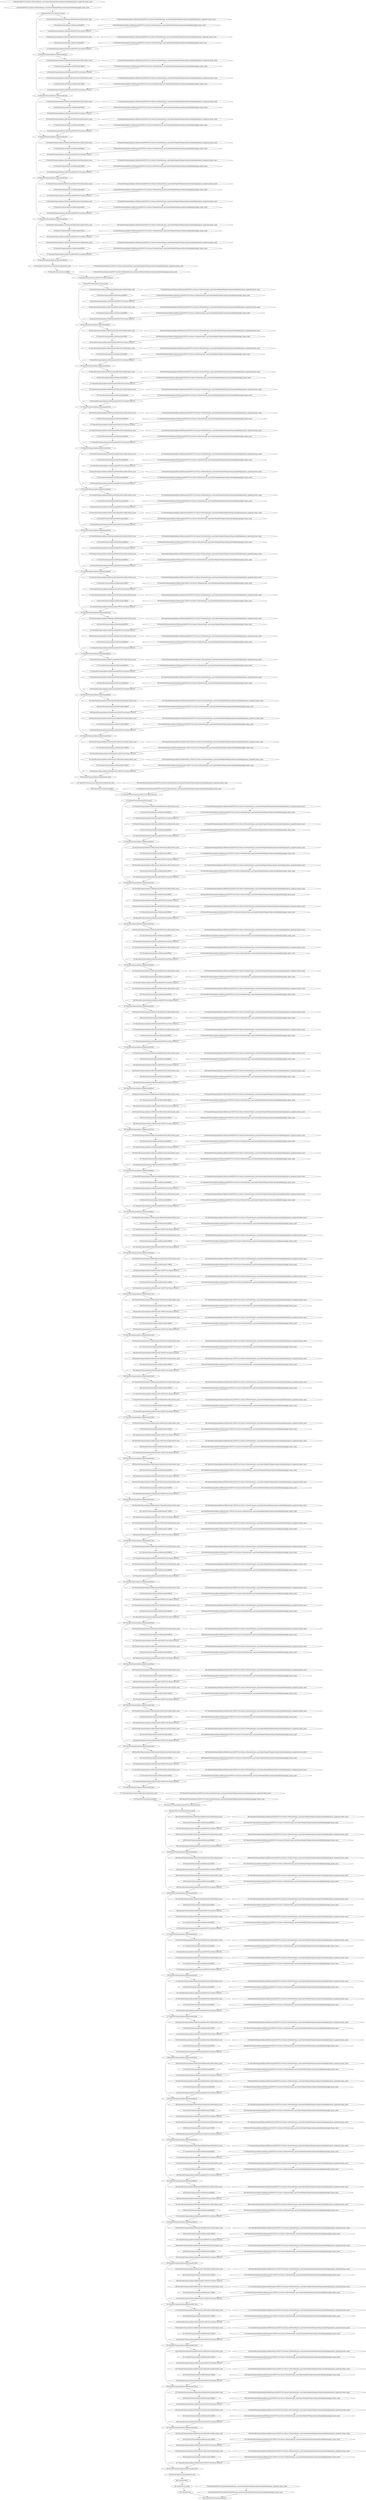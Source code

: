strict digraph  {
"0 DenseNet/NNCFConv2d[conv1]/ModuleDict[pre_ops]/UpdateWeight[0]/MagnitudeSparsifyingWeight[op]/calc_magnitude_binary_mask" [id=0, scope="DenseNet/NNCFConv2d[conv1]/ModuleDict[pre_ops]/UpdateWeight[0]/MagnitudeSparsifyingWeight[op]", type=calc_magnitude_binary_mask];
"1 DenseNet/NNCFConv2d[conv1]/ModuleDict[pre_ops]/UpdateWeight[0]/MagnitudeSparsifyingWeight[op]/apply_binary_mask" [id=1, scope="DenseNet/NNCFConv2d[conv1]/ModuleDict[pre_ops]/UpdateWeight[0]/MagnitudeSparsifyingWeight[op]", type=apply_binary_mask];
"2 DenseNet/NNCFConv2d[conv1]/conv2d" [id=2, scope="DenseNet/NNCFConv2d[conv1]", type=conv2d];
"3 DenseNet/Sequential[dense1]/Bottleneck[0]/BatchNorm2d[bn1]/batch_norm" [id=3, scope="DenseNet/Sequential[dense1]/Bottleneck[0]/BatchNorm2d[bn1]", type=batch_norm];
"4 DenseNet/Sequential[dense1]/Bottleneck[0]/RELU" [id=4, scope="DenseNet/Sequential[dense1]/Bottleneck[0]", type=RELU];
"5 DenseNet/Sequential[dense1]/Bottleneck[0]/NNCFConv2d[conv1]/ModuleDict[pre_ops]/UpdateWeight[0]/MagnitudeSparsifyingWeight[op]/calc_magnitude_binary_mask" [id=5, scope="DenseNet/Sequential[dense1]/Bottleneck[0]/NNCFConv2d[conv1]/ModuleDict[pre_ops]/UpdateWeight[0]/MagnitudeSparsifyingWeight[op]", type=calc_magnitude_binary_mask];
"6 DenseNet/Sequential[dense1]/Bottleneck[0]/NNCFConv2d[conv1]/ModuleDict[pre_ops]/UpdateWeight[0]/MagnitudeSparsifyingWeight[op]/apply_binary_mask" [id=6, scope="DenseNet/Sequential[dense1]/Bottleneck[0]/NNCFConv2d[conv1]/ModuleDict[pre_ops]/UpdateWeight[0]/MagnitudeSparsifyingWeight[op]", type=apply_binary_mask];
"7 DenseNet/Sequential[dense1]/Bottleneck[0]/NNCFConv2d[conv1]/conv2d" [id=7, scope="DenseNet/Sequential[dense1]/Bottleneck[0]/NNCFConv2d[conv1]", type=conv2d];
"8 DenseNet/Sequential[dense1]/Bottleneck[0]/BatchNorm2d[bn2]/batch_norm" [id=8, scope="DenseNet/Sequential[dense1]/Bottleneck[0]/BatchNorm2d[bn2]", type=batch_norm];
"9 DenseNet/Sequential[dense1]/Bottleneck[0]/RELU" [id=9, scope="DenseNet/Sequential[dense1]/Bottleneck[0]", type=RELU];
"10 DenseNet/Sequential[dense1]/Bottleneck[0]/NNCFConv2d[conv2]/ModuleDict[pre_ops]/UpdateWeight[0]/MagnitudeSparsifyingWeight[op]/calc_magnitude_binary_mask" [id=10, scope="DenseNet/Sequential[dense1]/Bottleneck[0]/NNCFConv2d[conv2]/ModuleDict[pre_ops]/UpdateWeight[0]/MagnitudeSparsifyingWeight[op]", type=calc_magnitude_binary_mask];
"11 DenseNet/Sequential[dense1]/Bottleneck[0]/NNCFConv2d[conv2]/ModuleDict[pre_ops]/UpdateWeight[0]/MagnitudeSparsifyingWeight[op]/apply_binary_mask" [id=11, scope="DenseNet/Sequential[dense1]/Bottleneck[0]/NNCFConv2d[conv2]/ModuleDict[pre_ops]/UpdateWeight[0]/MagnitudeSparsifyingWeight[op]", type=apply_binary_mask];
"12 DenseNet/Sequential[dense1]/Bottleneck[0]/NNCFConv2d[conv2]/conv2d" [id=12, scope="DenseNet/Sequential[dense1]/Bottleneck[0]/NNCFConv2d[conv2]", type=conv2d];
"13 DenseNet/Sequential[dense1]/Bottleneck[0]/cat" [id=13, scope="DenseNet/Sequential[dense1]/Bottleneck[0]", type=cat];
"14 DenseNet/Sequential[dense1]/Bottleneck[1]/BatchNorm2d[bn1]/batch_norm" [id=14, scope="DenseNet/Sequential[dense1]/Bottleneck[1]/BatchNorm2d[bn1]", type=batch_norm];
"15 DenseNet/Sequential[dense1]/Bottleneck[1]/RELU" [id=15, scope="DenseNet/Sequential[dense1]/Bottleneck[1]", type=RELU];
"16 DenseNet/Sequential[dense1]/Bottleneck[1]/NNCFConv2d[conv1]/ModuleDict[pre_ops]/UpdateWeight[0]/MagnitudeSparsifyingWeight[op]/calc_magnitude_binary_mask" [id=16, scope="DenseNet/Sequential[dense1]/Bottleneck[1]/NNCFConv2d[conv1]/ModuleDict[pre_ops]/UpdateWeight[0]/MagnitudeSparsifyingWeight[op]", type=calc_magnitude_binary_mask];
"17 DenseNet/Sequential[dense1]/Bottleneck[1]/NNCFConv2d[conv1]/ModuleDict[pre_ops]/UpdateWeight[0]/MagnitudeSparsifyingWeight[op]/apply_binary_mask" [id=17, scope="DenseNet/Sequential[dense1]/Bottleneck[1]/NNCFConv2d[conv1]/ModuleDict[pre_ops]/UpdateWeight[0]/MagnitudeSparsifyingWeight[op]", type=apply_binary_mask];
"18 DenseNet/Sequential[dense1]/Bottleneck[1]/NNCFConv2d[conv1]/conv2d" [id=18, scope="DenseNet/Sequential[dense1]/Bottleneck[1]/NNCFConv2d[conv1]", type=conv2d];
"19 DenseNet/Sequential[dense1]/Bottleneck[1]/BatchNorm2d[bn2]/batch_norm" [id=19, scope="DenseNet/Sequential[dense1]/Bottleneck[1]/BatchNorm2d[bn2]", type=batch_norm];
"20 DenseNet/Sequential[dense1]/Bottleneck[1]/RELU" [id=20, scope="DenseNet/Sequential[dense1]/Bottleneck[1]", type=RELU];
"21 DenseNet/Sequential[dense1]/Bottleneck[1]/NNCFConv2d[conv2]/ModuleDict[pre_ops]/UpdateWeight[0]/MagnitudeSparsifyingWeight[op]/calc_magnitude_binary_mask" [id=21, scope="DenseNet/Sequential[dense1]/Bottleneck[1]/NNCFConv2d[conv2]/ModuleDict[pre_ops]/UpdateWeight[0]/MagnitudeSparsifyingWeight[op]", type=calc_magnitude_binary_mask];
"22 DenseNet/Sequential[dense1]/Bottleneck[1]/NNCFConv2d[conv2]/ModuleDict[pre_ops]/UpdateWeight[0]/MagnitudeSparsifyingWeight[op]/apply_binary_mask" [id=22, scope="DenseNet/Sequential[dense1]/Bottleneck[1]/NNCFConv2d[conv2]/ModuleDict[pre_ops]/UpdateWeight[0]/MagnitudeSparsifyingWeight[op]", type=apply_binary_mask];
"23 DenseNet/Sequential[dense1]/Bottleneck[1]/NNCFConv2d[conv2]/conv2d" [id=23, scope="DenseNet/Sequential[dense1]/Bottleneck[1]/NNCFConv2d[conv2]", type=conv2d];
"24 DenseNet/Sequential[dense1]/Bottleneck[1]/cat" [id=24, scope="DenseNet/Sequential[dense1]/Bottleneck[1]", type=cat];
"25 DenseNet/Sequential[dense1]/Bottleneck[2]/BatchNorm2d[bn1]/batch_norm" [id=25, scope="DenseNet/Sequential[dense1]/Bottleneck[2]/BatchNorm2d[bn1]", type=batch_norm];
"26 DenseNet/Sequential[dense1]/Bottleneck[2]/RELU" [id=26, scope="DenseNet/Sequential[dense1]/Bottleneck[2]", type=RELU];
"27 DenseNet/Sequential[dense1]/Bottleneck[2]/NNCFConv2d[conv1]/ModuleDict[pre_ops]/UpdateWeight[0]/MagnitudeSparsifyingWeight[op]/calc_magnitude_binary_mask" [id=27, scope="DenseNet/Sequential[dense1]/Bottleneck[2]/NNCFConv2d[conv1]/ModuleDict[pre_ops]/UpdateWeight[0]/MagnitudeSparsifyingWeight[op]", type=calc_magnitude_binary_mask];
"28 DenseNet/Sequential[dense1]/Bottleneck[2]/NNCFConv2d[conv1]/ModuleDict[pre_ops]/UpdateWeight[0]/MagnitudeSparsifyingWeight[op]/apply_binary_mask" [id=28, scope="DenseNet/Sequential[dense1]/Bottleneck[2]/NNCFConv2d[conv1]/ModuleDict[pre_ops]/UpdateWeight[0]/MagnitudeSparsifyingWeight[op]", type=apply_binary_mask];
"29 DenseNet/Sequential[dense1]/Bottleneck[2]/NNCFConv2d[conv1]/conv2d" [id=29, scope="DenseNet/Sequential[dense1]/Bottleneck[2]/NNCFConv2d[conv1]", type=conv2d];
"30 DenseNet/Sequential[dense1]/Bottleneck[2]/BatchNorm2d[bn2]/batch_norm" [id=30, scope="DenseNet/Sequential[dense1]/Bottleneck[2]/BatchNorm2d[bn2]", type=batch_norm];
"31 DenseNet/Sequential[dense1]/Bottleneck[2]/RELU" [id=31, scope="DenseNet/Sequential[dense1]/Bottleneck[2]", type=RELU];
"32 DenseNet/Sequential[dense1]/Bottleneck[2]/NNCFConv2d[conv2]/ModuleDict[pre_ops]/UpdateWeight[0]/MagnitudeSparsifyingWeight[op]/calc_magnitude_binary_mask" [id=32, scope="DenseNet/Sequential[dense1]/Bottleneck[2]/NNCFConv2d[conv2]/ModuleDict[pre_ops]/UpdateWeight[0]/MagnitudeSparsifyingWeight[op]", type=calc_magnitude_binary_mask];
"33 DenseNet/Sequential[dense1]/Bottleneck[2]/NNCFConv2d[conv2]/ModuleDict[pre_ops]/UpdateWeight[0]/MagnitudeSparsifyingWeight[op]/apply_binary_mask" [id=33, scope="DenseNet/Sequential[dense1]/Bottleneck[2]/NNCFConv2d[conv2]/ModuleDict[pre_ops]/UpdateWeight[0]/MagnitudeSparsifyingWeight[op]", type=apply_binary_mask];
"34 DenseNet/Sequential[dense1]/Bottleneck[2]/NNCFConv2d[conv2]/conv2d" [id=34, scope="DenseNet/Sequential[dense1]/Bottleneck[2]/NNCFConv2d[conv2]", type=conv2d];
"35 DenseNet/Sequential[dense1]/Bottleneck[2]/cat" [id=35, scope="DenseNet/Sequential[dense1]/Bottleneck[2]", type=cat];
"36 DenseNet/Sequential[dense1]/Bottleneck[3]/BatchNorm2d[bn1]/batch_norm" [id=36, scope="DenseNet/Sequential[dense1]/Bottleneck[3]/BatchNorm2d[bn1]", type=batch_norm];
"37 DenseNet/Sequential[dense1]/Bottleneck[3]/RELU" [id=37, scope="DenseNet/Sequential[dense1]/Bottleneck[3]", type=RELU];
"38 DenseNet/Sequential[dense1]/Bottleneck[3]/NNCFConv2d[conv1]/ModuleDict[pre_ops]/UpdateWeight[0]/MagnitudeSparsifyingWeight[op]/calc_magnitude_binary_mask" [id=38, scope="DenseNet/Sequential[dense1]/Bottleneck[3]/NNCFConv2d[conv1]/ModuleDict[pre_ops]/UpdateWeight[0]/MagnitudeSparsifyingWeight[op]", type=calc_magnitude_binary_mask];
"39 DenseNet/Sequential[dense1]/Bottleneck[3]/NNCFConv2d[conv1]/ModuleDict[pre_ops]/UpdateWeight[0]/MagnitudeSparsifyingWeight[op]/apply_binary_mask" [id=39, scope="DenseNet/Sequential[dense1]/Bottleneck[3]/NNCFConv2d[conv1]/ModuleDict[pre_ops]/UpdateWeight[0]/MagnitudeSparsifyingWeight[op]", type=apply_binary_mask];
"40 DenseNet/Sequential[dense1]/Bottleneck[3]/NNCFConv2d[conv1]/conv2d" [id=40, scope="DenseNet/Sequential[dense1]/Bottleneck[3]/NNCFConv2d[conv1]", type=conv2d];
"41 DenseNet/Sequential[dense1]/Bottleneck[3]/BatchNorm2d[bn2]/batch_norm" [id=41, scope="DenseNet/Sequential[dense1]/Bottleneck[3]/BatchNorm2d[bn2]", type=batch_norm];
"42 DenseNet/Sequential[dense1]/Bottleneck[3]/RELU" [id=42, scope="DenseNet/Sequential[dense1]/Bottleneck[3]", type=RELU];
"43 DenseNet/Sequential[dense1]/Bottleneck[3]/NNCFConv2d[conv2]/ModuleDict[pre_ops]/UpdateWeight[0]/MagnitudeSparsifyingWeight[op]/calc_magnitude_binary_mask" [id=43, scope="DenseNet/Sequential[dense1]/Bottleneck[3]/NNCFConv2d[conv2]/ModuleDict[pre_ops]/UpdateWeight[0]/MagnitudeSparsifyingWeight[op]", type=calc_magnitude_binary_mask];
"44 DenseNet/Sequential[dense1]/Bottleneck[3]/NNCFConv2d[conv2]/ModuleDict[pre_ops]/UpdateWeight[0]/MagnitudeSparsifyingWeight[op]/apply_binary_mask" [id=44, scope="DenseNet/Sequential[dense1]/Bottleneck[3]/NNCFConv2d[conv2]/ModuleDict[pre_ops]/UpdateWeight[0]/MagnitudeSparsifyingWeight[op]", type=apply_binary_mask];
"45 DenseNet/Sequential[dense1]/Bottleneck[3]/NNCFConv2d[conv2]/conv2d" [id=45, scope="DenseNet/Sequential[dense1]/Bottleneck[3]/NNCFConv2d[conv2]", type=conv2d];
"46 DenseNet/Sequential[dense1]/Bottleneck[3]/cat" [id=46, scope="DenseNet/Sequential[dense1]/Bottleneck[3]", type=cat];
"47 DenseNet/Sequential[dense1]/Bottleneck[4]/BatchNorm2d[bn1]/batch_norm" [id=47, scope="DenseNet/Sequential[dense1]/Bottleneck[4]/BatchNorm2d[bn1]", type=batch_norm];
"48 DenseNet/Sequential[dense1]/Bottleneck[4]/RELU" [id=48, scope="DenseNet/Sequential[dense1]/Bottleneck[4]", type=RELU];
"49 DenseNet/Sequential[dense1]/Bottleneck[4]/NNCFConv2d[conv1]/ModuleDict[pre_ops]/UpdateWeight[0]/MagnitudeSparsifyingWeight[op]/calc_magnitude_binary_mask" [id=49, scope="DenseNet/Sequential[dense1]/Bottleneck[4]/NNCFConv2d[conv1]/ModuleDict[pre_ops]/UpdateWeight[0]/MagnitudeSparsifyingWeight[op]", type=calc_magnitude_binary_mask];
"50 DenseNet/Sequential[dense1]/Bottleneck[4]/NNCFConv2d[conv1]/ModuleDict[pre_ops]/UpdateWeight[0]/MagnitudeSparsifyingWeight[op]/apply_binary_mask" [id=50, scope="DenseNet/Sequential[dense1]/Bottleneck[4]/NNCFConv2d[conv1]/ModuleDict[pre_ops]/UpdateWeight[0]/MagnitudeSparsifyingWeight[op]", type=apply_binary_mask];
"51 DenseNet/Sequential[dense1]/Bottleneck[4]/NNCFConv2d[conv1]/conv2d" [id=51, scope="DenseNet/Sequential[dense1]/Bottleneck[4]/NNCFConv2d[conv1]", type=conv2d];
"52 DenseNet/Sequential[dense1]/Bottleneck[4]/BatchNorm2d[bn2]/batch_norm" [id=52, scope="DenseNet/Sequential[dense1]/Bottleneck[4]/BatchNorm2d[bn2]", type=batch_norm];
"53 DenseNet/Sequential[dense1]/Bottleneck[4]/RELU" [id=53, scope="DenseNet/Sequential[dense1]/Bottleneck[4]", type=RELU];
"54 DenseNet/Sequential[dense1]/Bottleneck[4]/NNCFConv2d[conv2]/ModuleDict[pre_ops]/UpdateWeight[0]/MagnitudeSparsifyingWeight[op]/calc_magnitude_binary_mask" [id=54, scope="DenseNet/Sequential[dense1]/Bottleneck[4]/NNCFConv2d[conv2]/ModuleDict[pre_ops]/UpdateWeight[0]/MagnitudeSparsifyingWeight[op]", type=calc_magnitude_binary_mask];
"55 DenseNet/Sequential[dense1]/Bottleneck[4]/NNCFConv2d[conv2]/ModuleDict[pre_ops]/UpdateWeight[0]/MagnitudeSparsifyingWeight[op]/apply_binary_mask" [id=55, scope="DenseNet/Sequential[dense1]/Bottleneck[4]/NNCFConv2d[conv2]/ModuleDict[pre_ops]/UpdateWeight[0]/MagnitudeSparsifyingWeight[op]", type=apply_binary_mask];
"56 DenseNet/Sequential[dense1]/Bottleneck[4]/NNCFConv2d[conv2]/conv2d" [id=56, scope="DenseNet/Sequential[dense1]/Bottleneck[4]/NNCFConv2d[conv2]", type=conv2d];
"57 DenseNet/Sequential[dense1]/Bottleneck[4]/cat" [id=57, scope="DenseNet/Sequential[dense1]/Bottleneck[4]", type=cat];
"58 DenseNet/Sequential[dense1]/Bottleneck[5]/BatchNorm2d[bn1]/batch_norm" [id=58, scope="DenseNet/Sequential[dense1]/Bottleneck[5]/BatchNorm2d[bn1]", type=batch_norm];
"59 DenseNet/Sequential[dense1]/Bottleneck[5]/RELU" [id=59, scope="DenseNet/Sequential[dense1]/Bottleneck[5]", type=RELU];
"60 DenseNet/Sequential[dense1]/Bottleneck[5]/NNCFConv2d[conv1]/ModuleDict[pre_ops]/UpdateWeight[0]/MagnitudeSparsifyingWeight[op]/calc_magnitude_binary_mask" [id=60, scope="DenseNet/Sequential[dense1]/Bottleneck[5]/NNCFConv2d[conv1]/ModuleDict[pre_ops]/UpdateWeight[0]/MagnitudeSparsifyingWeight[op]", type=calc_magnitude_binary_mask];
"61 DenseNet/Sequential[dense1]/Bottleneck[5]/NNCFConv2d[conv1]/ModuleDict[pre_ops]/UpdateWeight[0]/MagnitudeSparsifyingWeight[op]/apply_binary_mask" [id=61, scope="DenseNet/Sequential[dense1]/Bottleneck[5]/NNCFConv2d[conv1]/ModuleDict[pre_ops]/UpdateWeight[0]/MagnitudeSparsifyingWeight[op]", type=apply_binary_mask];
"62 DenseNet/Sequential[dense1]/Bottleneck[5]/NNCFConv2d[conv1]/conv2d" [id=62, scope="DenseNet/Sequential[dense1]/Bottleneck[5]/NNCFConv2d[conv1]", type=conv2d];
"63 DenseNet/Sequential[dense1]/Bottleneck[5]/BatchNorm2d[bn2]/batch_norm" [id=63, scope="DenseNet/Sequential[dense1]/Bottleneck[5]/BatchNorm2d[bn2]", type=batch_norm];
"64 DenseNet/Sequential[dense1]/Bottleneck[5]/RELU" [id=64, scope="DenseNet/Sequential[dense1]/Bottleneck[5]", type=RELU];
"65 DenseNet/Sequential[dense1]/Bottleneck[5]/NNCFConv2d[conv2]/ModuleDict[pre_ops]/UpdateWeight[0]/MagnitudeSparsifyingWeight[op]/calc_magnitude_binary_mask" [id=65, scope="DenseNet/Sequential[dense1]/Bottleneck[5]/NNCFConv2d[conv2]/ModuleDict[pre_ops]/UpdateWeight[0]/MagnitudeSparsifyingWeight[op]", type=calc_magnitude_binary_mask];
"66 DenseNet/Sequential[dense1]/Bottleneck[5]/NNCFConv2d[conv2]/ModuleDict[pre_ops]/UpdateWeight[0]/MagnitudeSparsifyingWeight[op]/apply_binary_mask" [id=66, scope="DenseNet/Sequential[dense1]/Bottleneck[5]/NNCFConv2d[conv2]/ModuleDict[pre_ops]/UpdateWeight[0]/MagnitudeSparsifyingWeight[op]", type=apply_binary_mask];
"67 DenseNet/Sequential[dense1]/Bottleneck[5]/NNCFConv2d[conv2]/conv2d" [id=67, scope="DenseNet/Sequential[dense1]/Bottleneck[5]/NNCFConv2d[conv2]", type=conv2d];
"68 DenseNet/Sequential[dense1]/Bottleneck[5]/cat" [id=68, scope="DenseNet/Sequential[dense1]/Bottleneck[5]", type=cat];
"69 DenseNet/Transition[trans1]/BatchNorm2d[bn]/batch_norm" [id=69, scope="DenseNet/Transition[trans1]/BatchNorm2d[bn]", type=batch_norm];
"70 DenseNet/Transition[trans1]/RELU" [id=70, scope="DenseNet/Transition[trans1]", type=RELU];
"71 DenseNet/Transition[trans1]/NNCFConv2d[conv]/ModuleDict[pre_ops]/UpdateWeight[0]/MagnitudeSparsifyingWeight[op]/calc_magnitude_binary_mask" [id=71, scope="DenseNet/Transition[trans1]/NNCFConv2d[conv]/ModuleDict[pre_ops]/UpdateWeight[0]/MagnitudeSparsifyingWeight[op]", type=calc_magnitude_binary_mask];
"72 DenseNet/Transition[trans1]/NNCFConv2d[conv]/ModuleDict[pre_ops]/UpdateWeight[0]/MagnitudeSparsifyingWeight[op]/apply_binary_mask" [id=72, scope="DenseNet/Transition[trans1]/NNCFConv2d[conv]/ModuleDict[pre_ops]/UpdateWeight[0]/MagnitudeSparsifyingWeight[op]", type=apply_binary_mask];
"73 DenseNet/Transition[trans1]/NNCFConv2d[conv]/conv2d" [id=73, scope="DenseNet/Transition[trans1]/NNCFConv2d[conv]", type=conv2d];
"74 DenseNet/Transition[trans1]/avg_pool2d" [id=74, scope="DenseNet/Transition[trans1]", type=avg_pool2d];
"75 DenseNet/Sequential[dense2]/Bottleneck[0]/BatchNorm2d[bn1]/batch_norm" [id=75, scope="DenseNet/Sequential[dense2]/Bottleneck[0]/BatchNorm2d[bn1]", type=batch_norm];
"76 DenseNet/Sequential[dense2]/Bottleneck[0]/RELU" [id=76, scope="DenseNet/Sequential[dense2]/Bottleneck[0]", type=RELU];
"77 DenseNet/Sequential[dense2]/Bottleneck[0]/NNCFConv2d[conv1]/ModuleDict[pre_ops]/UpdateWeight[0]/MagnitudeSparsifyingWeight[op]/calc_magnitude_binary_mask" [id=77, scope="DenseNet/Sequential[dense2]/Bottleneck[0]/NNCFConv2d[conv1]/ModuleDict[pre_ops]/UpdateWeight[0]/MagnitudeSparsifyingWeight[op]", type=calc_magnitude_binary_mask];
"78 DenseNet/Sequential[dense2]/Bottleneck[0]/NNCFConv2d[conv1]/ModuleDict[pre_ops]/UpdateWeight[0]/MagnitudeSparsifyingWeight[op]/apply_binary_mask" [id=78, scope="DenseNet/Sequential[dense2]/Bottleneck[0]/NNCFConv2d[conv1]/ModuleDict[pre_ops]/UpdateWeight[0]/MagnitudeSparsifyingWeight[op]", type=apply_binary_mask];
"79 DenseNet/Sequential[dense2]/Bottleneck[0]/NNCFConv2d[conv1]/conv2d" [id=79, scope="DenseNet/Sequential[dense2]/Bottleneck[0]/NNCFConv2d[conv1]", type=conv2d];
"80 DenseNet/Sequential[dense2]/Bottleneck[0]/BatchNorm2d[bn2]/batch_norm" [id=80, scope="DenseNet/Sequential[dense2]/Bottleneck[0]/BatchNorm2d[bn2]", type=batch_norm];
"81 DenseNet/Sequential[dense2]/Bottleneck[0]/RELU" [id=81, scope="DenseNet/Sequential[dense2]/Bottleneck[0]", type=RELU];
"82 DenseNet/Sequential[dense2]/Bottleneck[0]/NNCFConv2d[conv2]/ModuleDict[pre_ops]/UpdateWeight[0]/MagnitudeSparsifyingWeight[op]/calc_magnitude_binary_mask" [id=82, scope="DenseNet/Sequential[dense2]/Bottleneck[0]/NNCFConv2d[conv2]/ModuleDict[pre_ops]/UpdateWeight[0]/MagnitudeSparsifyingWeight[op]", type=calc_magnitude_binary_mask];
"83 DenseNet/Sequential[dense2]/Bottleneck[0]/NNCFConv2d[conv2]/ModuleDict[pre_ops]/UpdateWeight[0]/MagnitudeSparsifyingWeight[op]/apply_binary_mask" [id=83, scope="DenseNet/Sequential[dense2]/Bottleneck[0]/NNCFConv2d[conv2]/ModuleDict[pre_ops]/UpdateWeight[0]/MagnitudeSparsifyingWeight[op]", type=apply_binary_mask];
"84 DenseNet/Sequential[dense2]/Bottleneck[0]/NNCFConv2d[conv2]/conv2d" [id=84, scope="DenseNet/Sequential[dense2]/Bottleneck[0]/NNCFConv2d[conv2]", type=conv2d];
"85 DenseNet/Sequential[dense2]/Bottleneck[0]/cat" [id=85, scope="DenseNet/Sequential[dense2]/Bottleneck[0]", type=cat];
"86 DenseNet/Sequential[dense2]/Bottleneck[1]/BatchNorm2d[bn1]/batch_norm" [id=86, scope="DenseNet/Sequential[dense2]/Bottleneck[1]/BatchNorm2d[bn1]", type=batch_norm];
"87 DenseNet/Sequential[dense2]/Bottleneck[1]/RELU" [id=87, scope="DenseNet/Sequential[dense2]/Bottleneck[1]", type=RELU];
"88 DenseNet/Sequential[dense2]/Bottleneck[1]/NNCFConv2d[conv1]/ModuleDict[pre_ops]/UpdateWeight[0]/MagnitudeSparsifyingWeight[op]/calc_magnitude_binary_mask" [id=88, scope="DenseNet/Sequential[dense2]/Bottleneck[1]/NNCFConv2d[conv1]/ModuleDict[pre_ops]/UpdateWeight[0]/MagnitudeSparsifyingWeight[op]", type=calc_magnitude_binary_mask];
"89 DenseNet/Sequential[dense2]/Bottleneck[1]/NNCFConv2d[conv1]/ModuleDict[pre_ops]/UpdateWeight[0]/MagnitudeSparsifyingWeight[op]/apply_binary_mask" [id=89, scope="DenseNet/Sequential[dense2]/Bottleneck[1]/NNCFConv2d[conv1]/ModuleDict[pre_ops]/UpdateWeight[0]/MagnitudeSparsifyingWeight[op]", type=apply_binary_mask];
"90 DenseNet/Sequential[dense2]/Bottleneck[1]/NNCFConv2d[conv1]/conv2d" [id=90, scope="DenseNet/Sequential[dense2]/Bottleneck[1]/NNCFConv2d[conv1]", type=conv2d];
"91 DenseNet/Sequential[dense2]/Bottleneck[1]/BatchNorm2d[bn2]/batch_norm" [id=91, scope="DenseNet/Sequential[dense2]/Bottleneck[1]/BatchNorm2d[bn2]", type=batch_norm];
"92 DenseNet/Sequential[dense2]/Bottleneck[1]/RELU" [id=92, scope="DenseNet/Sequential[dense2]/Bottleneck[1]", type=RELU];
"93 DenseNet/Sequential[dense2]/Bottleneck[1]/NNCFConv2d[conv2]/ModuleDict[pre_ops]/UpdateWeight[0]/MagnitudeSparsifyingWeight[op]/calc_magnitude_binary_mask" [id=93, scope="DenseNet/Sequential[dense2]/Bottleneck[1]/NNCFConv2d[conv2]/ModuleDict[pre_ops]/UpdateWeight[0]/MagnitudeSparsifyingWeight[op]", type=calc_magnitude_binary_mask];
"94 DenseNet/Sequential[dense2]/Bottleneck[1]/NNCFConv2d[conv2]/ModuleDict[pre_ops]/UpdateWeight[0]/MagnitudeSparsifyingWeight[op]/apply_binary_mask" [id=94, scope="DenseNet/Sequential[dense2]/Bottleneck[1]/NNCFConv2d[conv2]/ModuleDict[pre_ops]/UpdateWeight[0]/MagnitudeSparsifyingWeight[op]", type=apply_binary_mask];
"95 DenseNet/Sequential[dense2]/Bottleneck[1]/NNCFConv2d[conv2]/conv2d" [id=95, scope="DenseNet/Sequential[dense2]/Bottleneck[1]/NNCFConv2d[conv2]", type=conv2d];
"96 DenseNet/Sequential[dense2]/Bottleneck[1]/cat" [id=96, scope="DenseNet/Sequential[dense2]/Bottleneck[1]", type=cat];
"97 DenseNet/Sequential[dense2]/Bottleneck[2]/BatchNorm2d[bn1]/batch_norm" [id=97, scope="DenseNet/Sequential[dense2]/Bottleneck[2]/BatchNorm2d[bn1]", type=batch_norm];
"98 DenseNet/Sequential[dense2]/Bottleneck[2]/RELU" [id=98, scope="DenseNet/Sequential[dense2]/Bottleneck[2]", type=RELU];
"99 DenseNet/Sequential[dense2]/Bottleneck[2]/NNCFConv2d[conv1]/ModuleDict[pre_ops]/UpdateWeight[0]/MagnitudeSparsifyingWeight[op]/calc_magnitude_binary_mask" [id=99, scope="DenseNet/Sequential[dense2]/Bottleneck[2]/NNCFConv2d[conv1]/ModuleDict[pre_ops]/UpdateWeight[0]/MagnitudeSparsifyingWeight[op]", type=calc_magnitude_binary_mask];
"100 DenseNet/Sequential[dense2]/Bottleneck[2]/NNCFConv2d[conv1]/ModuleDict[pre_ops]/UpdateWeight[0]/MagnitudeSparsifyingWeight[op]/apply_binary_mask" [id=100, scope="DenseNet/Sequential[dense2]/Bottleneck[2]/NNCFConv2d[conv1]/ModuleDict[pre_ops]/UpdateWeight[0]/MagnitudeSparsifyingWeight[op]", type=apply_binary_mask];
"101 DenseNet/Sequential[dense2]/Bottleneck[2]/NNCFConv2d[conv1]/conv2d" [id=101, scope="DenseNet/Sequential[dense2]/Bottleneck[2]/NNCFConv2d[conv1]", type=conv2d];
"102 DenseNet/Sequential[dense2]/Bottleneck[2]/BatchNorm2d[bn2]/batch_norm" [id=102, scope="DenseNet/Sequential[dense2]/Bottleneck[2]/BatchNorm2d[bn2]", type=batch_norm];
"103 DenseNet/Sequential[dense2]/Bottleneck[2]/RELU" [id=103, scope="DenseNet/Sequential[dense2]/Bottleneck[2]", type=RELU];
"104 DenseNet/Sequential[dense2]/Bottleneck[2]/NNCFConv2d[conv2]/ModuleDict[pre_ops]/UpdateWeight[0]/MagnitudeSparsifyingWeight[op]/calc_magnitude_binary_mask" [id=104, scope="DenseNet/Sequential[dense2]/Bottleneck[2]/NNCFConv2d[conv2]/ModuleDict[pre_ops]/UpdateWeight[0]/MagnitudeSparsifyingWeight[op]", type=calc_magnitude_binary_mask];
"105 DenseNet/Sequential[dense2]/Bottleneck[2]/NNCFConv2d[conv2]/ModuleDict[pre_ops]/UpdateWeight[0]/MagnitudeSparsifyingWeight[op]/apply_binary_mask" [id=105, scope="DenseNet/Sequential[dense2]/Bottleneck[2]/NNCFConv2d[conv2]/ModuleDict[pre_ops]/UpdateWeight[0]/MagnitudeSparsifyingWeight[op]", type=apply_binary_mask];
"106 DenseNet/Sequential[dense2]/Bottleneck[2]/NNCFConv2d[conv2]/conv2d" [id=106, scope="DenseNet/Sequential[dense2]/Bottleneck[2]/NNCFConv2d[conv2]", type=conv2d];
"107 DenseNet/Sequential[dense2]/Bottleneck[2]/cat" [id=107, scope="DenseNet/Sequential[dense2]/Bottleneck[2]", type=cat];
"108 DenseNet/Sequential[dense2]/Bottleneck[3]/BatchNorm2d[bn1]/batch_norm" [id=108, scope="DenseNet/Sequential[dense2]/Bottleneck[3]/BatchNorm2d[bn1]", type=batch_norm];
"109 DenseNet/Sequential[dense2]/Bottleneck[3]/RELU" [id=109, scope="DenseNet/Sequential[dense2]/Bottleneck[3]", type=RELU];
"110 DenseNet/Sequential[dense2]/Bottleneck[3]/NNCFConv2d[conv1]/ModuleDict[pre_ops]/UpdateWeight[0]/MagnitudeSparsifyingWeight[op]/calc_magnitude_binary_mask" [id=110, scope="DenseNet/Sequential[dense2]/Bottleneck[3]/NNCFConv2d[conv1]/ModuleDict[pre_ops]/UpdateWeight[0]/MagnitudeSparsifyingWeight[op]", type=calc_magnitude_binary_mask];
"111 DenseNet/Sequential[dense2]/Bottleneck[3]/NNCFConv2d[conv1]/ModuleDict[pre_ops]/UpdateWeight[0]/MagnitudeSparsifyingWeight[op]/apply_binary_mask" [id=111, scope="DenseNet/Sequential[dense2]/Bottleneck[3]/NNCFConv2d[conv1]/ModuleDict[pre_ops]/UpdateWeight[0]/MagnitudeSparsifyingWeight[op]", type=apply_binary_mask];
"112 DenseNet/Sequential[dense2]/Bottleneck[3]/NNCFConv2d[conv1]/conv2d" [id=112, scope="DenseNet/Sequential[dense2]/Bottleneck[3]/NNCFConv2d[conv1]", type=conv2d];
"113 DenseNet/Sequential[dense2]/Bottleneck[3]/BatchNorm2d[bn2]/batch_norm" [id=113, scope="DenseNet/Sequential[dense2]/Bottleneck[3]/BatchNorm2d[bn2]", type=batch_norm];
"114 DenseNet/Sequential[dense2]/Bottleneck[3]/RELU" [id=114, scope="DenseNet/Sequential[dense2]/Bottleneck[3]", type=RELU];
"115 DenseNet/Sequential[dense2]/Bottleneck[3]/NNCFConv2d[conv2]/ModuleDict[pre_ops]/UpdateWeight[0]/MagnitudeSparsifyingWeight[op]/calc_magnitude_binary_mask" [id=115, scope="DenseNet/Sequential[dense2]/Bottleneck[3]/NNCFConv2d[conv2]/ModuleDict[pre_ops]/UpdateWeight[0]/MagnitudeSparsifyingWeight[op]", type=calc_magnitude_binary_mask];
"116 DenseNet/Sequential[dense2]/Bottleneck[3]/NNCFConv2d[conv2]/ModuleDict[pre_ops]/UpdateWeight[0]/MagnitudeSparsifyingWeight[op]/apply_binary_mask" [id=116, scope="DenseNet/Sequential[dense2]/Bottleneck[3]/NNCFConv2d[conv2]/ModuleDict[pre_ops]/UpdateWeight[0]/MagnitudeSparsifyingWeight[op]", type=apply_binary_mask];
"117 DenseNet/Sequential[dense2]/Bottleneck[3]/NNCFConv2d[conv2]/conv2d" [id=117, scope="DenseNet/Sequential[dense2]/Bottleneck[3]/NNCFConv2d[conv2]", type=conv2d];
"118 DenseNet/Sequential[dense2]/Bottleneck[3]/cat" [id=118, scope="DenseNet/Sequential[dense2]/Bottleneck[3]", type=cat];
"119 DenseNet/Sequential[dense2]/Bottleneck[4]/BatchNorm2d[bn1]/batch_norm" [id=119, scope="DenseNet/Sequential[dense2]/Bottleneck[4]/BatchNorm2d[bn1]", type=batch_norm];
"120 DenseNet/Sequential[dense2]/Bottleneck[4]/RELU" [id=120, scope="DenseNet/Sequential[dense2]/Bottleneck[4]", type=RELU];
"121 DenseNet/Sequential[dense2]/Bottleneck[4]/NNCFConv2d[conv1]/ModuleDict[pre_ops]/UpdateWeight[0]/MagnitudeSparsifyingWeight[op]/calc_magnitude_binary_mask" [id=121, scope="DenseNet/Sequential[dense2]/Bottleneck[4]/NNCFConv2d[conv1]/ModuleDict[pre_ops]/UpdateWeight[0]/MagnitudeSparsifyingWeight[op]", type=calc_magnitude_binary_mask];
"122 DenseNet/Sequential[dense2]/Bottleneck[4]/NNCFConv2d[conv1]/ModuleDict[pre_ops]/UpdateWeight[0]/MagnitudeSparsifyingWeight[op]/apply_binary_mask" [id=122, scope="DenseNet/Sequential[dense2]/Bottleneck[4]/NNCFConv2d[conv1]/ModuleDict[pre_ops]/UpdateWeight[0]/MagnitudeSparsifyingWeight[op]", type=apply_binary_mask];
"123 DenseNet/Sequential[dense2]/Bottleneck[4]/NNCFConv2d[conv1]/conv2d" [id=123, scope="DenseNet/Sequential[dense2]/Bottleneck[4]/NNCFConv2d[conv1]", type=conv2d];
"124 DenseNet/Sequential[dense2]/Bottleneck[4]/BatchNorm2d[bn2]/batch_norm" [id=124, scope="DenseNet/Sequential[dense2]/Bottleneck[4]/BatchNorm2d[bn2]", type=batch_norm];
"125 DenseNet/Sequential[dense2]/Bottleneck[4]/RELU" [id=125, scope="DenseNet/Sequential[dense2]/Bottleneck[4]", type=RELU];
"126 DenseNet/Sequential[dense2]/Bottleneck[4]/NNCFConv2d[conv2]/ModuleDict[pre_ops]/UpdateWeight[0]/MagnitudeSparsifyingWeight[op]/calc_magnitude_binary_mask" [id=126, scope="DenseNet/Sequential[dense2]/Bottleneck[4]/NNCFConv2d[conv2]/ModuleDict[pre_ops]/UpdateWeight[0]/MagnitudeSparsifyingWeight[op]", type=calc_magnitude_binary_mask];
"127 DenseNet/Sequential[dense2]/Bottleneck[4]/NNCFConv2d[conv2]/ModuleDict[pre_ops]/UpdateWeight[0]/MagnitudeSparsifyingWeight[op]/apply_binary_mask" [id=127, scope="DenseNet/Sequential[dense2]/Bottleneck[4]/NNCFConv2d[conv2]/ModuleDict[pre_ops]/UpdateWeight[0]/MagnitudeSparsifyingWeight[op]", type=apply_binary_mask];
"128 DenseNet/Sequential[dense2]/Bottleneck[4]/NNCFConv2d[conv2]/conv2d" [id=128, scope="DenseNet/Sequential[dense2]/Bottleneck[4]/NNCFConv2d[conv2]", type=conv2d];
"129 DenseNet/Sequential[dense2]/Bottleneck[4]/cat" [id=129, scope="DenseNet/Sequential[dense2]/Bottleneck[4]", type=cat];
"130 DenseNet/Sequential[dense2]/Bottleneck[5]/BatchNorm2d[bn1]/batch_norm" [id=130, scope="DenseNet/Sequential[dense2]/Bottleneck[5]/BatchNorm2d[bn1]", type=batch_norm];
"131 DenseNet/Sequential[dense2]/Bottleneck[5]/RELU" [id=131, scope="DenseNet/Sequential[dense2]/Bottleneck[5]", type=RELU];
"132 DenseNet/Sequential[dense2]/Bottleneck[5]/NNCFConv2d[conv1]/ModuleDict[pre_ops]/UpdateWeight[0]/MagnitudeSparsifyingWeight[op]/calc_magnitude_binary_mask" [id=132, scope="DenseNet/Sequential[dense2]/Bottleneck[5]/NNCFConv2d[conv1]/ModuleDict[pre_ops]/UpdateWeight[0]/MagnitudeSparsifyingWeight[op]", type=calc_magnitude_binary_mask];
"133 DenseNet/Sequential[dense2]/Bottleneck[5]/NNCFConv2d[conv1]/ModuleDict[pre_ops]/UpdateWeight[0]/MagnitudeSparsifyingWeight[op]/apply_binary_mask" [id=133, scope="DenseNet/Sequential[dense2]/Bottleneck[5]/NNCFConv2d[conv1]/ModuleDict[pre_ops]/UpdateWeight[0]/MagnitudeSparsifyingWeight[op]", type=apply_binary_mask];
"134 DenseNet/Sequential[dense2]/Bottleneck[5]/NNCFConv2d[conv1]/conv2d" [id=134, scope="DenseNet/Sequential[dense2]/Bottleneck[5]/NNCFConv2d[conv1]", type=conv2d];
"135 DenseNet/Sequential[dense2]/Bottleneck[5]/BatchNorm2d[bn2]/batch_norm" [id=135, scope="DenseNet/Sequential[dense2]/Bottleneck[5]/BatchNorm2d[bn2]", type=batch_norm];
"136 DenseNet/Sequential[dense2]/Bottleneck[5]/RELU" [id=136, scope="DenseNet/Sequential[dense2]/Bottleneck[5]", type=RELU];
"137 DenseNet/Sequential[dense2]/Bottleneck[5]/NNCFConv2d[conv2]/ModuleDict[pre_ops]/UpdateWeight[0]/MagnitudeSparsifyingWeight[op]/calc_magnitude_binary_mask" [id=137, scope="DenseNet/Sequential[dense2]/Bottleneck[5]/NNCFConv2d[conv2]/ModuleDict[pre_ops]/UpdateWeight[0]/MagnitudeSparsifyingWeight[op]", type=calc_magnitude_binary_mask];
"138 DenseNet/Sequential[dense2]/Bottleneck[5]/NNCFConv2d[conv2]/ModuleDict[pre_ops]/UpdateWeight[0]/MagnitudeSparsifyingWeight[op]/apply_binary_mask" [id=138, scope="DenseNet/Sequential[dense2]/Bottleneck[5]/NNCFConv2d[conv2]/ModuleDict[pre_ops]/UpdateWeight[0]/MagnitudeSparsifyingWeight[op]", type=apply_binary_mask];
"139 DenseNet/Sequential[dense2]/Bottleneck[5]/NNCFConv2d[conv2]/conv2d" [id=139, scope="DenseNet/Sequential[dense2]/Bottleneck[5]/NNCFConv2d[conv2]", type=conv2d];
"140 DenseNet/Sequential[dense2]/Bottleneck[5]/cat" [id=140, scope="DenseNet/Sequential[dense2]/Bottleneck[5]", type=cat];
"141 DenseNet/Sequential[dense2]/Bottleneck[6]/BatchNorm2d[bn1]/batch_norm" [id=141, scope="DenseNet/Sequential[dense2]/Bottleneck[6]/BatchNorm2d[bn1]", type=batch_norm];
"142 DenseNet/Sequential[dense2]/Bottleneck[6]/RELU" [id=142, scope="DenseNet/Sequential[dense2]/Bottleneck[6]", type=RELU];
"143 DenseNet/Sequential[dense2]/Bottleneck[6]/NNCFConv2d[conv1]/ModuleDict[pre_ops]/UpdateWeight[0]/MagnitudeSparsifyingWeight[op]/calc_magnitude_binary_mask" [id=143, scope="DenseNet/Sequential[dense2]/Bottleneck[6]/NNCFConv2d[conv1]/ModuleDict[pre_ops]/UpdateWeight[0]/MagnitudeSparsifyingWeight[op]", type=calc_magnitude_binary_mask];
"144 DenseNet/Sequential[dense2]/Bottleneck[6]/NNCFConv2d[conv1]/ModuleDict[pre_ops]/UpdateWeight[0]/MagnitudeSparsifyingWeight[op]/apply_binary_mask" [id=144, scope="DenseNet/Sequential[dense2]/Bottleneck[6]/NNCFConv2d[conv1]/ModuleDict[pre_ops]/UpdateWeight[0]/MagnitudeSparsifyingWeight[op]", type=apply_binary_mask];
"145 DenseNet/Sequential[dense2]/Bottleneck[6]/NNCFConv2d[conv1]/conv2d" [id=145, scope="DenseNet/Sequential[dense2]/Bottleneck[6]/NNCFConv2d[conv1]", type=conv2d];
"146 DenseNet/Sequential[dense2]/Bottleneck[6]/BatchNorm2d[bn2]/batch_norm" [id=146, scope="DenseNet/Sequential[dense2]/Bottleneck[6]/BatchNorm2d[bn2]", type=batch_norm];
"147 DenseNet/Sequential[dense2]/Bottleneck[6]/RELU" [id=147, scope="DenseNet/Sequential[dense2]/Bottleneck[6]", type=RELU];
"148 DenseNet/Sequential[dense2]/Bottleneck[6]/NNCFConv2d[conv2]/ModuleDict[pre_ops]/UpdateWeight[0]/MagnitudeSparsifyingWeight[op]/calc_magnitude_binary_mask" [id=148, scope="DenseNet/Sequential[dense2]/Bottleneck[6]/NNCFConv2d[conv2]/ModuleDict[pre_ops]/UpdateWeight[0]/MagnitudeSparsifyingWeight[op]", type=calc_magnitude_binary_mask];
"149 DenseNet/Sequential[dense2]/Bottleneck[6]/NNCFConv2d[conv2]/ModuleDict[pre_ops]/UpdateWeight[0]/MagnitudeSparsifyingWeight[op]/apply_binary_mask" [id=149, scope="DenseNet/Sequential[dense2]/Bottleneck[6]/NNCFConv2d[conv2]/ModuleDict[pre_ops]/UpdateWeight[0]/MagnitudeSparsifyingWeight[op]", type=apply_binary_mask];
"150 DenseNet/Sequential[dense2]/Bottleneck[6]/NNCFConv2d[conv2]/conv2d" [id=150, scope="DenseNet/Sequential[dense2]/Bottleneck[6]/NNCFConv2d[conv2]", type=conv2d];
"151 DenseNet/Sequential[dense2]/Bottleneck[6]/cat" [id=151, scope="DenseNet/Sequential[dense2]/Bottleneck[6]", type=cat];
"152 DenseNet/Sequential[dense2]/Bottleneck[7]/BatchNorm2d[bn1]/batch_norm" [id=152, scope="DenseNet/Sequential[dense2]/Bottleneck[7]/BatchNorm2d[bn1]", type=batch_norm];
"153 DenseNet/Sequential[dense2]/Bottleneck[7]/RELU" [id=153, scope="DenseNet/Sequential[dense2]/Bottleneck[7]", type=RELU];
"154 DenseNet/Sequential[dense2]/Bottleneck[7]/NNCFConv2d[conv1]/ModuleDict[pre_ops]/UpdateWeight[0]/MagnitudeSparsifyingWeight[op]/calc_magnitude_binary_mask" [id=154, scope="DenseNet/Sequential[dense2]/Bottleneck[7]/NNCFConv2d[conv1]/ModuleDict[pre_ops]/UpdateWeight[0]/MagnitudeSparsifyingWeight[op]", type=calc_magnitude_binary_mask];
"155 DenseNet/Sequential[dense2]/Bottleneck[7]/NNCFConv2d[conv1]/ModuleDict[pre_ops]/UpdateWeight[0]/MagnitudeSparsifyingWeight[op]/apply_binary_mask" [id=155, scope="DenseNet/Sequential[dense2]/Bottleneck[7]/NNCFConv2d[conv1]/ModuleDict[pre_ops]/UpdateWeight[0]/MagnitudeSparsifyingWeight[op]", type=apply_binary_mask];
"156 DenseNet/Sequential[dense2]/Bottleneck[7]/NNCFConv2d[conv1]/conv2d" [id=156, scope="DenseNet/Sequential[dense2]/Bottleneck[7]/NNCFConv2d[conv1]", type=conv2d];
"157 DenseNet/Sequential[dense2]/Bottleneck[7]/BatchNorm2d[bn2]/batch_norm" [id=157, scope="DenseNet/Sequential[dense2]/Bottleneck[7]/BatchNorm2d[bn2]", type=batch_norm];
"158 DenseNet/Sequential[dense2]/Bottleneck[7]/RELU" [id=158, scope="DenseNet/Sequential[dense2]/Bottleneck[7]", type=RELU];
"159 DenseNet/Sequential[dense2]/Bottleneck[7]/NNCFConv2d[conv2]/ModuleDict[pre_ops]/UpdateWeight[0]/MagnitudeSparsifyingWeight[op]/calc_magnitude_binary_mask" [id=159, scope="DenseNet/Sequential[dense2]/Bottleneck[7]/NNCFConv2d[conv2]/ModuleDict[pre_ops]/UpdateWeight[0]/MagnitudeSparsifyingWeight[op]", type=calc_magnitude_binary_mask];
"160 DenseNet/Sequential[dense2]/Bottleneck[7]/NNCFConv2d[conv2]/ModuleDict[pre_ops]/UpdateWeight[0]/MagnitudeSparsifyingWeight[op]/apply_binary_mask" [id=160, scope="DenseNet/Sequential[dense2]/Bottleneck[7]/NNCFConv2d[conv2]/ModuleDict[pre_ops]/UpdateWeight[0]/MagnitudeSparsifyingWeight[op]", type=apply_binary_mask];
"161 DenseNet/Sequential[dense2]/Bottleneck[7]/NNCFConv2d[conv2]/conv2d" [id=161, scope="DenseNet/Sequential[dense2]/Bottleneck[7]/NNCFConv2d[conv2]", type=conv2d];
"162 DenseNet/Sequential[dense2]/Bottleneck[7]/cat" [id=162, scope="DenseNet/Sequential[dense2]/Bottleneck[7]", type=cat];
"163 DenseNet/Sequential[dense2]/Bottleneck[8]/BatchNorm2d[bn1]/batch_norm" [id=163, scope="DenseNet/Sequential[dense2]/Bottleneck[8]/BatchNorm2d[bn1]", type=batch_norm];
"164 DenseNet/Sequential[dense2]/Bottleneck[8]/RELU" [id=164, scope="DenseNet/Sequential[dense2]/Bottleneck[8]", type=RELU];
"165 DenseNet/Sequential[dense2]/Bottleneck[8]/NNCFConv2d[conv1]/ModuleDict[pre_ops]/UpdateWeight[0]/MagnitudeSparsifyingWeight[op]/calc_magnitude_binary_mask" [id=165, scope="DenseNet/Sequential[dense2]/Bottleneck[8]/NNCFConv2d[conv1]/ModuleDict[pre_ops]/UpdateWeight[0]/MagnitudeSparsifyingWeight[op]", type=calc_magnitude_binary_mask];
"166 DenseNet/Sequential[dense2]/Bottleneck[8]/NNCFConv2d[conv1]/ModuleDict[pre_ops]/UpdateWeight[0]/MagnitudeSparsifyingWeight[op]/apply_binary_mask" [id=166, scope="DenseNet/Sequential[dense2]/Bottleneck[8]/NNCFConv2d[conv1]/ModuleDict[pre_ops]/UpdateWeight[0]/MagnitudeSparsifyingWeight[op]", type=apply_binary_mask];
"167 DenseNet/Sequential[dense2]/Bottleneck[8]/NNCFConv2d[conv1]/conv2d" [id=167, scope="DenseNet/Sequential[dense2]/Bottleneck[8]/NNCFConv2d[conv1]", type=conv2d];
"168 DenseNet/Sequential[dense2]/Bottleneck[8]/BatchNorm2d[bn2]/batch_norm" [id=168, scope="DenseNet/Sequential[dense2]/Bottleneck[8]/BatchNorm2d[bn2]", type=batch_norm];
"169 DenseNet/Sequential[dense2]/Bottleneck[8]/RELU" [id=169, scope="DenseNet/Sequential[dense2]/Bottleneck[8]", type=RELU];
"170 DenseNet/Sequential[dense2]/Bottleneck[8]/NNCFConv2d[conv2]/ModuleDict[pre_ops]/UpdateWeight[0]/MagnitudeSparsifyingWeight[op]/calc_magnitude_binary_mask" [id=170, scope="DenseNet/Sequential[dense2]/Bottleneck[8]/NNCFConv2d[conv2]/ModuleDict[pre_ops]/UpdateWeight[0]/MagnitudeSparsifyingWeight[op]", type=calc_magnitude_binary_mask];
"171 DenseNet/Sequential[dense2]/Bottleneck[8]/NNCFConv2d[conv2]/ModuleDict[pre_ops]/UpdateWeight[0]/MagnitudeSparsifyingWeight[op]/apply_binary_mask" [id=171, scope="DenseNet/Sequential[dense2]/Bottleneck[8]/NNCFConv2d[conv2]/ModuleDict[pre_ops]/UpdateWeight[0]/MagnitudeSparsifyingWeight[op]", type=apply_binary_mask];
"172 DenseNet/Sequential[dense2]/Bottleneck[8]/NNCFConv2d[conv2]/conv2d" [id=172, scope="DenseNet/Sequential[dense2]/Bottleneck[8]/NNCFConv2d[conv2]", type=conv2d];
"173 DenseNet/Sequential[dense2]/Bottleneck[8]/cat" [id=173, scope="DenseNet/Sequential[dense2]/Bottleneck[8]", type=cat];
"174 DenseNet/Sequential[dense2]/Bottleneck[9]/BatchNorm2d[bn1]/batch_norm" [id=174, scope="DenseNet/Sequential[dense2]/Bottleneck[9]/BatchNorm2d[bn1]", type=batch_norm];
"175 DenseNet/Sequential[dense2]/Bottleneck[9]/RELU" [id=175, scope="DenseNet/Sequential[dense2]/Bottleneck[9]", type=RELU];
"176 DenseNet/Sequential[dense2]/Bottleneck[9]/NNCFConv2d[conv1]/ModuleDict[pre_ops]/UpdateWeight[0]/MagnitudeSparsifyingWeight[op]/calc_magnitude_binary_mask" [id=176, scope="DenseNet/Sequential[dense2]/Bottleneck[9]/NNCFConv2d[conv1]/ModuleDict[pre_ops]/UpdateWeight[0]/MagnitudeSparsifyingWeight[op]", type=calc_magnitude_binary_mask];
"177 DenseNet/Sequential[dense2]/Bottleneck[9]/NNCFConv2d[conv1]/ModuleDict[pre_ops]/UpdateWeight[0]/MagnitudeSparsifyingWeight[op]/apply_binary_mask" [id=177, scope="DenseNet/Sequential[dense2]/Bottleneck[9]/NNCFConv2d[conv1]/ModuleDict[pre_ops]/UpdateWeight[0]/MagnitudeSparsifyingWeight[op]", type=apply_binary_mask];
"178 DenseNet/Sequential[dense2]/Bottleneck[9]/NNCFConv2d[conv1]/conv2d" [id=178, scope="DenseNet/Sequential[dense2]/Bottleneck[9]/NNCFConv2d[conv1]", type=conv2d];
"179 DenseNet/Sequential[dense2]/Bottleneck[9]/BatchNorm2d[bn2]/batch_norm" [id=179, scope="DenseNet/Sequential[dense2]/Bottleneck[9]/BatchNorm2d[bn2]", type=batch_norm];
"180 DenseNet/Sequential[dense2]/Bottleneck[9]/RELU" [id=180, scope="DenseNet/Sequential[dense2]/Bottleneck[9]", type=RELU];
"181 DenseNet/Sequential[dense2]/Bottleneck[9]/NNCFConv2d[conv2]/ModuleDict[pre_ops]/UpdateWeight[0]/MagnitudeSparsifyingWeight[op]/calc_magnitude_binary_mask" [id=181, scope="DenseNet/Sequential[dense2]/Bottleneck[9]/NNCFConv2d[conv2]/ModuleDict[pre_ops]/UpdateWeight[0]/MagnitudeSparsifyingWeight[op]", type=calc_magnitude_binary_mask];
"182 DenseNet/Sequential[dense2]/Bottleneck[9]/NNCFConv2d[conv2]/ModuleDict[pre_ops]/UpdateWeight[0]/MagnitudeSparsifyingWeight[op]/apply_binary_mask" [id=182, scope="DenseNet/Sequential[dense2]/Bottleneck[9]/NNCFConv2d[conv2]/ModuleDict[pre_ops]/UpdateWeight[0]/MagnitudeSparsifyingWeight[op]", type=apply_binary_mask];
"183 DenseNet/Sequential[dense2]/Bottleneck[9]/NNCFConv2d[conv2]/conv2d" [id=183, scope="DenseNet/Sequential[dense2]/Bottleneck[9]/NNCFConv2d[conv2]", type=conv2d];
"184 DenseNet/Sequential[dense2]/Bottleneck[9]/cat" [id=184, scope="DenseNet/Sequential[dense2]/Bottleneck[9]", type=cat];
"185 DenseNet/Sequential[dense2]/Bottleneck[10]/BatchNorm2d[bn1]/batch_norm" [id=185, scope="DenseNet/Sequential[dense2]/Bottleneck[10]/BatchNorm2d[bn1]", type=batch_norm];
"186 DenseNet/Sequential[dense2]/Bottleneck[10]/RELU" [id=186, scope="DenseNet/Sequential[dense2]/Bottleneck[10]", type=RELU];
"187 DenseNet/Sequential[dense2]/Bottleneck[10]/NNCFConv2d[conv1]/ModuleDict[pre_ops]/UpdateWeight[0]/MagnitudeSparsifyingWeight[op]/calc_magnitude_binary_mask" [id=187, scope="DenseNet/Sequential[dense2]/Bottleneck[10]/NNCFConv2d[conv1]/ModuleDict[pre_ops]/UpdateWeight[0]/MagnitudeSparsifyingWeight[op]", type=calc_magnitude_binary_mask];
"188 DenseNet/Sequential[dense2]/Bottleneck[10]/NNCFConv2d[conv1]/ModuleDict[pre_ops]/UpdateWeight[0]/MagnitudeSparsifyingWeight[op]/apply_binary_mask" [id=188, scope="DenseNet/Sequential[dense2]/Bottleneck[10]/NNCFConv2d[conv1]/ModuleDict[pre_ops]/UpdateWeight[0]/MagnitudeSparsifyingWeight[op]", type=apply_binary_mask];
"189 DenseNet/Sequential[dense2]/Bottleneck[10]/NNCFConv2d[conv1]/conv2d" [id=189, scope="DenseNet/Sequential[dense2]/Bottleneck[10]/NNCFConv2d[conv1]", type=conv2d];
"190 DenseNet/Sequential[dense2]/Bottleneck[10]/BatchNorm2d[bn2]/batch_norm" [id=190, scope="DenseNet/Sequential[dense2]/Bottleneck[10]/BatchNorm2d[bn2]", type=batch_norm];
"191 DenseNet/Sequential[dense2]/Bottleneck[10]/RELU" [id=191, scope="DenseNet/Sequential[dense2]/Bottleneck[10]", type=RELU];
"192 DenseNet/Sequential[dense2]/Bottleneck[10]/NNCFConv2d[conv2]/ModuleDict[pre_ops]/UpdateWeight[0]/MagnitudeSparsifyingWeight[op]/calc_magnitude_binary_mask" [id=192, scope="DenseNet/Sequential[dense2]/Bottleneck[10]/NNCFConv2d[conv2]/ModuleDict[pre_ops]/UpdateWeight[0]/MagnitudeSparsifyingWeight[op]", type=calc_magnitude_binary_mask];
"193 DenseNet/Sequential[dense2]/Bottleneck[10]/NNCFConv2d[conv2]/ModuleDict[pre_ops]/UpdateWeight[0]/MagnitudeSparsifyingWeight[op]/apply_binary_mask" [id=193, scope="DenseNet/Sequential[dense2]/Bottleneck[10]/NNCFConv2d[conv2]/ModuleDict[pre_ops]/UpdateWeight[0]/MagnitudeSparsifyingWeight[op]", type=apply_binary_mask];
"194 DenseNet/Sequential[dense2]/Bottleneck[10]/NNCFConv2d[conv2]/conv2d" [id=194, scope="DenseNet/Sequential[dense2]/Bottleneck[10]/NNCFConv2d[conv2]", type=conv2d];
"195 DenseNet/Sequential[dense2]/Bottleneck[10]/cat" [id=195, scope="DenseNet/Sequential[dense2]/Bottleneck[10]", type=cat];
"196 DenseNet/Sequential[dense2]/Bottleneck[11]/BatchNorm2d[bn1]/batch_norm" [id=196, scope="DenseNet/Sequential[dense2]/Bottleneck[11]/BatchNorm2d[bn1]", type=batch_norm];
"197 DenseNet/Sequential[dense2]/Bottleneck[11]/RELU" [id=197, scope="DenseNet/Sequential[dense2]/Bottleneck[11]", type=RELU];
"198 DenseNet/Sequential[dense2]/Bottleneck[11]/NNCFConv2d[conv1]/ModuleDict[pre_ops]/UpdateWeight[0]/MagnitudeSparsifyingWeight[op]/calc_magnitude_binary_mask" [id=198, scope="DenseNet/Sequential[dense2]/Bottleneck[11]/NNCFConv2d[conv1]/ModuleDict[pre_ops]/UpdateWeight[0]/MagnitudeSparsifyingWeight[op]", type=calc_magnitude_binary_mask];
"199 DenseNet/Sequential[dense2]/Bottleneck[11]/NNCFConv2d[conv1]/ModuleDict[pre_ops]/UpdateWeight[0]/MagnitudeSparsifyingWeight[op]/apply_binary_mask" [id=199, scope="DenseNet/Sequential[dense2]/Bottleneck[11]/NNCFConv2d[conv1]/ModuleDict[pre_ops]/UpdateWeight[0]/MagnitudeSparsifyingWeight[op]", type=apply_binary_mask];
"200 DenseNet/Sequential[dense2]/Bottleneck[11]/NNCFConv2d[conv1]/conv2d" [id=200, scope="DenseNet/Sequential[dense2]/Bottleneck[11]/NNCFConv2d[conv1]", type=conv2d];
"201 DenseNet/Sequential[dense2]/Bottleneck[11]/BatchNorm2d[bn2]/batch_norm" [id=201, scope="DenseNet/Sequential[dense2]/Bottleneck[11]/BatchNorm2d[bn2]", type=batch_norm];
"202 DenseNet/Sequential[dense2]/Bottleneck[11]/RELU" [id=202, scope="DenseNet/Sequential[dense2]/Bottleneck[11]", type=RELU];
"203 DenseNet/Sequential[dense2]/Bottleneck[11]/NNCFConv2d[conv2]/ModuleDict[pre_ops]/UpdateWeight[0]/MagnitudeSparsifyingWeight[op]/calc_magnitude_binary_mask" [id=203, scope="DenseNet/Sequential[dense2]/Bottleneck[11]/NNCFConv2d[conv2]/ModuleDict[pre_ops]/UpdateWeight[0]/MagnitudeSparsifyingWeight[op]", type=calc_magnitude_binary_mask];
"204 DenseNet/Sequential[dense2]/Bottleneck[11]/NNCFConv2d[conv2]/ModuleDict[pre_ops]/UpdateWeight[0]/MagnitudeSparsifyingWeight[op]/apply_binary_mask" [id=204, scope="DenseNet/Sequential[dense2]/Bottleneck[11]/NNCFConv2d[conv2]/ModuleDict[pre_ops]/UpdateWeight[0]/MagnitudeSparsifyingWeight[op]", type=apply_binary_mask];
"205 DenseNet/Sequential[dense2]/Bottleneck[11]/NNCFConv2d[conv2]/conv2d" [id=205, scope="DenseNet/Sequential[dense2]/Bottleneck[11]/NNCFConv2d[conv2]", type=conv2d];
"206 DenseNet/Sequential[dense2]/Bottleneck[11]/cat" [id=206, scope="DenseNet/Sequential[dense2]/Bottleneck[11]", type=cat];
"207 DenseNet/Transition[trans2]/BatchNorm2d[bn]/batch_norm" [id=207, scope="DenseNet/Transition[trans2]/BatchNorm2d[bn]", type=batch_norm];
"208 DenseNet/Transition[trans2]/RELU" [id=208, scope="DenseNet/Transition[trans2]", type=RELU];
"209 DenseNet/Transition[trans2]/NNCFConv2d[conv]/ModuleDict[pre_ops]/UpdateWeight[0]/MagnitudeSparsifyingWeight[op]/calc_magnitude_binary_mask" [id=209, scope="DenseNet/Transition[trans2]/NNCFConv2d[conv]/ModuleDict[pre_ops]/UpdateWeight[0]/MagnitudeSparsifyingWeight[op]", type=calc_magnitude_binary_mask];
"210 DenseNet/Transition[trans2]/NNCFConv2d[conv]/ModuleDict[pre_ops]/UpdateWeight[0]/MagnitudeSparsifyingWeight[op]/apply_binary_mask" [id=210, scope="DenseNet/Transition[trans2]/NNCFConv2d[conv]/ModuleDict[pre_ops]/UpdateWeight[0]/MagnitudeSparsifyingWeight[op]", type=apply_binary_mask];
"211 DenseNet/Transition[trans2]/NNCFConv2d[conv]/conv2d" [id=211, scope="DenseNet/Transition[trans2]/NNCFConv2d[conv]", type=conv2d];
"212 DenseNet/Transition[trans2]/avg_pool2d" [id=212, scope="DenseNet/Transition[trans2]", type=avg_pool2d];
"213 DenseNet/Sequential[dense3]/Bottleneck[0]/BatchNorm2d[bn1]/batch_norm" [id=213, scope="DenseNet/Sequential[dense3]/Bottleneck[0]/BatchNorm2d[bn1]", type=batch_norm];
"214 DenseNet/Sequential[dense3]/Bottleneck[0]/RELU" [id=214, scope="DenseNet/Sequential[dense3]/Bottleneck[0]", type=RELU];
"215 DenseNet/Sequential[dense3]/Bottleneck[0]/NNCFConv2d[conv1]/ModuleDict[pre_ops]/UpdateWeight[0]/MagnitudeSparsifyingWeight[op]/calc_magnitude_binary_mask" [id=215, scope="DenseNet/Sequential[dense3]/Bottleneck[0]/NNCFConv2d[conv1]/ModuleDict[pre_ops]/UpdateWeight[0]/MagnitudeSparsifyingWeight[op]", type=calc_magnitude_binary_mask];
"216 DenseNet/Sequential[dense3]/Bottleneck[0]/NNCFConv2d[conv1]/ModuleDict[pre_ops]/UpdateWeight[0]/MagnitudeSparsifyingWeight[op]/apply_binary_mask" [id=216, scope="DenseNet/Sequential[dense3]/Bottleneck[0]/NNCFConv2d[conv1]/ModuleDict[pre_ops]/UpdateWeight[0]/MagnitudeSparsifyingWeight[op]", type=apply_binary_mask];
"217 DenseNet/Sequential[dense3]/Bottleneck[0]/NNCFConv2d[conv1]/conv2d" [id=217, scope="DenseNet/Sequential[dense3]/Bottleneck[0]/NNCFConv2d[conv1]", type=conv2d];
"218 DenseNet/Sequential[dense3]/Bottleneck[0]/BatchNorm2d[bn2]/batch_norm" [id=218, scope="DenseNet/Sequential[dense3]/Bottleneck[0]/BatchNorm2d[bn2]", type=batch_norm];
"219 DenseNet/Sequential[dense3]/Bottleneck[0]/RELU" [id=219, scope="DenseNet/Sequential[dense3]/Bottleneck[0]", type=RELU];
"220 DenseNet/Sequential[dense3]/Bottleneck[0]/NNCFConv2d[conv2]/ModuleDict[pre_ops]/UpdateWeight[0]/MagnitudeSparsifyingWeight[op]/calc_magnitude_binary_mask" [id=220, scope="DenseNet/Sequential[dense3]/Bottleneck[0]/NNCFConv2d[conv2]/ModuleDict[pre_ops]/UpdateWeight[0]/MagnitudeSparsifyingWeight[op]", type=calc_magnitude_binary_mask];
"221 DenseNet/Sequential[dense3]/Bottleneck[0]/NNCFConv2d[conv2]/ModuleDict[pre_ops]/UpdateWeight[0]/MagnitudeSparsifyingWeight[op]/apply_binary_mask" [id=221, scope="DenseNet/Sequential[dense3]/Bottleneck[0]/NNCFConv2d[conv2]/ModuleDict[pre_ops]/UpdateWeight[0]/MagnitudeSparsifyingWeight[op]", type=apply_binary_mask];
"222 DenseNet/Sequential[dense3]/Bottleneck[0]/NNCFConv2d[conv2]/conv2d" [id=222, scope="DenseNet/Sequential[dense3]/Bottleneck[0]/NNCFConv2d[conv2]", type=conv2d];
"223 DenseNet/Sequential[dense3]/Bottleneck[0]/cat" [id=223, scope="DenseNet/Sequential[dense3]/Bottleneck[0]", type=cat];
"224 DenseNet/Sequential[dense3]/Bottleneck[1]/BatchNorm2d[bn1]/batch_norm" [id=224, scope="DenseNet/Sequential[dense3]/Bottleneck[1]/BatchNorm2d[bn1]", type=batch_norm];
"225 DenseNet/Sequential[dense3]/Bottleneck[1]/RELU" [id=225, scope="DenseNet/Sequential[dense3]/Bottleneck[1]", type=RELU];
"226 DenseNet/Sequential[dense3]/Bottleneck[1]/NNCFConv2d[conv1]/ModuleDict[pre_ops]/UpdateWeight[0]/MagnitudeSparsifyingWeight[op]/calc_magnitude_binary_mask" [id=226, scope="DenseNet/Sequential[dense3]/Bottleneck[1]/NNCFConv2d[conv1]/ModuleDict[pre_ops]/UpdateWeight[0]/MagnitudeSparsifyingWeight[op]", type=calc_magnitude_binary_mask];
"227 DenseNet/Sequential[dense3]/Bottleneck[1]/NNCFConv2d[conv1]/ModuleDict[pre_ops]/UpdateWeight[0]/MagnitudeSparsifyingWeight[op]/apply_binary_mask" [id=227, scope="DenseNet/Sequential[dense3]/Bottleneck[1]/NNCFConv2d[conv1]/ModuleDict[pre_ops]/UpdateWeight[0]/MagnitudeSparsifyingWeight[op]", type=apply_binary_mask];
"228 DenseNet/Sequential[dense3]/Bottleneck[1]/NNCFConv2d[conv1]/conv2d" [id=228, scope="DenseNet/Sequential[dense3]/Bottleneck[1]/NNCFConv2d[conv1]", type=conv2d];
"229 DenseNet/Sequential[dense3]/Bottleneck[1]/BatchNorm2d[bn2]/batch_norm" [id=229, scope="DenseNet/Sequential[dense3]/Bottleneck[1]/BatchNorm2d[bn2]", type=batch_norm];
"230 DenseNet/Sequential[dense3]/Bottleneck[1]/RELU" [id=230, scope="DenseNet/Sequential[dense3]/Bottleneck[1]", type=RELU];
"231 DenseNet/Sequential[dense3]/Bottleneck[1]/NNCFConv2d[conv2]/ModuleDict[pre_ops]/UpdateWeight[0]/MagnitudeSparsifyingWeight[op]/calc_magnitude_binary_mask" [id=231, scope="DenseNet/Sequential[dense3]/Bottleneck[1]/NNCFConv2d[conv2]/ModuleDict[pre_ops]/UpdateWeight[0]/MagnitudeSparsifyingWeight[op]", type=calc_magnitude_binary_mask];
"232 DenseNet/Sequential[dense3]/Bottleneck[1]/NNCFConv2d[conv2]/ModuleDict[pre_ops]/UpdateWeight[0]/MagnitudeSparsifyingWeight[op]/apply_binary_mask" [id=232, scope="DenseNet/Sequential[dense3]/Bottleneck[1]/NNCFConv2d[conv2]/ModuleDict[pre_ops]/UpdateWeight[0]/MagnitudeSparsifyingWeight[op]", type=apply_binary_mask];
"233 DenseNet/Sequential[dense3]/Bottleneck[1]/NNCFConv2d[conv2]/conv2d" [id=233, scope="DenseNet/Sequential[dense3]/Bottleneck[1]/NNCFConv2d[conv2]", type=conv2d];
"234 DenseNet/Sequential[dense3]/Bottleneck[1]/cat" [id=234, scope="DenseNet/Sequential[dense3]/Bottleneck[1]", type=cat];
"235 DenseNet/Sequential[dense3]/Bottleneck[2]/BatchNorm2d[bn1]/batch_norm" [id=235, scope="DenseNet/Sequential[dense3]/Bottleneck[2]/BatchNorm2d[bn1]", type=batch_norm];
"236 DenseNet/Sequential[dense3]/Bottleneck[2]/RELU" [id=236, scope="DenseNet/Sequential[dense3]/Bottleneck[2]", type=RELU];
"237 DenseNet/Sequential[dense3]/Bottleneck[2]/NNCFConv2d[conv1]/ModuleDict[pre_ops]/UpdateWeight[0]/MagnitudeSparsifyingWeight[op]/calc_magnitude_binary_mask" [id=237, scope="DenseNet/Sequential[dense3]/Bottleneck[2]/NNCFConv2d[conv1]/ModuleDict[pre_ops]/UpdateWeight[0]/MagnitudeSparsifyingWeight[op]", type=calc_magnitude_binary_mask];
"238 DenseNet/Sequential[dense3]/Bottleneck[2]/NNCFConv2d[conv1]/ModuleDict[pre_ops]/UpdateWeight[0]/MagnitudeSparsifyingWeight[op]/apply_binary_mask" [id=238, scope="DenseNet/Sequential[dense3]/Bottleneck[2]/NNCFConv2d[conv1]/ModuleDict[pre_ops]/UpdateWeight[0]/MagnitudeSparsifyingWeight[op]", type=apply_binary_mask];
"239 DenseNet/Sequential[dense3]/Bottleneck[2]/NNCFConv2d[conv1]/conv2d" [id=239, scope="DenseNet/Sequential[dense3]/Bottleneck[2]/NNCFConv2d[conv1]", type=conv2d];
"240 DenseNet/Sequential[dense3]/Bottleneck[2]/BatchNorm2d[bn2]/batch_norm" [id=240, scope="DenseNet/Sequential[dense3]/Bottleneck[2]/BatchNorm2d[bn2]", type=batch_norm];
"241 DenseNet/Sequential[dense3]/Bottleneck[2]/RELU" [id=241, scope="DenseNet/Sequential[dense3]/Bottleneck[2]", type=RELU];
"242 DenseNet/Sequential[dense3]/Bottleneck[2]/NNCFConv2d[conv2]/ModuleDict[pre_ops]/UpdateWeight[0]/MagnitudeSparsifyingWeight[op]/calc_magnitude_binary_mask" [id=242, scope="DenseNet/Sequential[dense3]/Bottleneck[2]/NNCFConv2d[conv2]/ModuleDict[pre_ops]/UpdateWeight[0]/MagnitudeSparsifyingWeight[op]", type=calc_magnitude_binary_mask];
"243 DenseNet/Sequential[dense3]/Bottleneck[2]/NNCFConv2d[conv2]/ModuleDict[pre_ops]/UpdateWeight[0]/MagnitudeSparsifyingWeight[op]/apply_binary_mask" [id=243, scope="DenseNet/Sequential[dense3]/Bottleneck[2]/NNCFConv2d[conv2]/ModuleDict[pre_ops]/UpdateWeight[0]/MagnitudeSparsifyingWeight[op]", type=apply_binary_mask];
"244 DenseNet/Sequential[dense3]/Bottleneck[2]/NNCFConv2d[conv2]/conv2d" [id=244, scope="DenseNet/Sequential[dense3]/Bottleneck[2]/NNCFConv2d[conv2]", type=conv2d];
"245 DenseNet/Sequential[dense3]/Bottleneck[2]/cat" [id=245, scope="DenseNet/Sequential[dense3]/Bottleneck[2]", type=cat];
"246 DenseNet/Sequential[dense3]/Bottleneck[3]/BatchNorm2d[bn1]/batch_norm" [id=246, scope="DenseNet/Sequential[dense3]/Bottleneck[3]/BatchNorm2d[bn1]", type=batch_norm];
"247 DenseNet/Sequential[dense3]/Bottleneck[3]/RELU" [id=247, scope="DenseNet/Sequential[dense3]/Bottleneck[3]", type=RELU];
"248 DenseNet/Sequential[dense3]/Bottleneck[3]/NNCFConv2d[conv1]/ModuleDict[pre_ops]/UpdateWeight[0]/MagnitudeSparsifyingWeight[op]/calc_magnitude_binary_mask" [id=248, scope="DenseNet/Sequential[dense3]/Bottleneck[3]/NNCFConv2d[conv1]/ModuleDict[pre_ops]/UpdateWeight[0]/MagnitudeSparsifyingWeight[op]", type=calc_magnitude_binary_mask];
"249 DenseNet/Sequential[dense3]/Bottleneck[3]/NNCFConv2d[conv1]/ModuleDict[pre_ops]/UpdateWeight[0]/MagnitudeSparsifyingWeight[op]/apply_binary_mask" [id=249, scope="DenseNet/Sequential[dense3]/Bottleneck[3]/NNCFConv2d[conv1]/ModuleDict[pre_ops]/UpdateWeight[0]/MagnitudeSparsifyingWeight[op]", type=apply_binary_mask];
"250 DenseNet/Sequential[dense3]/Bottleneck[3]/NNCFConv2d[conv1]/conv2d" [id=250, scope="DenseNet/Sequential[dense3]/Bottleneck[3]/NNCFConv2d[conv1]", type=conv2d];
"251 DenseNet/Sequential[dense3]/Bottleneck[3]/BatchNorm2d[bn2]/batch_norm" [id=251, scope="DenseNet/Sequential[dense3]/Bottleneck[3]/BatchNorm2d[bn2]", type=batch_norm];
"252 DenseNet/Sequential[dense3]/Bottleneck[3]/RELU" [id=252, scope="DenseNet/Sequential[dense3]/Bottleneck[3]", type=RELU];
"253 DenseNet/Sequential[dense3]/Bottleneck[3]/NNCFConv2d[conv2]/ModuleDict[pre_ops]/UpdateWeight[0]/MagnitudeSparsifyingWeight[op]/calc_magnitude_binary_mask" [id=253, scope="DenseNet/Sequential[dense3]/Bottleneck[3]/NNCFConv2d[conv2]/ModuleDict[pre_ops]/UpdateWeight[0]/MagnitudeSparsifyingWeight[op]", type=calc_magnitude_binary_mask];
"254 DenseNet/Sequential[dense3]/Bottleneck[3]/NNCFConv2d[conv2]/ModuleDict[pre_ops]/UpdateWeight[0]/MagnitudeSparsifyingWeight[op]/apply_binary_mask" [id=254, scope="DenseNet/Sequential[dense3]/Bottleneck[3]/NNCFConv2d[conv2]/ModuleDict[pre_ops]/UpdateWeight[0]/MagnitudeSparsifyingWeight[op]", type=apply_binary_mask];
"255 DenseNet/Sequential[dense3]/Bottleneck[3]/NNCFConv2d[conv2]/conv2d" [id=255, scope="DenseNet/Sequential[dense3]/Bottleneck[3]/NNCFConv2d[conv2]", type=conv2d];
"256 DenseNet/Sequential[dense3]/Bottleneck[3]/cat" [id=256, scope="DenseNet/Sequential[dense3]/Bottleneck[3]", type=cat];
"257 DenseNet/Sequential[dense3]/Bottleneck[4]/BatchNorm2d[bn1]/batch_norm" [id=257, scope="DenseNet/Sequential[dense3]/Bottleneck[4]/BatchNorm2d[bn1]", type=batch_norm];
"258 DenseNet/Sequential[dense3]/Bottleneck[4]/RELU" [id=258, scope="DenseNet/Sequential[dense3]/Bottleneck[4]", type=RELU];
"259 DenseNet/Sequential[dense3]/Bottleneck[4]/NNCFConv2d[conv1]/ModuleDict[pre_ops]/UpdateWeight[0]/MagnitudeSparsifyingWeight[op]/calc_magnitude_binary_mask" [id=259, scope="DenseNet/Sequential[dense3]/Bottleneck[4]/NNCFConv2d[conv1]/ModuleDict[pre_ops]/UpdateWeight[0]/MagnitudeSparsifyingWeight[op]", type=calc_magnitude_binary_mask];
"260 DenseNet/Sequential[dense3]/Bottleneck[4]/NNCFConv2d[conv1]/ModuleDict[pre_ops]/UpdateWeight[0]/MagnitudeSparsifyingWeight[op]/apply_binary_mask" [id=260, scope="DenseNet/Sequential[dense3]/Bottleneck[4]/NNCFConv2d[conv1]/ModuleDict[pre_ops]/UpdateWeight[0]/MagnitudeSparsifyingWeight[op]", type=apply_binary_mask];
"261 DenseNet/Sequential[dense3]/Bottleneck[4]/NNCFConv2d[conv1]/conv2d" [id=261, scope="DenseNet/Sequential[dense3]/Bottleneck[4]/NNCFConv2d[conv1]", type=conv2d];
"262 DenseNet/Sequential[dense3]/Bottleneck[4]/BatchNorm2d[bn2]/batch_norm" [id=262, scope="DenseNet/Sequential[dense3]/Bottleneck[4]/BatchNorm2d[bn2]", type=batch_norm];
"263 DenseNet/Sequential[dense3]/Bottleneck[4]/RELU" [id=263, scope="DenseNet/Sequential[dense3]/Bottleneck[4]", type=RELU];
"264 DenseNet/Sequential[dense3]/Bottleneck[4]/NNCFConv2d[conv2]/ModuleDict[pre_ops]/UpdateWeight[0]/MagnitudeSparsifyingWeight[op]/calc_magnitude_binary_mask" [id=264, scope="DenseNet/Sequential[dense3]/Bottleneck[4]/NNCFConv2d[conv2]/ModuleDict[pre_ops]/UpdateWeight[0]/MagnitudeSparsifyingWeight[op]", type=calc_magnitude_binary_mask];
"265 DenseNet/Sequential[dense3]/Bottleneck[4]/NNCFConv2d[conv2]/ModuleDict[pre_ops]/UpdateWeight[0]/MagnitudeSparsifyingWeight[op]/apply_binary_mask" [id=265, scope="DenseNet/Sequential[dense3]/Bottleneck[4]/NNCFConv2d[conv2]/ModuleDict[pre_ops]/UpdateWeight[0]/MagnitudeSparsifyingWeight[op]", type=apply_binary_mask];
"266 DenseNet/Sequential[dense3]/Bottleneck[4]/NNCFConv2d[conv2]/conv2d" [id=266, scope="DenseNet/Sequential[dense3]/Bottleneck[4]/NNCFConv2d[conv2]", type=conv2d];
"267 DenseNet/Sequential[dense3]/Bottleneck[4]/cat" [id=267, scope="DenseNet/Sequential[dense3]/Bottleneck[4]", type=cat];
"268 DenseNet/Sequential[dense3]/Bottleneck[5]/BatchNorm2d[bn1]/batch_norm" [id=268, scope="DenseNet/Sequential[dense3]/Bottleneck[5]/BatchNorm2d[bn1]", type=batch_norm];
"269 DenseNet/Sequential[dense3]/Bottleneck[5]/RELU" [id=269, scope="DenseNet/Sequential[dense3]/Bottleneck[5]", type=RELU];
"270 DenseNet/Sequential[dense3]/Bottleneck[5]/NNCFConv2d[conv1]/ModuleDict[pre_ops]/UpdateWeight[0]/MagnitudeSparsifyingWeight[op]/calc_magnitude_binary_mask" [id=270, scope="DenseNet/Sequential[dense3]/Bottleneck[5]/NNCFConv2d[conv1]/ModuleDict[pre_ops]/UpdateWeight[0]/MagnitudeSparsifyingWeight[op]", type=calc_magnitude_binary_mask];
"271 DenseNet/Sequential[dense3]/Bottleneck[5]/NNCFConv2d[conv1]/ModuleDict[pre_ops]/UpdateWeight[0]/MagnitudeSparsifyingWeight[op]/apply_binary_mask" [id=271, scope="DenseNet/Sequential[dense3]/Bottleneck[5]/NNCFConv2d[conv1]/ModuleDict[pre_ops]/UpdateWeight[0]/MagnitudeSparsifyingWeight[op]", type=apply_binary_mask];
"272 DenseNet/Sequential[dense3]/Bottleneck[5]/NNCFConv2d[conv1]/conv2d" [id=272, scope="DenseNet/Sequential[dense3]/Bottleneck[5]/NNCFConv2d[conv1]", type=conv2d];
"273 DenseNet/Sequential[dense3]/Bottleneck[5]/BatchNorm2d[bn2]/batch_norm" [id=273, scope="DenseNet/Sequential[dense3]/Bottleneck[5]/BatchNorm2d[bn2]", type=batch_norm];
"274 DenseNet/Sequential[dense3]/Bottleneck[5]/RELU" [id=274, scope="DenseNet/Sequential[dense3]/Bottleneck[5]", type=RELU];
"275 DenseNet/Sequential[dense3]/Bottleneck[5]/NNCFConv2d[conv2]/ModuleDict[pre_ops]/UpdateWeight[0]/MagnitudeSparsifyingWeight[op]/calc_magnitude_binary_mask" [id=275, scope="DenseNet/Sequential[dense3]/Bottleneck[5]/NNCFConv2d[conv2]/ModuleDict[pre_ops]/UpdateWeight[0]/MagnitudeSparsifyingWeight[op]", type=calc_magnitude_binary_mask];
"276 DenseNet/Sequential[dense3]/Bottleneck[5]/NNCFConv2d[conv2]/ModuleDict[pre_ops]/UpdateWeight[0]/MagnitudeSparsifyingWeight[op]/apply_binary_mask" [id=276, scope="DenseNet/Sequential[dense3]/Bottleneck[5]/NNCFConv2d[conv2]/ModuleDict[pre_ops]/UpdateWeight[0]/MagnitudeSparsifyingWeight[op]", type=apply_binary_mask];
"277 DenseNet/Sequential[dense3]/Bottleneck[5]/NNCFConv2d[conv2]/conv2d" [id=277, scope="DenseNet/Sequential[dense3]/Bottleneck[5]/NNCFConv2d[conv2]", type=conv2d];
"278 DenseNet/Sequential[dense3]/Bottleneck[5]/cat" [id=278, scope="DenseNet/Sequential[dense3]/Bottleneck[5]", type=cat];
"279 DenseNet/Sequential[dense3]/Bottleneck[6]/BatchNorm2d[bn1]/batch_norm" [id=279, scope="DenseNet/Sequential[dense3]/Bottleneck[6]/BatchNorm2d[bn1]", type=batch_norm];
"280 DenseNet/Sequential[dense3]/Bottleneck[6]/RELU" [id=280, scope="DenseNet/Sequential[dense3]/Bottleneck[6]", type=RELU];
"281 DenseNet/Sequential[dense3]/Bottleneck[6]/NNCFConv2d[conv1]/ModuleDict[pre_ops]/UpdateWeight[0]/MagnitudeSparsifyingWeight[op]/calc_magnitude_binary_mask" [id=281, scope="DenseNet/Sequential[dense3]/Bottleneck[6]/NNCFConv2d[conv1]/ModuleDict[pre_ops]/UpdateWeight[0]/MagnitudeSparsifyingWeight[op]", type=calc_magnitude_binary_mask];
"282 DenseNet/Sequential[dense3]/Bottleneck[6]/NNCFConv2d[conv1]/ModuleDict[pre_ops]/UpdateWeight[0]/MagnitudeSparsifyingWeight[op]/apply_binary_mask" [id=282, scope="DenseNet/Sequential[dense3]/Bottleneck[6]/NNCFConv2d[conv1]/ModuleDict[pre_ops]/UpdateWeight[0]/MagnitudeSparsifyingWeight[op]", type=apply_binary_mask];
"283 DenseNet/Sequential[dense3]/Bottleneck[6]/NNCFConv2d[conv1]/conv2d" [id=283, scope="DenseNet/Sequential[dense3]/Bottleneck[6]/NNCFConv2d[conv1]", type=conv2d];
"284 DenseNet/Sequential[dense3]/Bottleneck[6]/BatchNorm2d[bn2]/batch_norm" [id=284, scope="DenseNet/Sequential[dense3]/Bottleneck[6]/BatchNorm2d[bn2]", type=batch_norm];
"285 DenseNet/Sequential[dense3]/Bottleneck[6]/RELU" [id=285, scope="DenseNet/Sequential[dense3]/Bottleneck[6]", type=RELU];
"286 DenseNet/Sequential[dense3]/Bottleneck[6]/NNCFConv2d[conv2]/ModuleDict[pre_ops]/UpdateWeight[0]/MagnitudeSparsifyingWeight[op]/calc_magnitude_binary_mask" [id=286, scope="DenseNet/Sequential[dense3]/Bottleneck[6]/NNCFConv2d[conv2]/ModuleDict[pre_ops]/UpdateWeight[0]/MagnitudeSparsifyingWeight[op]", type=calc_magnitude_binary_mask];
"287 DenseNet/Sequential[dense3]/Bottleneck[6]/NNCFConv2d[conv2]/ModuleDict[pre_ops]/UpdateWeight[0]/MagnitudeSparsifyingWeight[op]/apply_binary_mask" [id=287, scope="DenseNet/Sequential[dense3]/Bottleneck[6]/NNCFConv2d[conv2]/ModuleDict[pre_ops]/UpdateWeight[0]/MagnitudeSparsifyingWeight[op]", type=apply_binary_mask];
"288 DenseNet/Sequential[dense3]/Bottleneck[6]/NNCFConv2d[conv2]/conv2d" [id=288, scope="DenseNet/Sequential[dense3]/Bottleneck[6]/NNCFConv2d[conv2]", type=conv2d];
"289 DenseNet/Sequential[dense3]/Bottleneck[6]/cat" [id=289, scope="DenseNet/Sequential[dense3]/Bottleneck[6]", type=cat];
"290 DenseNet/Sequential[dense3]/Bottleneck[7]/BatchNorm2d[bn1]/batch_norm" [id=290, scope="DenseNet/Sequential[dense3]/Bottleneck[7]/BatchNorm2d[bn1]", type=batch_norm];
"291 DenseNet/Sequential[dense3]/Bottleneck[7]/RELU" [id=291, scope="DenseNet/Sequential[dense3]/Bottleneck[7]", type=RELU];
"292 DenseNet/Sequential[dense3]/Bottleneck[7]/NNCFConv2d[conv1]/ModuleDict[pre_ops]/UpdateWeight[0]/MagnitudeSparsifyingWeight[op]/calc_magnitude_binary_mask" [id=292, scope="DenseNet/Sequential[dense3]/Bottleneck[7]/NNCFConv2d[conv1]/ModuleDict[pre_ops]/UpdateWeight[0]/MagnitudeSparsifyingWeight[op]", type=calc_magnitude_binary_mask];
"293 DenseNet/Sequential[dense3]/Bottleneck[7]/NNCFConv2d[conv1]/ModuleDict[pre_ops]/UpdateWeight[0]/MagnitudeSparsifyingWeight[op]/apply_binary_mask" [id=293, scope="DenseNet/Sequential[dense3]/Bottleneck[7]/NNCFConv2d[conv1]/ModuleDict[pre_ops]/UpdateWeight[0]/MagnitudeSparsifyingWeight[op]", type=apply_binary_mask];
"294 DenseNet/Sequential[dense3]/Bottleneck[7]/NNCFConv2d[conv1]/conv2d" [id=294, scope="DenseNet/Sequential[dense3]/Bottleneck[7]/NNCFConv2d[conv1]", type=conv2d];
"295 DenseNet/Sequential[dense3]/Bottleneck[7]/BatchNorm2d[bn2]/batch_norm" [id=295, scope="DenseNet/Sequential[dense3]/Bottleneck[7]/BatchNorm2d[bn2]", type=batch_norm];
"296 DenseNet/Sequential[dense3]/Bottleneck[7]/RELU" [id=296, scope="DenseNet/Sequential[dense3]/Bottleneck[7]", type=RELU];
"297 DenseNet/Sequential[dense3]/Bottleneck[7]/NNCFConv2d[conv2]/ModuleDict[pre_ops]/UpdateWeight[0]/MagnitudeSparsifyingWeight[op]/calc_magnitude_binary_mask" [id=297, scope="DenseNet/Sequential[dense3]/Bottleneck[7]/NNCFConv2d[conv2]/ModuleDict[pre_ops]/UpdateWeight[0]/MagnitudeSparsifyingWeight[op]", type=calc_magnitude_binary_mask];
"298 DenseNet/Sequential[dense3]/Bottleneck[7]/NNCFConv2d[conv2]/ModuleDict[pre_ops]/UpdateWeight[0]/MagnitudeSparsifyingWeight[op]/apply_binary_mask" [id=298, scope="DenseNet/Sequential[dense3]/Bottleneck[7]/NNCFConv2d[conv2]/ModuleDict[pre_ops]/UpdateWeight[0]/MagnitudeSparsifyingWeight[op]", type=apply_binary_mask];
"299 DenseNet/Sequential[dense3]/Bottleneck[7]/NNCFConv2d[conv2]/conv2d" [id=299, scope="DenseNet/Sequential[dense3]/Bottleneck[7]/NNCFConv2d[conv2]", type=conv2d];
"300 DenseNet/Sequential[dense3]/Bottleneck[7]/cat" [id=300, scope="DenseNet/Sequential[dense3]/Bottleneck[7]", type=cat];
"301 DenseNet/Sequential[dense3]/Bottleneck[8]/BatchNorm2d[bn1]/batch_norm" [id=301, scope="DenseNet/Sequential[dense3]/Bottleneck[8]/BatchNorm2d[bn1]", type=batch_norm];
"302 DenseNet/Sequential[dense3]/Bottleneck[8]/RELU" [id=302, scope="DenseNet/Sequential[dense3]/Bottleneck[8]", type=RELU];
"303 DenseNet/Sequential[dense3]/Bottleneck[8]/NNCFConv2d[conv1]/ModuleDict[pre_ops]/UpdateWeight[0]/MagnitudeSparsifyingWeight[op]/calc_magnitude_binary_mask" [id=303, scope="DenseNet/Sequential[dense3]/Bottleneck[8]/NNCFConv2d[conv1]/ModuleDict[pre_ops]/UpdateWeight[0]/MagnitudeSparsifyingWeight[op]", type=calc_magnitude_binary_mask];
"304 DenseNet/Sequential[dense3]/Bottleneck[8]/NNCFConv2d[conv1]/ModuleDict[pre_ops]/UpdateWeight[0]/MagnitudeSparsifyingWeight[op]/apply_binary_mask" [id=304, scope="DenseNet/Sequential[dense3]/Bottleneck[8]/NNCFConv2d[conv1]/ModuleDict[pre_ops]/UpdateWeight[0]/MagnitudeSparsifyingWeight[op]", type=apply_binary_mask];
"305 DenseNet/Sequential[dense3]/Bottleneck[8]/NNCFConv2d[conv1]/conv2d" [id=305, scope="DenseNet/Sequential[dense3]/Bottleneck[8]/NNCFConv2d[conv1]", type=conv2d];
"306 DenseNet/Sequential[dense3]/Bottleneck[8]/BatchNorm2d[bn2]/batch_norm" [id=306, scope="DenseNet/Sequential[dense3]/Bottleneck[8]/BatchNorm2d[bn2]", type=batch_norm];
"307 DenseNet/Sequential[dense3]/Bottleneck[8]/RELU" [id=307, scope="DenseNet/Sequential[dense3]/Bottleneck[8]", type=RELU];
"308 DenseNet/Sequential[dense3]/Bottleneck[8]/NNCFConv2d[conv2]/ModuleDict[pre_ops]/UpdateWeight[0]/MagnitudeSparsifyingWeight[op]/calc_magnitude_binary_mask" [id=308, scope="DenseNet/Sequential[dense3]/Bottleneck[8]/NNCFConv2d[conv2]/ModuleDict[pre_ops]/UpdateWeight[0]/MagnitudeSparsifyingWeight[op]", type=calc_magnitude_binary_mask];
"309 DenseNet/Sequential[dense3]/Bottleneck[8]/NNCFConv2d[conv2]/ModuleDict[pre_ops]/UpdateWeight[0]/MagnitudeSparsifyingWeight[op]/apply_binary_mask" [id=309, scope="DenseNet/Sequential[dense3]/Bottleneck[8]/NNCFConv2d[conv2]/ModuleDict[pre_ops]/UpdateWeight[0]/MagnitudeSparsifyingWeight[op]", type=apply_binary_mask];
"310 DenseNet/Sequential[dense3]/Bottleneck[8]/NNCFConv2d[conv2]/conv2d" [id=310, scope="DenseNet/Sequential[dense3]/Bottleneck[8]/NNCFConv2d[conv2]", type=conv2d];
"311 DenseNet/Sequential[dense3]/Bottleneck[8]/cat" [id=311, scope="DenseNet/Sequential[dense3]/Bottleneck[8]", type=cat];
"312 DenseNet/Sequential[dense3]/Bottleneck[9]/BatchNorm2d[bn1]/batch_norm" [id=312, scope="DenseNet/Sequential[dense3]/Bottleneck[9]/BatchNorm2d[bn1]", type=batch_norm];
"313 DenseNet/Sequential[dense3]/Bottleneck[9]/RELU" [id=313, scope="DenseNet/Sequential[dense3]/Bottleneck[9]", type=RELU];
"314 DenseNet/Sequential[dense3]/Bottleneck[9]/NNCFConv2d[conv1]/ModuleDict[pre_ops]/UpdateWeight[0]/MagnitudeSparsifyingWeight[op]/calc_magnitude_binary_mask" [id=314, scope="DenseNet/Sequential[dense3]/Bottleneck[9]/NNCFConv2d[conv1]/ModuleDict[pre_ops]/UpdateWeight[0]/MagnitudeSparsifyingWeight[op]", type=calc_magnitude_binary_mask];
"315 DenseNet/Sequential[dense3]/Bottleneck[9]/NNCFConv2d[conv1]/ModuleDict[pre_ops]/UpdateWeight[0]/MagnitudeSparsifyingWeight[op]/apply_binary_mask" [id=315, scope="DenseNet/Sequential[dense3]/Bottleneck[9]/NNCFConv2d[conv1]/ModuleDict[pre_ops]/UpdateWeight[0]/MagnitudeSparsifyingWeight[op]", type=apply_binary_mask];
"316 DenseNet/Sequential[dense3]/Bottleneck[9]/NNCFConv2d[conv1]/conv2d" [id=316, scope="DenseNet/Sequential[dense3]/Bottleneck[9]/NNCFConv2d[conv1]", type=conv2d];
"317 DenseNet/Sequential[dense3]/Bottleneck[9]/BatchNorm2d[bn2]/batch_norm" [id=317, scope="DenseNet/Sequential[dense3]/Bottleneck[9]/BatchNorm2d[bn2]", type=batch_norm];
"318 DenseNet/Sequential[dense3]/Bottleneck[9]/RELU" [id=318, scope="DenseNet/Sequential[dense3]/Bottleneck[9]", type=RELU];
"319 DenseNet/Sequential[dense3]/Bottleneck[9]/NNCFConv2d[conv2]/ModuleDict[pre_ops]/UpdateWeight[0]/MagnitudeSparsifyingWeight[op]/calc_magnitude_binary_mask" [id=319, scope="DenseNet/Sequential[dense3]/Bottleneck[9]/NNCFConv2d[conv2]/ModuleDict[pre_ops]/UpdateWeight[0]/MagnitudeSparsifyingWeight[op]", type=calc_magnitude_binary_mask];
"320 DenseNet/Sequential[dense3]/Bottleneck[9]/NNCFConv2d[conv2]/ModuleDict[pre_ops]/UpdateWeight[0]/MagnitudeSparsifyingWeight[op]/apply_binary_mask" [id=320, scope="DenseNet/Sequential[dense3]/Bottleneck[9]/NNCFConv2d[conv2]/ModuleDict[pre_ops]/UpdateWeight[0]/MagnitudeSparsifyingWeight[op]", type=apply_binary_mask];
"321 DenseNet/Sequential[dense3]/Bottleneck[9]/NNCFConv2d[conv2]/conv2d" [id=321, scope="DenseNet/Sequential[dense3]/Bottleneck[9]/NNCFConv2d[conv2]", type=conv2d];
"322 DenseNet/Sequential[dense3]/Bottleneck[9]/cat" [id=322, scope="DenseNet/Sequential[dense3]/Bottleneck[9]", type=cat];
"323 DenseNet/Sequential[dense3]/Bottleneck[10]/BatchNorm2d[bn1]/batch_norm" [id=323, scope="DenseNet/Sequential[dense3]/Bottleneck[10]/BatchNorm2d[bn1]", type=batch_norm];
"324 DenseNet/Sequential[dense3]/Bottleneck[10]/RELU" [id=324, scope="DenseNet/Sequential[dense3]/Bottleneck[10]", type=RELU];
"325 DenseNet/Sequential[dense3]/Bottleneck[10]/NNCFConv2d[conv1]/ModuleDict[pre_ops]/UpdateWeight[0]/MagnitudeSparsifyingWeight[op]/calc_magnitude_binary_mask" [id=325, scope="DenseNet/Sequential[dense3]/Bottleneck[10]/NNCFConv2d[conv1]/ModuleDict[pre_ops]/UpdateWeight[0]/MagnitudeSparsifyingWeight[op]", type=calc_magnitude_binary_mask];
"326 DenseNet/Sequential[dense3]/Bottleneck[10]/NNCFConv2d[conv1]/ModuleDict[pre_ops]/UpdateWeight[0]/MagnitudeSparsifyingWeight[op]/apply_binary_mask" [id=326, scope="DenseNet/Sequential[dense3]/Bottleneck[10]/NNCFConv2d[conv1]/ModuleDict[pre_ops]/UpdateWeight[0]/MagnitudeSparsifyingWeight[op]", type=apply_binary_mask];
"327 DenseNet/Sequential[dense3]/Bottleneck[10]/NNCFConv2d[conv1]/conv2d" [id=327, scope="DenseNet/Sequential[dense3]/Bottleneck[10]/NNCFConv2d[conv1]", type=conv2d];
"328 DenseNet/Sequential[dense3]/Bottleneck[10]/BatchNorm2d[bn2]/batch_norm" [id=328, scope="DenseNet/Sequential[dense3]/Bottleneck[10]/BatchNorm2d[bn2]", type=batch_norm];
"329 DenseNet/Sequential[dense3]/Bottleneck[10]/RELU" [id=329, scope="DenseNet/Sequential[dense3]/Bottleneck[10]", type=RELU];
"330 DenseNet/Sequential[dense3]/Bottleneck[10]/NNCFConv2d[conv2]/ModuleDict[pre_ops]/UpdateWeight[0]/MagnitudeSparsifyingWeight[op]/calc_magnitude_binary_mask" [id=330, scope="DenseNet/Sequential[dense3]/Bottleneck[10]/NNCFConv2d[conv2]/ModuleDict[pre_ops]/UpdateWeight[0]/MagnitudeSparsifyingWeight[op]", type=calc_magnitude_binary_mask];
"331 DenseNet/Sequential[dense3]/Bottleneck[10]/NNCFConv2d[conv2]/ModuleDict[pre_ops]/UpdateWeight[0]/MagnitudeSparsifyingWeight[op]/apply_binary_mask" [id=331, scope="DenseNet/Sequential[dense3]/Bottleneck[10]/NNCFConv2d[conv2]/ModuleDict[pre_ops]/UpdateWeight[0]/MagnitudeSparsifyingWeight[op]", type=apply_binary_mask];
"332 DenseNet/Sequential[dense3]/Bottleneck[10]/NNCFConv2d[conv2]/conv2d" [id=332, scope="DenseNet/Sequential[dense3]/Bottleneck[10]/NNCFConv2d[conv2]", type=conv2d];
"333 DenseNet/Sequential[dense3]/Bottleneck[10]/cat" [id=333, scope="DenseNet/Sequential[dense3]/Bottleneck[10]", type=cat];
"334 DenseNet/Sequential[dense3]/Bottleneck[11]/BatchNorm2d[bn1]/batch_norm" [id=334, scope="DenseNet/Sequential[dense3]/Bottleneck[11]/BatchNorm2d[bn1]", type=batch_norm];
"335 DenseNet/Sequential[dense3]/Bottleneck[11]/RELU" [id=335, scope="DenseNet/Sequential[dense3]/Bottleneck[11]", type=RELU];
"336 DenseNet/Sequential[dense3]/Bottleneck[11]/NNCFConv2d[conv1]/ModuleDict[pre_ops]/UpdateWeight[0]/MagnitudeSparsifyingWeight[op]/calc_magnitude_binary_mask" [id=336, scope="DenseNet/Sequential[dense3]/Bottleneck[11]/NNCFConv2d[conv1]/ModuleDict[pre_ops]/UpdateWeight[0]/MagnitudeSparsifyingWeight[op]", type=calc_magnitude_binary_mask];
"337 DenseNet/Sequential[dense3]/Bottleneck[11]/NNCFConv2d[conv1]/ModuleDict[pre_ops]/UpdateWeight[0]/MagnitudeSparsifyingWeight[op]/apply_binary_mask" [id=337, scope="DenseNet/Sequential[dense3]/Bottleneck[11]/NNCFConv2d[conv1]/ModuleDict[pre_ops]/UpdateWeight[0]/MagnitudeSparsifyingWeight[op]", type=apply_binary_mask];
"338 DenseNet/Sequential[dense3]/Bottleneck[11]/NNCFConv2d[conv1]/conv2d" [id=338, scope="DenseNet/Sequential[dense3]/Bottleneck[11]/NNCFConv2d[conv1]", type=conv2d];
"339 DenseNet/Sequential[dense3]/Bottleneck[11]/BatchNorm2d[bn2]/batch_norm" [id=339, scope="DenseNet/Sequential[dense3]/Bottleneck[11]/BatchNorm2d[bn2]", type=batch_norm];
"340 DenseNet/Sequential[dense3]/Bottleneck[11]/RELU" [id=340, scope="DenseNet/Sequential[dense3]/Bottleneck[11]", type=RELU];
"341 DenseNet/Sequential[dense3]/Bottleneck[11]/NNCFConv2d[conv2]/ModuleDict[pre_ops]/UpdateWeight[0]/MagnitudeSparsifyingWeight[op]/calc_magnitude_binary_mask" [id=341, scope="DenseNet/Sequential[dense3]/Bottleneck[11]/NNCFConv2d[conv2]/ModuleDict[pre_ops]/UpdateWeight[0]/MagnitudeSparsifyingWeight[op]", type=calc_magnitude_binary_mask];
"342 DenseNet/Sequential[dense3]/Bottleneck[11]/NNCFConv2d[conv2]/ModuleDict[pre_ops]/UpdateWeight[0]/MagnitudeSparsifyingWeight[op]/apply_binary_mask" [id=342, scope="DenseNet/Sequential[dense3]/Bottleneck[11]/NNCFConv2d[conv2]/ModuleDict[pre_ops]/UpdateWeight[0]/MagnitudeSparsifyingWeight[op]", type=apply_binary_mask];
"343 DenseNet/Sequential[dense3]/Bottleneck[11]/NNCFConv2d[conv2]/conv2d" [id=343, scope="DenseNet/Sequential[dense3]/Bottleneck[11]/NNCFConv2d[conv2]", type=conv2d];
"344 DenseNet/Sequential[dense3]/Bottleneck[11]/cat" [id=344, scope="DenseNet/Sequential[dense3]/Bottleneck[11]", type=cat];
"345 DenseNet/Sequential[dense3]/Bottleneck[12]/BatchNorm2d[bn1]/batch_norm" [id=345, scope="DenseNet/Sequential[dense3]/Bottleneck[12]/BatchNorm2d[bn1]", type=batch_norm];
"346 DenseNet/Sequential[dense3]/Bottleneck[12]/RELU" [id=346, scope="DenseNet/Sequential[dense3]/Bottleneck[12]", type=RELU];
"347 DenseNet/Sequential[dense3]/Bottleneck[12]/NNCFConv2d[conv1]/ModuleDict[pre_ops]/UpdateWeight[0]/MagnitudeSparsifyingWeight[op]/calc_magnitude_binary_mask" [id=347, scope="DenseNet/Sequential[dense3]/Bottleneck[12]/NNCFConv2d[conv1]/ModuleDict[pre_ops]/UpdateWeight[0]/MagnitudeSparsifyingWeight[op]", type=calc_magnitude_binary_mask];
"348 DenseNet/Sequential[dense3]/Bottleneck[12]/NNCFConv2d[conv1]/ModuleDict[pre_ops]/UpdateWeight[0]/MagnitudeSparsifyingWeight[op]/apply_binary_mask" [id=348, scope="DenseNet/Sequential[dense3]/Bottleneck[12]/NNCFConv2d[conv1]/ModuleDict[pre_ops]/UpdateWeight[0]/MagnitudeSparsifyingWeight[op]", type=apply_binary_mask];
"349 DenseNet/Sequential[dense3]/Bottleneck[12]/NNCFConv2d[conv1]/conv2d" [id=349, scope="DenseNet/Sequential[dense3]/Bottleneck[12]/NNCFConv2d[conv1]", type=conv2d];
"350 DenseNet/Sequential[dense3]/Bottleneck[12]/BatchNorm2d[bn2]/batch_norm" [id=350, scope="DenseNet/Sequential[dense3]/Bottleneck[12]/BatchNorm2d[bn2]", type=batch_norm];
"351 DenseNet/Sequential[dense3]/Bottleneck[12]/RELU" [id=351, scope="DenseNet/Sequential[dense3]/Bottleneck[12]", type=RELU];
"352 DenseNet/Sequential[dense3]/Bottleneck[12]/NNCFConv2d[conv2]/ModuleDict[pre_ops]/UpdateWeight[0]/MagnitudeSparsifyingWeight[op]/calc_magnitude_binary_mask" [id=352, scope="DenseNet/Sequential[dense3]/Bottleneck[12]/NNCFConv2d[conv2]/ModuleDict[pre_ops]/UpdateWeight[0]/MagnitudeSparsifyingWeight[op]", type=calc_magnitude_binary_mask];
"353 DenseNet/Sequential[dense3]/Bottleneck[12]/NNCFConv2d[conv2]/ModuleDict[pre_ops]/UpdateWeight[0]/MagnitudeSparsifyingWeight[op]/apply_binary_mask" [id=353, scope="DenseNet/Sequential[dense3]/Bottleneck[12]/NNCFConv2d[conv2]/ModuleDict[pre_ops]/UpdateWeight[0]/MagnitudeSparsifyingWeight[op]", type=apply_binary_mask];
"354 DenseNet/Sequential[dense3]/Bottleneck[12]/NNCFConv2d[conv2]/conv2d" [id=354, scope="DenseNet/Sequential[dense3]/Bottleneck[12]/NNCFConv2d[conv2]", type=conv2d];
"355 DenseNet/Sequential[dense3]/Bottleneck[12]/cat" [id=355, scope="DenseNet/Sequential[dense3]/Bottleneck[12]", type=cat];
"356 DenseNet/Sequential[dense3]/Bottleneck[13]/BatchNorm2d[bn1]/batch_norm" [id=356, scope="DenseNet/Sequential[dense3]/Bottleneck[13]/BatchNorm2d[bn1]", type=batch_norm];
"357 DenseNet/Sequential[dense3]/Bottleneck[13]/RELU" [id=357, scope="DenseNet/Sequential[dense3]/Bottleneck[13]", type=RELU];
"358 DenseNet/Sequential[dense3]/Bottleneck[13]/NNCFConv2d[conv1]/ModuleDict[pre_ops]/UpdateWeight[0]/MagnitudeSparsifyingWeight[op]/calc_magnitude_binary_mask" [id=358, scope="DenseNet/Sequential[dense3]/Bottleneck[13]/NNCFConv2d[conv1]/ModuleDict[pre_ops]/UpdateWeight[0]/MagnitudeSparsifyingWeight[op]", type=calc_magnitude_binary_mask];
"359 DenseNet/Sequential[dense3]/Bottleneck[13]/NNCFConv2d[conv1]/ModuleDict[pre_ops]/UpdateWeight[0]/MagnitudeSparsifyingWeight[op]/apply_binary_mask" [id=359, scope="DenseNet/Sequential[dense3]/Bottleneck[13]/NNCFConv2d[conv1]/ModuleDict[pre_ops]/UpdateWeight[0]/MagnitudeSparsifyingWeight[op]", type=apply_binary_mask];
"360 DenseNet/Sequential[dense3]/Bottleneck[13]/NNCFConv2d[conv1]/conv2d" [id=360, scope="DenseNet/Sequential[dense3]/Bottleneck[13]/NNCFConv2d[conv1]", type=conv2d];
"361 DenseNet/Sequential[dense3]/Bottleneck[13]/BatchNorm2d[bn2]/batch_norm" [id=361, scope="DenseNet/Sequential[dense3]/Bottleneck[13]/BatchNorm2d[bn2]", type=batch_norm];
"362 DenseNet/Sequential[dense3]/Bottleneck[13]/RELU" [id=362, scope="DenseNet/Sequential[dense3]/Bottleneck[13]", type=RELU];
"363 DenseNet/Sequential[dense3]/Bottleneck[13]/NNCFConv2d[conv2]/ModuleDict[pre_ops]/UpdateWeight[0]/MagnitudeSparsifyingWeight[op]/calc_magnitude_binary_mask" [id=363, scope="DenseNet/Sequential[dense3]/Bottleneck[13]/NNCFConv2d[conv2]/ModuleDict[pre_ops]/UpdateWeight[0]/MagnitudeSparsifyingWeight[op]", type=calc_magnitude_binary_mask];
"364 DenseNet/Sequential[dense3]/Bottleneck[13]/NNCFConv2d[conv2]/ModuleDict[pre_ops]/UpdateWeight[0]/MagnitudeSparsifyingWeight[op]/apply_binary_mask" [id=364, scope="DenseNet/Sequential[dense3]/Bottleneck[13]/NNCFConv2d[conv2]/ModuleDict[pre_ops]/UpdateWeight[0]/MagnitudeSparsifyingWeight[op]", type=apply_binary_mask];
"365 DenseNet/Sequential[dense3]/Bottleneck[13]/NNCFConv2d[conv2]/conv2d" [id=365, scope="DenseNet/Sequential[dense3]/Bottleneck[13]/NNCFConv2d[conv2]", type=conv2d];
"366 DenseNet/Sequential[dense3]/Bottleneck[13]/cat" [id=366, scope="DenseNet/Sequential[dense3]/Bottleneck[13]", type=cat];
"367 DenseNet/Sequential[dense3]/Bottleneck[14]/BatchNorm2d[bn1]/batch_norm" [id=367, scope="DenseNet/Sequential[dense3]/Bottleneck[14]/BatchNorm2d[bn1]", type=batch_norm];
"368 DenseNet/Sequential[dense3]/Bottleneck[14]/RELU" [id=368, scope="DenseNet/Sequential[dense3]/Bottleneck[14]", type=RELU];
"369 DenseNet/Sequential[dense3]/Bottleneck[14]/NNCFConv2d[conv1]/ModuleDict[pre_ops]/UpdateWeight[0]/MagnitudeSparsifyingWeight[op]/calc_magnitude_binary_mask" [id=369, scope="DenseNet/Sequential[dense3]/Bottleneck[14]/NNCFConv2d[conv1]/ModuleDict[pre_ops]/UpdateWeight[0]/MagnitudeSparsifyingWeight[op]", type=calc_magnitude_binary_mask];
"370 DenseNet/Sequential[dense3]/Bottleneck[14]/NNCFConv2d[conv1]/ModuleDict[pre_ops]/UpdateWeight[0]/MagnitudeSparsifyingWeight[op]/apply_binary_mask" [id=370, scope="DenseNet/Sequential[dense3]/Bottleneck[14]/NNCFConv2d[conv1]/ModuleDict[pre_ops]/UpdateWeight[0]/MagnitudeSparsifyingWeight[op]", type=apply_binary_mask];
"371 DenseNet/Sequential[dense3]/Bottleneck[14]/NNCFConv2d[conv1]/conv2d" [id=371, scope="DenseNet/Sequential[dense3]/Bottleneck[14]/NNCFConv2d[conv1]", type=conv2d];
"372 DenseNet/Sequential[dense3]/Bottleneck[14]/BatchNorm2d[bn2]/batch_norm" [id=372, scope="DenseNet/Sequential[dense3]/Bottleneck[14]/BatchNorm2d[bn2]", type=batch_norm];
"373 DenseNet/Sequential[dense3]/Bottleneck[14]/RELU" [id=373, scope="DenseNet/Sequential[dense3]/Bottleneck[14]", type=RELU];
"374 DenseNet/Sequential[dense3]/Bottleneck[14]/NNCFConv2d[conv2]/ModuleDict[pre_ops]/UpdateWeight[0]/MagnitudeSparsifyingWeight[op]/calc_magnitude_binary_mask" [id=374, scope="DenseNet/Sequential[dense3]/Bottleneck[14]/NNCFConv2d[conv2]/ModuleDict[pre_ops]/UpdateWeight[0]/MagnitudeSparsifyingWeight[op]", type=calc_magnitude_binary_mask];
"375 DenseNet/Sequential[dense3]/Bottleneck[14]/NNCFConv2d[conv2]/ModuleDict[pre_ops]/UpdateWeight[0]/MagnitudeSparsifyingWeight[op]/apply_binary_mask" [id=375, scope="DenseNet/Sequential[dense3]/Bottleneck[14]/NNCFConv2d[conv2]/ModuleDict[pre_ops]/UpdateWeight[0]/MagnitudeSparsifyingWeight[op]", type=apply_binary_mask];
"376 DenseNet/Sequential[dense3]/Bottleneck[14]/NNCFConv2d[conv2]/conv2d" [id=376, scope="DenseNet/Sequential[dense3]/Bottleneck[14]/NNCFConv2d[conv2]", type=conv2d];
"377 DenseNet/Sequential[dense3]/Bottleneck[14]/cat" [id=377, scope="DenseNet/Sequential[dense3]/Bottleneck[14]", type=cat];
"378 DenseNet/Sequential[dense3]/Bottleneck[15]/BatchNorm2d[bn1]/batch_norm" [id=378, scope="DenseNet/Sequential[dense3]/Bottleneck[15]/BatchNorm2d[bn1]", type=batch_norm];
"379 DenseNet/Sequential[dense3]/Bottleneck[15]/RELU" [id=379, scope="DenseNet/Sequential[dense3]/Bottleneck[15]", type=RELU];
"380 DenseNet/Sequential[dense3]/Bottleneck[15]/NNCFConv2d[conv1]/ModuleDict[pre_ops]/UpdateWeight[0]/MagnitudeSparsifyingWeight[op]/calc_magnitude_binary_mask" [id=380, scope="DenseNet/Sequential[dense3]/Bottleneck[15]/NNCFConv2d[conv1]/ModuleDict[pre_ops]/UpdateWeight[0]/MagnitudeSparsifyingWeight[op]", type=calc_magnitude_binary_mask];
"381 DenseNet/Sequential[dense3]/Bottleneck[15]/NNCFConv2d[conv1]/ModuleDict[pre_ops]/UpdateWeight[0]/MagnitudeSparsifyingWeight[op]/apply_binary_mask" [id=381, scope="DenseNet/Sequential[dense3]/Bottleneck[15]/NNCFConv2d[conv1]/ModuleDict[pre_ops]/UpdateWeight[0]/MagnitudeSparsifyingWeight[op]", type=apply_binary_mask];
"382 DenseNet/Sequential[dense3]/Bottleneck[15]/NNCFConv2d[conv1]/conv2d" [id=382, scope="DenseNet/Sequential[dense3]/Bottleneck[15]/NNCFConv2d[conv1]", type=conv2d];
"383 DenseNet/Sequential[dense3]/Bottleneck[15]/BatchNorm2d[bn2]/batch_norm" [id=383, scope="DenseNet/Sequential[dense3]/Bottleneck[15]/BatchNorm2d[bn2]", type=batch_norm];
"384 DenseNet/Sequential[dense3]/Bottleneck[15]/RELU" [id=384, scope="DenseNet/Sequential[dense3]/Bottleneck[15]", type=RELU];
"385 DenseNet/Sequential[dense3]/Bottleneck[15]/NNCFConv2d[conv2]/ModuleDict[pre_ops]/UpdateWeight[0]/MagnitudeSparsifyingWeight[op]/calc_magnitude_binary_mask" [id=385, scope="DenseNet/Sequential[dense3]/Bottleneck[15]/NNCFConv2d[conv2]/ModuleDict[pre_ops]/UpdateWeight[0]/MagnitudeSparsifyingWeight[op]", type=calc_magnitude_binary_mask];
"386 DenseNet/Sequential[dense3]/Bottleneck[15]/NNCFConv2d[conv2]/ModuleDict[pre_ops]/UpdateWeight[0]/MagnitudeSparsifyingWeight[op]/apply_binary_mask" [id=386, scope="DenseNet/Sequential[dense3]/Bottleneck[15]/NNCFConv2d[conv2]/ModuleDict[pre_ops]/UpdateWeight[0]/MagnitudeSparsifyingWeight[op]", type=apply_binary_mask];
"387 DenseNet/Sequential[dense3]/Bottleneck[15]/NNCFConv2d[conv2]/conv2d" [id=387, scope="DenseNet/Sequential[dense3]/Bottleneck[15]/NNCFConv2d[conv2]", type=conv2d];
"388 DenseNet/Sequential[dense3]/Bottleneck[15]/cat" [id=388, scope="DenseNet/Sequential[dense3]/Bottleneck[15]", type=cat];
"389 DenseNet/Sequential[dense3]/Bottleneck[16]/BatchNorm2d[bn1]/batch_norm" [id=389, scope="DenseNet/Sequential[dense3]/Bottleneck[16]/BatchNorm2d[bn1]", type=batch_norm];
"390 DenseNet/Sequential[dense3]/Bottleneck[16]/RELU" [id=390, scope="DenseNet/Sequential[dense3]/Bottleneck[16]", type=RELU];
"391 DenseNet/Sequential[dense3]/Bottleneck[16]/NNCFConv2d[conv1]/ModuleDict[pre_ops]/UpdateWeight[0]/MagnitudeSparsifyingWeight[op]/calc_magnitude_binary_mask" [id=391, scope="DenseNet/Sequential[dense3]/Bottleneck[16]/NNCFConv2d[conv1]/ModuleDict[pre_ops]/UpdateWeight[0]/MagnitudeSparsifyingWeight[op]", type=calc_magnitude_binary_mask];
"392 DenseNet/Sequential[dense3]/Bottleneck[16]/NNCFConv2d[conv1]/ModuleDict[pre_ops]/UpdateWeight[0]/MagnitudeSparsifyingWeight[op]/apply_binary_mask" [id=392, scope="DenseNet/Sequential[dense3]/Bottleneck[16]/NNCFConv2d[conv1]/ModuleDict[pre_ops]/UpdateWeight[0]/MagnitudeSparsifyingWeight[op]", type=apply_binary_mask];
"393 DenseNet/Sequential[dense3]/Bottleneck[16]/NNCFConv2d[conv1]/conv2d" [id=393, scope="DenseNet/Sequential[dense3]/Bottleneck[16]/NNCFConv2d[conv1]", type=conv2d];
"394 DenseNet/Sequential[dense3]/Bottleneck[16]/BatchNorm2d[bn2]/batch_norm" [id=394, scope="DenseNet/Sequential[dense3]/Bottleneck[16]/BatchNorm2d[bn2]", type=batch_norm];
"395 DenseNet/Sequential[dense3]/Bottleneck[16]/RELU" [id=395, scope="DenseNet/Sequential[dense3]/Bottleneck[16]", type=RELU];
"396 DenseNet/Sequential[dense3]/Bottleneck[16]/NNCFConv2d[conv2]/ModuleDict[pre_ops]/UpdateWeight[0]/MagnitudeSparsifyingWeight[op]/calc_magnitude_binary_mask" [id=396, scope="DenseNet/Sequential[dense3]/Bottleneck[16]/NNCFConv2d[conv2]/ModuleDict[pre_ops]/UpdateWeight[0]/MagnitudeSparsifyingWeight[op]", type=calc_magnitude_binary_mask];
"397 DenseNet/Sequential[dense3]/Bottleneck[16]/NNCFConv2d[conv2]/ModuleDict[pre_ops]/UpdateWeight[0]/MagnitudeSparsifyingWeight[op]/apply_binary_mask" [id=397, scope="DenseNet/Sequential[dense3]/Bottleneck[16]/NNCFConv2d[conv2]/ModuleDict[pre_ops]/UpdateWeight[0]/MagnitudeSparsifyingWeight[op]", type=apply_binary_mask];
"398 DenseNet/Sequential[dense3]/Bottleneck[16]/NNCFConv2d[conv2]/conv2d" [id=398, scope="DenseNet/Sequential[dense3]/Bottleneck[16]/NNCFConv2d[conv2]", type=conv2d];
"399 DenseNet/Sequential[dense3]/Bottleneck[16]/cat" [id=399, scope="DenseNet/Sequential[dense3]/Bottleneck[16]", type=cat];
"400 DenseNet/Sequential[dense3]/Bottleneck[17]/BatchNorm2d[bn1]/batch_norm" [id=400, scope="DenseNet/Sequential[dense3]/Bottleneck[17]/BatchNorm2d[bn1]", type=batch_norm];
"401 DenseNet/Sequential[dense3]/Bottleneck[17]/RELU" [id=401, scope="DenseNet/Sequential[dense3]/Bottleneck[17]", type=RELU];
"402 DenseNet/Sequential[dense3]/Bottleneck[17]/NNCFConv2d[conv1]/ModuleDict[pre_ops]/UpdateWeight[0]/MagnitudeSparsifyingWeight[op]/calc_magnitude_binary_mask" [id=402, scope="DenseNet/Sequential[dense3]/Bottleneck[17]/NNCFConv2d[conv1]/ModuleDict[pre_ops]/UpdateWeight[0]/MagnitudeSparsifyingWeight[op]", type=calc_magnitude_binary_mask];
"403 DenseNet/Sequential[dense3]/Bottleneck[17]/NNCFConv2d[conv1]/ModuleDict[pre_ops]/UpdateWeight[0]/MagnitudeSparsifyingWeight[op]/apply_binary_mask" [id=403, scope="DenseNet/Sequential[dense3]/Bottleneck[17]/NNCFConv2d[conv1]/ModuleDict[pre_ops]/UpdateWeight[0]/MagnitudeSparsifyingWeight[op]", type=apply_binary_mask];
"404 DenseNet/Sequential[dense3]/Bottleneck[17]/NNCFConv2d[conv1]/conv2d" [id=404, scope="DenseNet/Sequential[dense3]/Bottleneck[17]/NNCFConv2d[conv1]", type=conv2d];
"405 DenseNet/Sequential[dense3]/Bottleneck[17]/BatchNorm2d[bn2]/batch_norm" [id=405, scope="DenseNet/Sequential[dense3]/Bottleneck[17]/BatchNorm2d[bn2]", type=batch_norm];
"406 DenseNet/Sequential[dense3]/Bottleneck[17]/RELU" [id=406, scope="DenseNet/Sequential[dense3]/Bottleneck[17]", type=RELU];
"407 DenseNet/Sequential[dense3]/Bottleneck[17]/NNCFConv2d[conv2]/ModuleDict[pre_ops]/UpdateWeight[0]/MagnitudeSparsifyingWeight[op]/calc_magnitude_binary_mask" [id=407, scope="DenseNet/Sequential[dense3]/Bottleneck[17]/NNCFConv2d[conv2]/ModuleDict[pre_ops]/UpdateWeight[0]/MagnitudeSparsifyingWeight[op]", type=calc_magnitude_binary_mask];
"408 DenseNet/Sequential[dense3]/Bottleneck[17]/NNCFConv2d[conv2]/ModuleDict[pre_ops]/UpdateWeight[0]/MagnitudeSparsifyingWeight[op]/apply_binary_mask" [id=408, scope="DenseNet/Sequential[dense3]/Bottleneck[17]/NNCFConv2d[conv2]/ModuleDict[pre_ops]/UpdateWeight[0]/MagnitudeSparsifyingWeight[op]", type=apply_binary_mask];
"409 DenseNet/Sequential[dense3]/Bottleneck[17]/NNCFConv2d[conv2]/conv2d" [id=409, scope="DenseNet/Sequential[dense3]/Bottleneck[17]/NNCFConv2d[conv2]", type=conv2d];
"410 DenseNet/Sequential[dense3]/Bottleneck[17]/cat" [id=410, scope="DenseNet/Sequential[dense3]/Bottleneck[17]", type=cat];
"411 DenseNet/Sequential[dense3]/Bottleneck[18]/BatchNorm2d[bn1]/batch_norm" [id=411, scope="DenseNet/Sequential[dense3]/Bottleneck[18]/BatchNorm2d[bn1]", type=batch_norm];
"412 DenseNet/Sequential[dense3]/Bottleneck[18]/RELU" [id=412, scope="DenseNet/Sequential[dense3]/Bottleneck[18]", type=RELU];
"413 DenseNet/Sequential[dense3]/Bottleneck[18]/NNCFConv2d[conv1]/ModuleDict[pre_ops]/UpdateWeight[0]/MagnitudeSparsifyingWeight[op]/calc_magnitude_binary_mask" [id=413, scope="DenseNet/Sequential[dense3]/Bottleneck[18]/NNCFConv2d[conv1]/ModuleDict[pre_ops]/UpdateWeight[0]/MagnitudeSparsifyingWeight[op]", type=calc_magnitude_binary_mask];
"414 DenseNet/Sequential[dense3]/Bottleneck[18]/NNCFConv2d[conv1]/ModuleDict[pre_ops]/UpdateWeight[0]/MagnitudeSparsifyingWeight[op]/apply_binary_mask" [id=414, scope="DenseNet/Sequential[dense3]/Bottleneck[18]/NNCFConv2d[conv1]/ModuleDict[pre_ops]/UpdateWeight[0]/MagnitudeSparsifyingWeight[op]", type=apply_binary_mask];
"415 DenseNet/Sequential[dense3]/Bottleneck[18]/NNCFConv2d[conv1]/conv2d" [id=415, scope="DenseNet/Sequential[dense3]/Bottleneck[18]/NNCFConv2d[conv1]", type=conv2d];
"416 DenseNet/Sequential[dense3]/Bottleneck[18]/BatchNorm2d[bn2]/batch_norm" [id=416, scope="DenseNet/Sequential[dense3]/Bottleneck[18]/BatchNorm2d[bn2]", type=batch_norm];
"417 DenseNet/Sequential[dense3]/Bottleneck[18]/RELU" [id=417, scope="DenseNet/Sequential[dense3]/Bottleneck[18]", type=RELU];
"418 DenseNet/Sequential[dense3]/Bottleneck[18]/NNCFConv2d[conv2]/ModuleDict[pre_ops]/UpdateWeight[0]/MagnitudeSparsifyingWeight[op]/calc_magnitude_binary_mask" [id=418, scope="DenseNet/Sequential[dense3]/Bottleneck[18]/NNCFConv2d[conv2]/ModuleDict[pre_ops]/UpdateWeight[0]/MagnitudeSparsifyingWeight[op]", type=calc_magnitude_binary_mask];
"419 DenseNet/Sequential[dense3]/Bottleneck[18]/NNCFConv2d[conv2]/ModuleDict[pre_ops]/UpdateWeight[0]/MagnitudeSparsifyingWeight[op]/apply_binary_mask" [id=419, scope="DenseNet/Sequential[dense3]/Bottleneck[18]/NNCFConv2d[conv2]/ModuleDict[pre_ops]/UpdateWeight[0]/MagnitudeSparsifyingWeight[op]", type=apply_binary_mask];
"420 DenseNet/Sequential[dense3]/Bottleneck[18]/NNCFConv2d[conv2]/conv2d" [id=420, scope="DenseNet/Sequential[dense3]/Bottleneck[18]/NNCFConv2d[conv2]", type=conv2d];
"421 DenseNet/Sequential[dense3]/Bottleneck[18]/cat" [id=421, scope="DenseNet/Sequential[dense3]/Bottleneck[18]", type=cat];
"422 DenseNet/Sequential[dense3]/Bottleneck[19]/BatchNorm2d[bn1]/batch_norm" [id=422, scope="DenseNet/Sequential[dense3]/Bottleneck[19]/BatchNorm2d[bn1]", type=batch_norm];
"423 DenseNet/Sequential[dense3]/Bottleneck[19]/RELU" [id=423, scope="DenseNet/Sequential[dense3]/Bottleneck[19]", type=RELU];
"424 DenseNet/Sequential[dense3]/Bottleneck[19]/NNCFConv2d[conv1]/ModuleDict[pre_ops]/UpdateWeight[0]/MagnitudeSparsifyingWeight[op]/calc_magnitude_binary_mask" [id=424, scope="DenseNet/Sequential[dense3]/Bottleneck[19]/NNCFConv2d[conv1]/ModuleDict[pre_ops]/UpdateWeight[0]/MagnitudeSparsifyingWeight[op]", type=calc_magnitude_binary_mask];
"425 DenseNet/Sequential[dense3]/Bottleneck[19]/NNCFConv2d[conv1]/ModuleDict[pre_ops]/UpdateWeight[0]/MagnitudeSparsifyingWeight[op]/apply_binary_mask" [id=425, scope="DenseNet/Sequential[dense3]/Bottleneck[19]/NNCFConv2d[conv1]/ModuleDict[pre_ops]/UpdateWeight[0]/MagnitudeSparsifyingWeight[op]", type=apply_binary_mask];
"426 DenseNet/Sequential[dense3]/Bottleneck[19]/NNCFConv2d[conv1]/conv2d" [id=426, scope="DenseNet/Sequential[dense3]/Bottleneck[19]/NNCFConv2d[conv1]", type=conv2d];
"427 DenseNet/Sequential[dense3]/Bottleneck[19]/BatchNorm2d[bn2]/batch_norm" [id=427, scope="DenseNet/Sequential[dense3]/Bottleneck[19]/BatchNorm2d[bn2]", type=batch_norm];
"428 DenseNet/Sequential[dense3]/Bottleneck[19]/RELU" [id=428, scope="DenseNet/Sequential[dense3]/Bottleneck[19]", type=RELU];
"429 DenseNet/Sequential[dense3]/Bottleneck[19]/NNCFConv2d[conv2]/ModuleDict[pre_ops]/UpdateWeight[0]/MagnitudeSparsifyingWeight[op]/calc_magnitude_binary_mask" [id=429, scope="DenseNet/Sequential[dense3]/Bottleneck[19]/NNCFConv2d[conv2]/ModuleDict[pre_ops]/UpdateWeight[0]/MagnitudeSparsifyingWeight[op]", type=calc_magnitude_binary_mask];
"430 DenseNet/Sequential[dense3]/Bottleneck[19]/NNCFConv2d[conv2]/ModuleDict[pre_ops]/UpdateWeight[0]/MagnitudeSparsifyingWeight[op]/apply_binary_mask" [id=430, scope="DenseNet/Sequential[dense3]/Bottleneck[19]/NNCFConv2d[conv2]/ModuleDict[pre_ops]/UpdateWeight[0]/MagnitudeSparsifyingWeight[op]", type=apply_binary_mask];
"431 DenseNet/Sequential[dense3]/Bottleneck[19]/NNCFConv2d[conv2]/conv2d" [id=431, scope="DenseNet/Sequential[dense3]/Bottleneck[19]/NNCFConv2d[conv2]", type=conv2d];
"432 DenseNet/Sequential[dense3]/Bottleneck[19]/cat" [id=432, scope="DenseNet/Sequential[dense3]/Bottleneck[19]", type=cat];
"433 DenseNet/Sequential[dense3]/Bottleneck[20]/BatchNorm2d[bn1]/batch_norm" [id=433, scope="DenseNet/Sequential[dense3]/Bottleneck[20]/BatchNorm2d[bn1]", type=batch_norm];
"434 DenseNet/Sequential[dense3]/Bottleneck[20]/RELU" [id=434, scope="DenseNet/Sequential[dense3]/Bottleneck[20]", type=RELU];
"435 DenseNet/Sequential[dense3]/Bottleneck[20]/NNCFConv2d[conv1]/ModuleDict[pre_ops]/UpdateWeight[0]/MagnitudeSparsifyingWeight[op]/calc_magnitude_binary_mask" [id=435, scope="DenseNet/Sequential[dense3]/Bottleneck[20]/NNCFConv2d[conv1]/ModuleDict[pre_ops]/UpdateWeight[0]/MagnitudeSparsifyingWeight[op]", type=calc_magnitude_binary_mask];
"436 DenseNet/Sequential[dense3]/Bottleneck[20]/NNCFConv2d[conv1]/ModuleDict[pre_ops]/UpdateWeight[0]/MagnitudeSparsifyingWeight[op]/apply_binary_mask" [id=436, scope="DenseNet/Sequential[dense3]/Bottleneck[20]/NNCFConv2d[conv1]/ModuleDict[pre_ops]/UpdateWeight[0]/MagnitudeSparsifyingWeight[op]", type=apply_binary_mask];
"437 DenseNet/Sequential[dense3]/Bottleneck[20]/NNCFConv2d[conv1]/conv2d" [id=437, scope="DenseNet/Sequential[dense3]/Bottleneck[20]/NNCFConv2d[conv1]", type=conv2d];
"438 DenseNet/Sequential[dense3]/Bottleneck[20]/BatchNorm2d[bn2]/batch_norm" [id=438, scope="DenseNet/Sequential[dense3]/Bottleneck[20]/BatchNorm2d[bn2]", type=batch_norm];
"439 DenseNet/Sequential[dense3]/Bottleneck[20]/RELU" [id=439, scope="DenseNet/Sequential[dense3]/Bottleneck[20]", type=RELU];
"440 DenseNet/Sequential[dense3]/Bottleneck[20]/NNCFConv2d[conv2]/ModuleDict[pre_ops]/UpdateWeight[0]/MagnitudeSparsifyingWeight[op]/calc_magnitude_binary_mask" [id=440, scope="DenseNet/Sequential[dense3]/Bottleneck[20]/NNCFConv2d[conv2]/ModuleDict[pre_ops]/UpdateWeight[0]/MagnitudeSparsifyingWeight[op]", type=calc_magnitude_binary_mask];
"441 DenseNet/Sequential[dense3]/Bottleneck[20]/NNCFConv2d[conv2]/ModuleDict[pre_ops]/UpdateWeight[0]/MagnitudeSparsifyingWeight[op]/apply_binary_mask" [id=441, scope="DenseNet/Sequential[dense3]/Bottleneck[20]/NNCFConv2d[conv2]/ModuleDict[pre_ops]/UpdateWeight[0]/MagnitudeSparsifyingWeight[op]", type=apply_binary_mask];
"442 DenseNet/Sequential[dense3]/Bottleneck[20]/NNCFConv2d[conv2]/conv2d" [id=442, scope="DenseNet/Sequential[dense3]/Bottleneck[20]/NNCFConv2d[conv2]", type=conv2d];
"443 DenseNet/Sequential[dense3]/Bottleneck[20]/cat" [id=443, scope="DenseNet/Sequential[dense3]/Bottleneck[20]", type=cat];
"444 DenseNet/Sequential[dense3]/Bottleneck[21]/BatchNorm2d[bn1]/batch_norm" [id=444, scope="DenseNet/Sequential[dense3]/Bottleneck[21]/BatchNorm2d[bn1]", type=batch_norm];
"445 DenseNet/Sequential[dense3]/Bottleneck[21]/RELU" [id=445, scope="DenseNet/Sequential[dense3]/Bottleneck[21]", type=RELU];
"446 DenseNet/Sequential[dense3]/Bottleneck[21]/NNCFConv2d[conv1]/ModuleDict[pre_ops]/UpdateWeight[0]/MagnitudeSparsifyingWeight[op]/calc_magnitude_binary_mask" [id=446, scope="DenseNet/Sequential[dense3]/Bottleneck[21]/NNCFConv2d[conv1]/ModuleDict[pre_ops]/UpdateWeight[0]/MagnitudeSparsifyingWeight[op]", type=calc_magnitude_binary_mask];
"447 DenseNet/Sequential[dense3]/Bottleneck[21]/NNCFConv2d[conv1]/ModuleDict[pre_ops]/UpdateWeight[0]/MagnitudeSparsifyingWeight[op]/apply_binary_mask" [id=447, scope="DenseNet/Sequential[dense3]/Bottleneck[21]/NNCFConv2d[conv1]/ModuleDict[pre_ops]/UpdateWeight[0]/MagnitudeSparsifyingWeight[op]", type=apply_binary_mask];
"448 DenseNet/Sequential[dense3]/Bottleneck[21]/NNCFConv2d[conv1]/conv2d" [id=448, scope="DenseNet/Sequential[dense3]/Bottleneck[21]/NNCFConv2d[conv1]", type=conv2d];
"449 DenseNet/Sequential[dense3]/Bottleneck[21]/BatchNorm2d[bn2]/batch_norm" [id=449, scope="DenseNet/Sequential[dense3]/Bottleneck[21]/BatchNorm2d[bn2]", type=batch_norm];
"450 DenseNet/Sequential[dense3]/Bottleneck[21]/RELU" [id=450, scope="DenseNet/Sequential[dense3]/Bottleneck[21]", type=RELU];
"451 DenseNet/Sequential[dense3]/Bottleneck[21]/NNCFConv2d[conv2]/ModuleDict[pre_ops]/UpdateWeight[0]/MagnitudeSparsifyingWeight[op]/calc_magnitude_binary_mask" [id=451, scope="DenseNet/Sequential[dense3]/Bottleneck[21]/NNCFConv2d[conv2]/ModuleDict[pre_ops]/UpdateWeight[0]/MagnitudeSparsifyingWeight[op]", type=calc_magnitude_binary_mask];
"452 DenseNet/Sequential[dense3]/Bottleneck[21]/NNCFConv2d[conv2]/ModuleDict[pre_ops]/UpdateWeight[0]/MagnitudeSparsifyingWeight[op]/apply_binary_mask" [id=452, scope="DenseNet/Sequential[dense3]/Bottleneck[21]/NNCFConv2d[conv2]/ModuleDict[pre_ops]/UpdateWeight[0]/MagnitudeSparsifyingWeight[op]", type=apply_binary_mask];
"453 DenseNet/Sequential[dense3]/Bottleneck[21]/NNCFConv2d[conv2]/conv2d" [id=453, scope="DenseNet/Sequential[dense3]/Bottleneck[21]/NNCFConv2d[conv2]", type=conv2d];
"454 DenseNet/Sequential[dense3]/Bottleneck[21]/cat" [id=454, scope="DenseNet/Sequential[dense3]/Bottleneck[21]", type=cat];
"455 DenseNet/Sequential[dense3]/Bottleneck[22]/BatchNorm2d[bn1]/batch_norm" [id=455, scope="DenseNet/Sequential[dense3]/Bottleneck[22]/BatchNorm2d[bn1]", type=batch_norm];
"456 DenseNet/Sequential[dense3]/Bottleneck[22]/RELU" [id=456, scope="DenseNet/Sequential[dense3]/Bottleneck[22]", type=RELU];
"457 DenseNet/Sequential[dense3]/Bottleneck[22]/NNCFConv2d[conv1]/ModuleDict[pre_ops]/UpdateWeight[0]/MagnitudeSparsifyingWeight[op]/calc_magnitude_binary_mask" [id=457, scope="DenseNet/Sequential[dense3]/Bottleneck[22]/NNCFConv2d[conv1]/ModuleDict[pre_ops]/UpdateWeight[0]/MagnitudeSparsifyingWeight[op]", type=calc_magnitude_binary_mask];
"458 DenseNet/Sequential[dense3]/Bottleneck[22]/NNCFConv2d[conv1]/ModuleDict[pre_ops]/UpdateWeight[0]/MagnitudeSparsifyingWeight[op]/apply_binary_mask" [id=458, scope="DenseNet/Sequential[dense3]/Bottleneck[22]/NNCFConv2d[conv1]/ModuleDict[pre_ops]/UpdateWeight[0]/MagnitudeSparsifyingWeight[op]", type=apply_binary_mask];
"459 DenseNet/Sequential[dense3]/Bottleneck[22]/NNCFConv2d[conv1]/conv2d" [id=459, scope="DenseNet/Sequential[dense3]/Bottleneck[22]/NNCFConv2d[conv1]", type=conv2d];
"460 DenseNet/Sequential[dense3]/Bottleneck[22]/BatchNorm2d[bn2]/batch_norm" [id=460, scope="DenseNet/Sequential[dense3]/Bottleneck[22]/BatchNorm2d[bn2]", type=batch_norm];
"461 DenseNet/Sequential[dense3]/Bottleneck[22]/RELU" [id=461, scope="DenseNet/Sequential[dense3]/Bottleneck[22]", type=RELU];
"462 DenseNet/Sequential[dense3]/Bottleneck[22]/NNCFConv2d[conv2]/ModuleDict[pre_ops]/UpdateWeight[0]/MagnitudeSparsifyingWeight[op]/calc_magnitude_binary_mask" [id=462, scope="DenseNet/Sequential[dense3]/Bottleneck[22]/NNCFConv2d[conv2]/ModuleDict[pre_ops]/UpdateWeight[0]/MagnitudeSparsifyingWeight[op]", type=calc_magnitude_binary_mask];
"463 DenseNet/Sequential[dense3]/Bottleneck[22]/NNCFConv2d[conv2]/ModuleDict[pre_ops]/UpdateWeight[0]/MagnitudeSparsifyingWeight[op]/apply_binary_mask" [id=463, scope="DenseNet/Sequential[dense3]/Bottleneck[22]/NNCFConv2d[conv2]/ModuleDict[pre_ops]/UpdateWeight[0]/MagnitudeSparsifyingWeight[op]", type=apply_binary_mask];
"464 DenseNet/Sequential[dense3]/Bottleneck[22]/NNCFConv2d[conv2]/conv2d" [id=464, scope="DenseNet/Sequential[dense3]/Bottleneck[22]/NNCFConv2d[conv2]", type=conv2d];
"465 DenseNet/Sequential[dense3]/Bottleneck[22]/cat" [id=465, scope="DenseNet/Sequential[dense3]/Bottleneck[22]", type=cat];
"466 DenseNet/Sequential[dense3]/Bottleneck[23]/BatchNorm2d[bn1]/batch_norm" [id=466, scope="DenseNet/Sequential[dense3]/Bottleneck[23]/BatchNorm2d[bn1]", type=batch_norm];
"467 DenseNet/Sequential[dense3]/Bottleneck[23]/RELU" [id=467, scope="DenseNet/Sequential[dense3]/Bottleneck[23]", type=RELU];
"468 DenseNet/Sequential[dense3]/Bottleneck[23]/NNCFConv2d[conv1]/ModuleDict[pre_ops]/UpdateWeight[0]/MagnitudeSparsifyingWeight[op]/calc_magnitude_binary_mask" [id=468, scope="DenseNet/Sequential[dense3]/Bottleneck[23]/NNCFConv2d[conv1]/ModuleDict[pre_ops]/UpdateWeight[0]/MagnitudeSparsifyingWeight[op]", type=calc_magnitude_binary_mask];
"469 DenseNet/Sequential[dense3]/Bottleneck[23]/NNCFConv2d[conv1]/ModuleDict[pre_ops]/UpdateWeight[0]/MagnitudeSparsifyingWeight[op]/apply_binary_mask" [id=469, scope="DenseNet/Sequential[dense3]/Bottleneck[23]/NNCFConv2d[conv1]/ModuleDict[pre_ops]/UpdateWeight[0]/MagnitudeSparsifyingWeight[op]", type=apply_binary_mask];
"470 DenseNet/Sequential[dense3]/Bottleneck[23]/NNCFConv2d[conv1]/conv2d" [id=470, scope="DenseNet/Sequential[dense3]/Bottleneck[23]/NNCFConv2d[conv1]", type=conv2d];
"471 DenseNet/Sequential[dense3]/Bottleneck[23]/BatchNorm2d[bn2]/batch_norm" [id=471, scope="DenseNet/Sequential[dense3]/Bottleneck[23]/BatchNorm2d[bn2]", type=batch_norm];
"472 DenseNet/Sequential[dense3]/Bottleneck[23]/RELU" [id=472, scope="DenseNet/Sequential[dense3]/Bottleneck[23]", type=RELU];
"473 DenseNet/Sequential[dense3]/Bottleneck[23]/NNCFConv2d[conv2]/ModuleDict[pre_ops]/UpdateWeight[0]/MagnitudeSparsifyingWeight[op]/calc_magnitude_binary_mask" [id=473, scope="DenseNet/Sequential[dense3]/Bottleneck[23]/NNCFConv2d[conv2]/ModuleDict[pre_ops]/UpdateWeight[0]/MagnitudeSparsifyingWeight[op]", type=calc_magnitude_binary_mask];
"474 DenseNet/Sequential[dense3]/Bottleneck[23]/NNCFConv2d[conv2]/ModuleDict[pre_ops]/UpdateWeight[0]/MagnitudeSparsifyingWeight[op]/apply_binary_mask" [id=474, scope="DenseNet/Sequential[dense3]/Bottleneck[23]/NNCFConv2d[conv2]/ModuleDict[pre_ops]/UpdateWeight[0]/MagnitudeSparsifyingWeight[op]", type=apply_binary_mask];
"475 DenseNet/Sequential[dense3]/Bottleneck[23]/NNCFConv2d[conv2]/conv2d" [id=475, scope="DenseNet/Sequential[dense3]/Bottleneck[23]/NNCFConv2d[conv2]", type=conv2d];
"476 DenseNet/Sequential[dense3]/Bottleneck[23]/cat" [id=476, scope="DenseNet/Sequential[dense3]/Bottleneck[23]", type=cat];
"477 DenseNet/Transition[trans3]/BatchNorm2d[bn]/batch_norm" [id=477, scope="DenseNet/Transition[trans3]/BatchNorm2d[bn]", type=batch_norm];
"478 DenseNet/Transition[trans3]/RELU" [id=478, scope="DenseNet/Transition[trans3]", type=RELU];
"479 DenseNet/Transition[trans3]/NNCFConv2d[conv]/ModuleDict[pre_ops]/UpdateWeight[0]/MagnitudeSparsifyingWeight[op]/calc_magnitude_binary_mask" [id=479, scope="DenseNet/Transition[trans3]/NNCFConv2d[conv]/ModuleDict[pre_ops]/UpdateWeight[0]/MagnitudeSparsifyingWeight[op]", type=calc_magnitude_binary_mask];
"480 DenseNet/Transition[trans3]/NNCFConv2d[conv]/ModuleDict[pre_ops]/UpdateWeight[0]/MagnitudeSparsifyingWeight[op]/apply_binary_mask" [id=480, scope="DenseNet/Transition[trans3]/NNCFConv2d[conv]/ModuleDict[pre_ops]/UpdateWeight[0]/MagnitudeSparsifyingWeight[op]", type=apply_binary_mask];
"481 DenseNet/Transition[trans3]/NNCFConv2d[conv]/conv2d" [id=481, scope="DenseNet/Transition[trans3]/NNCFConv2d[conv]", type=conv2d];
"482 DenseNet/Transition[trans3]/avg_pool2d" [id=482, scope="DenseNet/Transition[trans3]", type=avg_pool2d];
"483 DenseNet/Sequential[dense4]/Bottleneck[0]/BatchNorm2d[bn1]/batch_norm" [id=483, scope="DenseNet/Sequential[dense4]/Bottleneck[0]/BatchNorm2d[bn1]", type=batch_norm];
"484 DenseNet/Sequential[dense4]/Bottleneck[0]/RELU" [id=484, scope="DenseNet/Sequential[dense4]/Bottleneck[0]", type=RELU];
"485 DenseNet/Sequential[dense4]/Bottleneck[0]/NNCFConv2d[conv1]/ModuleDict[pre_ops]/UpdateWeight[0]/MagnitudeSparsifyingWeight[op]/calc_magnitude_binary_mask" [id=485, scope="DenseNet/Sequential[dense4]/Bottleneck[0]/NNCFConv2d[conv1]/ModuleDict[pre_ops]/UpdateWeight[0]/MagnitudeSparsifyingWeight[op]", type=calc_magnitude_binary_mask];
"486 DenseNet/Sequential[dense4]/Bottleneck[0]/NNCFConv2d[conv1]/ModuleDict[pre_ops]/UpdateWeight[0]/MagnitudeSparsifyingWeight[op]/apply_binary_mask" [id=486, scope="DenseNet/Sequential[dense4]/Bottleneck[0]/NNCFConv2d[conv1]/ModuleDict[pre_ops]/UpdateWeight[0]/MagnitudeSparsifyingWeight[op]", type=apply_binary_mask];
"487 DenseNet/Sequential[dense4]/Bottleneck[0]/NNCFConv2d[conv1]/conv2d" [id=487, scope="DenseNet/Sequential[dense4]/Bottleneck[0]/NNCFConv2d[conv1]", type=conv2d];
"488 DenseNet/Sequential[dense4]/Bottleneck[0]/BatchNorm2d[bn2]/batch_norm" [id=488, scope="DenseNet/Sequential[dense4]/Bottleneck[0]/BatchNorm2d[bn2]", type=batch_norm];
"489 DenseNet/Sequential[dense4]/Bottleneck[0]/RELU" [id=489, scope="DenseNet/Sequential[dense4]/Bottleneck[0]", type=RELU];
"490 DenseNet/Sequential[dense4]/Bottleneck[0]/NNCFConv2d[conv2]/ModuleDict[pre_ops]/UpdateWeight[0]/MagnitudeSparsifyingWeight[op]/calc_magnitude_binary_mask" [id=490, scope="DenseNet/Sequential[dense4]/Bottleneck[0]/NNCFConv2d[conv2]/ModuleDict[pre_ops]/UpdateWeight[0]/MagnitudeSparsifyingWeight[op]", type=calc_magnitude_binary_mask];
"491 DenseNet/Sequential[dense4]/Bottleneck[0]/NNCFConv2d[conv2]/ModuleDict[pre_ops]/UpdateWeight[0]/MagnitudeSparsifyingWeight[op]/apply_binary_mask" [id=491, scope="DenseNet/Sequential[dense4]/Bottleneck[0]/NNCFConv2d[conv2]/ModuleDict[pre_ops]/UpdateWeight[0]/MagnitudeSparsifyingWeight[op]", type=apply_binary_mask];
"492 DenseNet/Sequential[dense4]/Bottleneck[0]/NNCFConv2d[conv2]/conv2d" [id=492, scope="DenseNet/Sequential[dense4]/Bottleneck[0]/NNCFConv2d[conv2]", type=conv2d];
"493 DenseNet/Sequential[dense4]/Bottleneck[0]/cat" [id=493, scope="DenseNet/Sequential[dense4]/Bottleneck[0]", type=cat];
"494 DenseNet/Sequential[dense4]/Bottleneck[1]/BatchNorm2d[bn1]/batch_norm" [id=494, scope="DenseNet/Sequential[dense4]/Bottleneck[1]/BatchNorm2d[bn1]", type=batch_norm];
"495 DenseNet/Sequential[dense4]/Bottleneck[1]/RELU" [id=495, scope="DenseNet/Sequential[dense4]/Bottleneck[1]", type=RELU];
"496 DenseNet/Sequential[dense4]/Bottleneck[1]/NNCFConv2d[conv1]/ModuleDict[pre_ops]/UpdateWeight[0]/MagnitudeSparsifyingWeight[op]/calc_magnitude_binary_mask" [id=496, scope="DenseNet/Sequential[dense4]/Bottleneck[1]/NNCFConv2d[conv1]/ModuleDict[pre_ops]/UpdateWeight[0]/MagnitudeSparsifyingWeight[op]", type=calc_magnitude_binary_mask];
"497 DenseNet/Sequential[dense4]/Bottleneck[1]/NNCFConv2d[conv1]/ModuleDict[pre_ops]/UpdateWeight[0]/MagnitudeSparsifyingWeight[op]/apply_binary_mask" [id=497, scope="DenseNet/Sequential[dense4]/Bottleneck[1]/NNCFConv2d[conv1]/ModuleDict[pre_ops]/UpdateWeight[0]/MagnitudeSparsifyingWeight[op]", type=apply_binary_mask];
"498 DenseNet/Sequential[dense4]/Bottleneck[1]/NNCFConv2d[conv1]/conv2d" [id=498, scope="DenseNet/Sequential[dense4]/Bottleneck[1]/NNCFConv2d[conv1]", type=conv2d];
"499 DenseNet/Sequential[dense4]/Bottleneck[1]/BatchNorm2d[bn2]/batch_norm" [id=499, scope="DenseNet/Sequential[dense4]/Bottleneck[1]/BatchNorm2d[bn2]", type=batch_norm];
"500 DenseNet/Sequential[dense4]/Bottleneck[1]/RELU" [id=500, scope="DenseNet/Sequential[dense4]/Bottleneck[1]", type=RELU];
"501 DenseNet/Sequential[dense4]/Bottleneck[1]/NNCFConv2d[conv2]/ModuleDict[pre_ops]/UpdateWeight[0]/MagnitudeSparsifyingWeight[op]/calc_magnitude_binary_mask" [id=501, scope="DenseNet/Sequential[dense4]/Bottleneck[1]/NNCFConv2d[conv2]/ModuleDict[pre_ops]/UpdateWeight[0]/MagnitudeSparsifyingWeight[op]", type=calc_magnitude_binary_mask];
"502 DenseNet/Sequential[dense4]/Bottleneck[1]/NNCFConv2d[conv2]/ModuleDict[pre_ops]/UpdateWeight[0]/MagnitudeSparsifyingWeight[op]/apply_binary_mask" [id=502, scope="DenseNet/Sequential[dense4]/Bottleneck[1]/NNCFConv2d[conv2]/ModuleDict[pre_ops]/UpdateWeight[0]/MagnitudeSparsifyingWeight[op]", type=apply_binary_mask];
"503 DenseNet/Sequential[dense4]/Bottleneck[1]/NNCFConv2d[conv2]/conv2d" [id=503, scope="DenseNet/Sequential[dense4]/Bottleneck[1]/NNCFConv2d[conv2]", type=conv2d];
"504 DenseNet/Sequential[dense4]/Bottleneck[1]/cat" [id=504, scope="DenseNet/Sequential[dense4]/Bottleneck[1]", type=cat];
"505 DenseNet/Sequential[dense4]/Bottleneck[2]/BatchNorm2d[bn1]/batch_norm" [id=505, scope="DenseNet/Sequential[dense4]/Bottleneck[2]/BatchNorm2d[bn1]", type=batch_norm];
"506 DenseNet/Sequential[dense4]/Bottleneck[2]/RELU" [id=506, scope="DenseNet/Sequential[dense4]/Bottleneck[2]", type=RELU];
"507 DenseNet/Sequential[dense4]/Bottleneck[2]/NNCFConv2d[conv1]/ModuleDict[pre_ops]/UpdateWeight[0]/MagnitudeSparsifyingWeight[op]/calc_magnitude_binary_mask" [id=507, scope="DenseNet/Sequential[dense4]/Bottleneck[2]/NNCFConv2d[conv1]/ModuleDict[pre_ops]/UpdateWeight[0]/MagnitudeSparsifyingWeight[op]", type=calc_magnitude_binary_mask];
"508 DenseNet/Sequential[dense4]/Bottleneck[2]/NNCFConv2d[conv1]/ModuleDict[pre_ops]/UpdateWeight[0]/MagnitudeSparsifyingWeight[op]/apply_binary_mask" [id=508, scope="DenseNet/Sequential[dense4]/Bottleneck[2]/NNCFConv2d[conv1]/ModuleDict[pre_ops]/UpdateWeight[0]/MagnitudeSparsifyingWeight[op]", type=apply_binary_mask];
"509 DenseNet/Sequential[dense4]/Bottleneck[2]/NNCFConv2d[conv1]/conv2d" [id=509, scope="DenseNet/Sequential[dense4]/Bottleneck[2]/NNCFConv2d[conv1]", type=conv2d];
"510 DenseNet/Sequential[dense4]/Bottleneck[2]/BatchNorm2d[bn2]/batch_norm" [id=510, scope="DenseNet/Sequential[dense4]/Bottleneck[2]/BatchNorm2d[bn2]", type=batch_norm];
"511 DenseNet/Sequential[dense4]/Bottleneck[2]/RELU" [id=511, scope="DenseNet/Sequential[dense4]/Bottleneck[2]", type=RELU];
"512 DenseNet/Sequential[dense4]/Bottleneck[2]/NNCFConv2d[conv2]/ModuleDict[pre_ops]/UpdateWeight[0]/MagnitudeSparsifyingWeight[op]/calc_magnitude_binary_mask" [id=512, scope="DenseNet/Sequential[dense4]/Bottleneck[2]/NNCFConv2d[conv2]/ModuleDict[pre_ops]/UpdateWeight[0]/MagnitudeSparsifyingWeight[op]", type=calc_magnitude_binary_mask];
"513 DenseNet/Sequential[dense4]/Bottleneck[2]/NNCFConv2d[conv2]/ModuleDict[pre_ops]/UpdateWeight[0]/MagnitudeSparsifyingWeight[op]/apply_binary_mask" [id=513, scope="DenseNet/Sequential[dense4]/Bottleneck[2]/NNCFConv2d[conv2]/ModuleDict[pre_ops]/UpdateWeight[0]/MagnitudeSparsifyingWeight[op]", type=apply_binary_mask];
"514 DenseNet/Sequential[dense4]/Bottleneck[2]/NNCFConv2d[conv2]/conv2d" [id=514, scope="DenseNet/Sequential[dense4]/Bottleneck[2]/NNCFConv2d[conv2]", type=conv2d];
"515 DenseNet/Sequential[dense4]/Bottleneck[2]/cat" [id=515, scope="DenseNet/Sequential[dense4]/Bottleneck[2]", type=cat];
"516 DenseNet/Sequential[dense4]/Bottleneck[3]/BatchNorm2d[bn1]/batch_norm" [id=516, scope="DenseNet/Sequential[dense4]/Bottleneck[3]/BatchNorm2d[bn1]", type=batch_norm];
"517 DenseNet/Sequential[dense4]/Bottleneck[3]/RELU" [id=517, scope="DenseNet/Sequential[dense4]/Bottleneck[3]", type=RELU];
"518 DenseNet/Sequential[dense4]/Bottleneck[3]/NNCFConv2d[conv1]/ModuleDict[pre_ops]/UpdateWeight[0]/MagnitudeSparsifyingWeight[op]/calc_magnitude_binary_mask" [id=518, scope="DenseNet/Sequential[dense4]/Bottleneck[3]/NNCFConv2d[conv1]/ModuleDict[pre_ops]/UpdateWeight[0]/MagnitudeSparsifyingWeight[op]", type=calc_magnitude_binary_mask];
"519 DenseNet/Sequential[dense4]/Bottleneck[3]/NNCFConv2d[conv1]/ModuleDict[pre_ops]/UpdateWeight[0]/MagnitudeSparsifyingWeight[op]/apply_binary_mask" [id=519, scope="DenseNet/Sequential[dense4]/Bottleneck[3]/NNCFConv2d[conv1]/ModuleDict[pre_ops]/UpdateWeight[0]/MagnitudeSparsifyingWeight[op]", type=apply_binary_mask];
"520 DenseNet/Sequential[dense4]/Bottleneck[3]/NNCFConv2d[conv1]/conv2d" [id=520, scope="DenseNet/Sequential[dense4]/Bottleneck[3]/NNCFConv2d[conv1]", type=conv2d];
"521 DenseNet/Sequential[dense4]/Bottleneck[3]/BatchNorm2d[bn2]/batch_norm" [id=521, scope="DenseNet/Sequential[dense4]/Bottleneck[3]/BatchNorm2d[bn2]", type=batch_norm];
"522 DenseNet/Sequential[dense4]/Bottleneck[3]/RELU" [id=522, scope="DenseNet/Sequential[dense4]/Bottleneck[3]", type=RELU];
"523 DenseNet/Sequential[dense4]/Bottleneck[3]/NNCFConv2d[conv2]/ModuleDict[pre_ops]/UpdateWeight[0]/MagnitudeSparsifyingWeight[op]/calc_magnitude_binary_mask" [id=523, scope="DenseNet/Sequential[dense4]/Bottleneck[3]/NNCFConv2d[conv2]/ModuleDict[pre_ops]/UpdateWeight[0]/MagnitudeSparsifyingWeight[op]", type=calc_magnitude_binary_mask];
"524 DenseNet/Sequential[dense4]/Bottleneck[3]/NNCFConv2d[conv2]/ModuleDict[pre_ops]/UpdateWeight[0]/MagnitudeSparsifyingWeight[op]/apply_binary_mask" [id=524, scope="DenseNet/Sequential[dense4]/Bottleneck[3]/NNCFConv2d[conv2]/ModuleDict[pre_ops]/UpdateWeight[0]/MagnitudeSparsifyingWeight[op]", type=apply_binary_mask];
"525 DenseNet/Sequential[dense4]/Bottleneck[3]/NNCFConv2d[conv2]/conv2d" [id=525, scope="DenseNet/Sequential[dense4]/Bottleneck[3]/NNCFConv2d[conv2]", type=conv2d];
"526 DenseNet/Sequential[dense4]/Bottleneck[3]/cat" [id=526, scope="DenseNet/Sequential[dense4]/Bottleneck[3]", type=cat];
"527 DenseNet/Sequential[dense4]/Bottleneck[4]/BatchNorm2d[bn1]/batch_norm" [id=527, scope="DenseNet/Sequential[dense4]/Bottleneck[4]/BatchNorm2d[bn1]", type=batch_norm];
"528 DenseNet/Sequential[dense4]/Bottleneck[4]/RELU" [id=528, scope="DenseNet/Sequential[dense4]/Bottleneck[4]", type=RELU];
"529 DenseNet/Sequential[dense4]/Bottleneck[4]/NNCFConv2d[conv1]/ModuleDict[pre_ops]/UpdateWeight[0]/MagnitudeSparsifyingWeight[op]/calc_magnitude_binary_mask" [id=529, scope="DenseNet/Sequential[dense4]/Bottleneck[4]/NNCFConv2d[conv1]/ModuleDict[pre_ops]/UpdateWeight[0]/MagnitudeSparsifyingWeight[op]", type=calc_magnitude_binary_mask];
"530 DenseNet/Sequential[dense4]/Bottleneck[4]/NNCFConv2d[conv1]/ModuleDict[pre_ops]/UpdateWeight[0]/MagnitudeSparsifyingWeight[op]/apply_binary_mask" [id=530, scope="DenseNet/Sequential[dense4]/Bottleneck[4]/NNCFConv2d[conv1]/ModuleDict[pre_ops]/UpdateWeight[0]/MagnitudeSparsifyingWeight[op]", type=apply_binary_mask];
"531 DenseNet/Sequential[dense4]/Bottleneck[4]/NNCFConv2d[conv1]/conv2d" [id=531, scope="DenseNet/Sequential[dense4]/Bottleneck[4]/NNCFConv2d[conv1]", type=conv2d];
"532 DenseNet/Sequential[dense4]/Bottleneck[4]/BatchNorm2d[bn2]/batch_norm" [id=532, scope="DenseNet/Sequential[dense4]/Bottleneck[4]/BatchNorm2d[bn2]", type=batch_norm];
"533 DenseNet/Sequential[dense4]/Bottleneck[4]/RELU" [id=533, scope="DenseNet/Sequential[dense4]/Bottleneck[4]", type=RELU];
"534 DenseNet/Sequential[dense4]/Bottleneck[4]/NNCFConv2d[conv2]/ModuleDict[pre_ops]/UpdateWeight[0]/MagnitudeSparsifyingWeight[op]/calc_magnitude_binary_mask" [id=534, scope="DenseNet/Sequential[dense4]/Bottleneck[4]/NNCFConv2d[conv2]/ModuleDict[pre_ops]/UpdateWeight[0]/MagnitudeSparsifyingWeight[op]", type=calc_magnitude_binary_mask];
"535 DenseNet/Sequential[dense4]/Bottleneck[4]/NNCFConv2d[conv2]/ModuleDict[pre_ops]/UpdateWeight[0]/MagnitudeSparsifyingWeight[op]/apply_binary_mask" [id=535, scope="DenseNet/Sequential[dense4]/Bottleneck[4]/NNCFConv2d[conv2]/ModuleDict[pre_ops]/UpdateWeight[0]/MagnitudeSparsifyingWeight[op]", type=apply_binary_mask];
"536 DenseNet/Sequential[dense4]/Bottleneck[4]/NNCFConv2d[conv2]/conv2d" [id=536, scope="DenseNet/Sequential[dense4]/Bottleneck[4]/NNCFConv2d[conv2]", type=conv2d];
"537 DenseNet/Sequential[dense4]/Bottleneck[4]/cat" [id=537, scope="DenseNet/Sequential[dense4]/Bottleneck[4]", type=cat];
"538 DenseNet/Sequential[dense4]/Bottleneck[5]/BatchNorm2d[bn1]/batch_norm" [id=538, scope="DenseNet/Sequential[dense4]/Bottleneck[5]/BatchNorm2d[bn1]", type=batch_norm];
"539 DenseNet/Sequential[dense4]/Bottleneck[5]/RELU" [id=539, scope="DenseNet/Sequential[dense4]/Bottleneck[5]", type=RELU];
"540 DenseNet/Sequential[dense4]/Bottleneck[5]/NNCFConv2d[conv1]/ModuleDict[pre_ops]/UpdateWeight[0]/MagnitudeSparsifyingWeight[op]/calc_magnitude_binary_mask" [id=540, scope="DenseNet/Sequential[dense4]/Bottleneck[5]/NNCFConv2d[conv1]/ModuleDict[pre_ops]/UpdateWeight[0]/MagnitudeSparsifyingWeight[op]", type=calc_magnitude_binary_mask];
"541 DenseNet/Sequential[dense4]/Bottleneck[5]/NNCFConv2d[conv1]/ModuleDict[pre_ops]/UpdateWeight[0]/MagnitudeSparsifyingWeight[op]/apply_binary_mask" [id=541, scope="DenseNet/Sequential[dense4]/Bottleneck[5]/NNCFConv2d[conv1]/ModuleDict[pre_ops]/UpdateWeight[0]/MagnitudeSparsifyingWeight[op]", type=apply_binary_mask];
"542 DenseNet/Sequential[dense4]/Bottleneck[5]/NNCFConv2d[conv1]/conv2d" [id=542, scope="DenseNet/Sequential[dense4]/Bottleneck[5]/NNCFConv2d[conv1]", type=conv2d];
"543 DenseNet/Sequential[dense4]/Bottleneck[5]/BatchNorm2d[bn2]/batch_norm" [id=543, scope="DenseNet/Sequential[dense4]/Bottleneck[5]/BatchNorm2d[bn2]", type=batch_norm];
"544 DenseNet/Sequential[dense4]/Bottleneck[5]/RELU" [id=544, scope="DenseNet/Sequential[dense4]/Bottleneck[5]", type=RELU];
"545 DenseNet/Sequential[dense4]/Bottleneck[5]/NNCFConv2d[conv2]/ModuleDict[pre_ops]/UpdateWeight[0]/MagnitudeSparsifyingWeight[op]/calc_magnitude_binary_mask" [id=545, scope="DenseNet/Sequential[dense4]/Bottleneck[5]/NNCFConv2d[conv2]/ModuleDict[pre_ops]/UpdateWeight[0]/MagnitudeSparsifyingWeight[op]", type=calc_magnitude_binary_mask];
"546 DenseNet/Sequential[dense4]/Bottleneck[5]/NNCFConv2d[conv2]/ModuleDict[pre_ops]/UpdateWeight[0]/MagnitudeSparsifyingWeight[op]/apply_binary_mask" [id=546, scope="DenseNet/Sequential[dense4]/Bottleneck[5]/NNCFConv2d[conv2]/ModuleDict[pre_ops]/UpdateWeight[0]/MagnitudeSparsifyingWeight[op]", type=apply_binary_mask];
"547 DenseNet/Sequential[dense4]/Bottleneck[5]/NNCFConv2d[conv2]/conv2d" [id=547, scope="DenseNet/Sequential[dense4]/Bottleneck[5]/NNCFConv2d[conv2]", type=conv2d];
"548 DenseNet/Sequential[dense4]/Bottleneck[5]/cat" [id=548, scope="DenseNet/Sequential[dense4]/Bottleneck[5]", type=cat];
"549 DenseNet/Sequential[dense4]/Bottleneck[6]/BatchNorm2d[bn1]/batch_norm" [id=549, scope="DenseNet/Sequential[dense4]/Bottleneck[6]/BatchNorm2d[bn1]", type=batch_norm];
"550 DenseNet/Sequential[dense4]/Bottleneck[6]/RELU" [id=550, scope="DenseNet/Sequential[dense4]/Bottleneck[6]", type=RELU];
"551 DenseNet/Sequential[dense4]/Bottleneck[6]/NNCFConv2d[conv1]/ModuleDict[pre_ops]/UpdateWeight[0]/MagnitudeSparsifyingWeight[op]/calc_magnitude_binary_mask" [id=551, scope="DenseNet/Sequential[dense4]/Bottleneck[6]/NNCFConv2d[conv1]/ModuleDict[pre_ops]/UpdateWeight[0]/MagnitudeSparsifyingWeight[op]", type=calc_magnitude_binary_mask];
"552 DenseNet/Sequential[dense4]/Bottleneck[6]/NNCFConv2d[conv1]/ModuleDict[pre_ops]/UpdateWeight[0]/MagnitudeSparsifyingWeight[op]/apply_binary_mask" [id=552, scope="DenseNet/Sequential[dense4]/Bottleneck[6]/NNCFConv2d[conv1]/ModuleDict[pre_ops]/UpdateWeight[0]/MagnitudeSparsifyingWeight[op]", type=apply_binary_mask];
"553 DenseNet/Sequential[dense4]/Bottleneck[6]/NNCFConv2d[conv1]/conv2d" [id=553, scope="DenseNet/Sequential[dense4]/Bottleneck[6]/NNCFConv2d[conv1]", type=conv2d];
"554 DenseNet/Sequential[dense4]/Bottleneck[6]/BatchNorm2d[bn2]/batch_norm" [id=554, scope="DenseNet/Sequential[dense4]/Bottleneck[6]/BatchNorm2d[bn2]", type=batch_norm];
"555 DenseNet/Sequential[dense4]/Bottleneck[6]/RELU" [id=555, scope="DenseNet/Sequential[dense4]/Bottleneck[6]", type=RELU];
"556 DenseNet/Sequential[dense4]/Bottleneck[6]/NNCFConv2d[conv2]/ModuleDict[pre_ops]/UpdateWeight[0]/MagnitudeSparsifyingWeight[op]/calc_magnitude_binary_mask" [id=556, scope="DenseNet/Sequential[dense4]/Bottleneck[6]/NNCFConv2d[conv2]/ModuleDict[pre_ops]/UpdateWeight[0]/MagnitudeSparsifyingWeight[op]", type=calc_magnitude_binary_mask];
"557 DenseNet/Sequential[dense4]/Bottleneck[6]/NNCFConv2d[conv2]/ModuleDict[pre_ops]/UpdateWeight[0]/MagnitudeSparsifyingWeight[op]/apply_binary_mask" [id=557, scope="DenseNet/Sequential[dense4]/Bottleneck[6]/NNCFConv2d[conv2]/ModuleDict[pre_ops]/UpdateWeight[0]/MagnitudeSparsifyingWeight[op]", type=apply_binary_mask];
"558 DenseNet/Sequential[dense4]/Bottleneck[6]/NNCFConv2d[conv2]/conv2d" [id=558, scope="DenseNet/Sequential[dense4]/Bottleneck[6]/NNCFConv2d[conv2]", type=conv2d];
"559 DenseNet/Sequential[dense4]/Bottleneck[6]/cat" [id=559, scope="DenseNet/Sequential[dense4]/Bottleneck[6]", type=cat];
"560 DenseNet/Sequential[dense4]/Bottleneck[7]/BatchNorm2d[bn1]/batch_norm" [id=560, scope="DenseNet/Sequential[dense4]/Bottleneck[7]/BatchNorm2d[bn1]", type=batch_norm];
"561 DenseNet/Sequential[dense4]/Bottleneck[7]/RELU" [id=561, scope="DenseNet/Sequential[dense4]/Bottleneck[7]", type=RELU];
"562 DenseNet/Sequential[dense4]/Bottleneck[7]/NNCFConv2d[conv1]/ModuleDict[pre_ops]/UpdateWeight[0]/MagnitudeSparsifyingWeight[op]/calc_magnitude_binary_mask" [id=562, scope="DenseNet/Sequential[dense4]/Bottleneck[7]/NNCFConv2d[conv1]/ModuleDict[pre_ops]/UpdateWeight[0]/MagnitudeSparsifyingWeight[op]", type=calc_magnitude_binary_mask];
"563 DenseNet/Sequential[dense4]/Bottleneck[7]/NNCFConv2d[conv1]/ModuleDict[pre_ops]/UpdateWeight[0]/MagnitudeSparsifyingWeight[op]/apply_binary_mask" [id=563, scope="DenseNet/Sequential[dense4]/Bottleneck[7]/NNCFConv2d[conv1]/ModuleDict[pre_ops]/UpdateWeight[0]/MagnitudeSparsifyingWeight[op]", type=apply_binary_mask];
"564 DenseNet/Sequential[dense4]/Bottleneck[7]/NNCFConv2d[conv1]/conv2d" [id=564, scope="DenseNet/Sequential[dense4]/Bottleneck[7]/NNCFConv2d[conv1]", type=conv2d];
"565 DenseNet/Sequential[dense4]/Bottleneck[7]/BatchNorm2d[bn2]/batch_norm" [id=565, scope="DenseNet/Sequential[dense4]/Bottleneck[7]/BatchNorm2d[bn2]", type=batch_norm];
"566 DenseNet/Sequential[dense4]/Bottleneck[7]/RELU" [id=566, scope="DenseNet/Sequential[dense4]/Bottleneck[7]", type=RELU];
"567 DenseNet/Sequential[dense4]/Bottleneck[7]/NNCFConv2d[conv2]/ModuleDict[pre_ops]/UpdateWeight[0]/MagnitudeSparsifyingWeight[op]/calc_magnitude_binary_mask" [id=567, scope="DenseNet/Sequential[dense4]/Bottleneck[7]/NNCFConv2d[conv2]/ModuleDict[pre_ops]/UpdateWeight[0]/MagnitudeSparsifyingWeight[op]", type=calc_magnitude_binary_mask];
"568 DenseNet/Sequential[dense4]/Bottleneck[7]/NNCFConv2d[conv2]/ModuleDict[pre_ops]/UpdateWeight[0]/MagnitudeSparsifyingWeight[op]/apply_binary_mask" [id=568, scope="DenseNet/Sequential[dense4]/Bottleneck[7]/NNCFConv2d[conv2]/ModuleDict[pre_ops]/UpdateWeight[0]/MagnitudeSparsifyingWeight[op]", type=apply_binary_mask];
"569 DenseNet/Sequential[dense4]/Bottleneck[7]/NNCFConv2d[conv2]/conv2d" [id=569, scope="DenseNet/Sequential[dense4]/Bottleneck[7]/NNCFConv2d[conv2]", type=conv2d];
"570 DenseNet/Sequential[dense4]/Bottleneck[7]/cat" [id=570, scope="DenseNet/Sequential[dense4]/Bottleneck[7]", type=cat];
"571 DenseNet/Sequential[dense4]/Bottleneck[8]/BatchNorm2d[bn1]/batch_norm" [id=571, scope="DenseNet/Sequential[dense4]/Bottleneck[8]/BatchNorm2d[bn1]", type=batch_norm];
"572 DenseNet/Sequential[dense4]/Bottleneck[8]/RELU" [id=572, scope="DenseNet/Sequential[dense4]/Bottleneck[8]", type=RELU];
"573 DenseNet/Sequential[dense4]/Bottleneck[8]/NNCFConv2d[conv1]/ModuleDict[pre_ops]/UpdateWeight[0]/MagnitudeSparsifyingWeight[op]/calc_magnitude_binary_mask" [id=573, scope="DenseNet/Sequential[dense4]/Bottleneck[8]/NNCFConv2d[conv1]/ModuleDict[pre_ops]/UpdateWeight[0]/MagnitudeSparsifyingWeight[op]", type=calc_magnitude_binary_mask];
"574 DenseNet/Sequential[dense4]/Bottleneck[8]/NNCFConv2d[conv1]/ModuleDict[pre_ops]/UpdateWeight[0]/MagnitudeSparsifyingWeight[op]/apply_binary_mask" [id=574, scope="DenseNet/Sequential[dense4]/Bottleneck[8]/NNCFConv2d[conv1]/ModuleDict[pre_ops]/UpdateWeight[0]/MagnitudeSparsifyingWeight[op]", type=apply_binary_mask];
"575 DenseNet/Sequential[dense4]/Bottleneck[8]/NNCFConv2d[conv1]/conv2d" [id=575, scope="DenseNet/Sequential[dense4]/Bottleneck[8]/NNCFConv2d[conv1]", type=conv2d];
"576 DenseNet/Sequential[dense4]/Bottleneck[8]/BatchNorm2d[bn2]/batch_norm" [id=576, scope="DenseNet/Sequential[dense4]/Bottleneck[8]/BatchNorm2d[bn2]", type=batch_norm];
"577 DenseNet/Sequential[dense4]/Bottleneck[8]/RELU" [id=577, scope="DenseNet/Sequential[dense4]/Bottleneck[8]", type=RELU];
"578 DenseNet/Sequential[dense4]/Bottleneck[8]/NNCFConv2d[conv2]/ModuleDict[pre_ops]/UpdateWeight[0]/MagnitudeSparsifyingWeight[op]/calc_magnitude_binary_mask" [id=578, scope="DenseNet/Sequential[dense4]/Bottleneck[8]/NNCFConv2d[conv2]/ModuleDict[pre_ops]/UpdateWeight[0]/MagnitudeSparsifyingWeight[op]", type=calc_magnitude_binary_mask];
"579 DenseNet/Sequential[dense4]/Bottleneck[8]/NNCFConv2d[conv2]/ModuleDict[pre_ops]/UpdateWeight[0]/MagnitudeSparsifyingWeight[op]/apply_binary_mask" [id=579, scope="DenseNet/Sequential[dense4]/Bottleneck[8]/NNCFConv2d[conv2]/ModuleDict[pre_ops]/UpdateWeight[0]/MagnitudeSparsifyingWeight[op]", type=apply_binary_mask];
"580 DenseNet/Sequential[dense4]/Bottleneck[8]/NNCFConv2d[conv2]/conv2d" [id=580, scope="DenseNet/Sequential[dense4]/Bottleneck[8]/NNCFConv2d[conv2]", type=conv2d];
"581 DenseNet/Sequential[dense4]/Bottleneck[8]/cat" [id=581, scope="DenseNet/Sequential[dense4]/Bottleneck[8]", type=cat];
"582 DenseNet/Sequential[dense4]/Bottleneck[9]/BatchNorm2d[bn1]/batch_norm" [id=582, scope="DenseNet/Sequential[dense4]/Bottleneck[9]/BatchNorm2d[bn1]", type=batch_norm];
"583 DenseNet/Sequential[dense4]/Bottleneck[9]/RELU" [id=583, scope="DenseNet/Sequential[dense4]/Bottleneck[9]", type=RELU];
"584 DenseNet/Sequential[dense4]/Bottleneck[9]/NNCFConv2d[conv1]/ModuleDict[pre_ops]/UpdateWeight[0]/MagnitudeSparsifyingWeight[op]/calc_magnitude_binary_mask" [id=584, scope="DenseNet/Sequential[dense4]/Bottleneck[9]/NNCFConv2d[conv1]/ModuleDict[pre_ops]/UpdateWeight[0]/MagnitudeSparsifyingWeight[op]", type=calc_magnitude_binary_mask];
"585 DenseNet/Sequential[dense4]/Bottleneck[9]/NNCFConv2d[conv1]/ModuleDict[pre_ops]/UpdateWeight[0]/MagnitudeSparsifyingWeight[op]/apply_binary_mask" [id=585, scope="DenseNet/Sequential[dense4]/Bottleneck[9]/NNCFConv2d[conv1]/ModuleDict[pre_ops]/UpdateWeight[0]/MagnitudeSparsifyingWeight[op]", type=apply_binary_mask];
"586 DenseNet/Sequential[dense4]/Bottleneck[9]/NNCFConv2d[conv1]/conv2d" [id=586, scope="DenseNet/Sequential[dense4]/Bottleneck[9]/NNCFConv2d[conv1]", type=conv2d];
"587 DenseNet/Sequential[dense4]/Bottleneck[9]/BatchNorm2d[bn2]/batch_norm" [id=587, scope="DenseNet/Sequential[dense4]/Bottleneck[9]/BatchNorm2d[bn2]", type=batch_norm];
"588 DenseNet/Sequential[dense4]/Bottleneck[9]/RELU" [id=588, scope="DenseNet/Sequential[dense4]/Bottleneck[9]", type=RELU];
"589 DenseNet/Sequential[dense4]/Bottleneck[9]/NNCFConv2d[conv2]/ModuleDict[pre_ops]/UpdateWeight[0]/MagnitudeSparsifyingWeight[op]/calc_magnitude_binary_mask" [id=589, scope="DenseNet/Sequential[dense4]/Bottleneck[9]/NNCFConv2d[conv2]/ModuleDict[pre_ops]/UpdateWeight[0]/MagnitudeSparsifyingWeight[op]", type=calc_magnitude_binary_mask];
"590 DenseNet/Sequential[dense4]/Bottleneck[9]/NNCFConv2d[conv2]/ModuleDict[pre_ops]/UpdateWeight[0]/MagnitudeSparsifyingWeight[op]/apply_binary_mask" [id=590, scope="DenseNet/Sequential[dense4]/Bottleneck[9]/NNCFConv2d[conv2]/ModuleDict[pre_ops]/UpdateWeight[0]/MagnitudeSparsifyingWeight[op]", type=apply_binary_mask];
"591 DenseNet/Sequential[dense4]/Bottleneck[9]/NNCFConv2d[conv2]/conv2d" [id=591, scope="DenseNet/Sequential[dense4]/Bottleneck[9]/NNCFConv2d[conv2]", type=conv2d];
"592 DenseNet/Sequential[dense4]/Bottleneck[9]/cat" [id=592, scope="DenseNet/Sequential[dense4]/Bottleneck[9]", type=cat];
"593 DenseNet/Sequential[dense4]/Bottleneck[10]/BatchNorm2d[bn1]/batch_norm" [id=593, scope="DenseNet/Sequential[dense4]/Bottleneck[10]/BatchNorm2d[bn1]", type=batch_norm];
"594 DenseNet/Sequential[dense4]/Bottleneck[10]/RELU" [id=594, scope="DenseNet/Sequential[dense4]/Bottleneck[10]", type=RELU];
"595 DenseNet/Sequential[dense4]/Bottleneck[10]/NNCFConv2d[conv1]/ModuleDict[pre_ops]/UpdateWeight[0]/MagnitudeSparsifyingWeight[op]/calc_magnitude_binary_mask" [id=595, scope="DenseNet/Sequential[dense4]/Bottleneck[10]/NNCFConv2d[conv1]/ModuleDict[pre_ops]/UpdateWeight[0]/MagnitudeSparsifyingWeight[op]", type=calc_magnitude_binary_mask];
"596 DenseNet/Sequential[dense4]/Bottleneck[10]/NNCFConv2d[conv1]/ModuleDict[pre_ops]/UpdateWeight[0]/MagnitudeSparsifyingWeight[op]/apply_binary_mask" [id=596, scope="DenseNet/Sequential[dense4]/Bottleneck[10]/NNCFConv2d[conv1]/ModuleDict[pre_ops]/UpdateWeight[0]/MagnitudeSparsifyingWeight[op]", type=apply_binary_mask];
"597 DenseNet/Sequential[dense4]/Bottleneck[10]/NNCFConv2d[conv1]/conv2d" [id=597, scope="DenseNet/Sequential[dense4]/Bottleneck[10]/NNCFConv2d[conv1]", type=conv2d];
"598 DenseNet/Sequential[dense4]/Bottleneck[10]/BatchNorm2d[bn2]/batch_norm" [id=598, scope="DenseNet/Sequential[dense4]/Bottleneck[10]/BatchNorm2d[bn2]", type=batch_norm];
"599 DenseNet/Sequential[dense4]/Bottleneck[10]/RELU" [id=599, scope="DenseNet/Sequential[dense4]/Bottleneck[10]", type=RELU];
"600 DenseNet/Sequential[dense4]/Bottleneck[10]/NNCFConv2d[conv2]/ModuleDict[pre_ops]/UpdateWeight[0]/MagnitudeSparsifyingWeight[op]/calc_magnitude_binary_mask" [id=600, scope="DenseNet/Sequential[dense4]/Bottleneck[10]/NNCFConv2d[conv2]/ModuleDict[pre_ops]/UpdateWeight[0]/MagnitudeSparsifyingWeight[op]", type=calc_magnitude_binary_mask];
"601 DenseNet/Sequential[dense4]/Bottleneck[10]/NNCFConv2d[conv2]/ModuleDict[pre_ops]/UpdateWeight[0]/MagnitudeSparsifyingWeight[op]/apply_binary_mask" [id=601, scope="DenseNet/Sequential[dense4]/Bottleneck[10]/NNCFConv2d[conv2]/ModuleDict[pre_ops]/UpdateWeight[0]/MagnitudeSparsifyingWeight[op]", type=apply_binary_mask];
"602 DenseNet/Sequential[dense4]/Bottleneck[10]/NNCFConv2d[conv2]/conv2d" [id=602, scope="DenseNet/Sequential[dense4]/Bottleneck[10]/NNCFConv2d[conv2]", type=conv2d];
"603 DenseNet/Sequential[dense4]/Bottleneck[10]/cat" [id=603, scope="DenseNet/Sequential[dense4]/Bottleneck[10]", type=cat];
"604 DenseNet/Sequential[dense4]/Bottleneck[11]/BatchNorm2d[bn1]/batch_norm" [id=604, scope="DenseNet/Sequential[dense4]/Bottleneck[11]/BatchNorm2d[bn1]", type=batch_norm];
"605 DenseNet/Sequential[dense4]/Bottleneck[11]/RELU" [id=605, scope="DenseNet/Sequential[dense4]/Bottleneck[11]", type=RELU];
"606 DenseNet/Sequential[dense4]/Bottleneck[11]/NNCFConv2d[conv1]/ModuleDict[pre_ops]/UpdateWeight[0]/MagnitudeSparsifyingWeight[op]/calc_magnitude_binary_mask" [id=606, scope="DenseNet/Sequential[dense4]/Bottleneck[11]/NNCFConv2d[conv1]/ModuleDict[pre_ops]/UpdateWeight[0]/MagnitudeSparsifyingWeight[op]", type=calc_magnitude_binary_mask];
"607 DenseNet/Sequential[dense4]/Bottleneck[11]/NNCFConv2d[conv1]/ModuleDict[pre_ops]/UpdateWeight[0]/MagnitudeSparsifyingWeight[op]/apply_binary_mask" [id=607, scope="DenseNet/Sequential[dense4]/Bottleneck[11]/NNCFConv2d[conv1]/ModuleDict[pre_ops]/UpdateWeight[0]/MagnitudeSparsifyingWeight[op]", type=apply_binary_mask];
"608 DenseNet/Sequential[dense4]/Bottleneck[11]/NNCFConv2d[conv1]/conv2d" [id=608, scope="DenseNet/Sequential[dense4]/Bottleneck[11]/NNCFConv2d[conv1]", type=conv2d];
"609 DenseNet/Sequential[dense4]/Bottleneck[11]/BatchNorm2d[bn2]/batch_norm" [id=609, scope="DenseNet/Sequential[dense4]/Bottleneck[11]/BatchNorm2d[bn2]", type=batch_norm];
"610 DenseNet/Sequential[dense4]/Bottleneck[11]/RELU" [id=610, scope="DenseNet/Sequential[dense4]/Bottleneck[11]", type=RELU];
"611 DenseNet/Sequential[dense4]/Bottleneck[11]/NNCFConv2d[conv2]/ModuleDict[pre_ops]/UpdateWeight[0]/MagnitudeSparsifyingWeight[op]/calc_magnitude_binary_mask" [id=611, scope="DenseNet/Sequential[dense4]/Bottleneck[11]/NNCFConv2d[conv2]/ModuleDict[pre_ops]/UpdateWeight[0]/MagnitudeSparsifyingWeight[op]", type=calc_magnitude_binary_mask];
"612 DenseNet/Sequential[dense4]/Bottleneck[11]/NNCFConv2d[conv2]/ModuleDict[pre_ops]/UpdateWeight[0]/MagnitudeSparsifyingWeight[op]/apply_binary_mask" [id=612, scope="DenseNet/Sequential[dense4]/Bottleneck[11]/NNCFConv2d[conv2]/ModuleDict[pre_ops]/UpdateWeight[0]/MagnitudeSparsifyingWeight[op]", type=apply_binary_mask];
"613 DenseNet/Sequential[dense4]/Bottleneck[11]/NNCFConv2d[conv2]/conv2d" [id=613, scope="DenseNet/Sequential[dense4]/Bottleneck[11]/NNCFConv2d[conv2]", type=conv2d];
"614 DenseNet/Sequential[dense4]/Bottleneck[11]/cat" [id=614, scope="DenseNet/Sequential[dense4]/Bottleneck[11]", type=cat];
"615 DenseNet/Sequential[dense4]/Bottleneck[12]/BatchNorm2d[bn1]/batch_norm" [id=615, scope="DenseNet/Sequential[dense4]/Bottleneck[12]/BatchNorm2d[bn1]", type=batch_norm];
"616 DenseNet/Sequential[dense4]/Bottleneck[12]/RELU" [id=616, scope="DenseNet/Sequential[dense4]/Bottleneck[12]", type=RELU];
"617 DenseNet/Sequential[dense4]/Bottleneck[12]/NNCFConv2d[conv1]/ModuleDict[pre_ops]/UpdateWeight[0]/MagnitudeSparsifyingWeight[op]/calc_magnitude_binary_mask" [id=617, scope="DenseNet/Sequential[dense4]/Bottleneck[12]/NNCFConv2d[conv1]/ModuleDict[pre_ops]/UpdateWeight[0]/MagnitudeSparsifyingWeight[op]", type=calc_magnitude_binary_mask];
"618 DenseNet/Sequential[dense4]/Bottleneck[12]/NNCFConv2d[conv1]/ModuleDict[pre_ops]/UpdateWeight[0]/MagnitudeSparsifyingWeight[op]/apply_binary_mask" [id=618, scope="DenseNet/Sequential[dense4]/Bottleneck[12]/NNCFConv2d[conv1]/ModuleDict[pre_ops]/UpdateWeight[0]/MagnitudeSparsifyingWeight[op]", type=apply_binary_mask];
"619 DenseNet/Sequential[dense4]/Bottleneck[12]/NNCFConv2d[conv1]/conv2d" [id=619, scope="DenseNet/Sequential[dense4]/Bottleneck[12]/NNCFConv2d[conv1]", type=conv2d];
"620 DenseNet/Sequential[dense4]/Bottleneck[12]/BatchNorm2d[bn2]/batch_norm" [id=620, scope="DenseNet/Sequential[dense4]/Bottleneck[12]/BatchNorm2d[bn2]", type=batch_norm];
"621 DenseNet/Sequential[dense4]/Bottleneck[12]/RELU" [id=621, scope="DenseNet/Sequential[dense4]/Bottleneck[12]", type=RELU];
"622 DenseNet/Sequential[dense4]/Bottleneck[12]/NNCFConv2d[conv2]/ModuleDict[pre_ops]/UpdateWeight[0]/MagnitudeSparsifyingWeight[op]/calc_magnitude_binary_mask" [id=622, scope="DenseNet/Sequential[dense4]/Bottleneck[12]/NNCFConv2d[conv2]/ModuleDict[pre_ops]/UpdateWeight[0]/MagnitudeSparsifyingWeight[op]", type=calc_magnitude_binary_mask];
"623 DenseNet/Sequential[dense4]/Bottleneck[12]/NNCFConv2d[conv2]/ModuleDict[pre_ops]/UpdateWeight[0]/MagnitudeSparsifyingWeight[op]/apply_binary_mask" [id=623, scope="DenseNet/Sequential[dense4]/Bottleneck[12]/NNCFConv2d[conv2]/ModuleDict[pre_ops]/UpdateWeight[0]/MagnitudeSparsifyingWeight[op]", type=apply_binary_mask];
"624 DenseNet/Sequential[dense4]/Bottleneck[12]/NNCFConv2d[conv2]/conv2d" [id=624, scope="DenseNet/Sequential[dense4]/Bottleneck[12]/NNCFConv2d[conv2]", type=conv2d];
"625 DenseNet/Sequential[dense4]/Bottleneck[12]/cat" [id=625, scope="DenseNet/Sequential[dense4]/Bottleneck[12]", type=cat];
"626 DenseNet/Sequential[dense4]/Bottleneck[13]/BatchNorm2d[bn1]/batch_norm" [id=626, scope="DenseNet/Sequential[dense4]/Bottleneck[13]/BatchNorm2d[bn1]", type=batch_norm];
"627 DenseNet/Sequential[dense4]/Bottleneck[13]/RELU" [id=627, scope="DenseNet/Sequential[dense4]/Bottleneck[13]", type=RELU];
"628 DenseNet/Sequential[dense4]/Bottleneck[13]/NNCFConv2d[conv1]/ModuleDict[pre_ops]/UpdateWeight[0]/MagnitudeSparsifyingWeight[op]/calc_magnitude_binary_mask" [id=628, scope="DenseNet/Sequential[dense4]/Bottleneck[13]/NNCFConv2d[conv1]/ModuleDict[pre_ops]/UpdateWeight[0]/MagnitudeSparsifyingWeight[op]", type=calc_magnitude_binary_mask];
"629 DenseNet/Sequential[dense4]/Bottleneck[13]/NNCFConv2d[conv1]/ModuleDict[pre_ops]/UpdateWeight[0]/MagnitudeSparsifyingWeight[op]/apply_binary_mask" [id=629, scope="DenseNet/Sequential[dense4]/Bottleneck[13]/NNCFConv2d[conv1]/ModuleDict[pre_ops]/UpdateWeight[0]/MagnitudeSparsifyingWeight[op]", type=apply_binary_mask];
"630 DenseNet/Sequential[dense4]/Bottleneck[13]/NNCFConv2d[conv1]/conv2d" [id=630, scope="DenseNet/Sequential[dense4]/Bottleneck[13]/NNCFConv2d[conv1]", type=conv2d];
"631 DenseNet/Sequential[dense4]/Bottleneck[13]/BatchNorm2d[bn2]/batch_norm" [id=631, scope="DenseNet/Sequential[dense4]/Bottleneck[13]/BatchNorm2d[bn2]", type=batch_norm];
"632 DenseNet/Sequential[dense4]/Bottleneck[13]/RELU" [id=632, scope="DenseNet/Sequential[dense4]/Bottleneck[13]", type=RELU];
"633 DenseNet/Sequential[dense4]/Bottleneck[13]/NNCFConv2d[conv2]/ModuleDict[pre_ops]/UpdateWeight[0]/MagnitudeSparsifyingWeight[op]/calc_magnitude_binary_mask" [id=633, scope="DenseNet/Sequential[dense4]/Bottleneck[13]/NNCFConv2d[conv2]/ModuleDict[pre_ops]/UpdateWeight[0]/MagnitudeSparsifyingWeight[op]", type=calc_magnitude_binary_mask];
"634 DenseNet/Sequential[dense4]/Bottleneck[13]/NNCFConv2d[conv2]/ModuleDict[pre_ops]/UpdateWeight[0]/MagnitudeSparsifyingWeight[op]/apply_binary_mask" [id=634, scope="DenseNet/Sequential[dense4]/Bottleneck[13]/NNCFConv2d[conv2]/ModuleDict[pre_ops]/UpdateWeight[0]/MagnitudeSparsifyingWeight[op]", type=apply_binary_mask];
"635 DenseNet/Sequential[dense4]/Bottleneck[13]/NNCFConv2d[conv2]/conv2d" [id=635, scope="DenseNet/Sequential[dense4]/Bottleneck[13]/NNCFConv2d[conv2]", type=conv2d];
"636 DenseNet/Sequential[dense4]/Bottleneck[13]/cat" [id=636, scope="DenseNet/Sequential[dense4]/Bottleneck[13]", type=cat];
"637 DenseNet/Sequential[dense4]/Bottleneck[14]/BatchNorm2d[bn1]/batch_norm" [id=637, scope="DenseNet/Sequential[dense4]/Bottleneck[14]/BatchNorm2d[bn1]", type=batch_norm];
"638 DenseNet/Sequential[dense4]/Bottleneck[14]/RELU" [id=638, scope="DenseNet/Sequential[dense4]/Bottleneck[14]", type=RELU];
"639 DenseNet/Sequential[dense4]/Bottleneck[14]/NNCFConv2d[conv1]/ModuleDict[pre_ops]/UpdateWeight[0]/MagnitudeSparsifyingWeight[op]/calc_magnitude_binary_mask" [id=639, scope="DenseNet/Sequential[dense4]/Bottleneck[14]/NNCFConv2d[conv1]/ModuleDict[pre_ops]/UpdateWeight[0]/MagnitudeSparsifyingWeight[op]", type=calc_magnitude_binary_mask];
"640 DenseNet/Sequential[dense4]/Bottleneck[14]/NNCFConv2d[conv1]/ModuleDict[pre_ops]/UpdateWeight[0]/MagnitudeSparsifyingWeight[op]/apply_binary_mask" [id=640, scope="DenseNet/Sequential[dense4]/Bottleneck[14]/NNCFConv2d[conv1]/ModuleDict[pre_ops]/UpdateWeight[0]/MagnitudeSparsifyingWeight[op]", type=apply_binary_mask];
"641 DenseNet/Sequential[dense4]/Bottleneck[14]/NNCFConv2d[conv1]/conv2d" [id=641, scope="DenseNet/Sequential[dense4]/Bottleneck[14]/NNCFConv2d[conv1]", type=conv2d];
"642 DenseNet/Sequential[dense4]/Bottleneck[14]/BatchNorm2d[bn2]/batch_norm" [id=642, scope="DenseNet/Sequential[dense4]/Bottleneck[14]/BatchNorm2d[bn2]", type=batch_norm];
"643 DenseNet/Sequential[dense4]/Bottleneck[14]/RELU" [id=643, scope="DenseNet/Sequential[dense4]/Bottleneck[14]", type=RELU];
"644 DenseNet/Sequential[dense4]/Bottleneck[14]/NNCFConv2d[conv2]/ModuleDict[pre_ops]/UpdateWeight[0]/MagnitudeSparsifyingWeight[op]/calc_magnitude_binary_mask" [id=644, scope="DenseNet/Sequential[dense4]/Bottleneck[14]/NNCFConv2d[conv2]/ModuleDict[pre_ops]/UpdateWeight[0]/MagnitudeSparsifyingWeight[op]", type=calc_magnitude_binary_mask];
"645 DenseNet/Sequential[dense4]/Bottleneck[14]/NNCFConv2d[conv2]/ModuleDict[pre_ops]/UpdateWeight[0]/MagnitudeSparsifyingWeight[op]/apply_binary_mask" [id=645, scope="DenseNet/Sequential[dense4]/Bottleneck[14]/NNCFConv2d[conv2]/ModuleDict[pre_ops]/UpdateWeight[0]/MagnitudeSparsifyingWeight[op]", type=apply_binary_mask];
"646 DenseNet/Sequential[dense4]/Bottleneck[14]/NNCFConv2d[conv2]/conv2d" [id=646, scope="DenseNet/Sequential[dense4]/Bottleneck[14]/NNCFConv2d[conv2]", type=conv2d];
"647 DenseNet/Sequential[dense4]/Bottleneck[14]/cat" [id=647, scope="DenseNet/Sequential[dense4]/Bottleneck[14]", type=cat];
"648 DenseNet/Sequential[dense4]/Bottleneck[15]/BatchNorm2d[bn1]/batch_norm" [id=648, scope="DenseNet/Sequential[dense4]/Bottleneck[15]/BatchNorm2d[bn1]", type=batch_norm];
"649 DenseNet/Sequential[dense4]/Bottleneck[15]/RELU" [id=649, scope="DenseNet/Sequential[dense4]/Bottleneck[15]", type=RELU];
"650 DenseNet/Sequential[dense4]/Bottleneck[15]/NNCFConv2d[conv1]/ModuleDict[pre_ops]/UpdateWeight[0]/MagnitudeSparsifyingWeight[op]/calc_magnitude_binary_mask" [id=650, scope="DenseNet/Sequential[dense4]/Bottleneck[15]/NNCFConv2d[conv1]/ModuleDict[pre_ops]/UpdateWeight[0]/MagnitudeSparsifyingWeight[op]", type=calc_magnitude_binary_mask];
"651 DenseNet/Sequential[dense4]/Bottleneck[15]/NNCFConv2d[conv1]/ModuleDict[pre_ops]/UpdateWeight[0]/MagnitudeSparsifyingWeight[op]/apply_binary_mask" [id=651, scope="DenseNet/Sequential[dense4]/Bottleneck[15]/NNCFConv2d[conv1]/ModuleDict[pre_ops]/UpdateWeight[0]/MagnitudeSparsifyingWeight[op]", type=apply_binary_mask];
"652 DenseNet/Sequential[dense4]/Bottleneck[15]/NNCFConv2d[conv1]/conv2d" [id=652, scope="DenseNet/Sequential[dense4]/Bottleneck[15]/NNCFConv2d[conv1]", type=conv2d];
"653 DenseNet/Sequential[dense4]/Bottleneck[15]/BatchNorm2d[bn2]/batch_norm" [id=653, scope="DenseNet/Sequential[dense4]/Bottleneck[15]/BatchNorm2d[bn2]", type=batch_norm];
"654 DenseNet/Sequential[dense4]/Bottleneck[15]/RELU" [id=654, scope="DenseNet/Sequential[dense4]/Bottleneck[15]", type=RELU];
"655 DenseNet/Sequential[dense4]/Bottleneck[15]/NNCFConv2d[conv2]/ModuleDict[pre_ops]/UpdateWeight[0]/MagnitudeSparsifyingWeight[op]/calc_magnitude_binary_mask" [id=655, scope="DenseNet/Sequential[dense4]/Bottleneck[15]/NNCFConv2d[conv2]/ModuleDict[pre_ops]/UpdateWeight[0]/MagnitudeSparsifyingWeight[op]", type=calc_magnitude_binary_mask];
"656 DenseNet/Sequential[dense4]/Bottleneck[15]/NNCFConv2d[conv2]/ModuleDict[pre_ops]/UpdateWeight[0]/MagnitudeSparsifyingWeight[op]/apply_binary_mask" [id=656, scope="DenseNet/Sequential[dense4]/Bottleneck[15]/NNCFConv2d[conv2]/ModuleDict[pre_ops]/UpdateWeight[0]/MagnitudeSparsifyingWeight[op]", type=apply_binary_mask];
"657 DenseNet/Sequential[dense4]/Bottleneck[15]/NNCFConv2d[conv2]/conv2d" [id=657, scope="DenseNet/Sequential[dense4]/Bottleneck[15]/NNCFConv2d[conv2]", type=conv2d];
"658 DenseNet/Sequential[dense4]/Bottleneck[15]/cat" [id=658, scope="DenseNet/Sequential[dense4]/Bottleneck[15]", type=cat];
"659 DenseNet/BatchNorm2d[bn]/batch_norm" [id=659, scope="DenseNet/BatchNorm2d[bn]", type=batch_norm];
"660 DenseNet/RELU" [id=660, scope=DenseNet, type=RELU];
"661 DenseNet/avg_pool2d" [id=661, scope=DenseNet, type=avg_pool2d];
"662 DenseNet/view" [id=662, scope=DenseNet, type=view];
"663 DenseNet/NNCFLinear[linear]/ModuleDict[pre_ops]/UpdateWeight[0]/MagnitudeSparsifyingWeight[op]/calc_magnitude_binary_mask" [id=663, scope="DenseNet/NNCFLinear[linear]/ModuleDict[pre_ops]/UpdateWeight[0]/MagnitudeSparsifyingWeight[op]", type=calc_magnitude_binary_mask];
"664 DenseNet/NNCFLinear[linear]/ModuleDict[pre_ops]/UpdateWeight[0]/MagnitudeSparsifyingWeight[op]/apply_binary_mask" [id=664, scope="DenseNet/NNCFLinear[linear]/ModuleDict[pre_ops]/UpdateWeight[0]/MagnitudeSparsifyingWeight[op]", type=apply_binary_mask];
"665 DenseNet/NNCFLinear[linear]/linear" [id=665, scope="DenseNet/NNCFLinear[linear]", type=linear];
"0 DenseNet/NNCFConv2d[conv1]/ModuleDict[pre_ops]/UpdateWeight[0]/MagnitudeSparsifyingWeight[op]/calc_magnitude_binary_mask" -> "1 DenseNet/NNCFConv2d[conv1]/ModuleDict[pre_ops]/UpdateWeight[0]/MagnitudeSparsifyingWeight[op]/apply_binary_mask";
"1 DenseNet/NNCFConv2d[conv1]/ModuleDict[pre_ops]/UpdateWeight[0]/MagnitudeSparsifyingWeight[op]/apply_binary_mask" -> "2 DenseNet/NNCFConv2d[conv1]/conv2d";
"2 DenseNet/NNCFConv2d[conv1]/conv2d" -> "3 DenseNet/Sequential[dense1]/Bottleneck[0]/BatchNorm2d[bn1]/batch_norm";
"2 DenseNet/NNCFConv2d[conv1]/conv2d" -> "13 DenseNet/Sequential[dense1]/Bottleneck[0]/cat";
"3 DenseNet/Sequential[dense1]/Bottleneck[0]/BatchNorm2d[bn1]/batch_norm" -> "4 DenseNet/Sequential[dense1]/Bottleneck[0]/RELU";
"4 DenseNet/Sequential[dense1]/Bottleneck[0]/RELU" -> "7 DenseNet/Sequential[dense1]/Bottleneck[0]/NNCFConv2d[conv1]/conv2d";
"5 DenseNet/Sequential[dense1]/Bottleneck[0]/NNCFConv2d[conv1]/ModuleDict[pre_ops]/UpdateWeight[0]/MagnitudeSparsifyingWeight[op]/calc_magnitude_binary_mask" -> "6 DenseNet/Sequential[dense1]/Bottleneck[0]/NNCFConv2d[conv1]/ModuleDict[pre_ops]/UpdateWeight[0]/MagnitudeSparsifyingWeight[op]/apply_binary_mask";
"6 DenseNet/Sequential[dense1]/Bottleneck[0]/NNCFConv2d[conv1]/ModuleDict[pre_ops]/UpdateWeight[0]/MagnitudeSparsifyingWeight[op]/apply_binary_mask" -> "7 DenseNet/Sequential[dense1]/Bottleneck[0]/NNCFConv2d[conv1]/conv2d";
"7 DenseNet/Sequential[dense1]/Bottleneck[0]/NNCFConv2d[conv1]/conv2d" -> "8 DenseNet/Sequential[dense1]/Bottleneck[0]/BatchNorm2d[bn2]/batch_norm";
"8 DenseNet/Sequential[dense1]/Bottleneck[0]/BatchNorm2d[bn2]/batch_norm" -> "9 DenseNet/Sequential[dense1]/Bottleneck[0]/RELU";
"9 DenseNet/Sequential[dense1]/Bottleneck[0]/RELU" -> "12 DenseNet/Sequential[dense1]/Bottleneck[0]/NNCFConv2d[conv2]/conv2d";
"10 DenseNet/Sequential[dense1]/Bottleneck[0]/NNCFConv2d[conv2]/ModuleDict[pre_ops]/UpdateWeight[0]/MagnitudeSparsifyingWeight[op]/calc_magnitude_binary_mask" -> "11 DenseNet/Sequential[dense1]/Bottleneck[0]/NNCFConv2d[conv2]/ModuleDict[pre_ops]/UpdateWeight[0]/MagnitudeSparsifyingWeight[op]/apply_binary_mask";
"11 DenseNet/Sequential[dense1]/Bottleneck[0]/NNCFConv2d[conv2]/ModuleDict[pre_ops]/UpdateWeight[0]/MagnitudeSparsifyingWeight[op]/apply_binary_mask" -> "12 DenseNet/Sequential[dense1]/Bottleneck[0]/NNCFConv2d[conv2]/conv2d";
"12 DenseNet/Sequential[dense1]/Bottleneck[0]/NNCFConv2d[conv2]/conv2d" -> "13 DenseNet/Sequential[dense1]/Bottleneck[0]/cat";
"13 DenseNet/Sequential[dense1]/Bottleneck[0]/cat" -> "14 DenseNet/Sequential[dense1]/Bottleneck[1]/BatchNorm2d[bn1]/batch_norm";
"13 DenseNet/Sequential[dense1]/Bottleneck[0]/cat" -> "24 DenseNet/Sequential[dense1]/Bottleneck[1]/cat";
"14 DenseNet/Sequential[dense1]/Bottleneck[1]/BatchNorm2d[bn1]/batch_norm" -> "15 DenseNet/Sequential[dense1]/Bottleneck[1]/RELU";
"15 DenseNet/Sequential[dense1]/Bottleneck[1]/RELU" -> "18 DenseNet/Sequential[dense1]/Bottleneck[1]/NNCFConv2d[conv1]/conv2d";
"16 DenseNet/Sequential[dense1]/Bottleneck[1]/NNCFConv2d[conv1]/ModuleDict[pre_ops]/UpdateWeight[0]/MagnitudeSparsifyingWeight[op]/calc_magnitude_binary_mask" -> "17 DenseNet/Sequential[dense1]/Bottleneck[1]/NNCFConv2d[conv1]/ModuleDict[pre_ops]/UpdateWeight[0]/MagnitudeSparsifyingWeight[op]/apply_binary_mask";
"17 DenseNet/Sequential[dense1]/Bottleneck[1]/NNCFConv2d[conv1]/ModuleDict[pre_ops]/UpdateWeight[0]/MagnitudeSparsifyingWeight[op]/apply_binary_mask" -> "18 DenseNet/Sequential[dense1]/Bottleneck[1]/NNCFConv2d[conv1]/conv2d";
"18 DenseNet/Sequential[dense1]/Bottleneck[1]/NNCFConv2d[conv1]/conv2d" -> "19 DenseNet/Sequential[dense1]/Bottleneck[1]/BatchNorm2d[bn2]/batch_norm";
"19 DenseNet/Sequential[dense1]/Bottleneck[1]/BatchNorm2d[bn2]/batch_norm" -> "20 DenseNet/Sequential[dense1]/Bottleneck[1]/RELU";
"20 DenseNet/Sequential[dense1]/Bottleneck[1]/RELU" -> "23 DenseNet/Sequential[dense1]/Bottleneck[1]/NNCFConv2d[conv2]/conv2d";
"21 DenseNet/Sequential[dense1]/Bottleneck[1]/NNCFConv2d[conv2]/ModuleDict[pre_ops]/UpdateWeight[0]/MagnitudeSparsifyingWeight[op]/calc_magnitude_binary_mask" -> "22 DenseNet/Sequential[dense1]/Bottleneck[1]/NNCFConv2d[conv2]/ModuleDict[pre_ops]/UpdateWeight[0]/MagnitudeSparsifyingWeight[op]/apply_binary_mask";
"22 DenseNet/Sequential[dense1]/Bottleneck[1]/NNCFConv2d[conv2]/ModuleDict[pre_ops]/UpdateWeight[0]/MagnitudeSparsifyingWeight[op]/apply_binary_mask" -> "23 DenseNet/Sequential[dense1]/Bottleneck[1]/NNCFConv2d[conv2]/conv2d";
"23 DenseNet/Sequential[dense1]/Bottleneck[1]/NNCFConv2d[conv2]/conv2d" -> "24 DenseNet/Sequential[dense1]/Bottleneck[1]/cat";
"24 DenseNet/Sequential[dense1]/Bottleneck[1]/cat" -> "25 DenseNet/Sequential[dense1]/Bottleneck[2]/BatchNorm2d[bn1]/batch_norm";
"24 DenseNet/Sequential[dense1]/Bottleneck[1]/cat" -> "35 DenseNet/Sequential[dense1]/Bottleneck[2]/cat";
"25 DenseNet/Sequential[dense1]/Bottleneck[2]/BatchNorm2d[bn1]/batch_norm" -> "26 DenseNet/Sequential[dense1]/Bottleneck[2]/RELU";
"26 DenseNet/Sequential[dense1]/Bottleneck[2]/RELU" -> "29 DenseNet/Sequential[dense1]/Bottleneck[2]/NNCFConv2d[conv1]/conv2d";
"27 DenseNet/Sequential[dense1]/Bottleneck[2]/NNCFConv2d[conv1]/ModuleDict[pre_ops]/UpdateWeight[0]/MagnitudeSparsifyingWeight[op]/calc_magnitude_binary_mask" -> "28 DenseNet/Sequential[dense1]/Bottleneck[2]/NNCFConv2d[conv1]/ModuleDict[pre_ops]/UpdateWeight[0]/MagnitudeSparsifyingWeight[op]/apply_binary_mask";
"28 DenseNet/Sequential[dense1]/Bottleneck[2]/NNCFConv2d[conv1]/ModuleDict[pre_ops]/UpdateWeight[0]/MagnitudeSparsifyingWeight[op]/apply_binary_mask" -> "29 DenseNet/Sequential[dense1]/Bottleneck[2]/NNCFConv2d[conv1]/conv2d";
"29 DenseNet/Sequential[dense1]/Bottleneck[2]/NNCFConv2d[conv1]/conv2d" -> "30 DenseNet/Sequential[dense1]/Bottleneck[2]/BatchNorm2d[bn2]/batch_norm";
"30 DenseNet/Sequential[dense1]/Bottleneck[2]/BatchNorm2d[bn2]/batch_norm" -> "31 DenseNet/Sequential[dense1]/Bottleneck[2]/RELU";
"31 DenseNet/Sequential[dense1]/Bottleneck[2]/RELU" -> "34 DenseNet/Sequential[dense1]/Bottleneck[2]/NNCFConv2d[conv2]/conv2d";
"32 DenseNet/Sequential[dense1]/Bottleneck[2]/NNCFConv2d[conv2]/ModuleDict[pre_ops]/UpdateWeight[0]/MagnitudeSparsifyingWeight[op]/calc_magnitude_binary_mask" -> "33 DenseNet/Sequential[dense1]/Bottleneck[2]/NNCFConv2d[conv2]/ModuleDict[pre_ops]/UpdateWeight[0]/MagnitudeSparsifyingWeight[op]/apply_binary_mask";
"33 DenseNet/Sequential[dense1]/Bottleneck[2]/NNCFConv2d[conv2]/ModuleDict[pre_ops]/UpdateWeight[0]/MagnitudeSparsifyingWeight[op]/apply_binary_mask" -> "34 DenseNet/Sequential[dense1]/Bottleneck[2]/NNCFConv2d[conv2]/conv2d";
"34 DenseNet/Sequential[dense1]/Bottleneck[2]/NNCFConv2d[conv2]/conv2d" -> "35 DenseNet/Sequential[dense1]/Bottleneck[2]/cat";
"35 DenseNet/Sequential[dense1]/Bottleneck[2]/cat" -> "36 DenseNet/Sequential[dense1]/Bottleneck[3]/BatchNorm2d[bn1]/batch_norm";
"35 DenseNet/Sequential[dense1]/Bottleneck[2]/cat" -> "46 DenseNet/Sequential[dense1]/Bottleneck[3]/cat";
"36 DenseNet/Sequential[dense1]/Bottleneck[3]/BatchNorm2d[bn1]/batch_norm" -> "37 DenseNet/Sequential[dense1]/Bottleneck[3]/RELU";
"37 DenseNet/Sequential[dense1]/Bottleneck[3]/RELU" -> "40 DenseNet/Sequential[dense1]/Bottleneck[3]/NNCFConv2d[conv1]/conv2d";
"38 DenseNet/Sequential[dense1]/Bottleneck[3]/NNCFConv2d[conv1]/ModuleDict[pre_ops]/UpdateWeight[0]/MagnitudeSparsifyingWeight[op]/calc_magnitude_binary_mask" -> "39 DenseNet/Sequential[dense1]/Bottleneck[3]/NNCFConv2d[conv1]/ModuleDict[pre_ops]/UpdateWeight[0]/MagnitudeSparsifyingWeight[op]/apply_binary_mask";
"39 DenseNet/Sequential[dense1]/Bottleneck[3]/NNCFConv2d[conv1]/ModuleDict[pre_ops]/UpdateWeight[0]/MagnitudeSparsifyingWeight[op]/apply_binary_mask" -> "40 DenseNet/Sequential[dense1]/Bottleneck[3]/NNCFConv2d[conv1]/conv2d";
"40 DenseNet/Sequential[dense1]/Bottleneck[3]/NNCFConv2d[conv1]/conv2d" -> "41 DenseNet/Sequential[dense1]/Bottleneck[3]/BatchNorm2d[bn2]/batch_norm";
"41 DenseNet/Sequential[dense1]/Bottleneck[3]/BatchNorm2d[bn2]/batch_norm" -> "42 DenseNet/Sequential[dense1]/Bottleneck[3]/RELU";
"42 DenseNet/Sequential[dense1]/Bottleneck[3]/RELU" -> "45 DenseNet/Sequential[dense1]/Bottleneck[3]/NNCFConv2d[conv2]/conv2d";
"43 DenseNet/Sequential[dense1]/Bottleneck[3]/NNCFConv2d[conv2]/ModuleDict[pre_ops]/UpdateWeight[0]/MagnitudeSparsifyingWeight[op]/calc_magnitude_binary_mask" -> "44 DenseNet/Sequential[dense1]/Bottleneck[3]/NNCFConv2d[conv2]/ModuleDict[pre_ops]/UpdateWeight[0]/MagnitudeSparsifyingWeight[op]/apply_binary_mask";
"44 DenseNet/Sequential[dense1]/Bottleneck[3]/NNCFConv2d[conv2]/ModuleDict[pre_ops]/UpdateWeight[0]/MagnitudeSparsifyingWeight[op]/apply_binary_mask" -> "45 DenseNet/Sequential[dense1]/Bottleneck[3]/NNCFConv2d[conv2]/conv2d";
"45 DenseNet/Sequential[dense1]/Bottleneck[3]/NNCFConv2d[conv2]/conv2d" -> "46 DenseNet/Sequential[dense1]/Bottleneck[3]/cat";
"46 DenseNet/Sequential[dense1]/Bottleneck[3]/cat" -> "47 DenseNet/Sequential[dense1]/Bottleneck[4]/BatchNorm2d[bn1]/batch_norm";
"46 DenseNet/Sequential[dense1]/Bottleneck[3]/cat" -> "57 DenseNet/Sequential[dense1]/Bottleneck[4]/cat";
"47 DenseNet/Sequential[dense1]/Bottleneck[4]/BatchNorm2d[bn1]/batch_norm" -> "48 DenseNet/Sequential[dense1]/Bottleneck[4]/RELU";
"48 DenseNet/Sequential[dense1]/Bottleneck[4]/RELU" -> "51 DenseNet/Sequential[dense1]/Bottleneck[4]/NNCFConv2d[conv1]/conv2d";
"49 DenseNet/Sequential[dense1]/Bottleneck[4]/NNCFConv2d[conv1]/ModuleDict[pre_ops]/UpdateWeight[0]/MagnitudeSparsifyingWeight[op]/calc_magnitude_binary_mask" -> "50 DenseNet/Sequential[dense1]/Bottleneck[4]/NNCFConv2d[conv1]/ModuleDict[pre_ops]/UpdateWeight[0]/MagnitudeSparsifyingWeight[op]/apply_binary_mask";
"50 DenseNet/Sequential[dense1]/Bottleneck[4]/NNCFConv2d[conv1]/ModuleDict[pre_ops]/UpdateWeight[0]/MagnitudeSparsifyingWeight[op]/apply_binary_mask" -> "51 DenseNet/Sequential[dense1]/Bottleneck[4]/NNCFConv2d[conv1]/conv2d";
"51 DenseNet/Sequential[dense1]/Bottleneck[4]/NNCFConv2d[conv1]/conv2d" -> "52 DenseNet/Sequential[dense1]/Bottleneck[4]/BatchNorm2d[bn2]/batch_norm";
"52 DenseNet/Sequential[dense1]/Bottleneck[4]/BatchNorm2d[bn2]/batch_norm" -> "53 DenseNet/Sequential[dense1]/Bottleneck[4]/RELU";
"53 DenseNet/Sequential[dense1]/Bottleneck[4]/RELU" -> "56 DenseNet/Sequential[dense1]/Bottleneck[4]/NNCFConv2d[conv2]/conv2d";
"54 DenseNet/Sequential[dense1]/Bottleneck[4]/NNCFConv2d[conv2]/ModuleDict[pre_ops]/UpdateWeight[0]/MagnitudeSparsifyingWeight[op]/calc_magnitude_binary_mask" -> "55 DenseNet/Sequential[dense1]/Bottleneck[4]/NNCFConv2d[conv2]/ModuleDict[pre_ops]/UpdateWeight[0]/MagnitudeSparsifyingWeight[op]/apply_binary_mask";
"55 DenseNet/Sequential[dense1]/Bottleneck[4]/NNCFConv2d[conv2]/ModuleDict[pre_ops]/UpdateWeight[0]/MagnitudeSparsifyingWeight[op]/apply_binary_mask" -> "56 DenseNet/Sequential[dense1]/Bottleneck[4]/NNCFConv2d[conv2]/conv2d";
"56 DenseNet/Sequential[dense1]/Bottleneck[4]/NNCFConv2d[conv2]/conv2d" -> "57 DenseNet/Sequential[dense1]/Bottleneck[4]/cat";
"57 DenseNet/Sequential[dense1]/Bottleneck[4]/cat" -> "58 DenseNet/Sequential[dense1]/Bottleneck[5]/BatchNorm2d[bn1]/batch_norm";
"57 DenseNet/Sequential[dense1]/Bottleneck[4]/cat" -> "68 DenseNet/Sequential[dense1]/Bottleneck[5]/cat";
"58 DenseNet/Sequential[dense1]/Bottleneck[5]/BatchNorm2d[bn1]/batch_norm" -> "59 DenseNet/Sequential[dense1]/Bottleneck[5]/RELU";
"59 DenseNet/Sequential[dense1]/Bottleneck[5]/RELU" -> "62 DenseNet/Sequential[dense1]/Bottleneck[5]/NNCFConv2d[conv1]/conv2d";
"60 DenseNet/Sequential[dense1]/Bottleneck[5]/NNCFConv2d[conv1]/ModuleDict[pre_ops]/UpdateWeight[0]/MagnitudeSparsifyingWeight[op]/calc_magnitude_binary_mask" -> "61 DenseNet/Sequential[dense1]/Bottleneck[5]/NNCFConv2d[conv1]/ModuleDict[pre_ops]/UpdateWeight[0]/MagnitudeSparsifyingWeight[op]/apply_binary_mask";
"61 DenseNet/Sequential[dense1]/Bottleneck[5]/NNCFConv2d[conv1]/ModuleDict[pre_ops]/UpdateWeight[0]/MagnitudeSparsifyingWeight[op]/apply_binary_mask" -> "62 DenseNet/Sequential[dense1]/Bottleneck[5]/NNCFConv2d[conv1]/conv2d";
"62 DenseNet/Sequential[dense1]/Bottleneck[5]/NNCFConv2d[conv1]/conv2d" -> "63 DenseNet/Sequential[dense1]/Bottleneck[5]/BatchNorm2d[bn2]/batch_norm";
"63 DenseNet/Sequential[dense1]/Bottleneck[5]/BatchNorm2d[bn2]/batch_norm" -> "64 DenseNet/Sequential[dense1]/Bottleneck[5]/RELU";
"64 DenseNet/Sequential[dense1]/Bottleneck[5]/RELU" -> "67 DenseNet/Sequential[dense1]/Bottleneck[5]/NNCFConv2d[conv2]/conv2d";
"65 DenseNet/Sequential[dense1]/Bottleneck[5]/NNCFConv2d[conv2]/ModuleDict[pre_ops]/UpdateWeight[0]/MagnitudeSparsifyingWeight[op]/calc_magnitude_binary_mask" -> "66 DenseNet/Sequential[dense1]/Bottleneck[5]/NNCFConv2d[conv2]/ModuleDict[pre_ops]/UpdateWeight[0]/MagnitudeSparsifyingWeight[op]/apply_binary_mask";
"66 DenseNet/Sequential[dense1]/Bottleneck[5]/NNCFConv2d[conv2]/ModuleDict[pre_ops]/UpdateWeight[0]/MagnitudeSparsifyingWeight[op]/apply_binary_mask" -> "67 DenseNet/Sequential[dense1]/Bottleneck[5]/NNCFConv2d[conv2]/conv2d";
"67 DenseNet/Sequential[dense1]/Bottleneck[5]/NNCFConv2d[conv2]/conv2d" -> "68 DenseNet/Sequential[dense1]/Bottleneck[5]/cat";
"68 DenseNet/Sequential[dense1]/Bottleneck[5]/cat" -> "69 DenseNet/Transition[trans1]/BatchNorm2d[bn]/batch_norm";
"69 DenseNet/Transition[trans1]/BatchNorm2d[bn]/batch_norm" -> "70 DenseNet/Transition[trans1]/RELU";
"70 DenseNet/Transition[trans1]/RELU" -> "73 DenseNet/Transition[trans1]/NNCFConv2d[conv]/conv2d";
"71 DenseNet/Transition[trans1]/NNCFConv2d[conv]/ModuleDict[pre_ops]/UpdateWeight[0]/MagnitudeSparsifyingWeight[op]/calc_magnitude_binary_mask" -> "72 DenseNet/Transition[trans1]/NNCFConv2d[conv]/ModuleDict[pre_ops]/UpdateWeight[0]/MagnitudeSparsifyingWeight[op]/apply_binary_mask";
"72 DenseNet/Transition[trans1]/NNCFConv2d[conv]/ModuleDict[pre_ops]/UpdateWeight[0]/MagnitudeSparsifyingWeight[op]/apply_binary_mask" -> "73 DenseNet/Transition[trans1]/NNCFConv2d[conv]/conv2d";
"73 DenseNet/Transition[trans1]/NNCFConv2d[conv]/conv2d" -> "74 DenseNet/Transition[trans1]/avg_pool2d";
"74 DenseNet/Transition[trans1]/avg_pool2d" -> "75 DenseNet/Sequential[dense2]/Bottleneck[0]/BatchNorm2d[bn1]/batch_norm";
"74 DenseNet/Transition[trans1]/avg_pool2d" -> "85 DenseNet/Sequential[dense2]/Bottleneck[0]/cat";
"75 DenseNet/Sequential[dense2]/Bottleneck[0]/BatchNorm2d[bn1]/batch_norm" -> "76 DenseNet/Sequential[dense2]/Bottleneck[0]/RELU";
"76 DenseNet/Sequential[dense2]/Bottleneck[0]/RELU" -> "79 DenseNet/Sequential[dense2]/Bottleneck[0]/NNCFConv2d[conv1]/conv2d";
"77 DenseNet/Sequential[dense2]/Bottleneck[0]/NNCFConv2d[conv1]/ModuleDict[pre_ops]/UpdateWeight[0]/MagnitudeSparsifyingWeight[op]/calc_magnitude_binary_mask" -> "78 DenseNet/Sequential[dense2]/Bottleneck[0]/NNCFConv2d[conv1]/ModuleDict[pre_ops]/UpdateWeight[0]/MagnitudeSparsifyingWeight[op]/apply_binary_mask";
"78 DenseNet/Sequential[dense2]/Bottleneck[0]/NNCFConv2d[conv1]/ModuleDict[pre_ops]/UpdateWeight[0]/MagnitudeSparsifyingWeight[op]/apply_binary_mask" -> "79 DenseNet/Sequential[dense2]/Bottleneck[0]/NNCFConv2d[conv1]/conv2d";
"79 DenseNet/Sequential[dense2]/Bottleneck[0]/NNCFConv2d[conv1]/conv2d" -> "80 DenseNet/Sequential[dense2]/Bottleneck[0]/BatchNorm2d[bn2]/batch_norm";
"80 DenseNet/Sequential[dense2]/Bottleneck[0]/BatchNorm2d[bn2]/batch_norm" -> "81 DenseNet/Sequential[dense2]/Bottleneck[0]/RELU";
"81 DenseNet/Sequential[dense2]/Bottleneck[0]/RELU" -> "84 DenseNet/Sequential[dense2]/Bottleneck[0]/NNCFConv2d[conv2]/conv2d";
"82 DenseNet/Sequential[dense2]/Bottleneck[0]/NNCFConv2d[conv2]/ModuleDict[pre_ops]/UpdateWeight[0]/MagnitudeSparsifyingWeight[op]/calc_magnitude_binary_mask" -> "83 DenseNet/Sequential[dense2]/Bottleneck[0]/NNCFConv2d[conv2]/ModuleDict[pre_ops]/UpdateWeight[0]/MagnitudeSparsifyingWeight[op]/apply_binary_mask";
"83 DenseNet/Sequential[dense2]/Bottleneck[0]/NNCFConv2d[conv2]/ModuleDict[pre_ops]/UpdateWeight[0]/MagnitudeSparsifyingWeight[op]/apply_binary_mask" -> "84 DenseNet/Sequential[dense2]/Bottleneck[0]/NNCFConv2d[conv2]/conv2d";
"84 DenseNet/Sequential[dense2]/Bottleneck[0]/NNCFConv2d[conv2]/conv2d" -> "85 DenseNet/Sequential[dense2]/Bottleneck[0]/cat";
"85 DenseNet/Sequential[dense2]/Bottleneck[0]/cat" -> "86 DenseNet/Sequential[dense2]/Bottleneck[1]/BatchNorm2d[bn1]/batch_norm";
"85 DenseNet/Sequential[dense2]/Bottleneck[0]/cat" -> "96 DenseNet/Sequential[dense2]/Bottleneck[1]/cat";
"86 DenseNet/Sequential[dense2]/Bottleneck[1]/BatchNorm2d[bn1]/batch_norm" -> "87 DenseNet/Sequential[dense2]/Bottleneck[1]/RELU";
"87 DenseNet/Sequential[dense2]/Bottleneck[1]/RELU" -> "90 DenseNet/Sequential[dense2]/Bottleneck[1]/NNCFConv2d[conv1]/conv2d";
"88 DenseNet/Sequential[dense2]/Bottleneck[1]/NNCFConv2d[conv1]/ModuleDict[pre_ops]/UpdateWeight[0]/MagnitudeSparsifyingWeight[op]/calc_magnitude_binary_mask" -> "89 DenseNet/Sequential[dense2]/Bottleneck[1]/NNCFConv2d[conv1]/ModuleDict[pre_ops]/UpdateWeight[0]/MagnitudeSparsifyingWeight[op]/apply_binary_mask";
"89 DenseNet/Sequential[dense2]/Bottleneck[1]/NNCFConv2d[conv1]/ModuleDict[pre_ops]/UpdateWeight[0]/MagnitudeSparsifyingWeight[op]/apply_binary_mask" -> "90 DenseNet/Sequential[dense2]/Bottleneck[1]/NNCFConv2d[conv1]/conv2d";
"90 DenseNet/Sequential[dense2]/Bottleneck[1]/NNCFConv2d[conv1]/conv2d" -> "91 DenseNet/Sequential[dense2]/Bottleneck[1]/BatchNorm2d[bn2]/batch_norm";
"91 DenseNet/Sequential[dense2]/Bottleneck[1]/BatchNorm2d[bn2]/batch_norm" -> "92 DenseNet/Sequential[dense2]/Bottleneck[1]/RELU";
"92 DenseNet/Sequential[dense2]/Bottleneck[1]/RELU" -> "95 DenseNet/Sequential[dense2]/Bottleneck[1]/NNCFConv2d[conv2]/conv2d";
"93 DenseNet/Sequential[dense2]/Bottleneck[1]/NNCFConv2d[conv2]/ModuleDict[pre_ops]/UpdateWeight[0]/MagnitudeSparsifyingWeight[op]/calc_magnitude_binary_mask" -> "94 DenseNet/Sequential[dense2]/Bottleneck[1]/NNCFConv2d[conv2]/ModuleDict[pre_ops]/UpdateWeight[0]/MagnitudeSparsifyingWeight[op]/apply_binary_mask";
"94 DenseNet/Sequential[dense2]/Bottleneck[1]/NNCFConv2d[conv2]/ModuleDict[pre_ops]/UpdateWeight[0]/MagnitudeSparsifyingWeight[op]/apply_binary_mask" -> "95 DenseNet/Sequential[dense2]/Bottleneck[1]/NNCFConv2d[conv2]/conv2d";
"95 DenseNet/Sequential[dense2]/Bottleneck[1]/NNCFConv2d[conv2]/conv2d" -> "96 DenseNet/Sequential[dense2]/Bottleneck[1]/cat";
"96 DenseNet/Sequential[dense2]/Bottleneck[1]/cat" -> "97 DenseNet/Sequential[dense2]/Bottleneck[2]/BatchNorm2d[bn1]/batch_norm";
"96 DenseNet/Sequential[dense2]/Bottleneck[1]/cat" -> "107 DenseNet/Sequential[dense2]/Bottleneck[2]/cat";
"97 DenseNet/Sequential[dense2]/Bottleneck[2]/BatchNorm2d[bn1]/batch_norm" -> "98 DenseNet/Sequential[dense2]/Bottleneck[2]/RELU";
"98 DenseNet/Sequential[dense2]/Bottleneck[2]/RELU" -> "101 DenseNet/Sequential[dense2]/Bottleneck[2]/NNCFConv2d[conv1]/conv2d";
"99 DenseNet/Sequential[dense2]/Bottleneck[2]/NNCFConv2d[conv1]/ModuleDict[pre_ops]/UpdateWeight[0]/MagnitudeSparsifyingWeight[op]/calc_magnitude_binary_mask" -> "100 DenseNet/Sequential[dense2]/Bottleneck[2]/NNCFConv2d[conv1]/ModuleDict[pre_ops]/UpdateWeight[0]/MagnitudeSparsifyingWeight[op]/apply_binary_mask";
"100 DenseNet/Sequential[dense2]/Bottleneck[2]/NNCFConv2d[conv1]/ModuleDict[pre_ops]/UpdateWeight[0]/MagnitudeSparsifyingWeight[op]/apply_binary_mask" -> "101 DenseNet/Sequential[dense2]/Bottleneck[2]/NNCFConv2d[conv1]/conv2d";
"101 DenseNet/Sequential[dense2]/Bottleneck[2]/NNCFConv2d[conv1]/conv2d" -> "102 DenseNet/Sequential[dense2]/Bottleneck[2]/BatchNorm2d[bn2]/batch_norm";
"102 DenseNet/Sequential[dense2]/Bottleneck[2]/BatchNorm2d[bn2]/batch_norm" -> "103 DenseNet/Sequential[dense2]/Bottleneck[2]/RELU";
"103 DenseNet/Sequential[dense2]/Bottleneck[2]/RELU" -> "106 DenseNet/Sequential[dense2]/Bottleneck[2]/NNCFConv2d[conv2]/conv2d";
"104 DenseNet/Sequential[dense2]/Bottleneck[2]/NNCFConv2d[conv2]/ModuleDict[pre_ops]/UpdateWeight[0]/MagnitudeSparsifyingWeight[op]/calc_magnitude_binary_mask" -> "105 DenseNet/Sequential[dense2]/Bottleneck[2]/NNCFConv2d[conv2]/ModuleDict[pre_ops]/UpdateWeight[0]/MagnitudeSparsifyingWeight[op]/apply_binary_mask";
"105 DenseNet/Sequential[dense2]/Bottleneck[2]/NNCFConv2d[conv2]/ModuleDict[pre_ops]/UpdateWeight[0]/MagnitudeSparsifyingWeight[op]/apply_binary_mask" -> "106 DenseNet/Sequential[dense2]/Bottleneck[2]/NNCFConv2d[conv2]/conv2d";
"106 DenseNet/Sequential[dense2]/Bottleneck[2]/NNCFConv2d[conv2]/conv2d" -> "107 DenseNet/Sequential[dense2]/Bottleneck[2]/cat";
"107 DenseNet/Sequential[dense2]/Bottleneck[2]/cat" -> "108 DenseNet/Sequential[dense2]/Bottleneck[3]/BatchNorm2d[bn1]/batch_norm";
"107 DenseNet/Sequential[dense2]/Bottleneck[2]/cat" -> "118 DenseNet/Sequential[dense2]/Bottleneck[3]/cat";
"108 DenseNet/Sequential[dense2]/Bottleneck[3]/BatchNorm2d[bn1]/batch_norm" -> "109 DenseNet/Sequential[dense2]/Bottleneck[3]/RELU";
"109 DenseNet/Sequential[dense2]/Bottleneck[3]/RELU" -> "112 DenseNet/Sequential[dense2]/Bottleneck[3]/NNCFConv2d[conv1]/conv2d";
"110 DenseNet/Sequential[dense2]/Bottleneck[3]/NNCFConv2d[conv1]/ModuleDict[pre_ops]/UpdateWeight[0]/MagnitudeSparsifyingWeight[op]/calc_magnitude_binary_mask" -> "111 DenseNet/Sequential[dense2]/Bottleneck[3]/NNCFConv2d[conv1]/ModuleDict[pre_ops]/UpdateWeight[0]/MagnitudeSparsifyingWeight[op]/apply_binary_mask";
"111 DenseNet/Sequential[dense2]/Bottleneck[3]/NNCFConv2d[conv1]/ModuleDict[pre_ops]/UpdateWeight[0]/MagnitudeSparsifyingWeight[op]/apply_binary_mask" -> "112 DenseNet/Sequential[dense2]/Bottleneck[3]/NNCFConv2d[conv1]/conv2d";
"112 DenseNet/Sequential[dense2]/Bottleneck[3]/NNCFConv2d[conv1]/conv2d" -> "113 DenseNet/Sequential[dense2]/Bottleneck[3]/BatchNorm2d[bn2]/batch_norm";
"113 DenseNet/Sequential[dense2]/Bottleneck[3]/BatchNorm2d[bn2]/batch_norm" -> "114 DenseNet/Sequential[dense2]/Bottleneck[3]/RELU";
"114 DenseNet/Sequential[dense2]/Bottleneck[3]/RELU" -> "117 DenseNet/Sequential[dense2]/Bottleneck[3]/NNCFConv2d[conv2]/conv2d";
"115 DenseNet/Sequential[dense2]/Bottleneck[3]/NNCFConv2d[conv2]/ModuleDict[pre_ops]/UpdateWeight[0]/MagnitudeSparsifyingWeight[op]/calc_magnitude_binary_mask" -> "116 DenseNet/Sequential[dense2]/Bottleneck[3]/NNCFConv2d[conv2]/ModuleDict[pre_ops]/UpdateWeight[0]/MagnitudeSparsifyingWeight[op]/apply_binary_mask";
"116 DenseNet/Sequential[dense2]/Bottleneck[3]/NNCFConv2d[conv2]/ModuleDict[pre_ops]/UpdateWeight[0]/MagnitudeSparsifyingWeight[op]/apply_binary_mask" -> "117 DenseNet/Sequential[dense2]/Bottleneck[3]/NNCFConv2d[conv2]/conv2d";
"117 DenseNet/Sequential[dense2]/Bottleneck[3]/NNCFConv2d[conv2]/conv2d" -> "118 DenseNet/Sequential[dense2]/Bottleneck[3]/cat";
"118 DenseNet/Sequential[dense2]/Bottleneck[3]/cat" -> "119 DenseNet/Sequential[dense2]/Bottleneck[4]/BatchNorm2d[bn1]/batch_norm";
"118 DenseNet/Sequential[dense2]/Bottleneck[3]/cat" -> "129 DenseNet/Sequential[dense2]/Bottleneck[4]/cat";
"119 DenseNet/Sequential[dense2]/Bottleneck[4]/BatchNorm2d[bn1]/batch_norm" -> "120 DenseNet/Sequential[dense2]/Bottleneck[4]/RELU";
"120 DenseNet/Sequential[dense2]/Bottleneck[4]/RELU" -> "123 DenseNet/Sequential[dense2]/Bottleneck[4]/NNCFConv2d[conv1]/conv2d";
"121 DenseNet/Sequential[dense2]/Bottleneck[4]/NNCFConv2d[conv1]/ModuleDict[pre_ops]/UpdateWeight[0]/MagnitudeSparsifyingWeight[op]/calc_magnitude_binary_mask" -> "122 DenseNet/Sequential[dense2]/Bottleneck[4]/NNCFConv2d[conv1]/ModuleDict[pre_ops]/UpdateWeight[0]/MagnitudeSparsifyingWeight[op]/apply_binary_mask";
"122 DenseNet/Sequential[dense2]/Bottleneck[4]/NNCFConv2d[conv1]/ModuleDict[pre_ops]/UpdateWeight[0]/MagnitudeSparsifyingWeight[op]/apply_binary_mask" -> "123 DenseNet/Sequential[dense2]/Bottleneck[4]/NNCFConv2d[conv1]/conv2d";
"123 DenseNet/Sequential[dense2]/Bottleneck[4]/NNCFConv2d[conv1]/conv2d" -> "124 DenseNet/Sequential[dense2]/Bottleneck[4]/BatchNorm2d[bn2]/batch_norm";
"124 DenseNet/Sequential[dense2]/Bottleneck[4]/BatchNorm2d[bn2]/batch_norm" -> "125 DenseNet/Sequential[dense2]/Bottleneck[4]/RELU";
"125 DenseNet/Sequential[dense2]/Bottleneck[4]/RELU" -> "128 DenseNet/Sequential[dense2]/Bottleneck[4]/NNCFConv2d[conv2]/conv2d";
"126 DenseNet/Sequential[dense2]/Bottleneck[4]/NNCFConv2d[conv2]/ModuleDict[pre_ops]/UpdateWeight[0]/MagnitudeSparsifyingWeight[op]/calc_magnitude_binary_mask" -> "127 DenseNet/Sequential[dense2]/Bottleneck[4]/NNCFConv2d[conv2]/ModuleDict[pre_ops]/UpdateWeight[0]/MagnitudeSparsifyingWeight[op]/apply_binary_mask";
"127 DenseNet/Sequential[dense2]/Bottleneck[4]/NNCFConv2d[conv2]/ModuleDict[pre_ops]/UpdateWeight[0]/MagnitudeSparsifyingWeight[op]/apply_binary_mask" -> "128 DenseNet/Sequential[dense2]/Bottleneck[4]/NNCFConv2d[conv2]/conv2d";
"128 DenseNet/Sequential[dense2]/Bottleneck[4]/NNCFConv2d[conv2]/conv2d" -> "129 DenseNet/Sequential[dense2]/Bottleneck[4]/cat";
"129 DenseNet/Sequential[dense2]/Bottleneck[4]/cat" -> "130 DenseNet/Sequential[dense2]/Bottleneck[5]/BatchNorm2d[bn1]/batch_norm";
"129 DenseNet/Sequential[dense2]/Bottleneck[4]/cat" -> "140 DenseNet/Sequential[dense2]/Bottleneck[5]/cat";
"130 DenseNet/Sequential[dense2]/Bottleneck[5]/BatchNorm2d[bn1]/batch_norm" -> "131 DenseNet/Sequential[dense2]/Bottleneck[5]/RELU";
"131 DenseNet/Sequential[dense2]/Bottleneck[5]/RELU" -> "134 DenseNet/Sequential[dense2]/Bottleneck[5]/NNCFConv2d[conv1]/conv2d";
"132 DenseNet/Sequential[dense2]/Bottleneck[5]/NNCFConv2d[conv1]/ModuleDict[pre_ops]/UpdateWeight[0]/MagnitudeSparsifyingWeight[op]/calc_magnitude_binary_mask" -> "133 DenseNet/Sequential[dense2]/Bottleneck[5]/NNCFConv2d[conv1]/ModuleDict[pre_ops]/UpdateWeight[0]/MagnitudeSparsifyingWeight[op]/apply_binary_mask";
"133 DenseNet/Sequential[dense2]/Bottleneck[5]/NNCFConv2d[conv1]/ModuleDict[pre_ops]/UpdateWeight[0]/MagnitudeSparsifyingWeight[op]/apply_binary_mask" -> "134 DenseNet/Sequential[dense2]/Bottleneck[5]/NNCFConv2d[conv1]/conv2d";
"134 DenseNet/Sequential[dense2]/Bottleneck[5]/NNCFConv2d[conv1]/conv2d" -> "135 DenseNet/Sequential[dense2]/Bottleneck[5]/BatchNorm2d[bn2]/batch_norm";
"135 DenseNet/Sequential[dense2]/Bottleneck[5]/BatchNorm2d[bn2]/batch_norm" -> "136 DenseNet/Sequential[dense2]/Bottleneck[5]/RELU";
"136 DenseNet/Sequential[dense2]/Bottleneck[5]/RELU" -> "139 DenseNet/Sequential[dense2]/Bottleneck[5]/NNCFConv2d[conv2]/conv2d";
"137 DenseNet/Sequential[dense2]/Bottleneck[5]/NNCFConv2d[conv2]/ModuleDict[pre_ops]/UpdateWeight[0]/MagnitudeSparsifyingWeight[op]/calc_magnitude_binary_mask" -> "138 DenseNet/Sequential[dense2]/Bottleneck[5]/NNCFConv2d[conv2]/ModuleDict[pre_ops]/UpdateWeight[0]/MagnitudeSparsifyingWeight[op]/apply_binary_mask";
"138 DenseNet/Sequential[dense2]/Bottleneck[5]/NNCFConv2d[conv2]/ModuleDict[pre_ops]/UpdateWeight[0]/MagnitudeSparsifyingWeight[op]/apply_binary_mask" -> "139 DenseNet/Sequential[dense2]/Bottleneck[5]/NNCFConv2d[conv2]/conv2d";
"139 DenseNet/Sequential[dense2]/Bottleneck[5]/NNCFConv2d[conv2]/conv2d" -> "140 DenseNet/Sequential[dense2]/Bottleneck[5]/cat";
"140 DenseNet/Sequential[dense2]/Bottleneck[5]/cat" -> "141 DenseNet/Sequential[dense2]/Bottleneck[6]/BatchNorm2d[bn1]/batch_norm";
"140 DenseNet/Sequential[dense2]/Bottleneck[5]/cat" -> "151 DenseNet/Sequential[dense2]/Bottleneck[6]/cat";
"141 DenseNet/Sequential[dense2]/Bottleneck[6]/BatchNorm2d[bn1]/batch_norm" -> "142 DenseNet/Sequential[dense2]/Bottleneck[6]/RELU";
"142 DenseNet/Sequential[dense2]/Bottleneck[6]/RELU" -> "145 DenseNet/Sequential[dense2]/Bottleneck[6]/NNCFConv2d[conv1]/conv2d";
"143 DenseNet/Sequential[dense2]/Bottleneck[6]/NNCFConv2d[conv1]/ModuleDict[pre_ops]/UpdateWeight[0]/MagnitudeSparsifyingWeight[op]/calc_magnitude_binary_mask" -> "144 DenseNet/Sequential[dense2]/Bottleneck[6]/NNCFConv2d[conv1]/ModuleDict[pre_ops]/UpdateWeight[0]/MagnitudeSparsifyingWeight[op]/apply_binary_mask";
"144 DenseNet/Sequential[dense2]/Bottleneck[6]/NNCFConv2d[conv1]/ModuleDict[pre_ops]/UpdateWeight[0]/MagnitudeSparsifyingWeight[op]/apply_binary_mask" -> "145 DenseNet/Sequential[dense2]/Bottleneck[6]/NNCFConv2d[conv1]/conv2d";
"145 DenseNet/Sequential[dense2]/Bottleneck[6]/NNCFConv2d[conv1]/conv2d" -> "146 DenseNet/Sequential[dense2]/Bottleneck[6]/BatchNorm2d[bn2]/batch_norm";
"146 DenseNet/Sequential[dense2]/Bottleneck[6]/BatchNorm2d[bn2]/batch_norm" -> "147 DenseNet/Sequential[dense2]/Bottleneck[6]/RELU";
"147 DenseNet/Sequential[dense2]/Bottleneck[6]/RELU" -> "150 DenseNet/Sequential[dense2]/Bottleneck[6]/NNCFConv2d[conv2]/conv2d";
"148 DenseNet/Sequential[dense2]/Bottleneck[6]/NNCFConv2d[conv2]/ModuleDict[pre_ops]/UpdateWeight[0]/MagnitudeSparsifyingWeight[op]/calc_magnitude_binary_mask" -> "149 DenseNet/Sequential[dense2]/Bottleneck[6]/NNCFConv2d[conv2]/ModuleDict[pre_ops]/UpdateWeight[0]/MagnitudeSparsifyingWeight[op]/apply_binary_mask";
"149 DenseNet/Sequential[dense2]/Bottleneck[6]/NNCFConv2d[conv2]/ModuleDict[pre_ops]/UpdateWeight[0]/MagnitudeSparsifyingWeight[op]/apply_binary_mask" -> "150 DenseNet/Sequential[dense2]/Bottleneck[6]/NNCFConv2d[conv2]/conv2d";
"150 DenseNet/Sequential[dense2]/Bottleneck[6]/NNCFConv2d[conv2]/conv2d" -> "151 DenseNet/Sequential[dense2]/Bottleneck[6]/cat";
"151 DenseNet/Sequential[dense2]/Bottleneck[6]/cat" -> "152 DenseNet/Sequential[dense2]/Bottleneck[7]/BatchNorm2d[bn1]/batch_norm";
"151 DenseNet/Sequential[dense2]/Bottleneck[6]/cat" -> "162 DenseNet/Sequential[dense2]/Bottleneck[7]/cat";
"152 DenseNet/Sequential[dense2]/Bottleneck[7]/BatchNorm2d[bn1]/batch_norm" -> "153 DenseNet/Sequential[dense2]/Bottleneck[7]/RELU";
"153 DenseNet/Sequential[dense2]/Bottleneck[7]/RELU" -> "156 DenseNet/Sequential[dense2]/Bottleneck[7]/NNCFConv2d[conv1]/conv2d";
"154 DenseNet/Sequential[dense2]/Bottleneck[7]/NNCFConv2d[conv1]/ModuleDict[pre_ops]/UpdateWeight[0]/MagnitudeSparsifyingWeight[op]/calc_magnitude_binary_mask" -> "155 DenseNet/Sequential[dense2]/Bottleneck[7]/NNCFConv2d[conv1]/ModuleDict[pre_ops]/UpdateWeight[0]/MagnitudeSparsifyingWeight[op]/apply_binary_mask";
"155 DenseNet/Sequential[dense2]/Bottleneck[7]/NNCFConv2d[conv1]/ModuleDict[pre_ops]/UpdateWeight[0]/MagnitudeSparsifyingWeight[op]/apply_binary_mask" -> "156 DenseNet/Sequential[dense2]/Bottleneck[7]/NNCFConv2d[conv1]/conv2d";
"156 DenseNet/Sequential[dense2]/Bottleneck[7]/NNCFConv2d[conv1]/conv2d" -> "157 DenseNet/Sequential[dense2]/Bottleneck[7]/BatchNorm2d[bn2]/batch_norm";
"157 DenseNet/Sequential[dense2]/Bottleneck[7]/BatchNorm2d[bn2]/batch_norm" -> "158 DenseNet/Sequential[dense2]/Bottleneck[7]/RELU";
"158 DenseNet/Sequential[dense2]/Bottleneck[7]/RELU" -> "161 DenseNet/Sequential[dense2]/Bottleneck[7]/NNCFConv2d[conv2]/conv2d";
"159 DenseNet/Sequential[dense2]/Bottleneck[7]/NNCFConv2d[conv2]/ModuleDict[pre_ops]/UpdateWeight[0]/MagnitudeSparsifyingWeight[op]/calc_magnitude_binary_mask" -> "160 DenseNet/Sequential[dense2]/Bottleneck[7]/NNCFConv2d[conv2]/ModuleDict[pre_ops]/UpdateWeight[0]/MagnitudeSparsifyingWeight[op]/apply_binary_mask";
"160 DenseNet/Sequential[dense2]/Bottleneck[7]/NNCFConv2d[conv2]/ModuleDict[pre_ops]/UpdateWeight[0]/MagnitudeSparsifyingWeight[op]/apply_binary_mask" -> "161 DenseNet/Sequential[dense2]/Bottleneck[7]/NNCFConv2d[conv2]/conv2d";
"161 DenseNet/Sequential[dense2]/Bottleneck[7]/NNCFConv2d[conv2]/conv2d" -> "162 DenseNet/Sequential[dense2]/Bottleneck[7]/cat";
"162 DenseNet/Sequential[dense2]/Bottleneck[7]/cat" -> "163 DenseNet/Sequential[dense2]/Bottleneck[8]/BatchNorm2d[bn1]/batch_norm";
"162 DenseNet/Sequential[dense2]/Bottleneck[7]/cat" -> "173 DenseNet/Sequential[dense2]/Bottleneck[8]/cat";
"163 DenseNet/Sequential[dense2]/Bottleneck[8]/BatchNorm2d[bn1]/batch_norm" -> "164 DenseNet/Sequential[dense2]/Bottleneck[8]/RELU";
"164 DenseNet/Sequential[dense2]/Bottleneck[8]/RELU" -> "167 DenseNet/Sequential[dense2]/Bottleneck[8]/NNCFConv2d[conv1]/conv2d";
"165 DenseNet/Sequential[dense2]/Bottleneck[8]/NNCFConv2d[conv1]/ModuleDict[pre_ops]/UpdateWeight[0]/MagnitudeSparsifyingWeight[op]/calc_magnitude_binary_mask" -> "166 DenseNet/Sequential[dense2]/Bottleneck[8]/NNCFConv2d[conv1]/ModuleDict[pre_ops]/UpdateWeight[0]/MagnitudeSparsifyingWeight[op]/apply_binary_mask";
"166 DenseNet/Sequential[dense2]/Bottleneck[8]/NNCFConv2d[conv1]/ModuleDict[pre_ops]/UpdateWeight[0]/MagnitudeSparsifyingWeight[op]/apply_binary_mask" -> "167 DenseNet/Sequential[dense2]/Bottleneck[8]/NNCFConv2d[conv1]/conv2d";
"167 DenseNet/Sequential[dense2]/Bottleneck[8]/NNCFConv2d[conv1]/conv2d" -> "168 DenseNet/Sequential[dense2]/Bottleneck[8]/BatchNorm2d[bn2]/batch_norm";
"168 DenseNet/Sequential[dense2]/Bottleneck[8]/BatchNorm2d[bn2]/batch_norm" -> "169 DenseNet/Sequential[dense2]/Bottleneck[8]/RELU";
"169 DenseNet/Sequential[dense2]/Bottleneck[8]/RELU" -> "172 DenseNet/Sequential[dense2]/Bottleneck[8]/NNCFConv2d[conv2]/conv2d";
"170 DenseNet/Sequential[dense2]/Bottleneck[8]/NNCFConv2d[conv2]/ModuleDict[pre_ops]/UpdateWeight[0]/MagnitudeSparsifyingWeight[op]/calc_magnitude_binary_mask" -> "171 DenseNet/Sequential[dense2]/Bottleneck[8]/NNCFConv2d[conv2]/ModuleDict[pre_ops]/UpdateWeight[0]/MagnitudeSparsifyingWeight[op]/apply_binary_mask";
"171 DenseNet/Sequential[dense2]/Bottleneck[8]/NNCFConv2d[conv2]/ModuleDict[pre_ops]/UpdateWeight[0]/MagnitudeSparsifyingWeight[op]/apply_binary_mask" -> "172 DenseNet/Sequential[dense2]/Bottleneck[8]/NNCFConv2d[conv2]/conv2d";
"172 DenseNet/Sequential[dense2]/Bottleneck[8]/NNCFConv2d[conv2]/conv2d" -> "173 DenseNet/Sequential[dense2]/Bottleneck[8]/cat";
"173 DenseNet/Sequential[dense2]/Bottleneck[8]/cat" -> "174 DenseNet/Sequential[dense2]/Bottleneck[9]/BatchNorm2d[bn1]/batch_norm";
"173 DenseNet/Sequential[dense2]/Bottleneck[8]/cat" -> "184 DenseNet/Sequential[dense2]/Bottleneck[9]/cat";
"174 DenseNet/Sequential[dense2]/Bottleneck[9]/BatchNorm2d[bn1]/batch_norm" -> "175 DenseNet/Sequential[dense2]/Bottleneck[9]/RELU";
"175 DenseNet/Sequential[dense2]/Bottleneck[9]/RELU" -> "178 DenseNet/Sequential[dense2]/Bottleneck[9]/NNCFConv2d[conv1]/conv2d";
"176 DenseNet/Sequential[dense2]/Bottleneck[9]/NNCFConv2d[conv1]/ModuleDict[pre_ops]/UpdateWeight[0]/MagnitudeSparsifyingWeight[op]/calc_magnitude_binary_mask" -> "177 DenseNet/Sequential[dense2]/Bottleneck[9]/NNCFConv2d[conv1]/ModuleDict[pre_ops]/UpdateWeight[0]/MagnitudeSparsifyingWeight[op]/apply_binary_mask";
"177 DenseNet/Sequential[dense2]/Bottleneck[9]/NNCFConv2d[conv1]/ModuleDict[pre_ops]/UpdateWeight[0]/MagnitudeSparsifyingWeight[op]/apply_binary_mask" -> "178 DenseNet/Sequential[dense2]/Bottleneck[9]/NNCFConv2d[conv1]/conv2d";
"178 DenseNet/Sequential[dense2]/Bottleneck[9]/NNCFConv2d[conv1]/conv2d" -> "179 DenseNet/Sequential[dense2]/Bottleneck[9]/BatchNorm2d[bn2]/batch_norm";
"179 DenseNet/Sequential[dense2]/Bottleneck[9]/BatchNorm2d[bn2]/batch_norm" -> "180 DenseNet/Sequential[dense2]/Bottleneck[9]/RELU";
"180 DenseNet/Sequential[dense2]/Bottleneck[9]/RELU" -> "183 DenseNet/Sequential[dense2]/Bottleneck[9]/NNCFConv2d[conv2]/conv2d";
"181 DenseNet/Sequential[dense2]/Bottleneck[9]/NNCFConv2d[conv2]/ModuleDict[pre_ops]/UpdateWeight[0]/MagnitudeSparsifyingWeight[op]/calc_magnitude_binary_mask" -> "182 DenseNet/Sequential[dense2]/Bottleneck[9]/NNCFConv2d[conv2]/ModuleDict[pre_ops]/UpdateWeight[0]/MagnitudeSparsifyingWeight[op]/apply_binary_mask";
"182 DenseNet/Sequential[dense2]/Bottleneck[9]/NNCFConv2d[conv2]/ModuleDict[pre_ops]/UpdateWeight[0]/MagnitudeSparsifyingWeight[op]/apply_binary_mask" -> "183 DenseNet/Sequential[dense2]/Bottleneck[9]/NNCFConv2d[conv2]/conv2d";
"183 DenseNet/Sequential[dense2]/Bottleneck[9]/NNCFConv2d[conv2]/conv2d" -> "184 DenseNet/Sequential[dense2]/Bottleneck[9]/cat";
"184 DenseNet/Sequential[dense2]/Bottleneck[9]/cat" -> "185 DenseNet/Sequential[dense2]/Bottleneck[10]/BatchNorm2d[bn1]/batch_norm";
"184 DenseNet/Sequential[dense2]/Bottleneck[9]/cat" -> "195 DenseNet/Sequential[dense2]/Bottleneck[10]/cat";
"185 DenseNet/Sequential[dense2]/Bottleneck[10]/BatchNorm2d[bn1]/batch_norm" -> "186 DenseNet/Sequential[dense2]/Bottleneck[10]/RELU";
"186 DenseNet/Sequential[dense2]/Bottleneck[10]/RELU" -> "189 DenseNet/Sequential[dense2]/Bottleneck[10]/NNCFConv2d[conv1]/conv2d";
"187 DenseNet/Sequential[dense2]/Bottleneck[10]/NNCFConv2d[conv1]/ModuleDict[pre_ops]/UpdateWeight[0]/MagnitudeSparsifyingWeight[op]/calc_magnitude_binary_mask" -> "188 DenseNet/Sequential[dense2]/Bottleneck[10]/NNCFConv2d[conv1]/ModuleDict[pre_ops]/UpdateWeight[0]/MagnitudeSparsifyingWeight[op]/apply_binary_mask";
"188 DenseNet/Sequential[dense2]/Bottleneck[10]/NNCFConv2d[conv1]/ModuleDict[pre_ops]/UpdateWeight[0]/MagnitudeSparsifyingWeight[op]/apply_binary_mask" -> "189 DenseNet/Sequential[dense2]/Bottleneck[10]/NNCFConv2d[conv1]/conv2d";
"189 DenseNet/Sequential[dense2]/Bottleneck[10]/NNCFConv2d[conv1]/conv2d" -> "190 DenseNet/Sequential[dense2]/Bottleneck[10]/BatchNorm2d[bn2]/batch_norm";
"190 DenseNet/Sequential[dense2]/Bottleneck[10]/BatchNorm2d[bn2]/batch_norm" -> "191 DenseNet/Sequential[dense2]/Bottleneck[10]/RELU";
"191 DenseNet/Sequential[dense2]/Bottleneck[10]/RELU" -> "194 DenseNet/Sequential[dense2]/Bottleneck[10]/NNCFConv2d[conv2]/conv2d";
"192 DenseNet/Sequential[dense2]/Bottleneck[10]/NNCFConv2d[conv2]/ModuleDict[pre_ops]/UpdateWeight[0]/MagnitudeSparsifyingWeight[op]/calc_magnitude_binary_mask" -> "193 DenseNet/Sequential[dense2]/Bottleneck[10]/NNCFConv2d[conv2]/ModuleDict[pre_ops]/UpdateWeight[0]/MagnitudeSparsifyingWeight[op]/apply_binary_mask";
"193 DenseNet/Sequential[dense2]/Bottleneck[10]/NNCFConv2d[conv2]/ModuleDict[pre_ops]/UpdateWeight[0]/MagnitudeSparsifyingWeight[op]/apply_binary_mask" -> "194 DenseNet/Sequential[dense2]/Bottleneck[10]/NNCFConv2d[conv2]/conv2d";
"194 DenseNet/Sequential[dense2]/Bottleneck[10]/NNCFConv2d[conv2]/conv2d" -> "195 DenseNet/Sequential[dense2]/Bottleneck[10]/cat";
"195 DenseNet/Sequential[dense2]/Bottleneck[10]/cat" -> "196 DenseNet/Sequential[dense2]/Bottleneck[11]/BatchNorm2d[bn1]/batch_norm";
"195 DenseNet/Sequential[dense2]/Bottleneck[10]/cat" -> "206 DenseNet/Sequential[dense2]/Bottleneck[11]/cat";
"196 DenseNet/Sequential[dense2]/Bottleneck[11]/BatchNorm2d[bn1]/batch_norm" -> "197 DenseNet/Sequential[dense2]/Bottleneck[11]/RELU";
"197 DenseNet/Sequential[dense2]/Bottleneck[11]/RELU" -> "200 DenseNet/Sequential[dense2]/Bottleneck[11]/NNCFConv2d[conv1]/conv2d";
"198 DenseNet/Sequential[dense2]/Bottleneck[11]/NNCFConv2d[conv1]/ModuleDict[pre_ops]/UpdateWeight[0]/MagnitudeSparsifyingWeight[op]/calc_magnitude_binary_mask" -> "199 DenseNet/Sequential[dense2]/Bottleneck[11]/NNCFConv2d[conv1]/ModuleDict[pre_ops]/UpdateWeight[0]/MagnitudeSparsifyingWeight[op]/apply_binary_mask";
"199 DenseNet/Sequential[dense2]/Bottleneck[11]/NNCFConv2d[conv1]/ModuleDict[pre_ops]/UpdateWeight[0]/MagnitudeSparsifyingWeight[op]/apply_binary_mask" -> "200 DenseNet/Sequential[dense2]/Bottleneck[11]/NNCFConv2d[conv1]/conv2d";
"200 DenseNet/Sequential[dense2]/Bottleneck[11]/NNCFConv2d[conv1]/conv2d" -> "201 DenseNet/Sequential[dense2]/Bottleneck[11]/BatchNorm2d[bn2]/batch_norm";
"201 DenseNet/Sequential[dense2]/Bottleneck[11]/BatchNorm2d[bn2]/batch_norm" -> "202 DenseNet/Sequential[dense2]/Bottleneck[11]/RELU";
"202 DenseNet/Sequential[dense2]/Bottleneck[11]/RELU" -> "205 DenseNet/Sequential[dense2]/Bottleneck[11]/NNCFConv2d[conv2]/conv2d";
"203 DenseNet/Sequential[dense2]/Bottleneck[11]/NNCFConv2d[conv2]/ModuleDict[pre_ops]/UpdateWeight[0]/MagnitudeSparsifyingWeight[op]/calc_magnitude_binary_mask" -> "204 DenseNet/Sequential[dense2]/Bottleneck[11]/NNCFConv2d[conv2]/ModuleDict[pre_ops]/UpdateWeight[0]/MagnitudeSparsifyingWeight[op]/apply_binary_mask";
"204 DenseNet/Sequential[dense2]/Bottleneck[11]/NNCFConv2d[conv2]/ModuleDict[pre_ops]/UpdateWeight[0]/MagnitudeSparsifyingWeight[op]/apply_binary_mask" -> "205 DenseNet/Sequential[dense2]/Bottleneck[11]/NNCFConv2d[conv2]/conv2d";
"205 DenseNet/Sequential[dense2]/Bottleneck[11]/NNCFConv2d[conv2]/conv2d" -> "206 DenseNet/Sequential[dense2]/Bottleneck[11]/cat";
"206 DenseNet/Sequential[dense2]/Bottleneck[11]/cat" -> "207 DenseNet/Transition[trans2]/BatchNorm2d[bn]/batch_norm";
"207 DenseNet/Transition[trans2]/BatchNorm2d[bn]/batch_norm" -> "208 DenseNet/Transition[trans2]/RELU";
"208 DenseNet/Transition[trans2]/RELU" -> "211 DenseNet/Transition[trans2]/NNCFConv2d[conv]/conv2d";
"209 DenseNet/Transition[trans2]/NNCFConv2d[conv]/ModuleDict[pre_ops]/UpdateWeight[0]/MagnitudeSparsifyingWeight[op]/calc_magnitude_binary_mask" -> "210 DenseNet/Transition[trans2]/NNCFConv2d[conv]/ModuleDict[pre_ops]/UpdateWeight[0]/MagnitudeSparsifyingWeight[op]/apply_binary_mask";
"210 DenseNet/Transition[trans2]/NNCFConv2d[conv]/ModuleDict[pre_ops]/UpdateWeight[0]/MagnitudeSparsifyingWeight[op]/apply_binary_mask" -> "211 DenseNet/Transition[trans2]/NNCFConv2d[conv]/conv2d";
"211 DenseNet/Transition[trans2]/NNCFConv2d[conv]/conv2d" -> "212 DenseNet/Transition[trans2]/avg_pool2d";
"212 DenseNet/Transition[trans2]/avg_pool2d" -> "213 DenseNet/Sequential[dense3]/Bottleneck[0]/BatchNorm2d[bn1]/batch_norm";
"212 DenseNet/Transition[trans2]/avg_pool2d" -> "223 DenseNet/Sequential[dense3]/Bottleneck[0]/cat";
"213 DenseNet/Sequential[dense3]/Bottleneck[0]/BatchNorm2d[bn1]/batch_norm" -> "214 DenseNet/Sequential[dense3]/Bottleneck[0]/RELU";
"214 DenseNet/Sequential[dense3]/Bottleneck[0]/RELU" -> "217 DenseNet/Sequential[dense3]/Bottleneck[0]/NNCFConv2d[conv1]/conv2d";
"215 DenseNet/Sequential[dense3]/Bottleneck[0]/NNCFConv2d[conv1]/ModuleDict[pre_ops]/UpdateWeight[0]/MagnitudeSparsifyingWeight[op]/calc_magnitude_binary_mask" -> "216 DenseNet/Sequential[dense3]/Bottleneck[0]/NNCFConv2d[conv1]/ModuleDict[pre_ops]/UpdateWeight[0]/MagnitudeSparsifyingWeight[op]/apply_binary_mask";
"216 DenseNet/Sequential[dense3]/Bottleneck[0]/NNCFConv2d[conv1]/ModuleDict[pre_ops]/UpdateWeight[0]/MagnitudeSparsifyingWeight[op]/apply_binary_mask" -> "217 DenseNet/Sequential[dense3]/Bottleneck[0]/NNCFConv2d[conv1]/conv2d";
"217 DenseNet/Sequential[dense3]/Bottleneck[0]/NNCFConv2d[conv1]/conv2d" -> "218 DenseNet/Sequential[dense3]/Bottleneck[0]/BatchNorm2d[bn2]/batch_norm";
"218 DenseNet/Sequential[dense3]/Bottleneck[0]/BatchNorm2d[bn2]/batch_norm" -> "219 DenseNet/Sequential[dense3]/Bottleneck[0]/RELU";
"219 DenseNet/Sequential[dense3]/Bottleneck[0]/RELU" -> "222 DenseNet/Sequential[dense3]/Bottleneck[0]/NNCFConv2d[conv2]/conv2d";
"220 DenseNet/Sequential[dense3]/Bottleneck[0]/NNCFConv2d[conv2]/ModuleDict[pre_ops]/UpdateWeight[0]/MagnitudeSparsifyingWeight[op]/calc_magnitude_binary_mask" -> "221 DenseNet/Sequential[dense3]/Bottleneck[0]/NNCFConv2d[conv2]/ModuleDict[pre_ops]/UpdateWeight[0]/MagnitudeSparsifyingWeight[op]/apply_binary_mask";
"221 DenseNet/Sequential[dense3]/Bottleneck[0]/NNCFConv2d[conv2]/ModuleDict[pre_ops]/UpdateWeight[0]/MagnitudeSparsifyingWeight[op]/apply_binary_mask" -> "222 DenseNet/Sequential[dense3]/Bottleneck[0]/NNCFConv2d[conv2]/conv2d";
"222 DenseNet/Sequential[dense3]/Bottleneck[0]/NNCFConv2d[conv2]/conv2d" -> "223 DenseNet/Sequential[dense3]/Bottleneck[0]/cat";
"223 DenseNet/Sequential[dense3]/Bottleneck[0]/cat" -> "224 DenseNet/Sequential[dense3]/Bottleneck[1]/BatchNorm2d[bn1]/batch_norm";
"223 DenseNet/Sequential[dense3]/Bottleneck[0]/cat" -> "234 DenseNet/Sequential[dense3]/Bottleneck[1]/cat";
"224 DenseNet/Sequential[dense3]/Bottleneck[1]/BatchNorm2d[bn1]/batch_norm" -> "225 DenseNet/Sequential[dense3]/Bottleneck[1]/RELU";
"225 DenseNet/Sequential[dense3]/Bottleneck[1]/RELU" -> "228 DenseNet/Sequential[dense3]/Bottleneck[1]/NNCFConv2d[conv1]/conv2d";
"226 DenseNet/Sequential[dense3]/Bottleneck[1]/NNCFConv2d[conv1]/ModuleDict[pre_ops]/UpdateWeight[0]/MagnitudeSparsifyingWeight[op]/calc_magnitude_binary_mask" -> "227 DenseNet/Sequential[dense3]/Bottleneck[1]/NNCFConv2d[conv1]/ModuleDict[pre_ops]/UpdateWeight[0]/MagnitudeSparsifyingWeight[op]/apply_binary_mask";
"227 DenseNet/Sequential[dense3]/Bottleneck[1]/NNCFConv2d[conv1]/ModuleDict[pre_ops]/UpdateWeight[0]/MagnitudeSparsifyingWeight[op]/apply_binary_mask" -> "228 DenseNet/Sequential[dense3]/Bottleneck[1]/NNCFConv2d[conv1]/conv2d";
"228 DenseNet/Sequential[dense3]/Bottleneck[1]/NNCFConv2d[conv1]/conv2d" -> "229 DenseNet/Sequential[dense3]/Bottleneck[1]/BatchNorm2d[bn2]/batch_norm";
"229 DenseNet/Sequential[dense3]/Bottleneck[1]/BatchNorm2d[bn2]/batch_norm" -> "230 DenseNet/Sequential[dense3]/Bottleneck[1]/RELU";
"230 DenseNet/Sequential[dense3]/Bottleneck[1]/RELU" -> "233 DenseNet/Sequential[dense3]/Bottleneck[1]/NNCFConv2d[conv2]/conv2d";
"231 DenseNet/Sequential[dense3]/Bottleneck[1]/NNCFConv2d[conv2]/ModuleDict[pre_ops]/UpdateWeight[0]/MagnitudeSparsifyingWeight[op]/calc_magnitude_binary_mask" -> "232 DenseNet/Sequential[dense3]/Bottleneck[1]/NNCFConv2d[conv2]/ModuleDict[pre_ops]/UpdateWeight[0]/MagnitudeSparsifyingWeight[op]/apply_binary_mask";
"232 DenseNet/Sequential[dense3]/Bottleneck[1]/NNCFConv2d[conv2]/ModuleDict[pre_ops]/UpdateWeight[0]/MagnitudeSparsifyingWeight[op]/apply_binary_mask" -> "233 DenseNet/Sequential[dense3]/Bottleneck[1]/NNCFConv2d[conv2]/conv2d";
"233 DenseNet/Sequential[dense3]/Bottleneck[1]/NNCFConv2d[conv2]/conv2d" -> "234 DenseNet/Sequential[dense3]/Bottleneck[1]/cat";
"234 DenseNet/Sequential[dense3]/Bottleneck[1]/cat" -> "235 DenseNet/Sequential[dense3]/Bottleneck[2]/BatchNorm2d[bn1]/batch_norm";
"234 DenseNet/Sequential[dense3]/Bottleneck[1]/cat" -> "245 DenseNet/Sequential[dense3]/Bottleneck[2]/cat";
"235 DenseNet/Sequential[dense3]/Bottleneck[2]/BatchNorm2d[bn1]/batch_norm" -> "236 DenseNet/Sequential[dense3]/Bottleneck[2]/RELU";
"236 DenseNet/Sequential[dense3]/Bottleneck[2]/RELU" -> "239 DenseNet/Sequential[dense3]/Bottleneck[2]/NNCFConv2d[conv1]/conv2d";
"237 DenseNet/Sequential[dense3]/Bottleneck[2]/NNCFConv2d[conv1]/ModuleDict[pre_ops]/UpdateWeight[0]/MagnitudeSparsifyingWeight[op]/calc_magnitude_binary_mask" -> "238 DenseNet/Sequential[dense3]/Bottleneck[2]/NNCFConv2d[conv1]/ModuleDict[pre_ops]/UpdateWeight[0]/MagnitudeSparsifyingWeight[op]/apply_binary_mask";
"238 DenseNet/Sequential[dense3]/Bottleneck[2]/NNCFConv2d[conv1]/ModuleDict[pre_ops]/UpdateWeight[0]/MagnitudeSparsifyingWeight[op]/apply_binary_mask" -> "239 DenseNet/Sequential[dense3]/Bottleneck[2]/NNCFConv2d[conv1]/conv2d";
"239 DenseNet/Sequential[dense3]/Bottleneck[2]/NNCFConv2d[conv1]/conv2d" -> "240 DenseNet/Sequential[dense3]/Bottleneck[2]/BatchNorm2d[bn2]/batch_norm";
"240 DenseNet/Sequential[dense3]/Bottleneck[2]/BatchNorm2d[bn2]/batch_norm" -> "241 DenseNet/Sequential[dense3]/Bottleneck[2]/RELU";
"241 DenseNet/Sequential[dense3]/Bottleneck[2]/RELU" -> "244 DenseNet/Sequential[dense3]/Bottleneck[2]/NNCFConv2d[conv2]/conv2d";
"242 DenseNet/Sequential[dense3]/Bottleneck[2]/NNCFConv2d[conv2]/ModuleDict[pre_ops]/UpdateWeight[0]/MagnitudeSparsifyingWeight[op]/calc_magnitude_binary_mask" -> "243 DenseNet/Sequential[dense3]/Bottleneck[2]/NNCFConv2d[conv2]/ModuleDict[pre_ops]/UpdateWeight[0]/MagnitudeSparsifyingWeight[op]/apply_binary_mask";
"243 DenseNet/Sequential[dense3]/Bottleneck[2]/NNCFConv2d[conv2]/ModuleDict[pre_ops]/UpdateWeight[0]/MagnitudeSparsifyingWeight[op]/apply_binary_mask" -> "244 DenseNet/Sequential[dense3]/Bottleneck[2]/NNCFConv2d[conv2]/conv2d";
"244 DenseNet/Sequential[dense3]/Bottleneck[2]/NNCFConv2d[conv2]/conv2d" -> "245 DenseNet/Sequential[dense3]/Bottleneck[2]/cat";
"245 DenseNet/Sequential[dense3]/Bottleneck[2]/cat" -> "246 DenseNet/Sequential[dense3]/Bottleneck[3]/BatchNorm2d[bn1]/batch_norm";
"245 DenseNet/Sequential[dense3]/Bottleneck[2]/cat" -> "256 DenseNet/Sequential[dense3]/Bottleneck[3]/cat";
"246 DenseNet/Sequential[dense3]/Bottleneck[3]/BatchNorm2d[bn1]/batch_norm" -> "247 DenseNet/Sequential[dense3]/Bottleneck[3]/RELU";
"247 DenseNet/Sequential[dense3]/Bottleneck[3]/RELU" -> "250 DenseNet/Sequential[dense3]/Bottleneck[3]/NNCFConv2d[conv1]/conv2d";
"248 DenseNet/Sequential[dense3]/Bottleneck[3]/NNCFConv2d[conv1]/ModuleDict[pre_ops]/UpdateWeight[0]/MagnitudeSparsifyingWeight[op]/calc_magnitude_binary_mask" -> "249 DenseNet/Sequential[dense3]/Bottleneck[3]/NNCFConv2d[conv1]/ModuleDict[pre_ops]/UpdateWeight[0]/MagnitudeSparsifyingWeight[op]/apply_binary_mask";
"249 DenseNet/Sequential[dense3]/Bottleneck[3]/NNCFConv2d[conv1]/ModuleDict[pre_ops]/UpdateWeight[0]/MagnitudeSparsifyingWeight[op]/apply_binary_mask" -> "250 DenseNet/Sequential[dense3]/Bottleneck[3]/NNCFConv2d[conv1]/conv2d";
"250 DenseNet/Sequential[dense3]/Bottleneck[3]/NNCFConv2d[conv1]/conv2d" -> "251 DenseNet/Sequential[dense3]/Bottleneck[3]/BatchNorm2d[bn2]/batch_norm";
"251 DenseNet/Sequential[dense3]/Bottleneck[3]/BatchNorm2d[bn2]/batch_norm" -> "252 DenseNet/Sequential[dense3]/Bottleneck[3]/RELU";
"252 DenseNet/Sequential[dense3]/Bottleneck[3]/RELU" -> "255 DenseNet/Sequential[dense3]/Bottleneck[3]/NNCFConv2d[conv2]/conv2d";
"253 DenseNet/Sequential[dense3]/Bottleneck[3]/NNCFConv2d[conv2]/ModuleDict[pre_ops]/UpdateWeight[0]/MagnitudeSparsifyingWeight[op]/calc_magnitude_binary_mask" -> "254 DenseNet/Sequential[dense3]/Bottleneck[3]/NNCFConv2d[conv2]/ModuleDict[pre_ops]/UpdateWeight[0]/MagnitudeSparsifyingWeight[op]/apply_binary_mask";
"254 DenseNet/Sequential[dense3]/Bottleneck[3]/NNCFConv2d[conv2]/ModuleDict[pre_ops]/UpdateWeight[0]/MagnitudeSparsifyingWeight[op]/apply_binary_mask" -> "255 DenseNet/Sequential[dense3]/Bottleneck[3]/NNCFConv2d[conv2]/conv2d";
"255 DenseNet/Sequential[dense3]/Bottleneck[3]/NNCFConv2d[conv2]/conv2d" -> "256 DenseNet/Sequential[dense3]/Bottleneck[3]/cat";
"256 DenseNet/Sequential[dense3]/Bottleneck[3]/cat" -> "257 DenseNet/Sequential[dense3]/Bottleneck[4]/BatchNorm2d[bn1]/batch_norm";
"256 DenseNet/Sequential[dense3]/Bottleneck[3]/cat" -> "267 DenseNet/Sequential[dense3]/Bottleneck[4]/cat";
"257 DenseNet/Sequential[dense3]/Bottleneck[4]/BatchNorm2d[bn1]/batch_norm" -> "258 DenseNet/Sequential[dense3]/Bottleneck[4]/RELU";
"258 DenseNet/Sequential[dense3]/Bottleneck[4]/RELU" -> "261 DenseNet/Sequential[dense3]/Bottleneck[4]/NNCFConv2d[conv1]/conv2d";
"259 DenseNet/Sequential[dense3]/Bottleneck[4]/NNCFConv2d[conv1]/ModuleDict[pre_ops]/UpdateWeight[0]/MagnitudeSparsifyingWeight[op]/calc_magnitude_binary_mask" -> "260 DenseNet/Sequential[dense3]/Bottleneck[4]/NNCFConv2d[conv1]/ModuleDict[pre_ops]/UpdateWeight[0]/MagnitudeSparsifyingWeight[op]/apply_binary_mask";
"260 DenseNet/Sequential[dense3]/Bottleneck[4]/NNCFConv2d[conv1]/ModuleDict[pre_ops]/UpdateWeight[0]/MagnitudeSparsifyingWeight[op]/apply_binary_mask" -> "261 DenseNet/Sequential[dense3]/Bottleneck[4]/NNCFConv2d[conv1]/conv2d";
"261 DenseNet/Sequential[dense3]/Bottleneck[4]/NNCFConv2d[conv1]/conv2d" -> "262 DenseNet/Sequential[dense3]/Bottleneck[4]/BatchNorm2d[bn2]/batch_norm";
"262 DenseNet/Sequential[dense3]/Bottleneck[4]/BatchNorm2d[bn2]/batch_norm" -> "263 DenseNet/Sequential[dense3]/Bottleneck[4]/RELU";
"263 DenseNet/Sequential[dense3]/Bottleneck[4]/RELU" -> "266 DenseNet/Sequential[dense3]/Bottleneck[4]/NNCFConv2d[conv2]/conv2d";
"264 DenseNet/Sequential[dense3]/Bottleneck[4]/NNCFConv2d[conv2]/ModuleDict[pre_ops]/UpdateWeight[0]/MagnitudeSparsifyingWeight[op]/calc_magnitude_binary_mask" -> "265 DenseNet/Sequential[dense3]/Bottleneck[4]/NNCFConv2d[conv2]/ModuleDict[pre_ops]/UpdateWeight[0]/MagnitudeSparsifyingWeight[op]/apply_binary_mask";
"265 DenseNet/Sequential[dense3]/Bottleneck[4]/NNCFConv2d[conv2]/ModuleDict[pre_ops]/UpdateWeight[0]/MagnitudeSparsifyingWeight[op]/apply_binary_mask" -> "266 DenseNet/Sequential[dense3]/Bottleneck[4]/NNCFConv2d[conv2]/conv2d";
"266 DenseNet/Sequential[dense3]/Bottleneck[4]/NNCFConv2d[conv2]/conv2d" -> "267 DenseNet/Sequential[dense3]/Bottleneck[4]/cat";
"267 DenseNet/Sequential[dense3]/Bottleneck[4]/cat" -> "268 DenseNet/Sequential[dense3]/Bottleneck[5]/BatchNorm2d[bn1]/batch_norm";
"267 DenseNet/Sequential[dense3]/Bottleneck[4]/cat" -> "278 DenseNet/Sequential[dense3]/Bottleneck[5]/cat";
"268 DenseNet/Sequential[dense3]/Bottleneck[5]/BatchNorm2d[bn1]/batch_norm" -> "269 DenseNet/Sequential[dense3]/Bottleneck[5]/RELU";
"269 DenseNet/Sequential[dense3]/Bottleneck[5]/RELU" -> "272 DenseNet/Sequential[dense3]/Bottleneck[5]/NNCFConv2d[conv1]/conv2d";
"270 DenseNet/Sequential[dense3]/Bottleneck[5]/NNCFConv2d[conv1]/ModuleDict[pre_ops]/UpdateWeight[0]/MagnitudeSparsifyingWeight[op]/calc_magnitude_binary_mask" -> "271 DenseNet/Sequential[dense3]/Bottleneck[5]/NNCFConv2d[conv1]/ModuleDict[pre_ops]/UpdateWeight[0]/MagnitudeSparsifyingWeight[op]/apply_binary_mask";
"271 DenseNet/Sequential[dense3]/Bottleneck[5]/NNCFConv2d[conv1]/ModuleDict[pre_ops]/UpdateWeight[0]/MagnitudeSparsifyingWeight[op]/apply_binary_mask" -> "272 DenseNet/Sequential[dense3]/Bottleneck[5]/NNCFConv2d[conv1]/conv2d";
"272 DenseNet/Sequential[dense3]/Bottleneck[5]/NNCFConv2d[conv1]/conv2d" -> "273 DenseNet/Sequential[dense3]/Bottleneck[5]/BatchNorm2d[bn2]/batch_norm";
"273 DenseNet/Sequential[dense3]/Bottleneck[5]/BatchNorm2d[bn2]/batch_norm" -> "274 DenseNet/Sequential[dense3]/Bottleneck[5]/RELU";
"274 DenseNet/Sequential[dense3]/Bottleneck[5]/RELU" -> "277 DenseNet/Sequential[dense3]/Bottleneck[5]/NNCFConv2d[conv2]/conv2d";
"275 DenseNet/Sequential[dense3]/Bottleneck[5]/NNCFConv2d[conv2]/ModuleDict[pre_ops]/UpdateWeight[0]/MagnitudeSparsifyingWeight[op]/calc_magnitude_binary_mask" -> "276 DenseNet/Sequential[dense3]/Bottleneck[5]/NNCFConv2d[conv2]/ModuleDict[pre_ops]/UpdateWeight[0]/MagnitudeSparsifyingWeight[op]/apply_binary_mask";
"276 DenseNet/Sequential[dense3]/Bottleneck[5]/NNCFConv2d[conv2]/ModuleDict[pre_ops]/UpdateWeight[0]/MagnitudeSparsifyingWeight[op]/apply_binary_mask" -> "277 DenseNet/Sequential[dense3]/Bottleneck[5]/NNCFConv2d[conv2]/conv2d";
"277 DenseNet/Sequential[dense3]/Bottleneck[5]/NNCFConv2d[conv2]/conv2d" -> "278 DenseNet/Sequential[dense3]/Bottleneck[5]/cat";
"278 DenseNet/Sequential[dense3]/Bottleneck[5]/cat" -> "279 DenseNet/Sequential[dense3]/Bottleneck[6]/BatchNorm2d[bn1]/batch_norm";
"278 DenseNet/Sequential[dense3]/Bottleneck[5]/cat" -> "289 DenseNet/Sequential[dense3]/Bottleneck[6]/cat";
"279 DenseNet/Sequential[dense3]/Bottleneck[6]/BatchNorm2d[bn1]/batch_norm" -> "280 DenseNet/Sequential[dense3]/Bottleneck[6]/RELU";
"280 DenseNet/Sequential[dense3]/Bottleneck[6]/RELU" -> "283 DenseNet/Sequential[dense3]/Bottleneck[6]/NNCFConv2d[conv1]/conv2d";
"281 DenseNet/Sequential[dense3]/Bottleneck[6]/NNCFConv2d[conv1]/ModuleDict[pre_ops]/UpdateWeight[0]/MagnitudeSparsifyingWeight[op]/calc_magnitude_binary_mask" -> "282 DenseNet/Sequential[dense3]/Bottleneck[6]/NNCFConv2d[conv1]/ModuleDict[pre_ops]/UpdateWeight[0]/MagnitudeSparsifyingWeight[op]/apply_binary_mask";
"282 DenseNet/Sequential[dense3]/Bottleneck[6]/NNCFConv2d[conv1]/ModuleDict[pre_ops]/UpdateWeight[0]/MagnitudeSparsifyingWeight[op]/apply_binary_mask" -> "283 DenseNet/Sequential[dense3]/Bottleneck[6]/NNCFConv2d[conv1]/conv2d";
"283 DenseNet/Sequential[dense3]/Bottleneck[6]/NNCFConv2d[conv1]/conv2d" -> "284 DenseNet/Sequential[dense3]/Bottleneck[6]/BatchNorm2d[bn2]/batch_norm";
"284 DenseNet/Sequential[dense3]/Bottleneck[6]/BatchNorm2d[bn2]/batch_norm" -> "285 DenseNet/Sequential[dense3]/Bottleneck[6]/RELU";
"285 DenseNet/Sequential[dense3]/Bottleneck[6]/RELU" -> "288 DenseNet/Sequential[dense3]/Bottleneck[6]/NNCFConv2d[conv2]/conv2d";
"286 DenseNet/Sequential[dense3]/Bottleneck[6]/NNCFConv2d[conv2]/ModuleDict[pre_ops]/UpdateWeight[0]/MagnitudeSparsifyingWeight[op]/calc_magnitude_binary_mask" -> "287 DenseNet/Sequential[dense3]/Bottleneck[6]/NNCFConv2d[conv2]/ModuleDict[pre_ops]/UpdateWeight[0]/MagnitudeSparsifyingWeight[op]/apply_binary_mask";
"287 DenseNet/Sequential[dense3]/Bottleneck[6]/NNCFConv2d[conv2]/ModuleDict[pre_ops]/UpdateWeight[0]/MagnitudeSparsifyingWeight[op]/apply_binary_mask" -> "288 DenseNet/Sequential[dense3]/Bottleneck[6]/NNCFConv2d[conv2]/conv2d";
"288 DenseNet/Sequential[dense3]/Bottleneck[6]/NNCFConv2d[conv2]/conv2d" -> "289 DenseNet/Sequential[dense3]/Bottleneck[6]/cat";
"289 DenseNet/Sequential[dense3]/Bottleneck[6]/cat" -> "290 DenseNet/Sequential[dense3]/Bottleneck[7]/BatchNorm2d[bn1]/batch_norm";
"289 DenseNet/Sequential[dense3]/Bottleneck[6]/cat" -> "300 DenseNet/Sequential[dense3]/Bottleneck[7]/cat";
"290 DenseNet/Sequential[dense3]/Bottleneck[7]/BatchNorm2d[bn1]/batch_norm" -> "291 DenseNet/Sequential[dense3]/Bottleneck[7]/RELU";
"291 DenseNet/Sequential[dense3]/Bottleneck[7]/RELU" -> "294 DenseNet/Sequential[dense3]/Bottleneck[7]/NNCFConv2d[conv1]/conv2d";
"292 DenseNet/Sequential[dense3]/Bottleneck[7]/NNCFConv2d[conv1]/ModuleDict[pre_ops]/UpdateWeight[0]/MagnitudeSparsifyingWeight[op]/calc_magnitude_binary_mask" -> "293 DenseNet/Sequential[dense3]/Bottleneck[7]/NNCFConv2d[conv1]/ModuleDict[pre_ops]/UpdateWeight[0]/MagnitudeSparsifyingWeight[op]/apply_binary_mask";
"293 DenseNet/Sequential[dense3]/Bottleneck[7]/NNCFConv2d[conv1]/ModuleDict[pre_ops]/UpdateWeight[0]/MagnitudeSparsifyingWeight[op]/apply_binary_mask" -> "294 DenseNet/Sequential[dense3]/Bottleneck[7]/NNCFConv2d[conv1]/conv2d";
"294 DenseNet/Sequential[dense3]/Bottleneck[7]/NNCFConv2d[conv1]/conv2d" -> "295 DenseNet/Sequential[dense3]/Bottleneck[7]/BatchNorm2d[bn2]/batch_norm";
"295 DenseNet/Sequential[dense3]/Bottleneck[7]/BatchNorm2d[bn2]/batch_norm" -> "296 DenseNet/Sequential[dense3]/Bottleneck[7]/RELU";
"296 DenseNet/Sequential[dense3]/Bottleneck[7]/RELU" -> "299 DenseNet/Sequential[dense3]/Bottleneck[7]/NNCFConv2d[conv2]/conv2d";
"297 DenseNet/Sequential[dense3]/Bottleneck[7]/NNCFConv2d[conv2]/ModuleDict[pre_ops]/UpdateWeight[0]/MagnitudeSparsifyingWeight[op]/calc_magnitude_binary_mask" -> "298 DenseNet/Sequential[dense3]/Bottleneck[7]/NNCFConv2d[conv2]/ModuleDict[pre_ops]/UpdateWeight[0]/MagnitudeSparsifyingWeight[op]/apply_binary_mask";
"298 DenseNet/Sequential[dense3]/Bottleneck[7]/NNCFConv2d[conv2]/ModuleDict[pre_ops]/UpdateWeight[0]/MagnitudeSparsifyingWeight[op]/apply_binary_mask" -> "299 DenseNet/Sequential[dense3]/Bottleneck[7]/NNCFConv2d[conv2]/conv2d";
"299 DenseNet/Sequential[dense3]/Bottleneck[7]/NNCFConv2d[conv2]/conv2d" -> "300 DenseNet/Sequential[dense3]/Bottleneck[7]/cat";
"300 DenseNet/Sequential[dense3]/Bottleneck[7]/cat" -> "301 DenseNet/Sequential[dense3]/Bottleneck[8]/BatchNorm2d[bn1]/batch_norm";
"300 DenseNet/Sequential[dense3]/Bottleneck[7]/cat" -> "311 DenseNet/Sequential[dense3]/Bottleneck[8]/cat";
"301 DenseNet/Sequential[dense3]/Bottleneck[8]/BatchNorm2d[bn1]/batch_norm" -> "302 DenseNet/Sequential[dense3]/Bottleneck[8]/RELU";
"302 DenseNet/Sequential[dense3]/Bottleneck[8]/RELU" -> "305 DenseNet/Sequential[dense3]/Bottleneck[8]/NNCFConv2d[conv1]/conv2d";
"303 DenseNet/Sequential[dense3]/Bottleneck[8]/NNCFConv2d[conv1]/ModuleDict[pre_ops]/UpdateWeight[0]/MagnitudeSparsifyingWeight[op]/calc_magnitude_binary_mask" -> "304 DenseNet/Sequential[dense3]/Bottleneck[8]/NNCFConv2d[conv1]/ModuleDict[pre_ops]/UpdateWeight[0]/MagnitudeSparsifyingWeight[op]/apply_binary_mask";
"304 DenseNet/Sequential[dense3]/Bottleneck[8]/NNCFConv2d[conv1]/ModuleDict[pre_ops]/UpdateWeight[0]/MagnitudeSparsifyingWeight[op]/apply_binary_mask" -> "305 DenseNet/Sequential[dense3]/Bottleneck[8]/NNCFConv2d[conv1]/conv2d";
"305 DenseNet/Sequential[dense3]/Bottleneck[8]/NNCFConv2d[conv1]/conv2d" -> "306 DenseNet/Sequential[dense3]/Bottleneck[8]/BatchNorm2d[bn2]/batch_norm";
"306 DenseNet/Sequential[dense3]/Bottleneck[8]/BatchNorm2d[bn2]/batch_norm" -> "307 DenseNet/Sequential[dense3]/Bottleneck[8]/RELU";
"307 DenseNet/Sequential[dense3]/Bottleneck[8]/RELU" -> "310 DenseNet/Sequential[dense3]/Bottleneck[8]/NNCFConv2d[conv2]/conv2d";
"308 DenseNet/Sequential[dense3]/Bottleneck[8]/NNCFConv2d[conv2]/ModuleDict[pre_ops]/UpdateWeight[0]/MagnitudeSparsifyingWeight[op]/calc_magnitude_binary_mask" -> "309 DenseNet/Sequential[dense3]/Bottleneck[8]/NNCFConv2d[conv2]/ModuleDict[pre_ops]/UpdateWeight[0]/MagnitudeSparsifyingWeight[op]/apply_binary_mask";
"309 DenseNet/Sequential[dense3]/Bottleneck[8]/NNCFConv2d[conv2]/ModuleDict[pre_ops]/UpdateWeight[0]/MagnitudeSparsifyingWeight[op]/apply_binary_mask" -> "310 DenseNet/Sequential[dense3]/Bottleneck[8]/NNCFConv2d[conv2]/conv2d";
"310 DenseNet/Sequential[dense3]/Bottleneck[8]/NNCFConv2d[conv2]/conv2d" -> "311 DenseNet/Sequential[dense3]/Bottleneck[8]/cat";
"311 DenseNet/Sequential[dense3]/Bottleneck[8]/cat" -> "312 DenseNet/Sequential[dense3]/Bottleneck[9]/BatchNorm2d[bn1]/batch_norm";
"311 DenseNet/Sequential[dense3]/Bottleneck[8]/cat" -> "322 DenseNet/Sequential[dense3]/Bottleneck[9]/cat";
"312 DenseNet/Sequential[dense3]/Bottleneck[9]/BatchNorm2d[bn1]/batch_norm" -> "313 DenseNet/Sequential[dense3]/Bottleneck[9]/RELU";
"313 DenseNet/Sequential[dense3]/Bottleneck[9]/RELU" -> "316 DenseNet/Sequential[dense3]/Bottleneck[9]/NNCFConv2d[conv1]/conv2d";
"314 DenseNet/Sequential[dense3]/Bottleneck[9]/NNCFConv2d[conv1]/ModuleDict[pre_ops]/UpdateWeight[0]/MagnitudeSparsifyingWeight[op]/calc_magnitude_binary_mask" -> "315 DenseNet/Sequential[dense3]/Bottleneck[9]/NNCFConv2d[conv1]/ModuleDict[pre_ops]/UpdateWeight[0]/MagnitudeSparsifyingWeight[op]/apply_binary_mask";
"315 DenseNet/Sequential[dense3]/Bottleneck[9]/NNCFConv2d[conv1]/ModuleDict[pre_ops]/UpdateWeight[0]/MagnitudeSparsifyingWeight[op]/apply_binary_mask" -> "316 DenseNet/Sequential[dense3]/Bottleneck[9]/NNCFConv2d[conv1]/conv2d";
"316 DenseNet/Sequential[dense3]/Bottleneck[9]/NNCFConv2d[conv1]/conv2d" -> "317 DenseNet/Sequential[dense3]/Bottleneck[9]/BatchNorm2d[bn2]/batch_norm";
"317 DenseNet/Sequential[dense3]/Bottleneck[9]/BatchNorm2d[bn2]/batch_norm" -> "318 DenseNet/Sequential[dense3]/Bottleneck[9]/RELU";
"318 DenseNet/Sequential[dense3]/Bottleneck[9]/RELU" -> "321 DenseNet/Sequential[dense3]/Bottleneck[9]/NNCFConv2d[conv2]/conv2d";
"319 DenseNet/Sequential[dense3]/Bottleneck[9]/NNCFConv2d[conv2]/ModuleDict[pre_ops]/UpdateWeight[0]/MagnitudeSparsifyingWeight[op]/calc_magnitude_binary_mask" -> "320 DenseNet/Sequential[dense3]/Bottleneck[9]/NNCFConv2d[conv2]/ModuleDict[pre_ops]/UpdateWeight[0]/MagnitudeSparsifyingWeight[op]/apply_binary_mask";
"320 DenseNet/Sequential[dense3]/Bottleneck[9]/NNCFConv2d[conv2]/ModuleDict[pre_ops]/UpdateWeight[0]/MagnitudeSparsifyingWeight[op]/apply_binary_mask" -> "321 DenseNet/Sequential[dense3]/Bottleneck[9]/NNCFConv2d[conv2]/conv2d";
"321 DenseNet/Sequential[dense3]/Bottleneck[9]/NNCFConv2d[conv2]/conv2d" -> "322 DenseNet/Sequential[dense3]/Bottleneck[9]/cat";
"322 DenseNet/Sequential[dense3]/Bottleneck[9]/cat" -> "323 DenseNet/Sequential[dense3]/Bottleneck[10]/BatchNorm2d[bn1]/batch_norm";
"322 DenseNet/Sequential[dense3]/Bottleneck[9]/cat" -> "333 DenseNet/Sequential[dense3]/Bottleneck[10]/cat";
"323 DenseNet/Sequential[dense3]/Bottleneck[10]/BatchNorm2d[bn1]/batch_norm" -> "324 DenseNet/Sequential[dense3]/Bottleneck[10]/RELU";
"324 DenseNet/Sequential[dense3]/Bottleneck[10]/RELU" -> "327 DenseNet/Sequential[dense3]/Bottleneck[10]/NNCFConv2d[conv1]/conv2d";
"325 DenseNet/Sequential[dense3]/Bottleneck[10]/NNCFConv2d[conv1]/ModuleDict[pre_ops]/UpdateWeight[0]/MagnitudeSparsifyingWeight[op]/calc_magnitude_binary_mask" -> "326 DenseNet/Sequential[dense3]/Bottleneck[10]/NNCFConv2d[conv1]/ModuleDict[pre_ops]/UpdateWeight[0]/MagnitudeSparsifyingWeight[op]/apply_binary_mask";
"326 DenseNet/Sequential[dense3]/Bottleneck[10]/NNCFConv2d[conv1]/ModuleDict[pre_ops]/UpdateWeight[0]/MagnitudeSparsifyingWeight[op]/apply_binary_mask" -> "327 DenseNet/Sequential[dense3]/Bottleneck[10]/NNCFConv2d[conv1]/conv2d";
"327 DenseNet/Sequential[dense3]/Bottleneck[10]/NNCFConv2d[conv1]/conv2d" -> "328 DenseNet/Sequential[dense3]/Bottleneck[10]/BatchNorm2d[bn2]/batch_norm";
"328 DenseNet/Sequential[dense3]/Bottleneck[10]/BatchNorm2d[bn2]/batch_norm" -> "329 DenseNet/Sequential[dense3]/Bottleneck[10]/RELU";
"329 DenseNet/Sequential[dense3]/Bottleneck[10]/RELU" -> "332 DenseNet/Sequential[dense3]/Bottleneck[10]/NNCFConv2d[conv2]/conv2d";
"330 DenseNet/Sequential[dense3]/Bottleneck[10]/NNCFConv2d[conv2]/ModuleDict[pre_ops]/UpdateWeight[0]/MagnitudeSparsifyingWeight[op]/calc_magnitude_binary_mask" -> "331 DenseNet/Sequential[dense3]/Bottleneck[10]/NNCFConv2d[conv2]/ModuleDict[pre_ops]/UpdateWeight[0]/MagnitudeSparsifyingWeight[op]/apply_binary_mask";
"331 DenseNet/Sequential[dense3]/Bottleneck[10]/NNCFConv2d[conv2]/ModuleDict[pre_ops]/UpdateWeight[0]/MagnitudeSparsifyingWeight[op]/apply_binary_mask" -> "332 DenseNet/Sequential[dense3]/Bottleneck[10]/NNCFConv2d[conv2]/conv2d";
"332 DenseNet/Sequential[dense3]/Bottleneck[10]/NNCFConv2d[conv2]/conv2d" -> "333 DenseNet/Sequential[dense3]/Bottleneck[10]/cat";
"333 DenseNet/Sequential[dense3]/Bottleneck[10]/cat" -> "334 DenseNet/Sequential[dense3]/Bottleneck[11]/BatchNorm2d[bn1]/batch_norm";
"333 DenseNet/Sequential[dense3]/Bottleneck[10]/cat" -> "344 DenseNet/Sequential[dense3]/Bottleneck[11]/cat";
"334 DenseNet/Sequential[dense3]/Bottleneck[11]/BatchNorm2d[bn1]/batch_norm" -> "335 DenseNet/Sequential[dense3]/Bottleneck[11]/RELU";
"335 DenseNet/Sequential[dense3]/Bottleneck[11]/RELU" -> "338 DenseNet/Sequential[dense3]/Bottleneck[11]/NNCFConv2d[conv1]/conv2d";
"336 DenseNet/Sequential[dense3]/Bottleneck[11]/NNCFConv2d[conv1]/ModuleDict[pre_ops]/UpdateWeight[0]/MagnitudeSparsifyingWeight[op]/calc_magnitude_binary_mask" -> "337 DenseNet/Sequential[dense3]/Bottleneck[11]/NNCFConv2d[conv1]/ModuleDict[pre_ops]/UpdateWeight[0]/MagnitudeSparsifyingWeight[op]/apply_binary_mask";
"337 DenseNet/Sequential[dense3]/Bottleneck[11]/NNCFConv2d[conv1]/ModuleDict[pre_ops]/UpdateWeight[0]/MagnitudeSparsifyingWeight[op]/apply_binary_mask" -> "338 DenseNet/Sequential[dense3]/Bottleneck[11]/NNCFConv2d[conv1]/conv2d";
"338 DenseNet/Sequential[dense3]/Bottleneck[11]/NNCFConv2d[conv1]/conv2d" -> "339 DenseNet/Sequential[dense3]/Bottleneck[11]/BatchNorm2d[bn2]/batch_norm";
"339 DenseNet/Sequential[dense3]/Bottleneck[11]/BatchNorm2d[bn2]/batch_norm" -> "340 DenseNet/Sequential[dense3]/Bottleneck[11]/RELU";
"340 DenseNet/Sequential[dense3]/Bottleneck[11]/RELU" -> "343 DenseNet/Sequential[dense3]/Bottleneck[11]/NNCFConv2d[conv2]/conv2d";
"341 DenseNet/Sequential[dense3]/Bottleneck[11]/NNCFConv2d[conv2]/ModuleDict[pre_ops]/UpdateWeight[0]/MagnitudeSparsifyingWeight[op]/calc_magnitude_binary_mask" -> "342 DenseNet/Sequential[dense3]/Bottleneck[11]/NNCFConv2d[conv2]/ModuleDict[pre_ops]/UpdateWeight[0]/MagnitudeSparsifyingWeight[op]/apply_binary_mask";
"342 DenseNet/Sequential[dense3]/Bottleneck[11]/NNCFConv2d[conv2]/ModuleDict[pre_ops]/UpdateWeight[0]/MagnitudeSparsifyingWeight[op]/apply_binary_mask" -> "343 DenseNet/Sequential[dense3]/Bottleneck[11]/NNCFConv2d[conv2]/conv2d";
"343 DenseNet/Sequential[dense3]/Bottleneck[11]/NNCFConv2d[conv2]/conv2d" -> "344 DenseNet/Sequential[dense3]/Bottleneck[11]/cat";
"344 DenseNet/Sequential[dense3]/Bottleneck[11]/cat" -> "345 DenseNet/Sequential[dense3]/Bottleneck[12]/BatchNorm2d[bn1]/batch_norm";
"344 DenseNet/Sequential[dense3]/Bottleneck[11]/cat" -> "355 DenseNet/Sequential[dense3]/Bottleneck[12]/cat";
"345 DenseNet/Sequential[dense3]/Bottleneck[12]/BatchNorm2d[bn1]/batch_norm" -> "346 DenseNet/Sequential[dense3]/Bottleneck[12]/RELU";
"346 DenseNet/Sequential[dense3]/Bottleneck[12]/RELU" -> "349 DenseNet/Sequential[dense3]/Bottleneck[12]/NNCFConv2d[conv1]/conv2d";
"347 DenseNet/Sequential[dense3]/Bottleneck[12]/NNCFConv2d[conv1]/ModuleDict[pre_ops]/UpdateWeight[0]/MagnitudeSparsifyingWeight[op]/calc_magnitude_binary_mask" -> "348 DenseNet/Sequential[dense3]/Bottleneck[12]/NNCFConv2d[conv1]/ModuleDict[pre_ops]/UpdateWeight[0]/MagnitudeSparsifyingWeight[op]/apply_binary_mask";
"348 DenseNet/Sequential[dense3]/Bottleneck[12]/NNCFConv2d[conv1]/ModuleDict[pre_ops]/UpdateWeight[0]/MagnitudeSparsifyingWeight[op]/apply_binary_mask" -> "349 DenseNet/Sequential[dense3]/Bottleneck[12]/NNCFConv2d[conv1]/conv2d";
"349 DenseNet/Sequential[dense3]/Bottleneck[12]/NNCFConv2d[conv1]/conv2d" -> "350 DenseNet/Sequential[dense3]/Bottleneck[12]/BatchNorm2d[bn2]/batch_norm";
"350 DenseNet/Sequential[dense3]/Bottleneck[12]/BatchNorm2d[bn2]/batch_norm" -> "351 DenseNet/Sequential[dense3]/Bottleneck[12]/RELU";
"351 DenseNet/Sequential[dense3]/Bottleneck[12]/RELU" -> "354 DenseNet/Sequential[dense3]/Bottleneck[12]/NNCFConv2d[conv2]/conv2d";
"352 DenseNet/Sequential[dense3]/Bottleneck[12]/NNCFConv2d[conv2]/ModuleDict[pre_ops]/UpdateWeight[0]/MagnitudeSparsifyingWeight[op]/calc_magnitude_binary_mask" -> "353 DenseNet/Sequential[dense3]/Bottleneck[12]/NNCFConv2d[conv2]/ModuleDict[pre_ops]/UpdateWeight[0]/MagnitudeSparsifyingWeight[op]/apply_binary_mask";
"353 DenseNet/Sequential[dense3]/Bottleneck[12]/NNCFConv2d[conv2]/ModuleDict[pre_ops]/UpdateWeight[0]/MagnitudeSparsifyingWeight[op]/apply_binary_mask" -> "354 DenseNet/Sequential[dense3]/Bottleneck[12]/NNCFConv2d[conv2]/conv2d";
"354 DenseNet/Sequential[dense3]/Bottleneck[12]/NNCFConv2d[conv2]/conv2d" -> "355 DenseNet/Sequential[dense3]/Bottleneck[12]/cat";
"355 DenseNet/Sequential[dense3]/Bottleneck[12]/cat" -> "356 DenseNet/Sequential[dense3]/Bottleneck[13]/BatchNorm2d[bn1]/batch_norm";
"355 DenseNet/Sequential[dense3]/Bottleneck[12]/cat" -> "366 DenseNet/Sequential[dense3]/Bottleneck[13]/cat";
"356 DenseNet/Sequential[dense3]/Bottleneck[13]/BatchNorm2d[bn1]/batch_norm" -> "357 DenseNet/Sequential[dense3]/Bottleneck[13]/RELU";
"357 DenseNet/Sequential[dense3]/Bottleneck[13]/RELU" -> "360 DenseNet/Sequential[dense3]/Bottleneck[13]/NNCFConv2d[conv1]/conv2d";
"358 DenseNet/Sequential[dense3]/Bottleneck[13]/NNCFConv2d[conv1]/ModuleDict[pre_ops]/UpdateWeight[0]/MagnitudeSparsifyingWeight[op]/calc_magnitude_binary_mask" -> "359 DenseNet/Sequential[dense3]/Bottleneck[13]/NNCFConv2d[conv1]/ModuleDict[pre_ops]/UpdateWeight[0]/MagnitudeSparsifyingWeight[op]/apply_binary_mask";
"359 DenseNet/Sequential[dense3]/Bottleneck[13]/NNCFConv2d[conv1]/ModuleDict[pre_ops]/UpdateWeight[0]/MagnitudeSparsifyingWeight[op]/apply_binary_mask" -> "360 DenseNet/Sequential[dense3]/Bottleneck[13]/NNCFConv2d[conv1]/conv2d";
"360 DenseNet/Sequential[dense3]/Bottleneck[13]/NNCFConv2d[conv1]/conv2d" -> "361 DenseNet/Sequential[dense3]/Bottleneck[13]/BatchNorm2d[bn2]/batch_norm";
"361 DenseNet/Sequential[dense3]/Bottleneck[13]/BatchNorm2d[bn2]/batch_norm" -> "362 DenseNet/Sequential[dense3]/Bottleneck[13]/RELU";
"362 DenseNet/Sequential[dense3]/Bottleneck[13]/RELU" -> "365 DenseNet/Sequential[dense3]/Bottleneck[13]/NNCFConv2d[conv2]/conv2d";
"363 DenseNet/Sequential[dense3]/Bottleneck[13]/NNCFConv2d[conv2]/ModuleDict[pre_ops]/UpdateWeight[0]/MagnitudeSparsifyingWeight[op]/calc_magnitude_binary_mask" -> "364 DenseNet/Sequential[dense3]/Bottleneck[13]/NNCFConv2d[conv2]/ModuleDict[pre_ops]/UpdateWeight[0]/MagnitudeSparsifyingWeight[op]/apply_binary_mask";
"364 DenseNet/Sequential[dense3]/Bottleneck[13]/NNCFConv2d[conv2]/ModuleDict[pre_ops]/UpdateWeight[0]/MagnitudeSparsifyingWeight[op]/apply_binary_mask" -> "365 DenseNet/Sequential[dense3]/Bottleneck[13]/NNCFConv2d[conv2]/conv2d";
"365 DenseNet/Sequential[dense3]/Bottleneck[13]/NNCFConv2d[conv2]/conv2d" -> "366 DenseNet/Sequential[dense3]/Bottleneck[13]/cat";
"366 DenseNet/Sequential[dense3]/Bottleneck[13]/cat" -> "367 DenseNet/Sequential[dense3]/Bottleneck[14]/BatchNorm2d[bn1]/batch_norm";
"366 DenseNet/Sequential[dense3]/Bottleneck[13]/cat" -> "377 DenseNet/Sequential[dense3]/Bottleneck[14]/cat";
"367 DenseNet/Sequential[dense3]/Bottleneck[14]/BatchNorm2d[bn1]/batch_norm" -> "368 DenseNet/Sequential[dense3]/Bottleneck[14]/RELU";
"368 DenseNet/Sequential[dense3]/Bottleneck[14]/RELU" -> "371 DenseNet/Sequential[dense3]/Bottleneck[14]/NNCFConv2d[conv1]/conv2d";
"369 DenseNet/Sequential[dense3]/Bottleneck[14]/NNCFConv2d[conv1]/ModuleDict[pre_ops]/UpdateWeight[0]/MagnitudeSparsifyingWeight[op]/calc_magnitude_binary_mask" -> "370 DenseNet/Sequential[dense3]/Bottleneck[14]/NNCFConv2d[conv1]/ModuleDict[pre_ops]/UpdateWeight[0]/MagnitudeSparsifyingWeight[op]/apply_binary_mask";
"370 DenseNet/Sequential[dense3]/Bottleneck[14]/NNCFConv2d[conv1]/ModuleDict[pre_ops]/UpdateWeight[0]/MagnitudeSparsifyingWeight[op]/apply_binary_mask" -> "371 DenseNet/Sequential[dense3]/Bottleneck[14]/NNCFConv2d[conv1]/conv2d";
"371 DenseNet/Sequential[dense3]/Bottleneck[14]/NNCFConv2d[conv1]/conv2d" -> "372 DenseNet/Sequential[dense3]/Bottleneck[14]/BatchNorm2d[bn2]/batch_norm";
"372 DenseNet/Sequential[dense3]/Bottleneck[14]/BatchNorm2d[bn2]/batch_norm" -> "373 DenseNet/Sequential[dense3]/Bottleneck[14]/RELU";
"373 DenseNet/Sequential[dense3]/Bottleneck[14]/RELU" -> "376 DenseNet/Sequential[dense3]/Bottleneck[14]/NNCFConv2d[conv2]/conv2d";
"374 DenseNet/Sequential[dense3]/Bottleneck[14]/NNCFConv2d[conv2]/ModuleDict[pre_ops]/UpdateWeight[0]/MagnitudeSparsifyingWeight[op]/calc_magnitude_binary_mask" -> "375 DenseNet/Sequential[dense3]/Bottleneck[14]/NNCFConv2d[conv2]/ModuleDict[pre_ops]/UpdateWeight[0]/MagnitudeSparsifyingWeight[op]/apply_binary_mask";
"375 DenseNet/Sequential[dense3]/Bottleneck[14]/NNCFConv2d[conv2]/ModuleDict[pre_ops]/UpdateWeight[0]/MagnitudeSparsifyingWeight[op]/apply_binary_mask" -> "376 DenseNet/Sequential[dense3]/Bottleneck[14]/NNCFConv2d[conv2]/conv2d";
"376 DenseNet/Sequential[dense3]/Bottleneck[14]/NNCFConv2d[conv2]/conv2d" -> "377 DenseNet/Sequential[dense3]/Bottleneck[14]/cat";
"377 DenseNet/Sequential[dense3]/Bottleneck[14]/cat" -> "378 DenseNet/Sequential[dense3]/Bottleneck[15]/BatchNorm2d[bn1]/batch_norm";
"377 DenseNet/Sequential[dense3]/Bottleneck[14]/cat" -> "388 DenseNet/Sequential[dense3]/Bottleneck[15]/cat";
"378 DenseNet/Sequential[dense3]/Bottleneck[15]/BatchNorm2d[bn1]/batch_norm" -> "379 DenseNet/Sequential[dense3]/Bottleneck[15]/RELU";
"379 DenseNet/Sequential[dense3]/Bottleneck[15]/RELU" -> "382 DenseNet/Sequential[dense3]/Bottleneck[15]/NNCFConv2d[conv1]/conv2d";
"380 DenseNet/Sequential[dense3]/Bottleneck[15]/NNCFConv2d[conv1]/ModuleDict[pre_ops]/UpdateWeight[0]/MagnitudeSparsifyingWeight[op]/calc_magnitude_binary_mask" -> "381 DenseNet/Sequential[dense3]/Bottleneck[15]/NNCFConv2d[conv1]/ModuleDict[pre_ops]/UpdateWeight[0]/MagnitudeSparsifyingWeight[op]/apply_binary_mask";
"381 DenseNet/Sequential[dense3]/Bottleneck[15]/NNCFConv2d[conv1]/ModuleDict[pre_ops]/UpdateWeight[0]/MagnitudeSparsifyingWeight[op]/apply_binary_mask" -> "382 DenseNet/Sequential[dense3]/Bottleneck[15]/NNCFConv2d[conv1]/conv2d";
"382 DenseNet/Sequential[dense3]/Bottleneck[15]/NNCFConv2d[conv1]/conv2d" -> "383 DenseNet/Sequential[dense3]/Bottleneck[15]/BatchNorm2d[bn2]/batch_norm";
"383 DenseNet/Sequential[dense3]/Bottleneck[15]/BatchNorm2d[bn2]/batch_norm" -> "384 DenseNet/Sequential[dense3]/Bottleneck[15]/RELU";
"384 DenseNet/Sequential[dense3]/Bottleneck[15]/RELU" -> "387 DenseNet/Sequential[dense3]/Bottleneck[15]/NNCFConv2d[conv2]/conv2d";
"385 DenseNet/Sequential[dense3]/Bottleneck[15]/NNCFConv2d[conv2]/ModuleDict[pre_ops]/UpdateWeight[0]/MagnitudeSparsifyingWeight[op]/calc_magnitude_binary_mask" -> "386 DenseNet/Sequential[dense3]/Bottleneck[15]/NNCFConv2d[conv2]/ModuleDict[pre_ops]/UpdateWeight[0]/MagnitudeSparsifyingWeight[op]/apply_binary_mask";
"386 DenseNet/Sequential[dense3]/Bottleneck[15]/NNCFConv2d[conv2]/ModuleDict[pre_ops]/UpdateWeight[0]/MagnitudeSparsifyingWeight[op]/apply_binary_mask" -> "387 DenseNet/Sequential[dense3]/Bottleneck[15]/NNCFConv2d[conv2]/conv2d";
"387 DenseNet/Sequential[dense3]/Bottleneck[15]/NNCFConv2d[conv2]/conv2d" -> "388 DenseNet/Sequential[dense3]/Bottleneck[15]/cat";
"388 DenseNet/Sequential[dense3]/Bottleneck[15]/cat" -> "389 DenseNet/Sequential[dense3]/Bottleneck[16]/BatchNorm2d[bn1]/batch_norm";
"388 DenseNet/Sequential[dense3]/Bottleneck[15]/cat" -> "399 DenseNet/Sequential[dense3]/Bottleneck[16]/cat";
"389 DenseNet/Sequential[dense3]/Bottleneck[16]/BatchNorm2d[bn1]/batch_norm" -> "390 DenseNet/Sequential[dense3]/Bottleneck[16]/RELU";
"390 DenseNet/Sequential[dense3]/Bottleneck[16]/RELU" -> "393 DenseNet/Sequential[dense3]/Bottleneck[16]/NNCFConv2d[conv1]/conv2d";
"391 DenseNet/Sequential[dense3]/Bottleneck[16]/NNCFConv2d[conv1]/ModuleDict[pre_ops]/UpdateWeight[0]/MagnitudeSparsifyingWeight[op]/calc_magnitude_binary_mask" -> "392 DenseNet/Sequential[dense3]/Bottleneck[16]/NNCFConv2d[conv1]/ModuleDict[pre_ops]/UpdateWeight[0]/MagnitudeSparsifyingWeight[op]/apply_binary_mask";
"392 DenseNet/Sequential[dense3]/Bottleneck[16]/NNCFConv2d[conv1]/ModuleDict[pre_ops]/UpdateWeight[0]/MagnitudeSparsifyingWeight[op]/apply_binary_mask" -> "393 DenseNet/Sequential[dense3]/Bottleneck[16]/NNCFConv2d[conv1]/conv2d";
"393 DenseNet/Sequential[dense3]/Bottleneck[16]/NNCFConv2d[conv1]/conv2d" -> "394 DenseNet/Sequential[dense3]/Bottleneck[16]/BatchNorm2d[bn2]/batch_norm";
"394 DenseNet/Sequential[dense3]/Bottleneck[16]/BatchNorm2d[bn2]/batch_norm" -> "395 DenseNet/Sequential[dense3]/Bottleneck[16]/RELU";
"395 DenseNet/Sequential[dense3]/Bottleneck[16]/RELU" -> "398 DenseNet/Sequential[dense3]/Bottleneck[16]/NNCFConv2d[conv2]/conv2d";
"396 DenseNet/Sequential[dense3]/Bottleneck[16]/NNCFConv2d[conv2]/ModuleDict[pre_ops]/UpdateWeight[0]/MagnitudeSparsifyingWeight[op]/calc_magnitude_binary_mask" -> "397 DenseNet/Sequential[dense3]/Bottleneck[16]/NNCFConv2d[conv2]/ModuleDict[pre_ops]/UpdateWeight[0]/MagnitudeSparsifyingWeight[op]/apply_binary_mask";
"397 DenseNet/Sequential[dense3]/Bottleneck[16]/NNCFConv2d[conv2]/ModuleDict[pre_ops]/UpdateWeight[0]/MagnitudeSparsifyingWeight[op]/apply_binary_mask" -> "398 DenseNet/Sequential[dense3]/Bottleneck[16]/NNCFConv2d[conv2]/conv2d";
"398 DenseNet/Sequential[dense3]/Bottleneck[16]/NNCFConv2d[conv2]/conv2d" -> "399 DenseNet/Sequential[dense3]/Bottleneck[16]/cat";
"399 DenseNet/Sequential[dense3]/Bottleneck[16]/cat" -> "400 DenseNet/Sequential[dense3]/Bottleneck[17]/BatchNorm2d[bn1]/batch_norm";
"399 DenseNet/Sequential[dense3]/Bottleneck[16]/cat" -> "410 DenseNet/Sequential[dense3]/Bottleneck[17]/cat";
"400 DenseNet/Sequential[dense3]/Bottleneck[17]/BatchNorm2d[bn1]/batch_norm" -> "401 DenseNet/Sequential[dense3]/Bottleneck[17]/RELU";
"401 DenseNet/Sequential[dense3]/Bottleneck[17]/RELU" -> "404 DenseNet/Sequential[dense3]/Bottleneck[17]/NNCFConv2d[conv1]/conv2d";
"402 DenseNet/Sequential[dense3]/Bottleneck[17]/NNCFConv2d[conv1]/ModuleDict[pre_ops]/UpdateWeight[0]/MagnitudeSparsifyingWeight[op]/calc_magnitude_binary_mask" -> "403 DenseNet/Sequential[dense3]/Bottleneck[17]/NNCFConv2d[conv1]/ModuleDict[pre_ops]/UpdateWeight[0]/MagnitudeSparsifyingWeight[op]/apply_binary_mask";
"403 DenseNet/Sequential[dense3]/Bottleneck[17]/NNCFConv2d[conv1]/ModuleDict[pre_ops]/UpdateWeight[0]/MagnitudeSparsifyingWeight[op]/apply_binary_mask" -> "404 DenseNet/Sequential[dense3]/Bottleneck[17]/NNCFConv2d[conv1]/conv2d";
"404 DenseNet/Sequential[dense3]/Bottleneck[17]/NNCFConv2d[conv1]/conv2d" -> "405 DenseNet/Sequential[dense3]/Bottleneck[17]/BatchNorm2d[bn2]/batch_norm";
"405 DenseNet/Sequential[dense3]/Bottleneck[17]/BatchNorm2d[bn2]/batch_norm" -> "406 DenseNet/Sequential[dense3]/Bottleneck[17]/RELU";
"406 DenseNet/Sequential[dense3]/Bottleneck[17]/RELU" -> "409 DenseNet/Sequential[dense3]/Bottleneck[17]/NNCFConv2d[conv2]/conv2d";
"407 DenseNet/Sequential[dense3]/Bottleneck[17]/NNCFConv2d[conv2]/ModuleDict[pre_ops]/UpdateWeight[0]/MagnitudeSparsifyingWeight[op]/calc_magnitude_binary_mask" -> "408 DenseNet/Sequential[dense3]/Bottleneck[17]/NNCFConv2d[conv2]/ModuleDict[pre_ops]/UpdateWeight[0]/MagnitudeSparsifyingWeight[op]/apply_binary_mask";
"408 DenseNet/Sequential[dense3]/Bottleneck[17]/NNCFConv2d[conv2]/ModuleDict[pre_ops]/UpdateWeight[0]/MagnitudeSparsifyingWeight[op]/apply_binary_mask" -> "409 DenseNet/Sequential[dense3]/Bottleneck[17]/NNCFConv2d[conv2]/conv2d";
"409 DenseNet/Sequential[dense3]/Bottleneck[17]/NNCFConv2d[conv2]/conv2d" -> "410 DenseNet/Sequential[dense3]/Bottleneck[17]/cat";
"410 DenseNet/Sequential[dense3]/Bottleneck[17]/cat" -> "411 DenseNet/Sequential[dense3]/Bottleneck[18]/BatchNorm2d[bn1]/batch_norm";
"410 DenseNet/Sequential[dense3]/Bottleneck[17]/cat" -> "421 DenseNet/Sequential[dense3]/Bottleneck[18]/cat";
"411 DenseNet/Sequential[dense3]/Bottleneck[18]/BatchNorm2d[bn1]/batch_norm" -> "412 DenseNet/Sequential[dense3]/Bottleneck[18]/RELU";
"412 DenseNet/Sequential[dense3]/Bottleneck[18]/RELU" -> "415 DenseNet/Sequential[dense3]/Bottleneck[18]/NNCFConv2d[conv1]/conv2d";
"413 DenseNet/Sequential[dense3]/Bottleneck[18]/NNCFConv2d[conv1]/ModuleDict[pre_ops]/UpdateWeight[0]/MagnitudeSparsifyingWeight[op]/calc_magnitude_binary_mask" -> "414 DenseNet/Sequential[dense3]/Bottleneck[18]/NNCFConv2d[conv1]/ModuleDict[pre_ops]/UpdateWeight[0]/MagnitudeSparsifyingWeight[op]/apply_binary_mask";
"414 DenseNet/Sequential[dense3]/Bottleneck[18]/NNCFConv2d[conv1]/ModuleDict[pre_ops]/UpdateWeight[0]/MagnitudeSparsifyingWeight[op]/apply_binary_mask" -> "415 DenseNet/Sequential[dense3]/Bottleneck[18]/NNCFConv2d[conv1]/conv2d";
"415 DenseNet/Sequential[dense3]/Bottleneck[18]/NNCFConv2d[conv1]/conv2d" -> "416 DenseNet/Sequential[dense3]/Bottleneck[18]/BatchNorm2d[bn2]/batch_norm";
"416 DenseNet/Sequential[dense3]/Bottleneck[18]/BatchNorm2d[bn2]/batch_norm" -> "417 DenseNet/Sequential[dense3]/Bottleneck[18]/RELU";
"417 DenseNet/Sequential[dense3]/Bottleneck[18]/RELU" -> "420 DenseNet/Sequential[dense3]/Bottleneck[18]/NNCFConv2d[conv2]/conv2d";
"418 DenseNet/Sequential[dense3]/Bottleneck[18]/NNCFConv2d[conv2]/ModuleDict[pre_ops]/UpdateWeight[0]/MagnitudeSparsifyingWeight[op]/calc_magnitude_binary_mask" -> "419 DenseNet/Sequential[dense3]/Bottleneck[18]/NNCFConv2d[conv2]/ModuleDict[pre_ops]/UpdateWeight[0]/MagnitudeSparsifyingWeight[op]/apply_binary_mask";
"419 DenseNet/Sequential[dense3]/Bottleneck[18]/NNCFConv2d[conv2]/ModuleDict[pre_ops]/UpdateWeight[0]/MagnitudeSparsifyingWeight[op]/apply_binary_mask" -> "420 DenseNet/Sequential[dense3]/Bottleneck[18]/NNCFConv2d[conv2]/conv2d";
"420 DenseNet/Sequential[dense3]/Bottleneck[18]/NNCFConv2d[conv2]/conv2d" -> "421 DenseNet/Sequential[dense3]/Bottleneck[18]/cat";
"421 DenseNet/Sequential[dense3]/Bottleneck[18]/cat" -> "422 DenseNet/Sequential[dense3]/Bottleneck[19]/BatchNorm2d[bn1]/batch_norm";
"421 DenseNet/Sequential[dense3]/Bottleneck[18]/cat" -> "432 DenseNet/Sequential[dense3]/Bottleneck[19]/cat";
"422 DenseNet/Sequential[dense3]/Bottleneck[19]/BatchNorm2d[bn1]/batch_norm" -> "423 DenseNet/Sequential[dense3]/Bottleneck[19]/RELU";
"423 DenseNet/Sequential[dense3]/Bottleneck[19]/RELU" -> "426 DenseNet/Sequential[dense3]/Bottleneck[19]/NNCFConv2d[conv1]/conv2d";
"424 DenseNet/Sequential[dense3]/Bottleneck[19]/NNCFConv2d[conv1]/ModuleDict[pre_ops]/UpdateWeight[0]/MagnitudeSparsifyingWeight[op]/calc_magnitude_binary_mask" -> "425 DenseNet/Sequential[dense3]/Bottleneck[19]/NNCFConv2d[conv1]/ModuleDict[pre_ops]/UpdateWeight[0]/MagnitudeSparsifyingWeight[op]/apply_binary_mask";
"425 DenseNet/Sequential[dense3]/Bottleneck[19]/NNCFConv2d[conv1]/ModuleDict[pre_ops]/UpdateWeight[0]/MagnitudeSparsifyingWeight[op]/apply_binary_mask" -> "426 DenseNet/Sequential[dense3]/Bottleneck[19]/NNCFConv2d[conv1]/conv2d";
"426 DenseNet/Sequential[dense3]/Bottleneck[19]/NNCFConv2d[conv1]/conv2d" -> "427 DenseNet/Sequential[dense3]/Bottleneck[19]/BatchNorm2d[bn2]/batch_norm";
"427 DenseNet/Sequential[dense3]/Bottleneck[19]/BatchNorm2d[bn2]/batch_norm" -> "428 DenseNet/Sequential[dense3]/Bottleneck[19]/RELU";
"428 DenseNet/Sequential[dense3]/Bottleneck[19]/RELU" -> "431 DenseNet/Sequential[dense3]/Bottleneck[19]/NNCFConv2d[conv2]/conv2d";
"429 DenseNet/Sequential[dense3]/Bottleneck[19]/NNCFConv2d[conv2]/ModuleDict[pre_ops]/UpdateWeight[0]/MagnitudeSparsifyingWeight[op]/calc_magnitude_binary_mask" -> "430 DenseNet/Sequential[dense3]/Bottleneck[19]/NNCFConv2d[conv2]/ModuleDict[pre_ops]/UpdateWeight[0]/MagnitudeSparsifyingWeight[op]/apply_binary_mask";
"430 DenseNet/Sequential[dense3]/Bottleneck[19]/NNCFConv2d[conv2]/ModuleDict[pre_ops]/UpdateWeight[0]/MagnitudeSparsifyingWeight[op]/apply_binary_mask" -> "431 DenseNet/Sequential[dense3]/Bottleneck[19]/NNCFConv2d[conv2]/conv2d";
"431 DenseNet/Sequential[dense3]/Bottleneck[19]/NNCFConv2d[conv2]/conv2d" -> "432 DenseNet/Sequential[dense3]/Bottleneck[19]/cat";
"432 DenseNet/Sequential[dense3]/Bottleneck[19]/cat" -> "433 DenseNet/Sequential[dense3]/Bottleneck[20]/BatchNorm2d[bn1]/batch_norm";
"432 DenseNet/Sequential[dense3]/Bottleneck[19]/cat" -> "443 DenseNet/Sequential[dense3]/Bottleneck[20]/cat";
"433 DenseNet/Sequential[dense3]/Bottleneck[20]/BatchNorm2d[bn1]/batch_norm" -> "434 DenseNet/Sequential[dense3]/Bottleneck[20]/RELU";
"434 DenseNet/Sequential[dense3]/Bottleneck[20]/RELU" -> "437 DenseNet/Sequential[dense3]/Bottleneck[20]/NNCFConv2d[conv1]/conv2d";
"435 DenseNet/Sequential[dense3]/Bottleneck[20]/NNCFConv2d[conv1]/ModuleDict[pre_ops]/UpdateWeight[0]/MagnitudeSparsifyingWeight[op]/calc_magnitude_binary_mask" -> "436 DenseNet/Sequential[dense3]/Bottleneck[20]/NNCFConv2d[conv1]/ModuleDict[pre_ops]/UpdateWeight[0]/MagnitudeSparsifyingWeight[op]/apply_binary_mask";
"436 DenseNet/Sequential[dense3]/Bottleneck[20]/NNCFConv2d[conv1]/ModuleDict[pre_ops]/UpdateWeight[0]/MagnitudeSparsifyingWeight[op]/apply_binary_mask" -> "437 DenseNet/Sequential[dense3]/Bottleneck[20]/NNCFConv2d[conv1]/conv2d";
"437 DenseNet/Sequential[dense3]/Bottleneck[20]/NNCFConv2d[conv1]/conv2d" -> "438 DenseNet/Sequential[dense3]/Bottleneck[20]/BatchNorm2d[bn2]/batch_norm";
"438 DenseNet/Sequential[dense3]/Bottleneck[20]/BatchNorm2d[bn2]/batch_norm" -> "439 DenseNet/Sequential[dense3]/Bottleneck[20]/RELU";
"439 DenseNet/Sequential[dense3]/Bottleneck[20]/RELU" -> "442 DenseNet/Sequential[dense3]/Bottleneck[20]/NNCFConv2d[conv2]/conv2d";
"440 DenseNet/Sequential[dense3]/Bottleneck[20]/NNCFConv2d[conv2]/ModuleDict[pre_ops]/UpdateWeight[0]/MagnitudeSparsifyingWeight[op]/calc_magnitude_binary_mask" -> "441 DenseNet/Sequential[dense3]/Bottleneck[20]/NNCFConv2d[conv2]/ModuleDict[pre_ops]/UpdateWeight[0]/MagnitudeSparsifyingWeight[op]/apply_binary_mask";
"441 DenseNet/Sequential[dense3]/Bottleneck[20]/NNCFConv2d[conv2]/ModuleDict[pre_ops]/UpdateWeight[0]/MagnitudeSparsifyingWeight[op]/apply_binary_mask" -> "442 DenseNet/Sequential[dense3]/Bottleneck[20]/NNCFConv2d[conv2]/conv2d";
"442 DenseNet/Sequential[dense3]/Bottleneck[20]/NNCFConv2d[conv2]/conv2d" -> "443 DenseNet/Sequential[dense3]/Bottleneck[20]/cat";
"443 DenseNet/Sequential[dense3]/Bottleneck[20]/cat" -> "444 DenseNet/Sequential[dense3]/Bottleneck[21]/BatchNorm2d[bn1]/batch_norm";
"443 DenseNet/Sequential[dense3]/Bottleneck[20]/cat" -> "454 DenseNet/Sequential[dense3]/Bottleneck[21]/cat";
"444 DenseNet/Sequential[dense3]/Bottleneck[21]/BatchNorm2d[bn1]/batch_norm" -> "445 DenseNet/Sequential[dense3]/Bottleneck[21]/RELU";
"445 DenseNet/Sequential[dense3]/Bottleneck[21]/RELU" -> "448 DenseNet/Sequential[dense3]/Bottleneck[21]/NNCFConv2d[conv1]/conv2d";
"446 DenseNet/Sequential[dense3]/Bottleneck[21]/NNCFConv2d[conv1]/ModuleDict[pre_ops]/UpdateWeight[0]/MagnitudeSparsifyingWeight[op]/calc_magnitude_binary_mask" -> "447 DenseNet/Sequential[dense3]/Bottleneck[21]/NNCFConv2d[conv1]/ModuleDict[pre_ops]/UpdateWeight[0]/MagnitudeSparsifyingWeight[op]/apply_binary_mask";
"447 DenseNet/Sequential[dense3]/Bottleneck[21]/NNCFConv2d[conv1]/ModuleDict[pre_ops]/UpdateWeight[0]/MagnitudeSparsifyingWeight[op]/apply_binary_mask" -> "448 DenseNet/Sequential[dense3]/Bottleneck[21]/NNCFConv2d[conv1]/conv2d";
"448 DenseNet/Sequential[dense3]/Bottleneck[21]/NNCFConv2d[conv1]/conv2d" -> "449 DenseNet/Sequential[dense3]/Bottleneck[21]/BatchNorm2d[bn2]/batch_norm";
"449 DenseNet/Sequential[dense3]/Bottleneck[21]/BatchNorm2d[bn2]/batch_norm" -> "450 DenseNet/Sequential[dense3]/Bottleneck[21]/RELU";
"450 DenseNet/Sequential[dense3]/Bottleneck[21]/RELU" -> "453 DenseNet/Sequential[dense3]/Bottleneck[21]/NNCFConv2d[conv2]/conv2d";
"451 DenseNet/Sequential[dense3]/Bottleneck[21]/NNCFConv2d[conv2]/ModuleDict[pre_ops]/UpdateWeight[0]/MagnitudeSparsifyingWeight[op]/calc_magnitude_binary_mask" -> "452 DenseNet/Sequential[dense3]/Bottleneck[21]/NNCFConv2d[conv2]/ModuleDict[pre_ops]/UpdateWeight[0]/MagnitudeSparsifyingWeight[op]/apply_binary_mask";
"452 DenseNet/Sequential[dense3]/Bottleneck[21]/NNCFConv2d[conv2]/ModuleDict[pre_ops]/UpdateWeight[0]/MagnitudeSparsifyingWeight[op]/apply_binary_mask" -> "453 DenseNet/Sequential[dense3]/Bottleneck[21]/NNCFConv2d[conv2]/conv2d";
"453 DenseNet/Sequential[dense3]/Bottleneck[21]/NNCFConv2d[conv2]/conv2d" -> "454 DenseNet/Sequential[dense3]/Bottleneck[21]/cat";
"454 DenseNet/Sequential[dense3]/Bottleneck[21]/cat" -> "455 DenseNet/Sequential[dense3]/Bottleneck[22]/BatchNorm2d[bn1]/batch_norm";
"454 DenseNet/Sequential[dense3]/Bottleneck[21]/cat" -> "465 DenseNet/Sequential[dense3]/Bottleneck[22]/cat";
"455 DenseNet/Sequential[dense3]/Bottleneck[22]/BatchNorm2d[bn1]/batch_norm" -> "456 DenseNet/Sequential[dense3]/Bottleneck[22]/RELU";
"456 DenseNet/Sequential[dense3]/Bottleneck[22]/RELU" -> "459 DenseNet/Sequential[dense3]/Bottleneck[22]/NNCFConv2d[conv1]/conv2d";
"457 DenseNet/Sequential[dense3]/Bottleneck[22]/NNCFConv2d[conv1]/ModuleDict[pre_ops]/UpdateWeight[0]/MagnitudeSparsifyingWeight[op]/calc_magnitude_binary_mask" -> "458 DenseNet/Sequential[dense3]/Bottleneck[22]/NNCFConv2d[conv1]/ModuleDict[pre_ops]/UpdateWeight[0]/MagnitudeSparsifyingWeight[op]/apply_binary_mask";
"458 DenseNet/Sequential[dense3]/Bottleneck[22]/NNCFConv2d[conv1]/ModuleDict[pre_ops]/UpdateWeight[0]/MagnitudeSparsifyingWeight[op]/apply_binary_mask" -> "459 DenseNet/Sequential[dense3]/Bottleneck[22]/NNCFConv2d[conv1]/conv2d";
"459 DenseNet/Sequential[dense3]/Bottleneck[22]/NNCFConv2d[conv1]/conv2d" -> "460 DenseNet/Sequential[dense3]/Bottleneck[22]/BatchNorm2d[bn2]/batch_norm";
"460 DenseNet/Sequential[dense3]/Bottleneck[22]/BatchNorm2d[bn2]/batch_norm" -> "461 DenseNet/Sequential[dense3]/Bottleneck[22]/RELU";
"461 DenseNet/Sequential[dense3]/Bottleneck[22]/RELU" -> "464 DenseNet/Sequential[dense3]/Bottleneck[22]/NNCFConv2d[conv2]/conv2d";
"462 DenseNet/Sequential[dense3]/Bottleneck[22]/NNCFConv2d[conv2]/ModuleDict[pre_ops]/UpdateWeight[0]/MagnitudeSparsifyingWeight[op]/calc_magnitude_binary_mask" -> "463 DenseNet/Sequential[dense3]/Bottleneck[22]/NNCFConv2d[conv2]/ModuleDict[pre_ops]/UpdateWeight[0]/MagnitudeSparsifyingWeight[op]/apply_binary_mask";
"463 DenseNet/Sequential[dense3]/Bottleneck[22]/NNCFConv2d[conv2]/ModuleDict[pre_ops]/UpdateWeight[0]/MagnitudeSparsifyingWeight[op]/apply_binary_mask" -> "464 DenseNet/Sequential[dense3]/Bottleneck[22]/NNCFConv2d[conv2]/conv2d";
"464 DenseNet/Sequential[dense3]/Bottleneck[22]/NNCFConv2d[conv2]/conv2d" -> "465 DenseNet/Sequential[dense3]/Bottleneck[22]/cat";
"465 DenseNet/Sequential[dense3]/Bottleneck[22]/cat" -> "466 DenseNet/Sequential[dense3]/Bottleneck[23]/BatchNorm2d[bn1]/batch_norm";
"465 DenseNet/Sequential[dense3]/Bottleneck[22]/cat" -> "476 DenseNet/Sequential[dense3]/Bottleneck[23]/cat";
"466 DenseNet/Sequential[dense3]/Bottleneck[23]/BatchNorm2d[bn1]/batch_norm" -> "467 DenseNet/Sequential[dense3]/Bottleneck[23]/RELU";
"467 DenseNet/Sequential[dense3]/Bottleneck[23]/RELU" -> "470 DenseNet/Sequential[dense3]/Bottleneck[23]/NNCFConv2d[conv1]/conv2d";
"468 DenseNet/Sequential[dense3]/Bottleneck[23]/NNCFConv2d[conv1]/ModuleDict[pre_ops]/UpdateWeight[0]/MagnitudeSparsifyingWeight[op]/calc_magnitude_binary_mask" -> "469 DenseNet/Sequential[dense3]/Bottleneck[23]/NNCFConv2d[conv1]/ModuleDict[pre_ops]/UpdateWeight[0]/MagnitudeSparsifyingWeight[op]/apply_binary_mask";
"469 DenseNet/Sequential[dense3]/Bottleneck[23]/NNCFConv2d[conv1]/ModuleDict[pre_ops]/UpdateWeight[0]/MagnitudeSparsifyingWeight[op]/apply_binary_mask" -> "470 DenseNet/Sequential[dense3]/Bottleneck[23]/NNCFConv2d[conv1]/conv2d";
"470 DenseNet/Sequential[dense3]/Bottleneck[23]/NNCFConv2d[conv1]/conv2d" -> "471 DenseNet/Sequential[dense3]/Bottleneck[23]/BatchNorm2d[bn2]/batch_norm";
"471 DenseNet/Sequential[dense3]/Bottleneck[23]/BatchNorm2d[bn2]/batch_norm" -> "472 DenseNet/Sequential[dense3]/Bottleneck[23]/RELU";
"472 DenseNet/Sequential[dense3]/Bottleneck[23]/RELU" -> "475 DenseNet/Sequential[dense3]/Bottleneck[23]/NNCFConv2d[conv2]/conv2d";
"473 DenseNet/Sequential[dense3]/Bottleneck[23]/NNCFConv2d[conv2]/ModuleDict[pre_ops]/UpdateWeight[0]/MagnitudeSparsifyingWeight[op]/calc_magnitude_binary_mask" -> "474 DenseNet/Sequential[dense3]/Bottleneck[23]/NNCFConv2d[conv2]/ModuleDict[pre_ops]/UpdateWeight[0]/MagnitudeSparsifyingWeight[op]/apply_binary_mask";
"474 DenseNet/Sequential[dense3]/Bottleneck[23]/NNCFConv2d[conv2]/ModuleDict[pre_ops]/UpdateWeight[0]/MagnitudeSparsifyingWeight[op]/apply_binary_mask" -> "475 DenseNet/Sequential[dense3]/Bottleneck[23]/NNCFConv2d[conv2]/conv2d";
"475 DenseNet/Sequential[dense3]/Bottleneck[23]/NNCFConv2d[conv2]/conv2d" -> "476 DenseNet/Sequential[dense3]/Bottleneck[23]/cat";
"476 DenseNet/Sequential[dense3]/Bottleneck[23]/cat" -> "477 DenseNet/Transition[trans3]/BatchNorm2d[bn]/batch_norm";
"477 DenseNet/Transition[trans3]/BatchNorm2d[bn]/batch_norm" -> "478 DenseNet/Transition[trans3]/RELU";
"478 DenseNet/Transition[trans3]/RELU" -> "481 DenseNet/Transition[trans3]/NNCFConv2d[conv]/conv2d";
"479 DenseNet/Transition[trans3]/NNCFConv2d[conv]/ModuleDict[pre_ops]/UpdateWeight[0]/MagnitudeSparsifyingWeight[op]/calc_magnitude_binary_mask" -> "480 DenseNet/Transition[trans3]/NNCFConv2d[conv]/ModuleDict[pre_ops]/UpdateWeight[0]/MagnitudeSparsifyingWeight[op]/apply_binary_mask";
"480 DenseNet/Transition[trans3]/NNCFConv2d[conv]/ModuleDict[pre_ops]/UpdateWeight[0]/MagnitudeSparsifyingWeight[op]/apply_binary_mask" -> "481 DenseNet/Transition[trans3]/NNCFConv2d[conv]/conv2d";
"481 DenseNet/Transition[trans3]/NNCFConv2d[conv]/conv2d" -> "482 DenseNet/Transition[trans3]/avg_pool2d";
"482 DenseNet/Transition[trans3]/avg_pool2d" -> "483 DenseNet/Sequential[dense4]/Bottleneck[0]/BatchNorm2d[bn1]/batch_norm";
"482 DenseNet/Transition[trans3]/avg_pool2d" -> "493 DenseNet/Sequential[dense4]/Bottleneck[0]/cat";
"483 DenseNet/Sequential[dense4]/Bottleneck[0]/BatchNorm2d[bn1]/batch_norm" -> "484 DenseNet/Sequential[dense4]/Bottleneck[0]/RELU";
"484 DenseNet/Sequential[dense4]/Bottleneck[0]/RELU" -> "487 DenseNet/Sequential[dense4]/Bottleneck[0]/NNCFConv2d[conv1]/conv2d";
"485 DenseNet/Sequential[dense4]/Bottleneck[0]/NNCFConv2d[conv1]/ModuleDict[pre_ops]/UpdateWeight[0]/MagnitudeSparsifyingWeight[op]/calc_magnitude_binary_mask" -> "486 DenseNet/Sequential[dense4]/Bottleneck[0]/NNCFConv2d[conv1]/ModuleDict[pre_ops]/UpdateWeight[0]/MagnitudeSparsifyingWeight[op]/apply_binary_mask";
"486 DenseNet/Sequential[dense4]/Bottleneck[0]/NNCFConv2d[conv1]/ModuleDict[pre_ops]/UpdateWeight[0]/MagnitudeSparsifyingWeight[op]/apply_binary_mask" -> "487 DenseNet/Sequential[dense4]/Bottleneck[0]/NNCFConv2d[conv1]/conv2d";
"487 DenseNet/Sequential[dense4]/Bottleneck[0]/NNCFConv2d[conv1]/conv2d" -> "488 DenseNet/Sequential[dense4]/Bottleneck[0]/BatchNorm2d[bn2]/batch_norm";
"488 DenseNet/Sequential[dense4]/Bottleneck[0]/BatchNorm2d[bn2]/batch_norm" -> "489 DenseNet/Sequential[dense4]/Bottleneck[0]/RELU";
"489 DenseNet/Sequential[dense4]/Bottleneck[0]/RELU" -> "492 DenseNet/Sequential[dense4]/Bottleneck[0]/NNCFConv2d[conv2]/conv2d";
"490 DenseNet/Sequential[dense4]/Bottleneck[0]/NNCFConv2d[conv2]/ModuleDict[pre_ops]/UpdateWeight[0]/MagnitudeSparsifyingWeight[op]/calc_magnitude_binary_mask" -> "491 DenseNet/Sequential[dense4]/Bottleneck[0]/NNCFConv2d[conv2]/ModuleDict[pre_ops]/UpdateWeight[0]/MagnitudeSparsifyingWeight[op]/apply_binary_mask";
"491 DenseNet/Sequential[dense4]/Bottleneck[0]/NNCFConv2d[conv2]/ModuleDict[pre_ops]/UpdateWeight[0]/MagnitudeSparsifyingWeight[op]/apply_binary_mask" -> "492 DenseNet/Sequential[dense4]/Bottleneck[0]/NNCFConv2d[conv2]/conv2d";
"492 DenseNet/Sequential[dense4]/Bottleneck[0]/NNCFConv2d[conv2]/conv2d" -> "493 DenseNet/Sequential[dense4]/Bottleneck[0]/cat";
"493 DenseNet/Sequential[dense4]/Bottleneck[0]/cat" -> "494 DenseNet/Sequential[dense4]/Bottleneck[1]/BatchNorm2d[bn1]/batch_norm";
"493 DenseNet/Sequential[dense4]/Bottleneck[0]/cat" -> "504 DenseNet/Sequential[dense4]/Bottleneck[1]/cat";
"494 DenseNet/Sequential[dense4]/Bottleneck[1]/BatchNorm2d[bn1]/batch_norm" -> "495 DenseNet/Sequential[dense4]/Bottleneck[1]/RELU";
"495 DenseNet/Sequential[dense4]/Bottleneck[1]/RELU" -> "498 DenseNet/Sequential[dense4]/Bottleneck[1]/NNCFConv2d[conv1]/conv2d";
"496 DenseNet/Sequential[dense4]/Bottleneck[1]/NNCFConv2d[conv1]/ModuleDict[pre_ops]/UpdateWeight[0]/MagnitudeSparsifyingWeight[op]/calc_magnitude_binary_mask" -> "497 DenseNet/Sequential[dense4]/Bottleneck[1]/NNCFConv2d[conv1]/ModuleDict[pre_ops]/UpdateWeight[0]/MagnitudeSparsifyingWeight[op]/apply_binary_mask";
"497 DenseNet/Sequential[dense4]/Bottleneck[1]/NNCFConv2d[conv1]/ModuleDict[pre_ops]/UpdateWeight[0]/MagnitudeSparsifyingWeight[op]/apply_binary_mask" -> "498 DenseNet/Sequential[dense4]/Bottleneck[1]/NNCFConv2d[conv1]/conv2d";
"498 DenseNet/Sequential[dense4]/Bottleneck[1]/NNCFConv2d[conv1]/conv2d" -> "499 DenseNet/Sequential[dense4]/Bottleneck[1]/BatchNorm2d[bn2]/batch_norm";
"499 DenseNet/Sequential[dense4]/Bottleneck[1]/BatchNorm2d[bn2]/batch_norm" -> "500 DenseNet/Sequential[dense4]/Bottleneck[1]/RELU";
"500 DenseNet/Sequential[dense4]/Bottleneck[1]/RELU" -> "503 DenseNet/Sequential[dense4]/Bottleneck[1]/NNCFConv2d[conv2]/conv2d";
"501 DenseNet/Sequential[dense4]/Bottleneck[1]/NNCFConv2d[conv2]/ModuleDict[pre_ops]/UpdateWeight[0]/MagnitudeSparsifyingWeight[op]/calc_magnitude_binary_mask" -> "502 DenseNet/Sequential[dense4]/Bottleneck[1]/NNCFConv2d[conv2]/ModuleDict[pre_ops]/UpdateWeight[0]/MagnitudeSparsifyingWeight[op]/apply_binary_mask";
"502 DenseNet/Sequential[dense4]/Bottleneck[1]/NNCFConv2d[conv2]/ModuleDict[pre_ops]/UpdateWeight[0]/MagnitudeSparsifyingWeight[op]/apply_binary_mask" -> "503 DenseNet/Sequential[dense4]/Bottleneck[1]/NNCFConv2d[conv2]/conv2d";
"503 DenseNet/Sequential[dense4]/Bottleneck[1]/NNCFConv2d[conv2]/conv2d" -> "504 DenseNet/Sequential[dense4]/Bottleneck[1]/cat";
"504 DenseNet/Sequential[dense4]/Bottleneck[1]/cat" -> "505 DenseNet/Sequential[dense4]/Bottleneck[2]/BatchNorm2d[bn1]/batch_norm";
"504 DenseNet/Sequential[dense4]/Bottleneck[1]/cat" -> "515 DenseNet/Sequential[dense4]/Bottleneck[2]/cat";
"505 DenseNet/Sequential[dense4]/Bottleneck[2]/BatchNorm2d[bn1]/batch_norm" -> "506 DenseNet/Sequential[dense4]/Bottleneck[2]/RELU";
"506 DenseNet/Sequential[dense4]/Bottleneck[2]/RELU" -> "509 DenseNet/Sequential[dense4]/Bottleneck[2]/NNCFConv2d[conv1]/conv2d";
"507 DenseNet/Sequential[dense4]/Bottleneck[2]/NNCFConv2d[conv1]/ModuleDict[pre_ops]/UpdateWeight[0]/MagnitudeSparsifyingWeight[op]/calc_magnitude_binary_mask" -> "508 DenseNet/Sequential[dense4]/Bottleneck[2]/NNCFConv2d[conv1]/ModuleDict[pre_ops]/UpdateWeight[0]/MagnitudeSparsifyingWeight[op]/apply_binary_mask";
"508 DenseNet/Sequential[dense4]/Bottleneck[2]/NNCFConv2d[conv1]/ModuleDict[pre_ops]/UpdateWeight[0]/MagnitudeSparsifyingWeight[op]/apply_binary_mask" -> "509 DenseNet/Sequential[dense4]/Bottleneck[2]/NNCFConv2d[conv1]/conv2d";
"509 DenseNet/Sequential[dense4]/Bottleneck[2]/NNCFConv2d[conv1]/conv2d" -> "510 DenseNet/Sequential[dense4]/Bottleneck[2]/BatchNorm2d[bn2]/batch_norm";
"510 DenseNet/Sequential[dense4]/Bottleneck[2]/BatchNorm2d[bn2]/batch_norm" -> "511 DenseNet/Sequential[dense4]/Bottleneck[2]/RELU";
"511 DenseNet/Sequential[dense4]/Bottleneck[2]/RELU" -> "514 DenseNet/Sequential[dense4]/Bottleneck[2]/NNCFConv2d[conv2]/conv2d";
"512 DenseNet/Sequential[dense4]/Bottleneck[2]/NNCFConv2d[conv2]/ModuleDict[pre_ops]/UpdateWeight[0]/MagnitudeSparsifyingWeight[op]/calc_magnitude_binary_mask" -> "513 DenseNet/Sequential[dense4]/Bottleneck[2]/NNCFConv2d[conv2]/ModuleDict[pre_ops]/UpdateWeight[0]/MagnitudeSparsifyingWeight[op]/apply_binary_mask";
"513 DenseNet/Sequential[dense4]/Bottleneck[2]/NNCFConv2d[conv2]/ModuleDict[pre_ops]/UpdateWeight[0]/MagnitudeSparsifyingWeight[op]/apply_binary_mask" -> "514 DenseNet/Sequential[dense4]/Bottleneck[2]/NNCFConv2d[conv2]/conv2d";
"514 DenseNet/Sequential[dense4]/Bottleneck[2]/NNCFConv2d[conv2]/conv2d" -> "515 DenseNet/Sequential[dense4]/Bottleneck[2]/cat";
"515 DenseNet/Sequential[dense4]/Bottleneck[2]/cat" -> "516 DenseNet/Sequential[dense4]/Bottleneck[3]/BatchNorm2d[bn1]/batch_norm";
"515 DenseNet/Sequential[dense4]/Bottleneck[2]/cat" -> "526 DenseNet/Sequential[dense4]/Bottleneck[3]/cat";
"516 DenseNet/Sequential[dense4]/Bottleneck[3]/BatchNorm2d[bn1]/batch_norm" -> "517 DenseNet/Sequential[dense4]/Bottleneck[3]/RELU";
"517 DenseNet/Sequential[dense4]/Bottleneck[3]/RELU" -> "520 DenseNet/Sequential[dense4]/Bottleneck[3]/NNCFConv2d[conv1]/conv2d";
"518 DenseNet/Sequential[dense4]/Bottleneck[3]/NNCFConv2d[conv1]/ModuleDict[pre_ops]/UpdateWeight[0]/MagnitudeSparsifyingWeight[op]/calc_magnitude_binary_mask" -> "519 DenseNet/Sequential[dense4]/Bottleneck[3]/NNCFConv2d[conv1]/ModuleDict[pre_ops]/UpdateWeight[0]/MagnitudeSparsifyingWeight[op]/apply_binary_mask";
"519 DenseNet/Sequential[dense4]/Bottleneck[3]/NNCFConv2d[conv1]/ModuleDict[pre_ops]/UpdateWeight[0]/MagnitudeSparsifyingWeight[op]/apply_binary_mask" -> "520 DenseNet/Sequential[dense4]/Bottleneck[3]/NNCFConv2d[conv1]/conv2d";
"520 DenseNet/Sequential[dense4]/Bottleneck[3]/NNCFConv2d[conv1]/conv2d" -> "521 DenseNet/Sequential[dense4]/Bottleneck[3]/BatchNorm2d[bn2]/batch_norm";
"521 DenseNet/Sequential[dense4]/Bottleneck[3]/BatchNorm2d[bn2]/batch_norm" -> "522 DenseNet/Sequential[dense4]/Bottleneck[3]/RELU";
"522 DenseNet/Sequential[dense4]/Bottleneck[3]/RELU" -> "525 DenseNet/Sequential[dense4]/Bottleneck[3]/NNCFConv2d[conv2]/conv2d";
"523 DenseNet/Sequential[dense4]/Bottleneck[3]/NNCFConv2d[conv2]/ModuleDict[pre_ops]/UpdateWeight[0]/MagnitudeSparsifyingWeight[op]/calc_magnitude_binary_mask" -> "524 DenseNet/Sequential[dense4]/Bottleneck[3]/NNCFConv2d[conv2]/ModuleDict[pre_ops]/UpdateWeight[0]/MagnitudeSparsifyingWeight[op]/apply_binary_mask";
"524 DenseNet/Sequential[dense4]/Bottleneck[3]/NNCFConv2d[conv2]/ModuleDict[pre_ops]/UpdateWeight[0]/MagnitudeSparsifyingWeight[op]/apply_binary_mask" -> "525 DenseNet/Sequential[dense4]/Bottleneck[3]/NNCFConv2d[conv2]/conv2d";
"525 DenseNet/Sequential[dense4]/Bottleneck[3]/NNCFConv2d[conv2]/conv2d" -> "526 DenseNet/Sequential[dense4]/Bottleneck[3]/cat";
"526 DenseNet/Sequential[dense4]/Bottleneck[3]/cat" -> "527 DenseNet/Sequential[dense4]/Bottleneck[4]/BatchNorm2d[bn1]/batch_norm";
"526 DenseNet/Sequential[dense4]/Bottleneck[3]/cat" -> "537 DenseNet/Sequential[dense4]/Bottleneck[4]/cat";
"527 DenseNet/Sequential[dense4]/Bottleneck[4]/BatchNorm2d[bn1]/batch_norm" -> "528 DenseNet/Sequential[dense4]/Bottleneck[4]/RELU";
"528 DenseNet/Sequential[dense4]/Bottleneck[4]/RELU" -> "531 DenseNet/Sequential[dense4]/Bottleneck[4]/NNCFConv2d[conv1]/conv2d";
"529 DenseNet/Sequential[dense4]/Bottleneck[4]/NNCFConv2d[conv1]/ModuleDict[pre_ops]/UpdateWeight[0]/MagnitudeSparsifyingWeight[op]/calc_magnitude_binary_mask" -> "530 DenseNet/Sequential[dense4]/Bottleneck[4]/NNCFConv2d[conv1]/ModuleDict[pre_ops]/UpdateWeight[0]/MagnitudeSparsifyingWeight[op]/apply_binary_mask";
"530 DenseNet/Sequential[dense4]/Bottleneck[4]/NNCFConv2d[conv1]/ModuleDict[pre_ops]/UpdateWeight[0]/MagnitudeSparsifyingWeight[op]/apply_binary_mask" -> "531 DenseNet/Sequential[dense4]/Bottleneck[4]/NNCFConv2d[conv1]/conv2d";
"531 DenseNet/Sequential[dense4]/Bottleneck[4]/NNCFConv2d[conv1]/conv2d" -> "532 DenseNet/Sequential[dense4]/Bottleneck[4]/BatchNorm2d[bn2]/batch_norm";
"532 DenseNet/Sequential[dense4]/Bottleneck[4]/BatchNorm2d[bn2]/batch_norm" -> "533 DenseNet/Sequential[dense4]/Bottleneck[4]/RELU";
"533 DenseNet/Sequential[dense4]/Bottleneck[4]/RELU" -> "536 DenseNet/Sequential[dense4]/Bottleneck[4]/NNCFConv2d[conv2]/conv2d";
"534 DenseNet/Sequential[dense4]/Bottleneck[4]/NNCFConv2d[conv2]/ModuleDict[pre_ops]/UpdateWeight[0]/MagnitudeSparsifyingWeight[op]/calc_magnitude_binary_mask" -> "535 DenseNet/Sequential[dense4]/Bottleneck[4]/NNCFConv2d[conv2]/ModuleDict[pre_ops]/UpdateWeight[0]/MagnitudeSparsifyingWeight[op]/apply_binary_mask";
"535 DenseNet/Sequential[dense4]/Bottleneck[4]/NNCFConv2d[conv2]/ModuleDict[pre_ops]/UpdateWeight[0]/MagnitudeSparsifyingWeight[op]/apply_binary_mask" -> "536 DenseNet/Sequential[dense4]/Bottleneck[4]/NNCFConv2d[conv2]/conv2d";
"536 DenseNet/Sequential[dense4]/Bottleneck[4]/NNCFConv2d[conv2]/conv2d" -> "537 DenseNet/Sequential[dense4]/Bottleneck[4]/cat";
"537 DenseNet/Sequential[dense4]/Bottleneck[4]/cat" -> "538 DenseNet/Sequential[dense4]/Bottleneck[5]/BatchNorm2d[bn1]/batch_norm";
"537 DenseNet/Sequential[dense4]/Bottleneck[4]/cat" -> "548 DenseNet/Sequential[dense4]/Bottleneck[5]/cat";
"538 DenseNet/Sequential[dense4]/Bottleneck[5]/BatchNorm2d[bn1]/batch_norm" -> "539 DenseNet/Sequential[dense4]/Bottleneck[5]/RELU";
"539 DenseNet/Sequential[dense4]/Bottleneck[5]/RELU" -> "542 DenseNet/Sequential[dense4]/Bottleneck[5]/NNCFConv2d[conv1]/conv2d";
"540 DenseNet/Sequential[dense4]/Bottleneck[5]/NNCFConv2d[conv1]/ModuleDict[pre_ops]/UpdateWeight[0]/MagnitudeSparsifyingWeight[op]/calc_magnitude_binary_mask" -> "541 DenseNet/Sequential[dense4]/Bottleneck[5]/NNCFConv2d[conv1]/ModuleDict[pre_ops]/UpdateWeight[0]/MagnitudeSparsifyingWeight[op]/apply_binary_mask";
"541 DenseNet/Sequential[dense4]/Bottleneck[5]/NNCFConv2d[conv1]/ModuleDict[pre_ops]/UpdateWeight[0]/MagnitudeSparsifyingWeight[op]/apply_binary_mask" -> "542 DenseNet/Sequential[dense4]/Bottleneck[5]/NNCFConv2d[conv1]/conv2d";
"542 DenseNet/Sequential[dense4]/Bottleneck[5]/NNCFConv2d[conv1]/conv2d" -> "543 DenseNet/Sequential[dense4]/Bottleneck[5]/BatchNorm2d[bn2]/batch_norm";
"543 DenseNet/Sequential[dense4]/Bottleneck[5]/BatchNorm2d[bn2]/batch_norm" -> "544 DenseNet/Sequential[dense4]/Bottleneck[5]/RELU";
"544 DenseNet/Sequential[dense4]/Bottleneck[5]/RELU" -> "547 DenseNet/Sequential[dense4]/Bottleneck[5]/NNCFConv2d[conv2]/conv2d";
"545 DenseNet/Sequential[dense4]/Bottleneck[5]/NNCFConv2d[conv2]/ModuleDict[pre_ops]/UpdateWeight[0]/MagnitudeSparsifyingWeight[op]/calc_magnitude_binary_mask" -> "546 DenseNet/Sequential[dense4]/Bottleneck[5]/NNCFConv2d[conv2]/ModuleDict[pre_ops]/UpdateWeight[0]/MagnitudeSparsifyingWeight[op]/apply_binary_mask";
"546 DenseNet/Sequential[dense4]/Bottleneck[5]/NNCFConv2d[conv2]/ModuleDict[pre_ops]/UpdateWeight[0]/MagnitudeSparsifyingWeight[op]/apply_binary_mask" -> "547 DenseNet/Sequential[dense4]/Bottleneck[5]/NNCFConv2d[conv2]/conv2d";
"547 DenseNet/Sequential[dense4]/Bottleneck[5]/NNCFConv2d[conv2]/conv2d" -> "548 DenseNet/Sequential[dense4]/Bottleneck[5]/cat";
"548 DenseNet/Sequential[dense4]/Bottleneck[5]/cat" -> "549 DenseNet/Sequential[dense4]/Bottleneck[6]/BatchNorm2d[bn1]/batch_norm";
"548 DenseNet/Sequential[dense4]/Bottleneck[5]/cat" -> "559 DenseNet/Sequential[dense4]/Bottleneck[6]/cat";
"549 DenseNet/Sequential[dense4]/Bottleneck[6]/BatchNorm2d[bn1]/batch_norm" -> "550 DenseNet/Sequential[dense4]/Bottleneck[6]/RELU";
"550 DenseNet/Sequential[dense4]/Bottleneck[6]/RELU" -> "553 DenseNet/Sequential[dense4]/Bottleneck[6]/NNCFConv2d[conv1]/conv2d";
"551 DenseNet/Sequential[dense4]/Bottleneck[6]/NNCFConv2d[conv1]/ModuleDict[pre_ops]/UpdateWeight[0]/MagnitudeSparsifyingWeight[op]/calc_magnitude_binary_mask" -> "552 DenseNet/Sequential[dense4]/Bottleneck[6]/NNCFConv2d[conv1]/ModuleDict[pre_ops]/UpdateWeight[0]/MagnitudeSparsifyingWeight[op]/apply_binary_mask";
"552 DenseNet/Sequential[dense4]/Bottleneck[6]/NNCFConv2d[conv1]/ModuleDict[pre_ops]/UpdateWeight[0]/MagnitudeSparsifyingWeight[op]/apply_binary_mask" -> "553 DenseNet/Sequential[dense4]/Bottleneck[6]/NNCFConv2d[conv1]/conv2d";
"553 DenseNet/Sequential[dense4]/Bottleneck[6]/NNCFConv2d[conv1]/conv2d" -> "554 DenseNet/Sequential[dense4]/Bottleneck[6]/BatchNorm2d[bn2]/batch_norm";
"554 DenseNet/Sequential[dense4]/Bottleneck[6]/BatchNorm2d[bn2]/batch_norm" -> "555 DenseNet/Sequential[dense4]/Bottleneck[6]/RELU";
"555 DenseNet/Sequential[dense4]/Bottleneck[6]/RELU" -> "558 DenseNet/Sequential[dense4]/Bottleneck[6]/NNCFConv2d[conv2]/conv2d";
"556 DenseNet/Sequential[dense4]/Bottleneck[6]/NNCFConv2d[conv2]/ModuleDict[pre_ops]/UpdateWeight[0]/MagnitudeSparsifyingWeight[op]/calc_magnitude_binary_mask" -> "557 DenseNet/Sequential[dense4]/Bottleneck[6]/NNCFConv2d[conv2]/ModuleDict[pre_ops]/UpdateWeight[0]/MagnitudeSparsifyingWeight[op]/apply_binary_mask";
"557 DenseNet/Sequential[dense4]/Bottleneck[6]/NNCFConv2d[conv2]/ModuleDict[pre_ops]/UpdateWeight[0]/MagnitudeSparsifyingWeight[op]/apply_binary_mask" -> "558 DenseNet/Sequential[dense4]/Bottleneck[6]/NNCFConv2d[conv2]/conv2d";
"558 DenseNet/Sequential[dense4]/Bottleneck[6]/NNCFConv2d[conv2]/conv2d" -> "559 DenseNet/Sequential[dense4]/Bottleneck[6]/cat";
"559 DenseNet/Sequential[dense4]/Bottleneck[6]/cat" -> "560 DenseNet/Sequential[dense4]/Bottleneck[7]/BatchNorm2d[bn1]/batch_norm";
"559 DenseNet/Sequential[dense4]/Bottleneck[6]/cat" -> "570 DenseNet/Sequential[dense4]/Bottleneck[7]/cat";
"560 DenseNet/Sequential[dense4]/Bottleneck[7]/BatchNorm2d[bn1]/batch_norm" -> "561 DenseNet/Sequential[dense4]/Bottleneck[7]/RELU";
"561 DenseNet/Sequential[dense4]/Bottleneck[7]/RELU" -> "564 DenseNet/Sequential[dense4]/Bottleneck[7]/NNCFConv2d[conv1]/conv2d";
"562 DenseNet/Sequential[dense4]/Bottleneck[7]/NNCFConv2d[conv1]/ModuleDict[pre_ops]/UpdateWeight[0]/MagnitudeSparsifyingWeight[op]/calc_magnitude_binary_mask" -> "563 DenseNet/Sequential[dense4]/Bottleneck[7]/NNCFConv2d[conv1]/ModuleDict[pre_ops]/UpdateWeight[0]/MagnitudeSparsifyingWeight[op]/apply_binary_mask";
"563 DenseNet/Sequential[dense4]/Bottleneck[7]/NNCFConv2d[conv1]/ModuleDict[pre_ops]/UpdateWeight[0]/MagnitudeSparsifyingWeight[op]/apply_binary_mask" -> "564 DenseNet/Sequential[dense4]/Bottleneck[7]/NNCFConv2d[conv1]/conv2d";
"564 DenseNet/Sequential[dense4]/Bottleneck[7]/NNCFConv2d[conv1]/conv2d" -> "565 DenseNet/Sequential[dense4]/Bottleneck[7]/BatchNorm2d[bn2]/batch_norm";
"565 DenseNet/Sequential[dense4]/Bottleneck[7]/BatchNorm2d[bn2]/batch_norm" -> "566 DenseNet/Sequential[dense4]/Bottleneck[7]/RELU";
"566 DenseNet/Sequential[dense4]/Bottleneck[7]/RELU" -> "569 DenseNet/Sequential[dense4]/Bottleneck[7]/NNCFConv2d[conv2]/conv2d";
"567 DenseNet/Sequential[dense4]/Bottleneck[7]/NNCFConv2d[conv2]/ModuleDict[pre_ops]/UpdateWeight[0]/MagnitudeSparsifyingWeight[op]/calc_magnitude_binary_mask" -> "568 DenseNet/Sequential[dense4]/Bottleneck[7]/NNCFConv2d[conv2]/ModuleDict[pre_ops]/UpdateWeight[0]/MagnitudeSparsifyingWeight[op]/apply_binary_mask";
"568 DenseNet/Sequential[dense4]/Bottleneck[7]/NNCFConv2d[conv2]/ModuleDict[pre_ops]/UpdateWeight[0]/MagnitudeSparsifyingWeight[op]/apply_binary_mask" -> "569 DenseNet/Sequential[dense4]/Bottleneck[7]/NNCFConv2d[conv2]/conv2d";
"569 DenseNet/Sequential[dense4]/Bottleneck[7]/NNCFConv2d[conv2]/conv2d" -> "570 DenseNet/Sequential[dense4]/Bottleneck[7]/cat";
"570 DenseNet/Sequential[dense4]/Bottleneck[7]/cat" -> "571 DenseNet/Sequential[dense4]/Bottleneck[8]/BatchNorm2d[bn1]/batch_norm";
"570 DenseNet/Sequential[dense4]/Bottleneck[7]/cat" -> "581 DenseNet/Sequential[dense4]/Bottleneck[8]/cat";
"571 DenseNet/Sequential[dense4]/Bottleneck[8]/BatchNorm2d[bn1]/batch_norm" -> "572 DenseNet/Sequential[dense4]/Bottleneck[8]/RELU";
"572 DenseNet/Sequential[dense4]/Bottleneck[8]/RELU" -> "575 DenseNet/Sequential[dense4]/Bottleneck[8]/NNCFConv2d[conv1]/conv2d";
"573 DenseNet/Sequential[dense4]/Bottleneck[8]/NNCFConv2d[conv1]/ModuleDict[pre_ops]/UpdateWeight[0]/MagnitudeSparsifyingWeight[op]/calc_magnitude_binary_mask" -> "574 DenseNet/Sequential[dense4]/Bottleneck[8]/NNCFConv2d[conv1]/ModuleDict[pre_ops]/UpdateWeight[0]/MagnitudeSparsifyingWeight[op]/apply_binary_mask";
"574 DenseNet/Sequential[dense4]/Bottleneck[8]/NNCFConv2d[conv1]/ModuleDict[pre_ops]/UpdateWeight[0]/MagnitudeSparsifyingWeight[op]/apply_binary_mask" -> "575 DenseNet/Sequential[dense4]/Bottleneck[8]/NNCFConv2d[conv1]/conv2d";
"575 DenseNet/Sequential[dense4]/Bottleneck[8]/NNCFConv2d[conv1]/conv2d" -> "576 DenseNet/Sequential[dense4]/Bottleneck[8]/BatchNorm2d[bn2]/batch_norm";
"576 DenseNet/Sequential[dense4]/Bottleneck[8]/BatchNorm2d[bn2]/batch_norm" -> "577 DenseNet/Sequential[dense4]/Bottleneck[8]/RELU";
"577 DenseNet/Sequential[dense4]/Bottleneck[8]/RELU" -> "580 DenseNet/Sequential[dense4]/Bottleneck[8]/NNCFConv2d[conv2]/conv2d";
"578 DenseNet/Sequential[dense4]/Bottleneck[8]/NNCFConv2d[conv2]/ModuleDict[pre_ops]/UpdateWeight[0]/MagnitudeSparsifyingWeight[op]/calc_magnitude_binary_mask" -> "579 DenseNet/Sequential[dense4]/Bottleneck[8]/NNCFConv2d[conv2]/ModuleDict[pre_ops]/UpdateWeight[0]/MagnitudeSparsifyingWeight[op]/apply_binary_mask";
"579 DenseNet/Sequential[dense4]/Bottleneck[8]/NNCFConv2d[conv2]/ModuleDict[pre_ops]/UpdateWeight[0]/MagnitudeSparsifyingWeight[op]/apply_binary_mask" -> "580 DenseNet/Sequential[dense4]/Bottleneck[8]/NNCFConv2d[conv2]/conv2d";
"580 DenseNet/Sequential[dense4]/Bottleneck[8]/NNCFConv2d[conv2]/conv2d" -> "581 DenseNet/Sequential[dense4]/Bottleneck[8]/cat";
"581 DenseNet/Sequential[dense4]/Bottleneck[8]/cat" -> "582 DenseNet/Sequential[dense4]/Bottleneck[9]/BatchNorm2d[bn1]/batch_norm";
"581 DenseNet/Sequential[dense4]/Bottleneck[8]/cat" -> "592 DenseNet/Sequential[dense4]/Bottleneck[9]/cat";
"582 DenseNet/Sequential[dense4]/Bottleneck[9]/BatchNorm2d[bn1]/batch_norm" -> "583 DenseNet/Sequential[dense4]/Bottleneck[9]/RELU";
"583 DenseNet/Sequential[dense4]/Bottleneck[9]/RELU" -> "586 DenseNet/Sequential[dense4]/Bottleneck[9]/NNCFConv2d[conv1]/conv2d";
"584 DenseNet/Sequential[dense4]/Bottleneck[9]/NNCFConv2d[conv1]/ModuleDict[pre_ops]/UpdateWeight[0]/MagnitudeSparsifyingWeight[op]/calc_magnitude_binary_mask" -> "585 DenseNet/Sequential[dense4]/Bottleneck[9]/NNCFConv2d[conv1]/ModuleDict[pre_ops]/UpdateWeight[0]/MagnitudeSparsifyingWeight[op]/apply_binary_mask";
"585 DenseNet/Sequential[dense4]/Bottleneck[9]/NNCFConv2d[conv1]/ModuleDict[pre_ops]/UpdateWeight[0]/MagnitudeSparsifyingWeight[op]/apply_binary_mask" -> "586 DenseNet/Sequential[dense4]/Bottleneck[9]/NNCFConv2d[conv1]/conv2d";
"586 DenseNet/Sequential[dense4]/Bottleneck[9]/NNCFConv2d[conv1]/conv2d" -> "587 DenseNet/Sequential[dense4]/Bottleneck[9]/BatchNorm2d[bn2]/batch_norm";
"587 DenseNet/Sequential[dense4]/Bottleneck[9]/BatchNorm2d[bn2]/batch_norm" -> "588 DenseNet/Sequential[dense4]/Bottleneck[9]/RELU";
"588 DenseNet/Sequential[dense4]/Bottleneck[9]/RELU" -> "591 DenseNet/Sequential[dense4]/Bottleneck[9]/NNCFConv2d[conv2]/conv2d";
"589 DenseNet/Sequential[dense4]/Bottleneck[9]/NNCFConv2d[conv2]/ModuleDict[pre_ops]/UpdateWeight[0]/MagnitudeSparsifyingWeight[op]/calc_magnitude_binary_mask" -> "590 DenseNet/Sequential[dense4]/Bottleneck[9]/NNCFConv2d[conv2]/ModuleDict[pre_ops]/UpdateWeight[0]/MagnitudeSparsifyingWeight[op]/apply_binary_mask";
"590 DenseNet/Sequential[dense4]/Bottleneck[9]/NNCFConv2d[conv2]/ModuleDict[pre_ops]/UpdateWeight[0]/MagnitudeSparsifyingWeight[op]/apply_binary_mask" -> "591 DenseNet/Sequential[dense4]/Bottleneck[9]/NNCFConv2d[conv2]/conv2d";
"591 DenseNet/Sequential[dense4]/Bottleneck[9]/NNCFConv2d[conv2]/conv2d" -> "592 DenseNet/Sequential[dense4]/Bottleneck[9]/cat";
"592 DenseNet/Sequential[dense4]/Bottleneck[9]/cat" -> "593 DenseNet/Sequential[dense4]/Bottleneck[10]/BatchNorm2d[bn1]/batch_norm";
"592 DenseNet/Sequential[dense4]/Bottleneck[9]/cat" -> "603 DenseNet/Sequential[dense4]/Bottleneck[10]/cat";
"593 DenseNet/Sequential[dense4]/Bottleneck[10]/BatchNorm2d[bn1]/batch_norm" -> "594 DenseNet/Sequential[dense4]/Bottleneck[10]/RELU";
"594 DenseNet/Sequential[dense4]/Bottleneck[10]/RELU" -> "597 DenseNet/Sequential[dense4]/Bottleneck[10]/NNCFConv2d[conv1]/conv2d";
"595 DenseNet/Sequential[dense4]/Bottleneck[10]/NNCFConv2d[conv1]/ModuleDict[pre_ops]/UpdateWeight[0]/MagnitudeSparsifyingWeight[op]/calc_magnitude_binary_mask" -> "596 DenseNet/Sequential[dense4]/Bottleneck[10]/NNCFConv2d[conv1]/ModuleDict[pre_ops]/UpdateWeight[0]/MagnitudeSparsifyingWeight[op]/apply_binary_mask";
"596 DenseNet/Sequential[dense4]/Bottleneck[10]/NNCFConv2d[conv1]/ModuleDict[pre_ops]/UpdateWeight[0]/MagnitudeSparsifyingWeight[op]/apply_binary_mask" -> "597 DenseNet/Sequential[dense4]/Bottleneck[10]/NNCFConv2d[conv1]/conv2d";
"597 DenseNet/Sequential[dense4]/Bottleneck[10]/NNCFConv2d[conv1]/conv2d" -> "598 DenseNet/Sequential[dense4]/Bottleneck[10]/BatchNorm2d[bn2]/batch_norm";
"598 DenseNet/Sequential[dense4]/Bottleneck[10]/BatchNorm2d[bn2]/batch_norm" -> "599 DenseNet/Sequential[dense4]/Bottleneck[10]/RELU";
"599 DenseNet/Sequential[dense4]/Bottleneck[10]/RELU" -> "602 DenseNet/Sequential[dense4]/Bottleneck[10]/NNCFConv2d[conv2]/conv2d";
"600 DenseNet/Sequential[dense4]/Bottleneck[10]/NNCFConv2d[conv2]/ModuleDict[pre_ops]/UpdateWeight[0]/MagnitudeSparsifyingWeight[op]/calc_magnitude_binary_mask" -> "601 DenseNet/Sequential[dense4]/Bottleneck[10]/NNCFConv2d[conv2]/ModuleDict[pre_ops]/UpdateWeight[0]/MagnitudeSparsifyingWeight[op]/apply_binary_mask";
"601 DenseNet/Sequential[dense4]/Bottleneck[10]/NNCFConv2d[conv2]/ModuleDict[pre_ops]/UpdateWeight[0]/MagnitudeSparsifyingWeight[op]/apply_binary_mask" -> "602 DenseNet/Sequential[dense4]/Bottleneck[10]/NNCFConv2d[conv2]/conv2d";
"602 DenseNet/Sequential[dense4]/Bottleneck[10]/NNCFConv2d[conv2]/conv2d" -> "603 DenseNet/Sequential[dense4]/Bottleneck[10]/cat";
"603 DenseNet/Sequential[dense4]/Bottleneck[10]/cat" -> "604 DenseNet/Sequential[dense4]/Bottleneck[11]/BatchNorm2d[bn1]/batch_norm";
"603 DenseNet/Sequential[dense4]/Bottleneck[10]/cat" -> "614 DenseNet/Sequential[dense4]/Bottleneck[11]/cat";
"604 DenseNet/Sequential[dense4]/Bottleneck[11]/BatchNorm2d[bn1]/batch_norm" -> "605 DenseNet/Sequential[dense4]/Bottleneck[11]/RELU";
"605 DenseNet/Sequential[dense4]/Bottleneck[11]/RELU" -> "608 DenseNet/Sequential[dense4]/Bottleneck[11]/NNCFConv2d[conv1]/conv2d";
"606 DenseNet/Sequential[dense4]/Bottleneck[11]/NNCFConv2d[conv1]/ModuleDict[pre_ops]/UpdateWeight[0]/MagnitudeSparsifyingWeight[op]/calc_magnitude_binary_mask" -> "607 DenseNet/Sequential[dense4]/Bottleneck[11]/NNCFConv2d[conv1]/ModuleDict[pre_ops]/UpdateWeight[0]/MagnitudeSparsifyingWeight[op]/apply_binary_mask";
"607 DenseNet/Sequential[dense4]/Bottleneck[11]/NNCFConv2d[conv1]/ModuleDict[pre_ops]/UpdateWeight[0]/MagnitudeSparsifyingWeight[op]/apply_binary_mask" -> "608 DenseNet/Sequential[dense4]/Bottleneck[11]/NNCFConv2d[conv1]/conv2d";
"608 DenseNet/Sequential[dense4]/Bottleneck[11]/NNCFConv2d[conv1]/conv2d" -> "609 DenseNet/Sequential[dense4]/Bottleneck[11]/BatchNorm2d[bn2]/batch_norm";
"609 DenseNet/Sequential[dense4]/Bottleneck[11]/BatchNorm2d[bn2]/batch_norm" -> "610 DenseNet/Sequential[dense4]/Bottleneck[11]/RELU";
"610 DenseNet/Sequential[dense4]/Bottleneck[11]/RELU" -> "613 DenseNet/Sequential[dense4]/Bottleneck[11]/NNCFConv2d[conv2]/conv2d";
"611 DenseNet/Sequential[dense4]/Bottleneck[11]/NNCFConv2d[conv2]/ModuleDict[pre_ops]/UpdateWeight[0]/MagnitudeSparsifyingWeight[op]/calc_magnitude_binary_mask" -> "612 DenseNet/Sequential[dense4]/Bottleneck[11]/NNCFConv2d[conv2]/ModuleDict[pre_ops]/UpdateWeight[0]/MagnitudeSparsifyingWeight[op]/apply_binary_mask";
"612 DenseNet/Sequential[dense4]/Bottleneck[11]/NNCFConv2d[conv2]/ModuleDict[pre_ops]/UpdateWeight[0]/MagnitudeSparsifyingWeight[op]/apply_binary_mask" -> "613 DenseNet/Sequential[dense4]/Bottleneck[11]/NNCFConv2d[conv2]/conv2d";
"613 DenseNet/Sequential[dense4]/Bottleneck[11]/NNCFConv2d[conv2]/conv2d" -> "614 DenseNet/Sequential[dense4]/Bottleneck[11]/cat";
"614 DenseNet/Sequential[dense4]/Bottleneck[11]/cat" -> "615 DenseNet/Sequential[dense4]/Bottleneck[12]/BatchNorm2d[bn1]/batch_norm";
"614 DenseNet/Sequential[dense4]/Bottleneck[11]/cat" -> "625 DenseNet/Sequential[dense4]/Bottleneck[12]/cat";
"615 DenseNet/Sequential[dense4]/Bottleneck[12]/BatchNorm2d[bn1]/batch_norm" -> "616 DenseNet/Sequential[dense4]/Bottleneck[12]/RELU";
"616 DenseNet/Sequential[dense4]/Bottleneck[12]/RELU" -> "619 DenseNet/Sequential[dense4]/Bottleneck[12]/NNCFConv2d[conv1]/conv2d";
"617 DenseNet/Sequential[dense4]/Bottleneck[12]/NNCFConv2d[conv1]/ModuleDict[pre_ops]/UpdateWeight[0]/MagnitudeSparsifyingWeight[op]/calc_magnitude_binary_mask" -> "618 DenseNet/Sequential[dense4]/Bottleneck[12]/NNCFConv2d[conv1]/ModuleDict[pre_ops]/UpdateWeight[0]/MagnitudeSparsifyingWeight[op]/apply_binary_mask";
"618 DenseNet/Sequential[dense4]/Bottleneck[12]/NNCFConv2d[conv1]/ModuleDict[pre_ops]/UpdateWeight[0]/MagnitudeSparsifyingWeight[op]/apply_binary_mask" -> "619 DenseNet/Sequential[dense4]/Bottleneck[12]/NNCFConv2d[conv1]/conv2d";
"619 DenseNet/Sequential[dense4]/Bottleneck[12]/NNCFConv2d[conv1]/conv2d" -> "620 DenseNet/Sequential[dense4]/Bottleneck[12]/BatchNorm2d[bn2]/batch_norm";
"620 DenseNet/Sequential[dense4]/Bottleneck[12]/BatchNorm2d[bn2]/batch_norm" -> "621 DenseNet/Sequential[dense4]/Bottleneck[12]/RELU";
"621 DenseNet/Sequential[dense4]/Bottleneck[12]/RELU" -> "624 DenseNet/Sequential[dense4]/Bottleneck[12]/NNCFConv2d[conv2]/conv2d";
"622 DenseNet/Sequential[dense4]/Bottleneck[12]/NNCFConv2d[conv2]/ModuleDict[pre_ops]/UpdateWeight[0]/MagnitudeSparsifyingWeight[op]/calc_magnitude_binary_mask" -> "623 DenseNet/Sequential[dense4]/Bottleneck[12]/NNCFConv2d[conv2]/ModuleDict[pre_ops]/UpdateWeight[0]/MagnitudeSparsifyingWeight[op]/apply_binary_mask";
"623 DenseNet/Sequential[dense4]/Bottleneck[12]/NNCFConv2d[conv2]/ModuleDict[pre_ops]/UpdateWeight[0]/MagnitudeSparsifyingWeight[op]/apply_binary_mask" -> "624 DenseNet/Sequential[dense4]/Bottleneck[12]/NNCFConv2d[conv2]/conv2d";
"624 DenseNet/Sequential[dense4]/Bottleneck[12]/NNCFConv2d[conv2]/conv2d" -> "625 DenseNet/Sequential[dense4]/Bottleneck[12]/cat";
"625 DenseNet/Sequential[dense4]/Bottleneck[12]/cat" -> "626 DenseNet/Sequential[dense4]/Bottleneck[13]/BatchNorm2d[bn1]/batch_norm";
"625 DenseNet/Sequential[dense4]/Bottleneck[12]/cat" -> "636 DenseNet/Sequential[dense4]/Bottleneck[13]/cat";
"626 DenseNet/Sequential[dense4]/Bottleneck[13]/BatchNorm2d[bn1]/batch_norm" -> "627 DenseNet/Sequential[dense4]/Bottleneck[13]/RELU";
"627 DenseNet/Sequential[dense4]/Bottleneck[13]/RELU" -> "630 DenseNet/Sequential[dense4]/Bottleneck[13]/NNCFConv2d[conv1]/conv2d";
"628 DenseNet/Sequential[dense4]/Bottleneck[13]/NNCFConv2d[conv1]/ModuleDict[pre_ops]/UpdateWeight[0]/MagnitudeSparsifyingWeight[op]/calc_magnitude_binary_mask" -> "629 DenseNet/Sequential[dense4]/Bottleneck[13]/NNCFConv2d[conv1]/ModuleDict[pre_ops]/UpdateWeight[0]/MagnitudeSparsifyingWeight[op]/apply_binary_mask";
"629 DenseNet/Sequential[dense4]/Bottleneck[13]/NNCFConv2d[conv1]/ModuleDict[pre_ops]/UpdateWeight[0]/MagnitudeSparsifyingWeight[op]/apply_binary_mask" -> "630 DenseNet/Sequential[dense4]/Bottleneck[13]/NNCFConv2d[conv1]/conv2d";
"630 DenseNet/Sequential[dense4]/Bottleneck[13]/NNCFConv2d[conv1]/conv2d" -> "631 DenseNet/Sequential[dense4]/Bottleneck[13]/BatchNorm2d[bn2]/batch_norm";
"631 DenseNet/Sequential[dense4]/Bottleneck[13]/BatchNorm2d[bn2]/batch_norm" -> "632 DenseNet/Sequential[dense4]/Bottleneck[13]/RELU";
"632 DenseNet/Sequential[dense4]/Bottleneck[13]/RELU" -> "635 DenseNet/Sequential[dense4]/Bottleneck[13]/NNCFConv2d[conv2]/conv2d";
"633 DenseNet/Sequential[dense4]/Bottleneck[13]/NNCFConv2d[conv2]/ModuleDict[pre_ops]/UpdateWeight[0]/MagnitudeSparsifyingWeight[op]/calc_magnitude_binary_mask" -> "634 DenseNet/Sequential[dense4]/Bottleneck[13]/NNCFConv2d[conv2]/ModuleDict[pre_ops]/UpdateWeight[0]/MagnitudeSparsifyingWeight[op]/apply_binary_mask";
"634 DenseNet/Sequential[dense4]/Bottleneck[13]/NNCFConv2d[conv2]/ModuleDict[pre_ops]/UpdateWeight[0]/MagnitudeSparsifyingWeight[op]/apply_binary_mask" -> "635 DenseNet/Sequential[dense4]/Bottleneck[13]/NNCFConv2d[conv2]/conv2d";
"635 DenseNet/Sequential[dense4]/Bottleneck[13]/NNCFConv2d[conv2]/conv2d" -> "636 DenseNet/Sequential[dense4]/Bottleneck[13]/cat";
"636 DenseNet/Sequential[dense4]/Bottleneck[13]/cat" -> "637 DenseNet/Sequential[dense4]/Bottleneck[14]/BatchNorm2d[bn1]/batch_norm";
"636 DenseNet/Sequential[dense4]/Bottleneck[13]/cat" -> "647 DenseNet/Sequential[dense4]/Bottleneck[14]/cat";
"637 DenseNet/Sequential[dense4]/Bottleneck[14]/BatchNorm2d[bn1]/batch_norm" -> "638 DenseNet/Sequential[dense4]/Bottleneck[14]/RELU";
"638 DenseNet/Sequential[dense4]/Bottleneck[14]/RELU" -> "641 DenseNet/Sequential[dense4]/Bottleneck[14]/NNCFConv2d[conv1]/conv2d";
"639 DenseNet/Sequential[dense4]/Bottleneck[14]/NNCFConv2d[conv1]/ModuleDict[pre_ops]/UpdateWeight[0]/MagnitudeSparsifyingWeight[op]/calc_magnitude_binary_mask" -> "640 DenseNet/Sequential[dense4]/Bottleneck[14]/NNCFConv2d[conv1]/ModuleDict[pre_ops]/UpdateWeight[0]/MagnitudeSparsifyingWeight[op]/apply_binary_mask";
"640 DenseNet/Sequential[dense4]/Bottleneck[14]/NNCFConv2d[conv1]/ModuleDict[pre_ops]/UpdateWeight[0]/MagnitudeSparsifyingWeight[op]/apply_binary_mask" -> "641 DenseNet/Sequential[dense4]/Bottleneck[14]/NNCFConv2d[conv1]/conv2d";
"641 DenseNet/Sequential[dense4]/Bottleneck[14]/NNCFConv2d[conv1]/conv2d" -> "642 DenseNet/Sequential[dense4]/Bottleneck[14]/BatchNorm2d[bn2]/batch_norm";
"642 DenseNet/Sequential[dense4]/Bottleneck[14]/BatchNorm2d[bn2]/batch_norm" -> "643 DenseNet/Sequential[dense4]/Bottleneck[14]/RELU";
"643 DenseNet/Sequential[dense4]/Bottleneck[14]/RELU" -> "646 DenseNet/Sequential[dense4]/Bottleneck[14]/NNCFConv2d[conv2]/conv2d";
"644 DenseNet/Sequential[dense4]/Bottleneck[14]/NNCFConv2d[conv2]/ModuleDict[pre_ops]/UpdateWeight[0]/MagnitudeSparsifyingWeight[op]/calc_magnitude_binary_mask" -> "645 DenseNet/Sequential[dense4]/Bottleneck[14]/NNCFConv2d[conv2]/ModuleDict[pre_ops]/UpdateWeight[0]/MagnitudeSparsifyingWeight[op]/apply_binary_mask";
"645 DenseNet/Sequential[dense4]/Bottleneck[14]/NNCFConv2d[conv2]/ModuleDict[pre_ops]/UpdateWeight[0]/MagnitudeSparsifyingWeight[op]/apply_binary_mask" -> "646 DenseNet/Sequential[dense4]/Bottleneck[14]/NNCFConv2d[conv2]/conv2d";
"646 DenseNet/Sequential[dense4]/Bottleneck[14]/NNCFConv2d[conv2]/conv2d" -> "647 DenseNet/Sequential[dense4]/Bottleneck[14]/cat";
"647 DenseNet/Sequential[dense4]/Bottleneck[14]/cat" -> "648 DenseNet/Sequential[dense4]/Bottleneck[15]/BatchNorm2d[bn1]/batch_norm";
"647 DenseNet/Sequential[dense4]/Bottleneck[14]/cat" -> "658 DenseNet/Sequential[dense4]/Bottleneck[15]/cat";
"648 DenseNet/Sequential[dense4]/Bottleneck[15]/BatchNorm2d[bn1]/batch_norm" -> "649 DenseNet/Sequential[dense4]/Bottleneck[15]/RELU";
"649 DenseNet/Sequential[dense4]/Bottleneck[15]/RELU" -> "652 DenseNet/Sequential[dense4]/Bottleneck[15]/NNCFConv2d[conv1]/conv2d";
"650 DenseNet/Sequential[dense4]/Bottleneck[15]/NNCFConv2d[conv1]/ModuleDict[pre_ops]/UpdateWeight[0]/MagnitudeSparsifyingWeight[op]/calc_magnitude_binary_mask" -> "651 DenseNet/Sequential[dense4]/Bottleneck[15]/NNCFConv2d[conv1]/ModuleDict[pre_ops]/UpdateWeight[0]/MagnitudeSparsifyingWeight[op]/apply_binary_mask";
"651 DenseNet/Sequential[dense4]/Bottleneck[15]/NNCFConv2d[conv1]/ModuleDict[pre_ops]/UpdateWeight[0]/MagnitudeSparsifyingWeight[op]/apply_binary_mask" -> "652 DenseNet/Sequential[dense4]/Bottleneck[15]/NNCFConv2d[conv1]/conv2d";
"652 DenseNet/Sequential[dense4]/Bottleneck[15]/NNCFConv2d[conv1]/conv2d" -> "653 DenseNet/Sequential[dense4]/Bottleneck[15]/BatchNorm2d[bn2]/batch_norm";
"653 DenseNet/Sequential[dense4]/Bottleneck[15]/BatchNorm2d[bn2]/batch_norm" -> "654 DenseNet/Sequential[dense4]/Bottleneck[15]/RELU";
"654 DenseNet/Sequential[dense4]/Bottleneck[15]/RELU" -> "657 DenseNet/Sequential[dense4]/Bottleneck[15]/NNCFConv2d[conv2]/conv2d";
"655 DenseNet/Sequential[dense4]/Bottleneck[15]/NNCFConv2d[conv2]/ModuleDict[pre_ops]/UpdateWeight[0]/MagnitudeSparsifyingWeight[op]/calc_magnitude_binary_mask" -> "656 DenseNet/Sequential[dense4]/Bottleneck[15]/NNCFConv2d[conv2]/ModuleDict[pre_ops]/UpdateWeight[0]/MagnitudeSparsifyingWeight[op]/apply_binary_mask";
"656 DenseNet/Sequential[dense4]/Bottleneck[15]/NNCFConv2d[conv2]/ModuleDict[pre_ops]/UpdateWeight[0]/MagnitudeSparsifyingWeight[op]/apply_binary_mask" -> "657 DenseNet/Sequential[dense4]/Bottleneck[15]/NNCFConv2d[conv2]/conv2d";
"657 DenseNet/Sequential[dense4]/Bottleneck[15]/NNCFConv2d[conv2]/conv2d" -> "658 DenseNet/Sequential[dense4]/Bottleneck[15]/cat";
"658 DenseNet/Sequential[dense4]/Bottleneck[15]/cat" -> "659 DenseNet/BatchNorm2d[bn]/batch_norm";
"659 DenseNet/BatchNorm2d[bn]/batch_norm" -> "660 DenseNet/RELU";
"660 DenseNet/RELU" -> "661 DenseNet/avg_pool2d";
"661 DenseNet/avg_pool2d" -> "662 DenseNet/view";
"662 DenseNet/view" -> "665 DenseNet/NNCFLinear[linear]/linear";
"663 DenseNet/NNCFLinear[linear]/ModuleDict[pre_ops]/UpdateWeight[0]/MagnitudeSparsifyingWeight[op]/calc_magnitude_binary_mask" -> "664 DenseNet/NNCFLinear[linear]/ModuleDict[pre_ops]/UpdateWeight[0]/MagnitudeSparsifyingWeight[op]/apply_binary_mask";
"664 DenseNet/NNCFLinear[linear]/ModuleDict[pre_ops]/UpdateWeight[0]/MagnitudeSparsifyingWeight[op]/apply_binary_mask" -> "665 DenseNet/NNCFLinear[linear]/linear";
}
